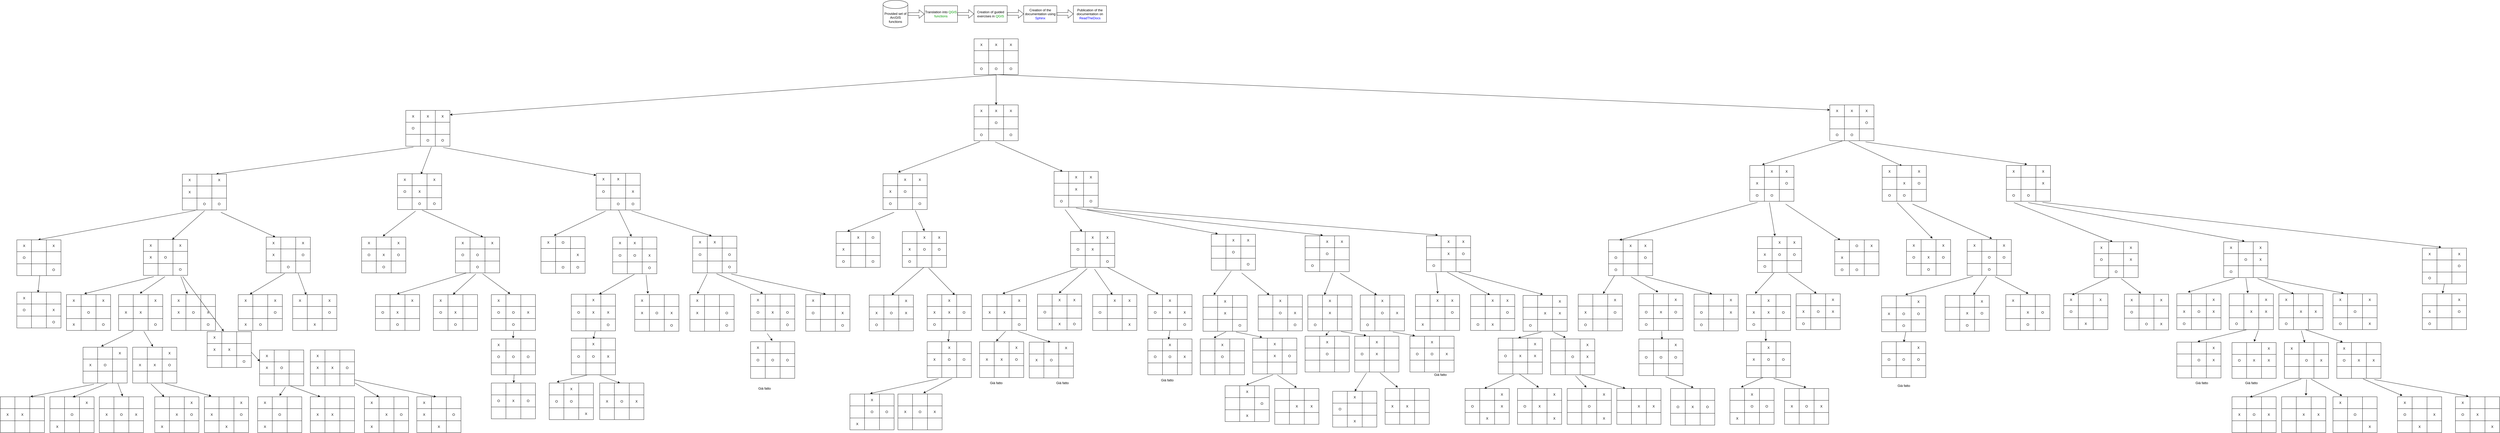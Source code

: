 <mxfile version="13.9.2" type="device"><diagram id="TVBFsw0rrr_Od0312trP" name="Page-1"><mxGraphModel dx="4529" dy="645" grid="1" gridSize="10" guides="1" tooltips="1" connect="1" arrows="1" fold="1" page="1" pageScale="1" pageWidth="827" pageHeight="1169" math="0" shadow="0"><root><mxCell id="0"/><mxCell id="1" parent="0"/><mxCell id="LoR3Qn3J3Nyer9xd8vQX-1" value="Translation into&lt;font face=&quot;Arial&quot;&gt;&amp;nbsp;&lt;font color=&quot;#009900&quot;&gt;QGIS functions&lt;/font&gt;&lt;/font&gt;" style="rounded=0;whiteSpace=wrap;html=1;" parent="1" vertex="1"><mxGeometry x="190" y="120" width="120" height="60" as="geometry"/></mxCell><mxCell id="LoR3Qn3J3Nyer9xd8vQX-2" value="Provided set of ArcGIS functions" style="shape=cylinder3;whiteSpace=wrap;html=1;boundedLbl=1;backgroundOutline=1;size=15;" parent="1" vertex="1"><mxGeometry x="40" y="100" width="90" height="100" as="geometry"/></mxCell><mxCell id="LoR3Qn3J3Nyer9xd8vQX-3" value="Creation of guided exercises in &lt;font color=&quot;#009900&quot;&gt;QGIS&lt;/font&gt;" style="rounded=0;whiteSpace=wrap;html=1;" parent="1" vertex="1"><mxGeometry x="370" y="120" width="120" height="60" as="geometry"/></mxCell><mxCell id="LoR3Qn3J3Nyer9xd8vQX-4" value="Creation of the documentation using &lt;font color=&quot;#0000ff&quot;&gt;Sphinx&lt;/font&gt;" style="rounded=0;whiteSpace=wrap;html=1;" parent="1" vertex="1"><mxGeometry x="550" y="120" width="120" height="60" as="geometry"/></mxCell><mxCell id="LoR3Qn3J3Nyer9xd8vQX-5" value="Publication of the documentation on &lt;font color=&quot;#0000ff&quot;&gt;ReadTheDocs&lt;/font&gt;" style="rounded=0;whiteSpace=wrap;html=1;" parent="1" vertex="1"><mxGeometry x="730" y="120" width="120" height="60" as="geometry"/></mxCell><mxCell id="LoR3Qn3J3Nyer9xd8vQX-6" value="" style="shape=flexArrow;endArrow=classic;html=1;exitX=1;exitY=0.5;exitDx=0;exitDy=0;exitPerimeter=0;" parent="1" source="LoR3Qn3J3Nyer9xd8vQX-2" target="LoR3Qn3J3Nyer9xd8vQX-1" edge="1"><mxGeometry width="50" height="50" relative="1" as="geometry"><mxPoint x="390" y="280" as="sourcePoint"/><mxPoint x="440" y="230" as="targetPoint"/></mxGeometry></mxCell><mxCell id="LoR3Qn3J3Nyer9xd8vQX-7" value="" style="shape=flexArrow;endArrow=classic;html=1;exitX=1;exitY=0.5;exitDx=0;exitDy=0;exitPerimeter=0;" parent="1" edge="1"><mxGeometry width="50" height="50" relative="1" as="geometry"><mxPoint x="310" y="149.5" as="sourcePoint"/><mxPoint x="370" y="149.5" as="targetPoint"/></mxGeometry></mxCell><mxCell id="LoR3Qn3J3Nyer9xd8vQX-8" value="" style="shape=flexArrow;endArrow=classic;html=1;exitX=1;exitY=0.5;exitDx=0;exitDy=0;exitPerimeter=0;" parent="1" edge="1"><mxGeometry width="50" height="50" relative="1" as="geometry"><mxPoint x="490" y="149.5" as="sourcePoint"/><mxPoint x="550" y="149.5" as="targetPoint"/></mxGeometry></mxCell><mxCell id="LoR3Qn3J3Nyer9xd8vQX-9" value="" style="shape=flexArrow;endArrow=classic;html=1;exitX=1;exitY=0.5;exitDx=0;exitDy=0;exitPerimeter=0;" parent="1" edge="1"><mxGeometry width="50" height="50" relative="1" as="geometry"><mxPoint x="670" y="149.5" as="sourcePoint"/><mxPoint x="730" y="149.5" as="targetPoint"/></mxGeometry></mxCell><mxCell id="-IPzGuM5fHu6GyDN_lka-1" value="" style="shape=table;html=1;whiteSpace=wrap;startSize=0;container=1;collapsible=0;childLayout=tableLayout;" vertex="1" parent="1"><mxGeometry x="370" y="240" width="160" height="130" as="geometry"/></mxCell><mxCell id="-IPzGuM5fHu6GyDN_lka-2" value="" style="shape=partialRectangle;html=1;whiteSpace=wrap;collapsible=0;dropTarget=0;pointerEvents=0;fillColor=none;top=0;left=0;bottom=0;right=0;points=[[0,0.5],[1,0.5]];portConstraint=eastwest;" vertex="1" parent="-IPzGuM5fHu6GyDN_lka-1"><mxGeometry width="160" height="43" as="geometry"/></mxCell><mxCell id="-IPzGuM5fHu6GyDN_lka-3" value="X" style="shape=partialRectangle;html=1;whiteSpace=wrap;connectable=0;overflow=hidden;fillColor=none;top=0;left=0;bottom=0;right=0;" vertex="1" parent="-IPzGuM5fHu6GyDN_lka-2"><mxGeometry width="53" height="43" as="geometry"/></mxCell><mxCell id="-IPzGuM5fHu6GyDN_lka-4" value="X" style="shape=partialRectangle;html=1;whiteSpace=wrap;connectable=0;overflow=hidden;fillColor=none;top=0;left=0;bottom=0;right=0;" vertex="1" parent="-IPzGuM5fHu6GyDN_lka-2"><mxGeometry x="53" width="54" height="43" as="geometry"/></mxCell><mxCell id="-IPzGuM5fHu6GyDN_lka-5" value="X" style="shape=partialRectangle;html=1;whiteSpace=wrap;connectable=0;overflow=hidden;fillColor=none;top=0;left=0;bottom=0;right=0;" vertex="1" parent="-IPzGuM5fHu6GyDN_lka-2"><mxGeometry x="107" width="53" height="43" as="geometry"/></mxCell><mxCell id="-IPzGuM5fHu6GyDN_lka-6" value="" style="shape=partialRectangle;html=1;whiteSpace=wrap;collapsible=0;dropTarget=0;pointerEvents=0;fillColor=none;top=0;left=0;bottom=0;right=0;points=[[0,0.5],[1,0.5]];portConstraint=eastwest;" vertex="1" parent="-IPzGuM5fHu6GyDN_lka-1"><mxGeometry y="43" width="160" height="44" as="geometry"/></mxCell><mxCell id="-IPzGuM5fHu6GyDN_lka-7" value="" style="shape=partialRectangle;html=1;whiteSpace=wrap;connectable=0;overflow=hidden;fillColor=none;top=0;left=0;bottom=0;right=0;" vertex="1" parent="-IPzGuM5fHu6GyDN_lka-6"><mxGeometry width="53" height="44" as="geometry"/></mxCell><mxCell id="-IPzGuM5fHu6GyDN_lka-8" value="" style="shape=partialRectangle;html=1;whiteSpace=wrap;connectable=0;overflow=hidden;fillColor=none;top=0;left=0;bottom=0;right=0;" vertex="1" parent="-IPzGuM5fHu6GyDN_lka-6"><mxGeometry x="53" width="54" height="44" as="geometry"/></mxCell><mxCell id="-IPzGuM5fHu6GyDN_lka-9" value="" style="shape=partialRectangle;html=1;whiteSpace=wrap;connectable=0;overflow=hidden;fillColor=none;top=0;left=0;bottom=0;right=0;" vertex="1" parent="-IPzGuM5fHu6GyDN_lka-6"><mxGeometry x="107" width="53" height="44" as="geometry"/></mxCell><mxCell id="-IPzGuM5fHu6GyDN_lka-10" value="" style="shape=partialRectangle;html=1;whiteSpace=wrap;collapsible=0;dropTarget=0;pointerEvents=0;fillColor=none;top=0;left=0;bottom=0;right=0;points=[[0,0.5],[1,0.5]];portConstraint=eastwest;" vertex="1" parent="-IPzGuM5fHu6GyDN_lka-1"><mxGeometry y="87" width="160" height="43" as="geometry"/></mxCell><mxCell id="-IPzGuM5fHu6GyDN_lka-11" value="O" style="shape=partialRectangle;html=1;whiteSpace=wrap;connectable=0;overflow=hidden;fillColor=none;top=0;left=0;bottom=0;right=0;" vertex="1" parent="-IPzGuM5fHu6GyDN_lka-10"><mxGeometry width="53" height="43" as="geometry"/></mxCell><mxCell id="-IPzGuM5fHu6GyDN_lka-12" value="O" style="shape=partialRectangle;html=1;whiteSpace=wrap;connectable=0;overflow=hidden;fillColor=none;top=0;left=0;bottom=0;right=0;" vertex="1" parent="-IPzGuM5fHu6GyDN_lka-10"><mxGeometry x="53" width="54" height="43" as="geometry"/></mxCell><mxCell id="-IPzGuM5fHu6GyDN_lka-13" value="O" style="shape=partialRectangle;html=1;whiteSpace=wrap;connectable=0;overflow=hidden;fillColor=none;top=0;left=0;bottom=0;right=0;" vertex="1" parent="-IPzGuM5fHu6GyDN_lka-10"><mxGeometry x="107" width="53" height="43" as="geometry"/></mxCell><mxCell id="-IPzGuM5fHu6GyDN_lka-14" value="" style="endArrow=classic;html=1;" edge="1" parent="1" target="-IPzGuM5fHu6GyDN_lka-18"><mxGeometry width="50" height="50" relative="1" as="geometry"><mxPoint x="450" y="371" as="sourcePoint"/><mxPoint x="130" y="470" as="targetPoint"/></mxGeometry></mxCell><mxCell id="-IPzGuM5fHu6GyDN_lka-15" value="" style="endArrow=classic;html=1;" edge="1" parent="1" target="-IPzGuM5fHu6GyDN_lka-31"><mxGeometry width="50" height="50" relative="1" as="geometry"><mxPoint x="450" y="370" as="sourcePoint"/><mxPoint x="450" y="470" as="targetPoint"/></mxGeometry></mxCell><mxCell id="-IPzGuM5fHu6GyDN_lka-16" value="" style="endArrow=classic;html=1;exitX=0.5;exitY=1;exitDx=0;exitDy=0;exitPerimeter=0;" edge="1" parent="1" source="-IPzGuM5fHu6GyDN_lka-10" target="-IPzGuM5fHu6GyDN_lka-44"><mxGeometry width="50" height="50" relative="1" as="geometry"><mxPoint x="500" y="510" as="sourcePoint"/><mxPoint x="770" y="470" as="targetPoint"/></mxGeometry></mxCell><mxCell id="-IPzGuM5fHu6GyDN_lka-17" value="" style="shape=table;html=1;whiteSpace=wrap;startSize=0;container=1;collapsible=0;childLayout=tableLayout;" vertex="1" parent="1"><mxGeometry x="-1690" y="500" width="160" height="130" as="geometry"/></mxCell><mxCell id="-IPzGuM5fHu6GyDN_lka-18" value="" style="shape=partialRectangle;html=1;whiteSpace=wrap;collapsible=0;dropTarget=0;pointerEvents=0;fillColor=none;top=0;left=0;bottom=0;right=0;points=[[0,0.5],[1,0.5]];portConstraint=eastwest;" vertex="1" parent="-IPzGuM5fHu6GyDN_lka-17"><mxGeometry width="160" height="43" as="geometry"/></mxCell><mxCell id="-IPzGuM5fHu6GyDN_lka-19" value="X" style="shape=partialRectangle;html=1;whiteSpace=wrap;connectable=0;overflow=hidden;fillColor=none;top=0;left=0;bottom=0;right=0;" vertex="1" parent="-IPzGuM5fHu6GyDN_lka-18"><mxGeometry width="53" height="43" as="geometry"/></mxCell><mxCell id="-IPzGuM5fHu6GyDN_lka-20" value="X" style="shape=partialRectangle;html=1;whiteSpace=wrap;connectable=0;overflow=hidden;fillColor=none;top=0;left=0;bottom=0;right=0;" vertex="1" parent="-IPzGuM5fHu6GyDN_lka-18"><mxGeometry x="53" width="54" height="43" as="geometry"/></mxCell><mxCell id="-IPzGuM5fHu6GyDN_lka-21" value="X" style="shape=partialRectangle;html=1;whiteSpace=wrap;connectable=0;overflow=hidden;fillColor=none;top=0;left=0;bottom=0;right=0;" vertex="1" parent="-IPzGuM5fHu6GyDN_lka-18"><mxGeometry x="107" width="53" height="43" as="geometry"/></mxCell><mxCell id="-IPzGuM5fHu6GyDN_lka-22" value="" style="shape=partialRectangle;html=1;whiteSpace=wrap;collapsible=0;dropTarget=0;pointerEvents=0;fillColor=none;top=0;left=0;bottom=0;right=0;points=[[0,0.5],[1,0.5]];portConstraint=eastwest;" vertex="1" parent="-IPzGuM5fHu6GyDN_lka-17"><mxGeometry y="43" width="160" height="44" as="geometry"/></mxCell><mxCell id="-IPzGuM5fHu6GyDN_lka-23" value="O" style="shape=partialRectangle;html=1;whiteSpace=wrap;connectable=0;overflow=hidden;fillColor=none;top=0;left=0;bottom=0;right=0;" vertex="1" parent="-IPzGuM5fHu6GyDN_lka-22"><mxGeometry width="53" height="44" as="geometry"/></mxCell><mxCell id="-IPzGuM5fHu6GyDN_lka-24" value="" style="shape=partialRectangle;html=1;whiteSpace=wrap;connectable=0;overflow=hidden;fillColor=none;top=0;left=0;bottom=0;right=0;" vertex="1" parent="-IPzGuM5fHu6GyDN_lka-22"><mxGeometry x="53" width="54" height="44" as="geometry"/></mxCell><mxCell id="-IPzGuM5fHu6GyDN_lka-25" value="" style="shape=partialRectangle;html=1;whiteSpace=wrap;connectable=0;overflow=hidden;fillColor=none;top=0;left=0;bottom=0;right=0;" vertex="1" parent="-IPzGuM5fHu6GyDN_lka-22"><mxGeometry x="107" width="53" height="44" as="geometry"/></mxCell><mxCell id="-IPzGuM5fHu6GyDN_lka-26" value="" style="shape=partialRectangle;html=1;whiteSpace=wrap;collapsible=0;dropTarget=0;pointerEvents=0;fillColor=none;top=0;left=0;bottom=0;right=0;points=[[0,0.5],[1,0.5]];portConstraint=eastwest;" vertex="1" parent="-IPzGuM5fHu6GyDN_lka-17"><mxGeometry y="87" width="160" height="43" as="geometry"/></mxCell><mxCell id="-IPzGuM5fHu6GyDN_lka-27" value="" style="shape=partialRectangle;html=1;whiteSpace=wrap;connectable=0;overflow=hidden;fillColor=none;top=0;left=0;bottom=0;right=0;" vertex="1" parent="-IPzGuM5fHu6GyDN_lka-26"><mxGeometry width="53" height="43" as="geometry"/></mxCell><mxCell id="-IPzGuM5fHu6GyDN_lka-28" value="O" style="shape=partialRectangle;html=1;whiteSpace=wrap;connectable=0;overflow=hidden;fillColor=none;top=0;left=0;bottom=0;right=0;" vertex="1" parent="-IPzGuM5fHu6GyDN_lka-26"><mxGeometry x="53" width="54" height="43" as="geometry"/></mxCell><mxCell id="-IPzGuM5fHu6GyDN_lka-29" value="O" style="shape=partialRectangle;html=1;whiteSpace=wrap;connectable=0;overflow=hidden;fillColor=none;top=0;left=0;bottom=0;right=0;" vertex="1" parent="-IPzGuM5fHu6GyDN_lka-26"><mxGeometry x="107" width="53" height="43" as="geometry"/></mxCell><mxCell id="-IPzGuM5fHu6GyDN_lka-30" value="" style="shape=table;html=1;whiteSpace=wrap;startSize=0;container=1;collapsible=0;childLayout=tableLayout;" vertex="1" parent="1"><mxGeometry x="370" y="480" width="160" height="130" as="geometry"/></mxCell><mxCell id="-IPzGuM5fHu6GyDN_lka-31" value="" style="shape=partialRectangle;html=1;whiteSpace=wrap;collapsible=0;dropTarget=0;pointerEvents=0;fillColor=none;top=0;left=0;bottom=0;right=0;points=[[0,0.5],[1,0.5]];portConstraint=eastwest;" vertex="1" parent="-IPzGuM5fHu6GyDN_lka-30"><mxGeometry width="160" height="43" as="geometry"/></mxCell><mxCell id="-IPzGuM5fHu6GyDN_lka-32" value="X" style="shape=partialRectangle;html=1;whiteSpace=wrap;connectable=0;overflow=hidden;fillColor=none;top=0;left=0;bottom=0;right=0;" vertex="1" parent="-IPzGuM5fHu6GyDN_lka-31"><mxGeometry width="53" height="43" as="geometry"/></mxCell><mxCell id="-IPzGuM5fHu6GyDN_lka-33" value="X" style="shape=partialRectangle;html=1;whiteSpace=wrap;connectable=0;overflow=hidden;fillColor=none;top=0;left=0;bottom=0;right=0;" vertex="1" parent="-IPzGuM5fHu6GyDN_lka-31"><mxGeometry x="53" width="54" height="43" as="geometry"/></mxCell><mxCell id="-IPzGuM5fHu6GyDN_lka-34" value="X" style="shape=partialRectangle;html=1;whiteSpace=wrap;connectable=0;overflow=hidden;fillColor=none;top=0;left=0;bottom=0;right=0;" vertex="1" parent="-IPzGuM5fHu6GyDN_lka-31"><mxGeometry x="107" width="53" height="43" as="geometry"/></mxCell><mxCell id="-IPzGuM5fHu6GyDN_lka-35" value="" style="shape=partialRectangle;html=1;whiteSpace=wrap;collapsible=0;dropTarget=0;pointerEvents=0;fillColor=none;top=0;left=0;bottom=0;right=0;points=[[0,0.5],[1,0.5]];portConstraint=eastwest;" vertex="1" parent="-IPzGuM5fHu6GyDN_lka-30"><mxGeometry y="43" width="160" height="44" as="geometry"/></mxCell><mxCell id="-IPzGuM5fHu6GyDN_lka-36" value="" style="shape=partialRectangle;html=1;whiteSpace=wrap;connectable=0;overflow=hidden;fillColor=none;top=0;left=0;bottom=0;right=0;" vertex="1" parent="-IPzGuM5fHu6GyDN_lka-35"><mxGeometry width="53" height="44" as="geometry"/></mxCell><mxCell id="-IPzGuM5fHu6GyDN_lka-37" value="O" style="shape=partialRectangle;html=1;whiteSpace=wrap;connectable=0;overflow=hidden;fillColor=none;top=0;left=0;bottom=0;right=0;" vertex="1" parent="-IPzGuM5fHu6GyDN_lka-35"><mxGeometry x="53" width="54" height="44" as="geometry"/></mxCell><mxCell id="-IPzGuM5fHu6GyDN_lka-38" value="" style="shape=partialRectangle;html=1;whiteSpace=wrap;connectable=0;overflow=hidden;fillColor=none;top=0;left=0;bottom=0;right=0;" vertex="1" parent="-IPzGuM5fHu6GyDN_lka-35"><mxGeometry x="107" width="53" height="44" as="geometry"/></mxCell><mxCell id="-IPzGuM5fHu6GyDN_lka-39" value="" style="shape=partialRectangle;html=1;whiteSpace=wrap;collapsible=0;dropTarget=0;pointerEvents=0;fillColor=none;top=0;left=0;bottom=0;right=0;points=[[0,0.5],[1,0.5]];portConstraint=eastwest;" vertex="1" parent="-IPzGuM5fHu6GyDN_lka-30"><mxGeometry y="87" width="160" height="43" as="geometry"/></mxCell><mxCell id="-IPzGuM5fHu6GyDN_lka-40" value="O" style="shape=partialRectangle;html=1;whiteSpace=wrap;connectable=0;overflow=hidden;fillColor=none;top=0;left=0;bottom=0;right=0;" vertex="1" parent="-IPzGuM5fHu6GyDN_lka-39"><mxGeometry width="53" height="43" as="geometry"/></mxCell><mxCell id="-IPzGuM5fHu6GyDN_lka-41" value="" style="shape=partialRectangle;html=1;whiteSpace=wrap;connectable=0;overflow=hidden;fillColor=none;top=0;left=0;bottom=0;right=0;" vertex="1" parent="-IPzGuM5fHu6GyDN_lka-39"><mxGeometry x="53" width="54" height="43" as="geometry"/></mxCell><mxCell id="-IPzGuM5fHu6GyDN_lka-42" value="O" style="shape=partialRectangle;html=1;whiteSpace=wrap;connectable=0;overflow=hidden;fillColor=none;top=0;left=0;bottom=0;right=0;" vertex="1" parent="-IPzGuM5fHu6GyDN_lka-39"><mxGeometry x="107" width="53" height="43" as="geometry"/></mxCell><mxCell id="-IPzGuM5fHu6GyDN_lka-43" value="" style="shape=table;html=1;whiteSpace=wrap;startSize=0;container=1;collapsible=0;childLayout=tableLayout;" vertex="1" parent="1"><mxGeometry x="3472" y="480" width="160" height="130" as="geometry"/></mxCell><mxCell id="-IPzGuM5fHu6GyDN_lka-44" value="" style="shape=partialRectangle;html=1;whiteSpace=wrap;collapsible=0;dropTarget=0;pointerEvents=0;fillColor=none;top=0;left=0;bottom=0;right=0;points=[[0,0.5],[1,0.5]];portConstraint=eastwest;" vertex="1" parent="-IPzGuM5fHu6GyDN_lka-43"><mxGeometry width="160" height="43" as="geometry"/></mxCell><mxCell id="-IPzGuM5fHu6GyDN_lka-45" value="X" style="shape=partialRectangle;html=1;whiteSpace=wrap;connectable=0;overflow=hidden;fillColor=none;top=0;left=0;bottom=0;right=0;" vertex="1" parent="-IPzGuM5fHu6GyDN_lka-44"><mxGeometry width="53" height="43" as="geometry"/></mxCell><mxCell id="-IPzGuM5fHu6GyDN_lka-46" value="X" style="shape=partialRectangle;html=1;whiteSpace=wrap;connectable=0;overflow=hidden;fillColor=none;top=0;left=0;bottom=0;right=0;" vertex="1" parent="-IPzGuM5fHu6GyDN_lka-44"><mxGeometry x="53" width="54" height="43" as="geometry"/></mxCell><mxCell id="-IPzGuM5fHu6GyDN_lka-47" value="X" style="shape=partialRectangle;html=1;whiteSpace=wrap;connectable=0;overflow=hidden;fillColor=none;top=0;left=0;bottom=0;right=0;" vertex="1" parent="-IPzGuM5fHu6GyDN_lka-44"><mxGeometry x="107" width="53" height="43" as="geometry"/></mxCell><mxCell id="-IPzGuM5fHu6GyDN_lka-48" value="" style="shape=partialRectangle;html=1;whiteSpace=wrap;collapsible=0;dropTarget=0;pointerEvents=0;fillColor=none;top=0;left=0;bottom=0;right=0;points=[[0,0.5],[1,0.5]];portConstraint=eastwest;" vertex="1" parent="-IPzGuM5fHu6GyDN_lka-43"><mxGeometry y="43" width="160" height="44" as="geometry"/></mxCell><mxCell id="-IPzGuM5fHu6GyDN_lka-49" value="" style="shape=partialRectangle;html=1;whiteSpace=wrap;connectable=0;overflow=hidden;fillColor=none;top=0;left=0;bottom=0;right=0;" vertex="1" parent="-IPzGuM5fHu6GyDN_lka-48"><mxGeometry width="53" height="44" as="geometry"/></mxCell><mxCell id="-IPzGuM5fHu6GyDN_lka-50" value="" style="shape=partialRectangle;html=1;whiteSpace=wrap;connectable=0;overflow=hidden;fillColor=none;top=0;left=0;bottom=0;right=0;" vertex="1" parent="-IPzGuM5fHu6GyDN_lka-48"><mxGeometry x="53" width="54" height="44" as="geometry"/></mxCell><mxCell id="-IPzGuM5fHu6GyDN_lka-51" value="O" style="shape=partialRectangle;html=1;whiteSpace=wrap;connectable=0;overflow=hidden;fillColor=none;top=0;left=0;bottom=0;right=0;" vertex="1" parent="-IPzGuM5fHu6GyDN_lka-48"><mxGeometry x="107" width="53" height="44" as="geometry"/></mxCell><mxCell id="-IPzGuM5fHu6GyDN_lka-52" value="" style="shape=partialRectangle;html=1;whiteSpace=wrap;collapsible=0;dropTarget=0;pointerEvents=0;fillColor=none;top=0;left=0;bottom=0;right=0;points=[[0,0.5],[1,0.5]];portConstraint=eastwest;" vertex="1" parent="-IPzGuM5fHu6GyDN_lka-43"><mxGeometry y="87" width="160" height="43" as="geometry"/></mxCell><mxCell id="-IPzGuM5fHu6GyDN_lka-53" value="O" style="shape=partialRectangle;html=1;whiteSpace=wrap;connectable=0;overflow=hidden;fillColor=none;top=0;left=0;bottom=0;right=0;" vertex="1" parent="-IPzGuM5fHu6GyDN_lka-52"><mxGeometry width="53" height="43" as="geometry"/></mxCell><mxCell id="-IPzGuM5fHu6GyDN_lka-54" value="O" style="shape=partialRectangle;html=1;whiteSpace=wrap;connectable=0;overflow=hidden;fillColor=none;top=0;left=0;bottom=0;right=0;" vertex="1" parent="-IPzGuM5fHu6GyDN_lka-52"><mxGeometry x="53" width="54" height="43" as="geometry"/></mxCell><mxCell id="-IPzGuM5fHu6GyDN_lka-55" value="" style="shape=partialRectangle;html=1;whiteSpace=wrap;connectable=0;overflow=hidden;fillColor=none;top=0;left=0;bottom=0;right=0;" vertex="1" parent="-IPzGuM5fHu6GyDN_lka-52"><mxGeometry x="107" width="53" height="43" as="geometry"/></mxCell><mxCell id="-IPzGuM5fHu6GyDN_lka-56" value="" style="endArrow=classic;html=1;entryX=0.766;entryY=-0.01;entryDx=0;entryDy=0;entryPerimeter=0;exitX=0.173;exitY=1.076;exitDx=0;exitDy=0;exitPerimeter=0;" edge="1" parent="1" source="-IPzGuM5fHu6GyDN_lka-26" target="-IPzGuM5fHu6GyDN_lka-92"><mxGeometry width="50" height="50" relative="1" as="geometry"><mxPoint x="-510" y="620" as="sourcePoint"/><mxPoint x="-920" y="720" as="targetPoint"/></mxGeometry></mxCell><mxCell id="-IPzGuM5fHu6GyDN_lka-57" value="" style="endArrow=classic;html=1;entryX=0.532;entryY=0.043;entryDx=0;entryDy=0;entryPerimeter=0;exitX=0.58;exitY=1.05;exitDx=0;exitDy=0;exitPerimeter=0;" edge="1" parent="1" source="-IPzGuM5fHu6GyDN_lka-26" target="-IPzGuM5fHu6GyDN_lka-66"><mxGeometry width="50" height="50" relative="1" as="geometry"><mxPoint x="-660" y="650" as="sourcePoint"/><mxPoint x="-510" y="720" as="targetPoint"/></mxGeometry></mxCell><mxCell id="-IPzGuM5fHu6GyDN_lka-58" value="" style="endArrow=classic;html=1;exitX=0.845;exitY=1.103;exitDx=0;exitDy=0;exitPerimeter=0;" edge="1" parent="1" source="-IPzGuM5fHu6GyDN_lka-26" target="-IPzGuM5fHu6GyDN_lka-79"><mxGeometry width="50" height="50" relative="1" as="geometry"><mxPoint x="-510" y="620" as="sourcePoint"/><mxPoint x="-430" y="720" as="targetPoint"/></mxGeometry></mxCell><mxCell id="-IPzGuM5fHu6GyDN_lka-65" value="" style="shape=table;html=1;whiteSpace=wrap;startSize=0;container=1;collapsible=0;childLayout=tableLayout;" vertex="1" parent="1"><mxGeometry x="-1720" y="730" width="160" height="130" as="geometry"/></mxCell><mxCell id="-IPzGuM5fHu6GyDN_lka-66" value="" style="shape=partialRectangle;html=1;whiteSpace=wrap;collapsible=0;dropTarget=0;pointerEvents=0;fillColor=none;top=0;left=0;bottom=0;right=0;points=[[0,0.5],[1,0.5]];portConstraint=eastwest;" vertex="1" parent="-IPzGuM5fHu6GyDN_lka-65"><mxGeometry width="160" height="43" as="geometry"/></mxCell><mxCell id="-IPzGuM5fHu6GyDN_lka-67" value="X" style="shape=partialRectangle;html=1;whiteSpace=wrap;connectable=0;overflow=hidden;fillColor=none;top=0;left=0;bottom=0;right=0;" vertex="1" parent="-IPzGuM5fHu6GyDN_lka-66"><mxGeometry width="53" height="43" as="geometry"/></mxCell><mxCell id="-IPzGuM5fHu6GyDN_lka-68" value="" style="shape=partialRectangle;html=1;whiteSpace=wrap;connectable=0;overflow=hidden;fillColor=none;top=0;left=0;bottom=0;right=0;" vertex="1" parent="-IPzGuM5fHu6GyDN_lka-66"><mxGeometry x="53" width="54" height="43" as="geometry"/></mxCell><mxCell id="-IPzGuM5fHu6GyDN_lka-69" value="X" style="shape=partialRectangle;html=1;whiteSpace=wrap;connectable=0;overflow=hidden;fillColor=none;top=0;left=0;bottom=0;right=0;" vertex="1" parent="-IPzGuM5fHu6GyDN_lka-66"><mxGeometry x="107" width="53" height="43" as="geometry"/></mxCell><mxCell id="-IPzGuM5fHu6GyDN_lka-70" value="" style="shape=partialRectangle;html=1;whiteSpace=wrap;collapsible=0;dropTarget=0;pointerEvents=0;fillColor=none;top=0;left=0;bottom=0;right=0;points=[[0,0.5],[1,0.5]];portConstraint=eastwest;" vertex="1" parent="-IPzGuM5fHu6GyDN_lka-65"><mxGeometry y="43" width="160" height="44" as="geometry"/></mxCell><mxCell id="-IPzGuM5fHu6GyDN_lka-71" value="O" style="shape=partialRectangle;html=1;whiteSpace=wrap;connectable=0;overflow=hidden;fillColor=none;top=0;left=0;bottom=0;right=0;" vertex="1" parent="-IPzGuM5fHu6GyDN_lka-70"><mxGeometry width="53" height="44" as="geometry"/></mxCell><mxCell id="-IPzGuM5fHu6GyDN_lka-72" value="X" style="shape=partialRectangle;html=1;whiteSpace=wrap;connectable=0;overflow=hidden;fillColor=none;top=0;left=0;bottom=0;right=0;" vertex="1" parent="-IPzGuM5fHu6GyDN_lka-70"><mxGeometry x="53" width="54" height="44" as="geometry"/></mxCell><mxCell id="-IPzGuM5fHu6GyDN_lka-73" value="" style="shape=partialRectangle;html=1;whiteSpace=wrap;connectable=0;overflow=hidden;fillColor=none;top=0;left=0;bottom=0;right=0;" vertex="1" parent="-IPzGuM5fHu6GyDN_lka-70"><mxGeometry x="107" width="53" height="44" as="geometry"/></mxCell><mxCell id="-IPzGuM5fHu6GyDN_lka-74" value="" style="shape=partialRectangle;html=1;whiteSpace=wrap;collapsible=0;dropTarget=0;pointerEvents=0;fillColor=none;top=0;left=0;bottom=0;right=0;points=[[0,0.5],[1,0.5]];portConstraint=eastwest;" vertex="1" parent="-IPzGuM5fHu6GyDN_lka-65"><mxGeometry y="87" width="160" height="43" as="geometry"/></mxCell><mxCell id="-IPzGuM5fHu6GyDN_lka-75" value="" style="shape=partialRectangle;html=1;whiteSpace=wrap;connectable=0;overflow=hidden;fillColor=none;top=0;left=0;bottom=0;right=0;" vertex="1" parent="-IPzGuM5fHu6GyDN_lka-74"><mxGeometry width="53" height="43" as="geometry"/></mxCell><mxCell id="-IPzGuM5fHu6GyDN_lka-76" value="O" style="shape=partialRectangle;html=1;whiteSpace=wrap;connectable=0;overflow=hidden;fillColor=none;top=0;left=0;bottom=0;right=0;" vertex="1" parent="-IPzGuM5fHu6GyDN_lka-74"><mxGeometry x="53" width="54" height="43" as="geometry"/></mxCell><mxCell id="-IPzGuM5fHu6GyDN_lka-77" value="O" style="shape=partialRectangle;html=1;whiteSpace=wrap;connectable=0;overflow=hidden;fillColor=none;top=0;left=0;bottom=0;right=0;" vertex="1" parent="-IPzGuM5fHu6GyDN_lka-74"><mxGeometry x="107" width="53" height="43" as="geometry"/></mxCell><mxCell id="-IPzGuM5fHu6GyDN_lka-78" value="" style="shape=table;html=1;whiteSpace=wrap;startSize=0;container=1;collapsible=0;childLayout=tableLayout;" vertex="1" parent="1"><mxGeometry x="-1000" y="728.5" width="160" height="133.0" as="geometry"/></mxCell><mxCell id="-IPzGuM5fHu6GyDN_lka-79" value="" style="shape=partialRectangle;html=1;whiteSpace=wrap;collapsible=0;dropTarget=0;pointerEvents=0;fillColor=none;top=0;left=0;bottom=0;right=0;points=[[0,0.5],[1,0.5]];portConstraint=eastwest;" vertex="1" parent="-IPzGuM5fHu6GyDN_lka-78"><mxGeometry width="160" height="43" as="geometry"/></mxCell><mxCell id="-IPzGuM5fHu6GyDN_lka-80" value="X" style="shape=partialRectangle;html=1;whiteSpace=wrap;connectable=0;overflow=hidden;fillColor=none;top=0;left=0;bottom=0;right=0;" vertex="1" parent="-IPzGuM5fHu6GyDN_lka-79"><mxGeometry width="53" height="43" as="geometry"/></mxCell><mxCell id="-IPzGuM5fHu6GyDN_lka-81" value="X" style="shape=partialRectangle;html=1;whiteSpace=wrap;connectable=0;overflow=hidden;fillColor=none;top=0;left=0;bottom=0;right=0;" vertex="1" parent="-IPzGuM5fHu6GyDN_lka-79"><mxGeometry x="53" width="54" height="43" as="geometry"/></mxCell><mxCell id="-IPzGuM5fHu6GyDN_lka-82" value="" style="shape=partialRectangle;html=1;whiteSpace=wrap;connectable=0;overflow=hidden;fillColor=none;top=0;left=0;bottom=0;right=0;" vertex="1" parent="-IPzGuM5fHu6GyDN_lka-79"><mxGeometry x="107" width="53" height="43" as="geometry"/></mxCell><mxCell id="-IPzGuM5fHu6GyDN_lka-83" value="" style="shape=partialRectangle;html=1;whiteSpace=wrap;collapsible=0;dropTarget=0;pointerEvents=0;fillColor=none;top=0;left=0;bottom=0;right=0;points=[[0,0.5],[1,0.5]];portConstraint=eastwest;" vertex="1" parent="-IPzGuM5fHu6GyDN_lka-78"><mxGeometry y="43" width="160" height="47" as="geometry"/></mxCell><mxCell id="-IPzGuM5fHu6GyDN_lka-84" value="O" style="shape=partialRectangle;html=1;whiteSpace=wrap;connectable=0;overflow=hidden;fillColor=none;top=0;left=0;bottom=0;right=0;" vertex="1" parent="-IPzGuM5fHu6GyDN_lka-83"><mxGeometry width="53" height="47" as="geometry"/></mxCell><mxCell id="-IPzGuM5fHu6GyDN_lka-85" value="" style="shape=partialRectangle;html=1;whiteSpace=wrap;connectable=0;overflow=hidden;fillColor=none;top=0;left=0;bottom=0;right=0;" vertex="1" parent="-IPzGuM5fHu6GyDN_lka-83"><mxGeometry x="53" width="54" height="47" as="geometry"/></mxCell><mxCell id="-IPzGuM5fHu6GyDN_lka-86" value="X" style="shape=partialRectangle;html=1;whiteSpace=wrap;connectable=0;overflow=hidden;fillColor=none;top=0;left=0;bottom=0;right=0;" vertex="1" parent="-IPzGuM5fHu6GyDN_lka-83"><mxGeometry x="107" width="53" height="47" as="geometry"/></mxCell><mxCell id="-IPzGuM5fHu6GyDN_lka-87" value="" style="shape=partialRectangle;html=1;whiteSpace=wrap;collapsible=0;dropTarget=0;pointerEvents=0;fillColor=none;top=0;left=0;bottom=0;right=0;points=[[0,0.5],[1,0.5]];portConstraint=eastwest;" vertex="1" parent="-IPzGuM5fHu6GyDN_lka-78"><mxGeometry y="90" width="160" height="43" as="geometry"/></mxCell><mxCell id="-IPzGuM5fHu6GyDN_lka-88" value="" style="shape=partialRectangle;html=1;whiteSpace=wrap;connectable=0;overflow=hidden;fillColor=none;top=0;left=0;bottom=0;right=0;" vertex="1" parent="-IPzGuM5fHu6GyDN_lka-87"><mxGeometry width="53" height="43" as="geometry"/></mxCell><mxCell id="-IPzGuM5fHu6GyDN_lka-89" value="O" style="shape=partialRectangle;html=1;whiteSpace=wrap;connectable=0;overflow=hidden;fillColor=none;top=0;left=0;bottom=0;right=0;" vertex="1" parent="-IPzGuM5fHu6GyDN_lka-87"><mxGeometry x="53" width="54" height="43" as="geometry"/></mxCell><mxCell id="-IPzGuM5fHu6GyDN_lka-90" value="O" style="shape=partialRectangle;html=1;whiteSpace=wrap;connectable=0;overflow=hidden;fillColor=none;top=0;left=0;bottom=0;right=0;" vertex="1" parent="-IPzGuM5fHu6GyDN_lka-87"><mxGeometry x="107" width="53" height="43" as="geometry"/></mxCell><mxCell id="-IPzGuM5fHu6GyDN_lka-91" value="" style="shape=table;html=1;whiteSpace=wrap;startSize=0;container=1;collapsible=0;childLayout=tableLayout;" vertex="1" parent="1"><mxGeometry x="-2500" y="731.5" width="160" height="130" as="geometry"/></mxCell><mxCell id="-IPzGuM5fHu6GyDN_lka-92" value="" style="shape=partialRectangle;html=1;whiteSpace=wrap;collapsible=0;dropTarget=0;pointerEvents=0;fillColor=none;top=0;left=0;bottom=0;right=0;points=[[0,0.5],[1,0.5]];portConstraint=eastwest;" vertex="1" parent="-IPzGuM5fHu6GyDN_lka-91"><mxGeometry width="160" height="43" as="geometry"/></mxCell><mxCell id="-IPzGuM5fHu6GyDN_lka-93" value="X" style="shape=partialRectangle;html=1;whiteSpace=wrap;connectable=0;overflow=hidden;fillColor=none;top=0;left=0;bottom=0;right=0;" vertex="1" parent="-IPzGuM5fHu6GyDN_lka-92"><mxGeometry width="53" height="43" as="geometry"/></mxCell><mxCell id="-IPzGuM5fHu6GyDN_lka-94" value="" style="shape=partialRectangle;html=1;whiteSpace=wrap;connectable=0;overflow=hidden;fillColor=none;top=0;left=0;bottom=0;right=0;" vertex="1" parent="-IPzGuM5fHu6GyDN_lka-92"><mxGeometry x="53" width="54" height="43" as="geometry"/></mxCell><mxCell id="-IPzGuM5fHu6GyDN_lka-95" value="X" style="shape=partialRectangle;html=1;whiteSpace=wrap;connectable=0;overflow=hidden;fillColor=none;top=0;left=0;bottom=0;right=0;" vertex="1" parent="-IPzGuM5fHu6GyDN_lka-92"><mxGeometry x="107" width="53" height="43" as="geometry"/></mxCell><mxCell id="-IPzGuM5fHu6GyDN_lka-96" value="" style="shape=partialRectangle;html=1;whiteSpace=wrap;collapsible=0;dropTarget=0;pointerEvents=0;fillColor=none;top=0;left=0;bottom=0;right=0;points=[[0,0.5],[1,0.5]];portConstraint=eastwest;" vertex="1" parent="-IPzGuM5fHu6GyDN_lka-91"><mxGeometry y="43" width="160" height="44" as="geometry"/></mxCell><mxCell id="-IPzGuM5fHu6GyDN_lka-97" value="X" style="shape=partialRectangle;html=1;whiteSpace=wrap;connectable=0;overflow=hidden;fillColor=none;top=0;left=0;bottom=0;right=0;" vertex="1" parent="-IPzGuM5fHu6GyDN_lka-96"><mxGeometry width="53" height="44" as="geometry"/></mxCell><mxCell id="-IPzGuM5fHu6GyDN_lka-98" value="" style="shape=partialRectangle;html=1;whiteSpace=wrap;connectable=0;overflow=hidden;fillColor=none;top=0;left=0;bottom=0;right=0;" vertex="1" parent="-IPzGuM5fHu6GyDN_lka-96"><mxGeometry x="53" width="54" height="44" as="geometry"/></mxCell><mxCell id="-IPzGuM5fHu6GyDN_lka-99" value="" style="shape=partialRectangle;html=1;whiteSpace=wrap;connectable=0;overflow=hidden;fillColor=none;top=0;left=0;bottom=0;right=0;" vertex="1" parent="-IPzGuM5fHu6GyDN_lka-96"><mxGeometry x="107" width="53" height="44" as="geometry"/></mxCell><mxCell id="-IPzGuM5fHu6GyDN_lka-100" value="" style="shape=partialRectangle;html=1;whiteSpace=wrap;collapsible=0;dropTarget=0;pointerEvents=0;fillColor=none;top=0;left=0;bottom=0;right=0;points=[[0,0.5],[1,0.5]];portConstraint=eastwest;" vertex="1" parent="-IPzGuM5fHu6GyDN_lka-91"><mxGeometry y="87" width="160" height="43" as="geometry"/></mxCell><mxCell id="-IPzGuM5fHu6GyDN_lka-101" value="" style="shape=partialRectangle;html=1;whiteSpace=wrap;connectable=0;overflow=hidden;fillColor=none;top=0;left=0;bottom=0;right=0;" vertex="1" parent="-IPzGuM5fHu6GyDN_lka-100"><mxGeometry width="53" height="43" as="geometry"/></mxCell><mxCell id="-IPzGuM5fHu6GyDN_lka-102" value="O" style="shape=partialRectangle;html=1;whiteSpace=wrap;connectable=0;overflow=hidden;fillColor=none;top=0;left=0;bottom=0;right=0;" vertex="1" parent="-IPzGuM5fHu6GyDN_lka-100"><mxGeometry x="53" width="54" height="43" as="geometry"/></mxCell><mxCell id="-IPzGuM5fHu6GyDN_lka-103" value="O" style="shape=partialRectangle;html=1;whiteSpace=wrap;connectable=0;overflow=hidden;fillColor=none;top=0;left=0;bottom=0;right=0;" vertex="1" parent="-IPzGuM5fHu6GyDN_lka-100"><mxGeometry x="107" width="53" height="43" as="geometry"/></mxCell><mxCell id="-IPzGuM5fHu6GyDN_lka-146" value="" style="endArrow=classic;html=1;exitX=0.479;exitY=1.103;exitDx=0;exitDy=0;exitPerimeter=0;" edge="1" parent="1" source="-IPzGuM5fHu6GyDN_lka-39" target="-IPzGuM5fHu6GyDN_lka-164"><mxGeometry width="50" height="50" relative="1" as="geometry"><mxPoint x="450" y="650" as="sourcePoint"/><mxPoint x="660" y="660" as="targetPoint"/><Array as="points"/></mxGeometry></mxCell><mxCell id="-IPzGuM5fHu6GyDN_lka-149" value="" style="endArrow=classic;html=1;exitX=0.136;exitY=1.076;exitDx=0;exitDy=0;exitPerimeter=0;entryX=0.341;entryY=-0.125;entryDx=0;entryDy=0;entryPerimeter=0;" edge="1" parent="1" source="-IPzGuM5fHu6GyDN_lka-39" target="-IPzGuM5fHu6GyDN_lka-151"><mxGeometry width="50" height="50" relative="1" as="geometry"><mxPoint x="670" y="760" as="sourcePoint"/><mxPoint x="720" y="710" as="targetPoint"/></mxGeometry></mxCell><mxCell id="-IPzGuM5fHu6GyDN_lka-150" value="" style="shape=table;html=1;whiteSpace=wrap;startSize=0;container=1;collapsible=0;childLayout=tableLayout;" vertex="1" parent="1"><mxGeometry x="40" y="730" width="160" height="130" as="geometry"/></mxCell><mxCell id="-IPzGuM5fHu6GyDN_lka-151" value="" style="shape=partialRectangle;html=1;whiteSpace=wrap;collapsible=0;dropTarget=0;pointerEvents=0;fillColor=none;top=0;left=0;bottom=0;right=0;points=[[0,0.5],[1,0.5]];portConstraint=eastwest;" vertex="1" parent="-IPzGuM5fHu6GyDN_lka-150"><mxGeometry width="160" height="43" as="geometry"/></mxCell><mxCell id="-IPzGuM5fHu6GyDN_lka-152" value="" style="shape=partialRectangle;html=1;whiteSpace=wrap;connectable=0;overflow=hidden;fillColor=none;top=0;left=0;bottom=0;right=0;" vertex="1" parent="-IPzGuM5fHu6GyDN_lka-151"><mxGeometry width="53" height="43" as="geometry"/></mxCell><mxCell id="-IPzGuM5fHu6GyDN_lka-153" value="X" style="shape=partialRectangle;html=1;whiteSpace=wrap;connectable=0;overflow=hidden;fillColor=none;top=0;left=0;bottom=0;right=0;" vertex="1" parent="-IPzGuM5fHu6GyDN_lka-151"><mxGeometry x="53" width="54" height="43" as="geometry"/></mxCell><mxCell id="-IPzGuM5fHu6GyDN_lka-154" value="X" style="shape=partialRectangle;html=1;whiteSpace=wrap;connectable=0;overflow=hidden;fillColor=none;top=0;left=0;bottom=0;right=0;" vertex="1" parent="-IPzGuM5fHu6GyDN_lka-151"><mxGeometry x="107" width="53" height="43" as="geometry"/></mxCell><mxCell id="-IPzGuM5fHu6GyDN_lka-155" value="" style="shape=partialRectangle;html=1;whiteSpace=wrap;collapsible=0;dropTarget=0;pointerEvents=0;fillColor=none;top=0;left=0;bottom=0;right=0;points=[[0,0.5],[1,0.5]];portConstraint=eastwest;" vertex="1" parent="-IPzGuM5fHu6GyDN_lka-150"><mxGeometry y="43" width="160" height="44" as="geometry"/></mxCell><mxCell id="-IPzGuM5fHu6GyDN_lka-156" value="X" style="shape=partialRectangle;html=1;whiteSpace=wrap;connectable=0;overflow=hidden;fillColor=none;top=0;left=0;bottom=0;right=0;" vertex="1" parent="-IPzGuM5fHu6GyDN_lka-155"><mxGeometry width="53" height="44" as="geometry"/></mxCell><mxCell id="-IPzGuM5fHu6GyDN_lka-157" value="O" style="shape=partialRectangle;html=1;whiteSpace=wrap;connectable=0;overflow=hidden;fillColor=none;top=0;left=0;bottom=0;right=0;" vertex="1" parent="-IPzGuM5fHu6GyDN_lka-155"><mxGeometry x="53" width="54" height="44" as="geometry"/></mxCell><mxCell id="-IPzGuM5fHu6GyDN_lka-158" value="" style="shape=partialRectangle;html=1;whiteSpace=wrap;connectable=0;overflow=hidden;fillColor=none;top=0;left=0;bottom=0;right=0;" vertex="1" parent="-IPzGuM5fHu6GyDN_lka-155"><mxGeometry x="107" width="53" height="44" as="geometry"/></mxCell><mxCell id="-IPzGuM5fHu6GyDN_lka-159" value="" style="shape=partialRectangle;html=1;whiteSpace=wrap;collapsible=0;dropTarget=0;pointerEvents=0;fillColor=none;top=0;left=0;bottom=0;right=0;points=[[0,0.5],[1,0.5]];portConstraint=eastwest;" vertex="1" parent="-IPzGuM5fHu6GyDN_lka-150"><mxGeometry y="87" width="160" height="43" as="geometry"/></mxCell><mxCell id="-IPzGuM5fHu6GyDN_lka-160" value="O" style="shape=partialRectangle;html=1;whiteSpace=wrap;connectable=0;overflow=hidden;fillColor=none;top=0;left=0;bottom=0;right=0;" vertex="1" parent="-IPzGuM5fHu6GyDN_lka-159"><mxGeometry width="53" height="43" as="geometry"/></mxCell><mxCell id="-IPzGuM5fHu6GyDN_lka-161" value="" style="shape=partialRectangle;html=1;whiteSpace=wrap;connectable=0;overflow=hidden;fillColor=none;top=0;left=0;bottom=0;right=0;" vertex="1" parent="-IPzGuM5fHu6GyDN_lka-159"><mxGeometry x="53" width="54" height="43" as="geometry"/></mxCell><mxCell id="-IPzGuM5fHu6GyDN_lka-162" value="O" style="shape=partialRectangle;html=1;whiteSpace=wrap;connectable=0;overflow=hidden;fillColor=none;top=0;left=0;bottom=0;right=0;" vertex="1" parent="-IPzGuM5fHu6GyDN_lka-159"><mxGeometry x="107" width="53" height="43" as="geometry"/></mxCell><mxCell id="-IPzGuM5fHu6GyDN_lka-163" value="" style="shape=table;html=1;whiteSpace=wrap;startSize=0;container=1;collapsible=0;childLayout=tableLayout;" vertex="1" parent="1"><mxGeometry x="660" y="721.5" width="160" height="130" as="geometry"/></mxCell><mxCell id="-IPzGuM5fHu6GyDN_lka-164" value="" style="shape=partialRectangle;html=1;whiteSpace=wrap;collapsible=0;dropTarget=0;pointerEvents=0;fillColor=none;top=0;left=0;bottom=0;right=0;points=[[0,0.5],[1,0.5]];portConstraint=eastwest;" vertex="1" parent="-IPzGuM5fHu6GyDN_lka-163"><mxGeometry width="160" height="43" as="geometry"/></mxCell><mxCell id="-IPzGuM5fHu6GyDN_lka-165" value="" style="shape=partialRectangle;html=1;whiteSpace=wrap;connectable=0;overflow=hidden;fillColor=none;top=0;left=0;bottom=0;right=0;" vertex="1" parent="-IPzGuM5fHu6GyDN_lka-164"><mxGeometry width="53" height="43" as="geometry"/></mxCell><mxCell id="-IPzGuM5fHu6GyDN_lka-166" value="X" style="shape=partialRectangle;html=1;whiteSpace=wrap;connectable=0;overflow=hidden;fillColor=none;top=0;left=0;bottom=0;right=0;" vertex="1" parent="-IPzGuM5fHu6GyDN_lka-164"><mxGeometry x="53" width="54" height="43" as="geometry"/></mxCell><mxCell id="-IPzGuM5fHu6GyDN_lka-167" value="X" style="shape=partialRectangle;html=1;whiteSpace=wrap;connectable=0;overflow=hidden;fillColor=none;top=0;left=0;bottom=0;right=0;" vertex="1" parent="-IPzGuM5fHu6GyDN_lka-164"><mxGeometry x="107" width="53" height="43" as="geometry"/></mxCell><mxCell id="-IPzGuM5fHu6GyDN_lka-168" value="" style="shape=partialRectangle;html=1;whiteSpace=wrap;collapsible=0;dropTarget=0;pointerEvents=0;fillColor=none;top=0;left=0;bottom=0;right=0;points=[[0,0.5],[1,0.5]];portConstraint=eastwest;" vertex="1" parent="-IPzGuM5fHu6GyDN_lka-163"><mxGeometry y="43" width="160" height="44" as="geometry"/></mxCell><mxCell id="-IPzGuM5fHu6GyDN_lka-169" value="" style="shape=partialRectangle;html=1;whiteSpace=wrap;connectable=0;overflow=hidden;fillColor=none;top=0;left=0;bottom=0;right=0;" vertex="1" parent="-IPzGuM5fHu6GyDN_lka-168"><mxGeometry width="53" height="44" as="geometry"/></mxCell><mxCell id="-IPzGuM5fHu6GyDN_lka-170" value="X" style="shape=partialRectangle;html=1;whiteSpace=wrap;connectable=0;overflow=hidden;fillColor=none;top=0;left=0;bottom=0;right=0;" vertex="1" parent="-IPzGuM5fHu6GyDN_lka-168"><mxGeometry x="53" width="54" height="44" as="geometry"/></mxCell><mxCell id="-IPzGuM5fHu6GyDN_lka-171" value="" style="shape=partialRectangle;html=1;whiteSpace=wrap;connectable=0;overflow=hidden;fillColor=none;top=0;left=0;bottom=0;right=0;" vertex="1" parent="-IPzGuM5fHu6GyDN_lka-168"><mxGeometry x="107" width="53" height="44" as="geometry"/></mxCell><mxCell id="-IPzGuM5fHu6GyDN_lka-172" value="" style="shape=partialRectangle;html=1;whiteSpace=wrap;collapsible=0;dropTarget=0;pointerEvents=0;fillColor=none;top=0;left=0;bottom=0;right=0;points=[[0,0.5],[1,0.5]];portConstraint=eastwest;" vertex="1" parent="-IPzGuM5fHu6GyDN_lka-163"><mxGeometry y="87" width="160" height="43" as="geometry"/></mxCell><mxCell id="-IPzGuM5fHu6GyDN_lka-173" value="O" style="shape=partialRectangle;html=1;whiteSpace=wrap;connectable=0;overflow=hidden;fillColor=none;top=0;left=0;bottom=0;right=0;" vertex="1" parent="-IPzGuM5fHu6GyDN_lka-172"><mxGeometry width="53" height="43" as="geometry"/></mxCell><mxCell id="-IPzGuM5fHu6GyDN_lka-174" value="" style="shape=partialRectangle;html=1;whiteSpace=wrap;connectable=0;overflow=hidden;fillColor=none;top=0;left=0;bottom=0;right=0;" vertex="1" parent="-IPzGuM5fHu6GyDN_lka-172"><mxGeometry x="53" width="54" height="43" as="geometry"/></mxCell><mxCell id="-IPzGuM5fHu6GyDN_lka-175" value="O" style="shape=partialRectangle;html=1;whiteSpace=wrap;connectable=0;overflow=hidden;fillColor=none;top=0;left=0;bottom=0;right=0;" vertex="1" parent="-IPzGuM5fHu6GyDN_lka-172"><mxGeometry x="107" width="53" height="43" as="geometry"/></mxCell><mxCell id="-IPzGuM5fHu6GyDN_lka-202" value="" style="endArrow=classic;html=1;exitX=0.281;exitY=1.023;exitDx=0;exitDy=0;exitPerimeter=0;entryX=0.278;entryY=-0.07;entryDx=0;entryDy=0;entryPerimeter=0;" edge="1" parent="1" source="-IPzGuM5fHu6GyDN_lka-52" target="-IPzGuM5fHu6GyDN_lka-206"><mxGeometry width="50" height="50" relative="1" as="geometry"><mxPoint x="2802" y="600" as="sourcePoint"/><mxPoint x="2852" y="550" as="targetPoint"/></mxGeometry></mxCell><mxCell id="-IPzGuM5fHu6GyDN_lka-203" value="" style="endArrow=classic;html=1;exitX=0.431;exitY=1.05;exitDx=0;exitDy=0;exitPerimeter=0;entryX=0.449;entryY=0.037;entryDx=0;entryDy=0;entryPerimeter=0;" edge="1" parent="1" source="-IPzGuM5fHu6GyDN_lka-52" target="-IPzGuM5fHu6GyDN_lka-219"><mxGeometry width="50" height="50" relative="1" as="geometry"><mxPoint x="2732" y="600" as="sourcePoint"/><mxPoint x="2782" y="550" as="targetPoint"/></mxGeometry></mxCell><mxCell id="-IPzGuM5fHu6GyDN_lka-204" value="" style="endArrow=classic;html=1;exitX=0.81;exitY=1.103;exitDx=0;exitDy=0;exitPerimeter=0;entryX=0.471;entryY=-0.096;entryDx=0;entryDy=0;entryPerimeter=0;" edge="1" parent="1" source="-IPzGuM5fHu6GyDN_lka-52" target="-IPzGuM5fHu6GyDN_lka-232"><mxGeometry width="50" height="50" relative="1" as="geometry"><mxPoint x="2682" y="590" as="sourcePoint"/><mxPoint x="2732" y="540" as="targetPoint"/></mxGeometry></mxCell><mxCell id="-IPzGuM5fHu6GyDN_lka-205" value="" style="shape=table;html=1;whiteSpace=wrap;startSize=0;container=1;collapsible=0;childLayout=tableLayout;" vertex="1" parent="1"><mxGeometry x="3182" y="700" width="160" height="130" as="geometry"/></mxCell><mxCell id="-IPzGuM5fHu6GyDN_lka-206" value="" style="shape=partialRectangle;html=1;whiteSpace=wrap;collapsible=0;dropTarget=0;pointerEvents=0;fillColor=none;top=0;left=0;bottom=0;right=0;points=[[0,0.5],[1,0.5]];portConstraint=eastwest;" vertex="1" parent="-IPzGuM5fHu6GyDN_lka-205"><mxGeometry width="160" height="43" as="geometry"/></mxCell><mxCell id="-IPzGuM5fHu6GyDN_lka-207" value="" style="shape=partialRectangle;html=1;whiteSpace=wrap;connectable=0;overflow=hidden;fillColor=none;top=0;left=0;bottom=0;right=0;" vertex="1" parent="-IPzGuM5fHu6GyDN_lka-206"><mxGeometry width="53" height="43" as="geometry"/></mxCell><mxCell id="-IPzGuM5fHu6GyDN_lka-208" value="X" style="shape=partialRectangle;html=1;whiteSpace=wrap;connectable=0;overflow=hidden;fillColor=none;top=0;left=0;bottom=0;right=0;" vertex="1" parent="-IPzGuM5fHu6GyDN_lka-206"><mxGeometry x="53" width="54" height="43" as="geometry"/></mxCell><mxCell id="-IPzGuM5fHu6GyDN_lka-209" value="X" style="shape=partialRectangle;html=1;whiteSpace=wrap;connectable=0;overflow=hidden;fillColor=none;top=0;left=0;bottom=0;right=0;" vertex="1" parent="-IPzGuM5fHu6GyDN_lka-206"><mxGeometry x="107" width="53" height="43" as="geometry"/></mxCell><mxCell id="-IPzGuM5fHu6GyDN_lka-210" value="" style="shape=partialRectangle;html=1;whiteSpace=wrap;collapsible=0;dropTarget=0;pointerEvents=0;fillColor=none;top=0;left=0;bottom=0;right=0;points=[[0,0.5],[1,0.5]];portConstraint=eastwest;" vertex="1" parent="-IPzGuM5fHu6GyDN_lka-205"><mxGeometry y="43" width="160" height="44" as="geometry"/></mxCell><mxCell id="-IPzGuM5fHu6GyDN_lka-211" value="X" style="shape=partialRectangle;html=1;whiteSpace=wrap;connectable=0;overflow=hidden;fillColor=none;top=0;left=0;bottom=0;right=0;" vertex="1" parent="-IPzGuM5fHu6GyDN_lka-210"><mxGeometry width="53" height="44" as="geometry"/></mxCell><mxCell id="-IPzGuM5fHu6GyDN_lka-212" value="" style="shape=partialRectangle;html=1;whiteSpace=wrap;connectable=0;overflow=hidden;fillColor=none;top=0;left=0;bottom=0;right=0;" vertex="1" parent="-IPzGuM5fHu6GyDN_lka-210"><mxGeometry x="53" width="54" height="44" as="geometry"/></mxCell><mxCell id="-IPzGuM5fHu6GyDN_lka-213" value="O" style="shape=partialRectangle;html=1;whiteSpace=wrap;connectable=0;overflow=hidden;fillColor=none;top=0;left=0;bottom=0;right=0;" vertex="1" parent="-IPzGuM5fHu6GyDN_lka-210"><mxGeometry x="107" width="53" height="44" as="geometry"/></mxCell><mxCell id="-IPzGuM5fHu6GyDN_lka-214" value="" style="shape=partialRectangle;html=1;whiteSpace=wrap;collapsible=0;dropTarget=0;pointerEvents=0;fillColor=none;top=0;left=0;bottom=0;right=0;points=[[0,0.5],[1,0.5]];portConstraint=eastwest;" vertex="1" parent="-IPzGuM5fHu6GyDN_lka-205"><mxGeometry y="87" width="160" height="43" as="geometry"/></mxCell><mxCell id="-IPzGuM5fHu6GyDN_lka-215" value="O" style="shape=partialRectangle;html=1;whiteSpace=wrap;connectable=0;overflow=hidden;fillColor=none;top=0;left=0;bottom=0;right=0;" vertex="1" parent="-IPzGuM5fHu6GyDN_lka-214"><mxGeometry width="53" height="43" as="geometry"/></mxCell><mxCell id="-IPzGuM5fHu6GyDN_lka-216" value="O" style="shape=partialRectangle;html=1;whiteSpace=wrap;connectable=0;overflow=hidden;fillColor=none;top=0;left=0;bottom=0;right=0;" vertex="1" parent="-IPzGuM5fHu6GyDN_lka-214"><mxGeometry x="53" width="54" height="43" as="geometry"/></mxCell><mxCell id="-IPzGuM5fHu6GyDN_lka-217" value="" style="shape=partialRectangle;html=1;whiteSpace=wrap;connectable=0;overflow=hidden;fillColor=none;top=0;left=0;bottom=0;right=0;" vertex="1" parent="-IPzGuM5fHu6GyDN_lka-214"><mxGeometry x="107" width="53" height="43" as="geometry"/></mxCell><mxCell id="-IPzGuM5fHu6GyDN_lka-218" value="" style="shape=table;html=1;whiteSpace=wrap;startSize=0;container=1;collapsible=0;childLayout=tableLayout;" vertex="1" parent="1"><mxGeometry x="3662" y="700" width="160" height="130" as="geometry"/></mxCell><mxCell id="-IPzGuM5fHu6GyDN_lka-219" value="" style="shape=partialRectangle;html=1;whiteSpace=wrap;collapsible=0;dropTarget=0;pointerEvents=0;fillColor=none;top=0;left=0;bottom=0;right=0;points=[[0,0.5],[1,0.5]];portConstraint=eastwest;" vertex="1" parent="-IPzGuM5fHu6GyDN_lka-218"><mxGeometry width="160" height="43" as="geometry"/></mxCell><mxCell id="-IPzGuM5fHu6GyDN_lka-220" value="X" style="shape=partialRectangle;html=1;whiteSpace=wrap;connectable=0;overflow=hidden;fillColor=none;top=0;left=0;bottom=0;right=0;" vertex="1" parent="-IPzGuM5fHu6GyDN_lka-219"><mxGeometry width="53" height="43" as="geometry"/></mxCell><mxCell id="-IPzGuM5fHu6GyDN_lka-221" value="" style="shape=partialRectangle;html=1;whiteSpace=wrap;connectable=0;overflow=hidden;fillColor=none;top=0;left=0;bottom=0;right=0;" vertex="1" parent="-IPzGuM5fHu6GyDN_lka-219"><mxGeometry x="53" width="54" height="43" as="geometry"/></mxCell><mxCell id="-IPzGuM5fHu6GyDN_lka-222" value="X" style="shape=partialRectangle;html=1;whiteSpace=wrap;connectable=0;overflow=hidden;fillColor=none;top=0;left=0;bottom=0;right=0;" vertex="1" parent="-IPzGuM5fHu6GyDN_lka-219"><mxGeometry x="107" width="53" height="43" as="geometry"/></mxCell><mxCell id="-IPzGuM5fHu6GyDN_lka-223" value="" style="shape=partialRectangle;html=1;whiteSpace=wrap;collapsible=0;dropTarget=0;pointerEvents=0;fillColor=none;top=0;left=0;bottom=0;right=0;points=[[0,0.5],[1,0.5]];portConstraint=eastwest;" vertex="1" parent="-IPzGuM5fHu6GyDN_lka-218"><mxGeometry y="43" width="160" height="44" as="geometry"/></mxCell><mxCell id="-IPzGuM5fHu6GyDN_lka-224" value="" style="shape=partialRectangle;html=1;whiteSpace=wrap;connectable=0;overflow=hidden;fillColor=none;top=0;left=0;bottom=0;right=0;" vertex="1" parent="-IPzGuM5fHu6GyDN_lka-223"><mxGeometry width="53" height="44" as="geometry"/></mxCell><mxCell id="-IPzGuM5fHu6GyDN_lka-225" value="X" style="shape=partialRectangle;html=1;whiteSpace=wrap;connectable=0;overflow=hidden;fillColor=none;top=0;left=0;bottom=0;right=0;" vertex="1" parent="-IPzGuM5fHu6GyDN_lka-223"><mxGeometry x="53" width="54" height="44" as="geometry"/></mxCell><mxCell id="-IPzGuM5fHu6GyDN_lka-226" value="O" style="shape=partialRectangle;html=1;whiteSpace=wrap;connectable=0;overflow=hidden;fillColor=none;top=0;left=0;bottom=0;right=0;" vertex="1" parent="-IPzGuM5fHu6GyDN_lka-223"><mxGeometry x="107" width="53" height="44" as="geometry"/></mxCell><mxCell id="-IPzGuM5fHu6GyDN_lka-227" value="" style="shape=partialRectangle;html=1;whiteSpace=wrap;collapsible=0;dropTarget=0;pointerEvents=0;fillColor=none;top=0;left=0;bottom=0;right=0;points=[[0,0.5],[1,0.5]];portConstraint=eastwest;" vertex="1" parent="-IPzGuM5fHu6GyDN_lka-218"><mxGeometry y="87" width="160" height="43" as="geometry"/></mxCell><mxCell id="-IPzGuM5fHu6GyDN_lka-228" value="O" style="shape=partialRectangle;html=1;whiteSpace=wrap;connectable=0;overflow=hidden;fillColor=none;top=0;left=0;bottom=0;right=0;" vertex="1" parent="-IPzGuM5fHu6GyDN_lka-227"><mxGeometry width="53" height="43" as="geometry"/></mxCell><mxCell id="-IPzGuM5fHu6GyDN_lka-229" value="O" style="shape=partialRectangle;html=1;whiteSpace=wrap;connectable=0;overflow=hidden;fillColor=none;top=0;left=0;bottom=0;right=0;" vertex="1" parent="-IPzGuM5fHu6GyDN_lka-227"><mxGeometry x="53" width="54" height="43" as="geometry"/></mxCell><mxCell id="-IPzGuM5fHu6GyDN_lka-230" value="" style="shape=partialRectangle;html=1;whiteSpace=wrap;connectable=0;overflow=hidden;fillColor=none;top=0;left=0;bottom=0;right=0;" vertex="1" parent="-IPzGuM5fHu6GyDN_lka-227"><mxGeometry x="107" width="53" height="43" as="geometry"/></mxCell><mxCell id="-IPzGuM5fHu6GyDN_lka-231" value="" style="shape=table;html=1;whiteSpace=wrap;startSize=0;container=1;collapsible=0;childLayout=tableLayout;" vertex="1" parent="1"><mxGeometry x="4112" y="700" width="160" height="130" as="geometry"/></mxCell><mxCell id="-IPzGuM5fHu6GyDN_lka-232" value="" style="shape=partialRectangle;html=1;whiteSpace=wrap;collapsible=0;dropTarget=0;pointerEvents=0;fillColor=none;top=0;left=0;bottom=0;right=0;points=[[0,0.5],[1,0.5]];portConstraint=eastwest;" vertex="1" parent="-IPzGuM5fHu6GyDN_lka-231"><mxGeometry width="160" height="43" as="geometry"/></mxCell><mxCell id="-IPzGuM5fHu6GyDN_lka-233" value="X" style="shape=partialRectangle;html=1;whiteSpace=wrap;connectable=0;overflow=hidden;fillColor=none;top=0;left=0;bottom=0;right=0;" vertex="1" parent="-IPzGuM5fHu6GyDN_lka-232"><mxGeometry width="53" height="43" as="geometry"/></mxCell><mxCell id="-IPzGuM5fHu6GyDN_lka-234" value="" style="shape=partialRectangle;html=1;whiteSpace=wrap;connectable=0;overflow=hidden;fillColor=none;top=0;left=0;bottom=0;right=0;" vertex="1" parent="-IPzGuM5fHu6GyDN_lka-232"><mxGeometry x="53" width="54" height="43" as="geometry"/></mxCell><mxCell id="-IPzGuM5fHu6GyDN_lka-235" value="X" style="shape=partialRectangle;html=1;whiteSpace=wrap;connectable=0;overflow=hidden;fillColor=none;top=0;left=0;bottom=0;right=0;" vertex="1" parent="-IPzGuM5fHu6GyDN_lka-232"><mxGeometry x="107" width="53" height="43" as="geometry"/></mxCell><mxCell id="-IPzGuM5fHu6GyDN_lka-236" value="" style="shape=partialRectangle;html=1;whiteSpace=wrap;collapsible=0;dropTarget=0;pointerEvents=0;fillColor=none;top=0;left=0;bottom=0;right=0;points=[[0,0.5],[1,0.5]];portConstraint=eastwest;" vertex="1" parent="-IPzGuM5fHu6GyDN_lka-231"><mxGeometry y="43" width="160" height="44" as="geometry"/></mxCell><mxCell id="-IPzGuM5fHu6GyDN_lka-237" value="" style="shape=partialRectangle;html=1;whiteSpace=wrap;connectable=0;overflow=hidden;fillColor=none;top=0;left=0;bottom=0;right=0;" vertex="1" parent="-IPzGuM5fHu6GyDN_lka-236"><mxGeometry width="53" height="44" as="geometry"/></mxCell><mxCell id="-IPzGuM5fHu6GyDN_lka-238" value="" style="shape=partialRectangle;html=1;whiteSpace=wrap;connectable=0;overflow=hidden;fillColor=none;top=0;left=0;bottom=0;right=0;" vertex="1" parent="-IPzGuM5fHu6GyDN_lka-236"><mxGeometry x="53" width="54" height="44" as="geometry"/></mxCell><mxCell id="-IPzGuM5fHu6GyDN_lka-239" value="X" style="shape=partialRectangle;html=1;whiteSpace=wrap;connectable=0;overflow=hidden;fillColor=none;top=0;left=0;bottom=0;right=0;" vertex="1" parent="-IPzGuM5fHu6GyDN_lka-236"><mxGeometry x="107" width="53" height="44" as="geometry"/></mxCell><mxCell id="-IPzGuM5fHu6GyDN_lka-240" value="" style="shape=partialRectangle;html=1;whiteSpace=wrap;collapsible=0;dropTarget=0;pointerEvents=0;fillColor=none;top=0;left=0;bottom=0;right=0;points=[[0,0.5],[1,0.5]];portConstraint=eastwest;" vertex="1" parent="-IPzGuM5fHu6GyDN_lka-231"><mxGeometry y="87" width="160" height="43" as="geometry"/></mxCell><mxCell id="-IPzGuM5fHu6GyDN_lka-241" value="O" style="shape=partialRectangle;html=1;whiteSpace=wrap;connectable=0;overflow=hidden;fillColor=none;top=0;left=0;bottom=0;right=0;" vertex="1" parent="-IPzGuM5fHu6GyDN_lka-240"><mxGeometry width="53" height="43" as="geometry"/></mxCell><mxCell id="-IPzGuM5fHu6GyDN_lka-242" value="O" style="shape=partialRectangle;html=1;whiteSpace=wrap;connectable=0;overflow=hidden;fillColor=none;top=0;left=0;bottom=0;right=0;" vertex="1" parent="-IPzGuM5fHu6GyDN_lka-240"><mxGeometry x="53" width="54" height="43" as="geometry"/></mxCell><mxCell id="-IPzGuM5fHu6GyDN_lka-243" value="" style="shape=partialRectangle;html=1;whiteSpace=wrap;connectable=0;overflow=hidden;fillColor=none;top=0;left=0;bottom=0;right=0;" vertex="1" parent="-IPzGuM5fHu6GyDN_lka-240"><mxGeometry x="107" width="53" height="43" as="geometry"/></mxCell><mxCell id="-IPzGuM5fHu6GyDN_lka-244" value="" style="endArrow=classic;html=1;exitX=0.875;exitY=1.198;exitDx=0;exitDy=0;exitPerimeter=0;" edge="1" parent="1" source="-IPzGuM5fHu6GyDN_lka-100" target="-IPzGuM5fHu6GyDN_lka-274"><mxGeometry width="50" height="50" relative="1" as="geometry"><mxPoint x="-2180" y="770" as="sourcePoint"/><mxPoint x="-2130" y="720" as="targetPoint"/></mxGeometry></mxCell><mxCell id="-IPzGuM5fHu6GyDN_lka-245" value="" style="endArrow=classic;html=1;exitX=0.296;exitY=1.042;exitDx=0;exitDy=0;exitPerimeter=0;entryX=0.484;entryY=-0.01;entryDx=0;entryDy=0;entryPerimeter=0;" edge="1" parent="1" source="-IPzGuM5fHu6GyDN_lka-100" target="-IPzGuM5fHu6GyDN_lka-248"><mxGeometry width="50" height="50" relative="1" as="geometry"><mxPoint x="-2140" y="820" as="sourcePoint"/><mxPoint x="-2090" y="770" as="targetPoint"/></mxGeometry></mxCell><mxCell id="-IPzGuM5fHu6GyDN_lka-246" value="" style="endArrow=classic;html=1;exitX=0.504;exitY=1.068;exitDx=0;exitDy=0;exitPerimeter=0;" edge="1" parent="1" source="-IPzGuM5fHu6GyDN_lka-100" target="-IPzGuM5fHu6GyDN_lka-261"><mxGeometry width="50" height="50" relative="1" as="geometry"><mxPoint x="-2200" y="850" as="sourcePoint"/><mxPoint x="-2150" y="800" as="targetPoint"/></mxGeometry></mxCell><mxCell id="-IPzGuM5fHu6GyDN_lka-247" value="" style="shape=table;html=1;whiteSpace=wrap;startSize=0;container=1;collapsible=0;childLayout=tableLayout;" vertex="1" parent="1"><mxGeometry x="-3100" y="970" width="160" height="130" as="geometry"/></mxCell><mxCell id="-IPzGuM5fHu6GyDN_lka-248" value="" style="shape=partialRectangle;html=1;whiteSpace=wrap;collapsible=0;dropTarget=0;pointerEvents=0;fillColor=none;top=0;left=0;bottom=0;right=0;points=[[0,0.5],[1,0.5]];portConstraint=eastwest;" vertex="1" parent="-IPzGuM5fHu6GyDN_lka-247"><mxGeometry width="160" height="43" as="geometry"/></mxCell><mxCell id="-IPzGuM5fHu6GyDN_lka-249" value="X" style="shape=partialRectangle;html=1;whiteSpace=wrap;connectable=0;overflow=hidden;fillColor=none;top=0;left=0;bottom=0;right=0;" vertex="1" parent="-IPzGuM5fHu6GyDN_lka-248"><mxGeometry width="53" height="43" as="geometry"/></mxCell><mxCell id="-IPzGuM5fHu6GyDN_lka-250" value="" style="shape=partialRectangle;html=1;whiteSpace=wrap;connectable=0;overflow=hidden;fillColor=none;top=0;left=0;bottom=0;right=0;" vertex="1" parent="-IPzGuM5fHu6GyDN_lka-248"><mxGeometry x="53" width="54" height="43" as="geometry"/></mxCell><mxCell id="-IPzGuM5fHu6GyDN_lka-251" value="X" style="shape=partialRectangle;html=1;whiteSpace=wrap;connectable=0;overflow=hidden;fillColor=none;top=0;left=0;bottom=0;right=0;" vertex="1" parent="-IPzGuM5fHu6GyDN_lka-248"><mxGeometry x="107" width="53" height="43" as="geometry"/></mxCell><mxCell id="-IPzGuM5fHu6GyDN_lka-252" value="" style="shape=partialRectangle;html=1;whiteSpace=wrap;collapsible=0;dropTarget=0;pointerEvents=0;fillColor=none;top=0;left=0;bottom=0;right=0;points=[[0,0.5],[1,0.5]];portConstraint=eastwest;" vertex="1" parent="-IPzGuM5fHu6GyDN_lka-247"><mxGeometry y="43" width="160" height="44" as="geometry"/></mxCell><mxCell id="-IPzGuM5fHu6GyDN_lka-253" value="O" style="shape=partialRectangle;html=1;whiteSpace=wrap;connectable=0;overflow=hidden;fillColor=none;top=0;left=0;bottom=0;right=0;" vertex="1" parent="-IPzGuM5fHu6GyDN_lka-252"><mxGeometry width="53" height="44" as="geometry"/></mxCell><mxCell id="-IPzGuM5fHu6GyDN_lka-254" value="" style="shape=partialRectangle;html=1;whiteSpace=wrap;connectable=0;overflow=hidden;fillColor=none;top=0;left=0;bottom=0;right=0;" vertex="1" parent="-IPzGuM5fHu6GyDN_lka-252"><mxGeometry x="53" width="54" height="44" as="geometry"/></mxCell><mxCell id="-IPzGuM5fHu6GyDN_lka-255" value="" style="shape=partialRectangle;html=1;whiteSpace=wrap;connectable=0;overflow=hidden;fillColor=none;top=0;left=0;bottom=0;right=0;" vertex="1" parent="-IPzGuM5fHu6GyDN_lka-252"><mxGeometry x="107" width="53" height="44" as="geometry"/></mxCell><mxCell id="-IPzGuM5fHu6GyDN_lka-256" value="" style="shape=partialRectangle;html=1;whiteSpace=wrap;collapsible=0;dropTarget=0;pointerEvents=0;fillColor=none;top=0;left=0;bottom=0;right=0;points=[[0,0.5],[1,0.5]];portConstraint=eastwest;" vertex="1" parent="-IPzGuM5fHu6GyDN_lka-247"><mxGeometry y="87" width="160" height="43" as="geometry"/></mxCell><mxCell id="-IPzGuM5fHu6GyDN_lka-257" value="" style="shape=partialRectangle;html=1;whiteSpace=wrap;connectable=0;overflow=hidden;fillColor=none;top=0;left=0;bottom=0;right=0;" vertex="1" parent="-IPzGuM5fHu6GyDN_lka-256"><mxGeometry width="53" height="43" as="geometry"/></mxCell><mxCell id="-IPzGuM5fHu6GyDN_lka-258" value="" style="shape=partialRectangle;html=1;whiteSpace=wrap;connectable=0;overflow=hidden;fillColor=none;top=0;left=0;bottom=0;right=0;" vertex="1" parent="-IPzGuM5fHu6GyDN_lka-256"><mxGeometry x="53" width="54" height="43" as="geometry"/></mxCell><mxCell id="-IPzGuM5fHu6GyDN_lka-259" value="O" style="shape=partialRectangle;html=1;whiteSpace=wrap;connectable=0;overflow=hidden;fillColor=none;top=0;left=0;bottom=0;right=0;" vertex="1" parent="-IPzGuM5fHu6GyDN_lka-256"><mxGeometry x="107" width="53" height="43" as="geometry"/></mxCell><mxCell id="-IPzGuM5fHu6GyDN_lka-260" value="" style="shape=table;html=1;whiteSpace=wrap;startSize=0;container=1;collapsible=0;childLayout=tableLayout;" vertex="1" parent="1"><mxGeometry x="-2641" y="969" width="160" height="130" as="geometry"/></mxCell><mxCell id="-IPzGuM5fHu6GyDN_lka-261" value="" style="shape=partialRectangle;html=1;whiteSpace=wrap;collapsible=0;dropTarget=0;pointerEvents=0;fillColor=none;top=0;left=0;bottom=0;right=0;points=[[0,0.5],[1,0.5]];portConstraint=eastwest;" vertex="1" parent="-IPzGuM5fHu6GyDN_lka-260"><mxGeometry width="160" height="43" as="geometry"/></mxCell><mxCell id="-IPzGuM5fHu6GyDN_lka-262" value="X" style="shape=partialRectangle;html=1;whiteSpace=wrap;connectable=0;overflow=hidden;fillColor=none;top=0;left=0;bottom=0;right=0;" vertex="1" parent="-IPzGuM5fHu6GyDN_lka-261"><mxGeometry width="53" height="43" as="geometry"/></mxCell><mxCell id="-IPzGuM5fHu6GyDN_lka-263" value="" style="shape=partialRectangle;html=1;whiteSpace=wrap;connectable=0;overflow=hidden;fillColor=none;top=0;left=0;bottom=0;right=0;" vertex="1" parent="-IPzGuM5fHu6GyDN_lka-261"><mxGeometry x="53" width="54" height="43" as="geometry"/></mxCell><mxCell id="-IPzGuM5fHu6GyDN_lka-264" value="X" style="shape=partialRectangle;html=1;whiteSpace=wrap;connectable=0;overflow=hidden;fillColor=none;top=0;left=0;bottom=0;right=0;" vertex="1" parent="-IPzGuM5fHu6GyDN_lka-261"><mxGeometry x="107" width="53" height="43" as="geometry"/></mxCell><mxCell id="-IPzGuM5fHu6GyDN_lka-265" value="" style="shape=partialRectangle;html=1;whiteSpace=wrap;collapsible=0;dropTarget=0;pointerEvents=0;fillColor=none;top=0;left=0;bottom=0;right=0;points=[[0,0.5],[1,0.5]];portConstraint=eastwest;" vertex="1" parent="-IPzGuM5fHu6GyDN_lka-260"><mxGeometry y="43" width="160" height="44" as="geometry"/></mxCell><mxCell id="-IPzGuM5fHu6GyDN_lka-266" value="X" style="shape=partialRectangle;html=1;whiteSpace=wrap;connectable=0;overflow=hidden;fillColor=none;top=0;left=0;bottom=0;right=0;" vertex="1" parent="-IPzGuM5fHu6GyDN_lka-265"><mxGeometry width="53" height="44" as="geometry"/></mxCell><mxCell id="-IPzGuM5fHu6GyDN_lka-267" value="O" style="shape=partialRectangle;html=1;whiteSpace=wrap;connectable=0;overflow=hidden;fillColor=none;top=0;left=0;bottom=0;right=0;" vertex="1" parent="-IPzGuM5fHu6GyDN_lka-265"><mxGeometry x="53" width="54" height="44" as="geometry"/></mxCell><mxCell id="-IPzGuM5fHu6GyDN_lka-268" value="" style="shape=partialRectangle;html=1;whiteSpace=wrap;connectable=0;overflow=hidden;fillColor=none;top=0;left=0;bottom=0;right=0;" vertex="1" parent="-IPzGuM5fHu6GyDN_lka-265"><mxGeometry x="107" width="53" height="44" as="geometry"/></mxCell><mxCell id="-IPzGuM5fHu6GyDN_lka-269" value="" style="shape=partialRectangle;html=1;whiteSpace=wrap;collapsible=0;dropTarget=0;pointerEvents=0;fillColor=none;top=0;left=0;bottom=0;right=0;points=[[0,0.5],[1,0.5]];portConstraint=eastwest;" vertex="1" parent="-IPzGuM5fHu6GyDN_lka-260"><mxGeometry y="87" width="160" height="43" as="geometry"/></mxCell><mxCell id="-IPzGuM5fHu6GyDN_lka-270" value="" style="shape=partialRectangle;html=1;whiteSpace=wrap;connectable=0;overflow=hidden;fillColor=none;top=0;left=0;bottom=0;right=0;" vertex="1" parent="-IPzGuM5fHu6GyDN_lka-269"><mxGeometry width="53" height="43" as="geometry"/></mxCell><mxCell id="-IPzGuM5fHu6GyDN_lka-271" value="" style="shape=partialRectangle;html=1;whiteSpace=wrap;connectable=0;overflow=hidden;fillColor=none;top=0;left=0;bottom=0;right=0;" vertex="1" parent="-IPzGuM5fHu6GyDN_lka-269"><mxGeometry x="53" width="54" height="43" as="geometry"/></mxCell><mxCell id="-IPzGuM5fHu6GyDN_lka-272" value="O" style="shape=partialRectangle;html=1;whiteSpace=wrap;connectable=0;overflow=hidden;fillColor=none;top=0;left=0;bottom=0;right=0;" vertex="1" parent="-IPzGuM5fHu6GyDN_lka-269"><mxGeometry x="107" width="53" height="43" as="geometry"/></mxCell><mxCell id="-IPzGuM5fHu6GyDN_lka-273" value="" style="shape=table;html=1;whiteSpace=wrap;startSize=0;container=1;collapsible=0;childLayout=tableLayout;" vertex="1" parent="1"><mxGeometry x="-2196" y="960" width="160" height="130" as="geometry"/></mxCell><mxCell id="-IPzGuM5fHu6GyDN_lka-274" value="" style="shape=partialRectangle;html=1;whiteSpace=wrap;collapsible=0;dropTarget=0;pointerEvents=0;fillColor=none;top=0;left=0;bottom=0;right=0;points=[[0,0.5],[1,0.5]];portConstraint=eastwest;" vertex="1" parent="-IPzGuM5fHu6GyDN_lka-273"><mxGeometry width="160" height="43" as="geometry"/></mxCell><mxCell id="-IPzGuM5fHu6GyDN_lka-275" value="X" style="shape=partialRectangle;html=1;whiteSpace=wrap;connectable=0;overflow=hidden;fillColor=none;top=0;left=0;bottom=0;right=0;" vertex="1" parent="-IPzGuM5fHu6GyDN_lka-274"><mxGeometry width="53" height="43" as="geometry"/></mxCell><mxCell id="-IPzGuM5fHu6GyDN_lka-276" value="" style="shape=partialRectangle;html=1;whiteSpace=wrap;connectable=0;overflow=hidden;fillColor=none;top=0;left=0;bottom=0;right=0;" vertex="1" parent="-IPzGuM5fHu6GyDN_lka-274"><mxGeometry x="53" width="54" height="43" as="geometry"/></mxCell><mxCell id="-IPzGuM5fHu6GyDN_lka-277" value="X" style="shape=partialRectangle;html=1;whiteSpace=wrap;connectable=0;overflow=hidden;fillColor=none;top=0;left=0;bottom=0;right=0;" vertex="1" parent="-IPzGuM5fHu6GyDN_lka-274"><mxGeometry x="107" width="53" height="43" as="geometry"/></mxCell><mxCell id="-IPzGuM5fHu6GyDN_lka-278" value="" style="shape=partialRectangle;html=1;whiteSpace=wrap;collapsible=0;dropTarget=0;pointerEvents=0;fillColor=none;top=0;left=0;bottom=0;right=0;points=[[0,0.5],[1,0.5]];portConstraint=eastwest;" vertex="1" parent="-IPzGuM5fHu6GyDN_lka-273"><mxGeometry y="43" width="160" height="44" as="geometry"/></mxCell><mxCell id="-IPzGuM5fHu6GyDN_lka-279" value="X" style="shape=partialRectangle;html=1;whiteSpace=wrap;connectable=0;overflow=hidden;fillColor=none;top=0;left=0;bottom=0;right=0;" vertex="1" parent="-IPzGuM5fHu6GyDN_lka-278"><mxGeometry width="53" height="44" as="geometry"/></mxCell><mxCell id="-IPzGuM5fHu6GyDN_lka-280" value="" style="shape=partialRectangle;html=1;whiteSpace=wrap;connectable=0;overflow=hidden;fillColor=none;top=0;left=0;bottom=0;right=0;" vertex="1" parent="-IPzGuM5fHu6GyDN_lka-278"><mxGeometry x="53" width="54" height="44" as="geometry"/></mxCell><mxCell id="-IPzGuM5fHu6GyDN_lka-281" value="O" style="shape=partialRectangle;html=1;whiteSpace=wrap;connectable=0;overflow=hidden;fillColor=none;top=0;left=0;bottom=0;right=0;" vertex="1" parent="-IPzGuM5fHu6GyDN_lka-278"><mxGeometry x="107" width="53" height="44" as="geometry"/></mxCell><mxCell id="-IPzGuM5fHu6GyDN_lka-282" value="" style="shape=partialRectangle;html=1;whiteSpace=wrap;collapsible=0;dropTarget=0;pointerEvents=0;fillColor=none;top=0;left=0;bottom=0;right=0;points=[[0,0.5],[1,0.5]];portConstraint=eastwest;" vertex="1" parent="-IPzGuM5fHu6GyDN_lka-273"><mxGeometry y="87" width="160" height="43" as="geometry"/></mxCell><mxCell id="-IPzGuM5fHu6GyDN_lka-283" value="" style="shape=partialRectangle;html=1;whiteSpace=wrap;connectable=0;overflow=hidden;fillColor=none;top=0;left=0;bottom=0;right=0;" vertex="1" parent="-IPzGuM5fHu6GyDN_lka-282"><mxGeometry width="53" height="43" as="geometry"/></mxCell><mxCell id="-IPzGuM5fHu6GyDN_lka-284" value="O" style="shape=partialRectangle;html=1;whiteSpace=wrap;connectable=0;overflow=hidden;fillColor=none;top=0;left=0;bottom=0;right=0;" vertex="1" parent="-IPzGuM5fHu6GyDN_lka-282"><mxGeometry x="53" width="54" height="43" as="geometry"/></mxCell><mxCell id="-IPzGuM5fHu6GyDN_lka-285" value="" style="shape=partialRectangle;html=1;whiteSpace=wrap;connectable=0;overflow=hidden;fillColor=none;top=0;left=0;bottom=0;right=0;" vertex="1" parent="-IPzGuM5fHu6GyDN_lka-282"><mxGeometry x="107" width="53" height="43" as="geometry"/></mxCell><mxCell id="-IPzGuM5fHu6GyDN_lka-286" value="" style="shape=table;html=1;whiteSpace=wrap;startSize=0;container=1;collapsible=0;childLayout=tableLayout;" vertex="1" parent="1"><mxGeometry x="-1850" y="960" width="160" height="130" as="geometry"/></mxCell><mxCell id="-IPzGuM5fHu6GyDN_lka-287" value="" style="shape=partialRectangle;html=1;whiteSpace=wrap;collapsible=0;dropTarget=0;pointerEvents=0;fillColor=none;top=0;left=0;bottom=0;right=0;points=[[0,0.5],[1,0.5]];portConstraint=eastwest;" vertex="1" parent="-IPzGuM5fHu6GyDN_lka-286"><mxGeometry width="160" height="43" as="geometry"/></mxCell><mxCell id="-IPzGuM5fHu6GyDN_lka-288" value="X" style="shape=partialRectangle;html=1;whiteSpace=wrap;connectable=0;overflow=hidden;fillColor=none;top=0;left=0;bottom=0;right=0;" vertex="1" parent="-IPzGuM5fHu6GyDN_lka-287"><mxGeometry width="53" height="43" as="geometry"/></mxCell><mxCell id="-IPzGuM5fHu6GyDN_lka-289" value="" style="shape=partialRectangle;html=1;whiteSpace=wrap;connectable=0;overflow=hidden;fillColor=none;top=0;left=0;bottom=0;right=0;" vertex="1" parent="-IPzGuM5fHu6GyDN_lka-287"><mxGeometry x="53" width="54" height="43" as="geometry"/></mxCell><mxCell id="-IPzGuM5fHu6GyDN_lka-290" value="X" style="shape=partialRectangle;html=1;whiteSpace=wrap;connectable=0;overflow=hidden;fillColor=none;top=0;left=0;bottom=0;right=0;" vertex="1" parent="-IPzGuM5fHu6GyDN_lka-287"><mxGeometry x="107" width="53" height="43" as="geometry"/></mxCell><mxCell id="-IPzGuM5fHu6GyDN_lka-291" value="" style="shape=partialRectangle;html=1;whiteSpace=wrap;collapsible=0;dropTarget=0;pointerEvents=0;fillColor=none;top=0;left=0;bottom=0;right=0;points=[[0,0.5],[1,0.5]];portConstraint=eastwest;" vertex="1" parent="-IPzGuM5fHu6GyDN_lka-286"><mxGeometry y="43" width="160" height="44" as="geometry"/></mxCell><mxCell id="-IPzGuM5fHu6GyDN_lka-292" value="O" style="shape=partialRectangle;html=1;whiteSpace=wrap;connectable=0;overflow=hidden;fillColor=none;top=0;left=0;bottom=0;right=0;" vertex="1" parent="-IPzGuM5fHu6GyDN_lka-291"><mxGeometry width="53" height="44" as="geometry"/></mxCell><mxCell id="-IPzGuM5fHu6GyDN_lka-293" value="X" style="shape=partialRectangle;html=1;whiteSpace=wrap;connectable=0;overflow=hidden;fillColor=none;top=0;left=0;bottom=0;right=0;" vertex="1" parent="-IPzGuM5fHu6GyDN_lka-291"><mxGeometry x="53" width="54" height="44" as="geometry"/></mxCell><mxCell id="-IPzGuM5fHu6GyDN_lka-294" value="O" style="shape=partialRectangle;html=1;whiteSpace=wrap;connectable=0;overflow=hidden;fillColor=none;top=0;left=0;bottom=0;right=0;" vertex="1" parent="-IPzGuM5fHu6GyDN_lka-291"><mxGeometry x="107" width="53" height="44" as="geometry"/></mxCell><mxCell id="-IPzGuM5fHu6GyDN_lka-295" value="" style="shape=partialRectangle;html=1;whiteSpace=wrap;collapsible=0;dropTarget=0;pointerEvents=0;fillColor=none;top=0;left=0;bottom=0;right=0;points=[[0,0.5],[1,0.5]];portConstraint=eastwest;" vertex="1" parent="-IPzGuM5fHu6GyDN_lka-286"><mxGeometry y="87" width="160" height="43" as="geometry"/></mxCell><mxCell id="-IPzGuM5fHu6GyDN_lka-296" value="" style="shape=partialRectangle;html=1;whiteSpace=wrap;connectable=0;overflow=hidden;fillColor=none;top=0;left=0;bottom=0;right=0;" vertex="1" parent="-IPzGuM5fHu6GyDN_lka-295"><mxGeometry width="53" height="43" as="geometry"/></mxCell><mxCell id="-IPzGuM5fHu6GyDN_lka-297" value="O" style="shape=partialRectangle;html=1;whiteSpace=wrap;connectable=0;overflow=hidden;fillColor=none;top=0;left=0;bottom=0;right=0;" vertex="1" parent="-IPzGuM5fHu6GyDN_lka-295"><mxGeometry x="53" width="54" height="43" as="geometry"/></mxCell><mxCell id="-IPzGuM5fHu6GyDN_lka-298" value="" style="shape=partialRectangle;html=1;whiteSpace=wrap;connectable=0;overflow=hidden;fillColor=none;top=0;left=0;bottom=0;right=0;" vertex="1" parent="-IPzGuM5fHu6GyDN_lka-295"><mxGeometry x="107" width="53" height="43" as="geometry"/></mxCell><mxCell id="-IPzGuM5fHu6GyDN_lka-299" value="" style="endArrow=classic;html=1;exitX=0.409;exitY=1.13;exitDx=0;exitDy=0;exitPerimeter=0;entryX=0.479;entryY=-0.07;entryDx=0;entryDy=0;entryPerimeter=0;" edge="1" parent="1" source="-IPzGuM5fHu6GyDN_lka-74" target="-IPzGuM5fHu6GyDN_lka-287"><mxGeometry width="50" height="50" relative="1" as="geometry"><mxPoint x="-1660" y="950" as="sourcePoint"/><mxPoint x="-1610" y="900" as="targetPoint"/></mxGeometry></mxCell><mxCell id="-IPzGuM5fHu6GyDN_lka-300" value="" style="shape=table;html=1;whiteSpace=wrap;startSize=0;container=1;collapsible=0;childLayout=tableLayout;" vertex="1" parent="1"><mxGeometry x="-1510" y="960" width="160" height="130" as="geometry"/></mxCell><mxCell id="-IPzGuM5fHu6GyDN_lka-301" value="" style="shape=partialRectangle;html=1;whiteSpace=wrap;collapsible=0;dropTarget=0;pointerEvents=0;fillColor=none;top=0;left=0;bottom=0;right=0;points=[[0,0.5],[1,0.5]];portConstraint=eastwest;" vertex="1" parent="-IPzGuM5fHu6GyDN_lka-300"><mxGeometry width="160" height="43" as="geometry"/></mxCell><mxCell id="-IPzGuM5fHu6GyDN_lka-302" value="X" style="shape=partialRectangle;html=1;whiteSpace=wrap;connectable=0;overflow=hidden;fillColor=none;top=0;left=0;bottom=0;right=0;" vertex="1" parent="-IPzGuM5fHu6GyDN_lka-301"><mxGeometry width="53" height="43" as="geometry"/></mxCell><mxCell id="-IPzGuM5fHu6GyDN_lka-303" value="" style="shape=partialRectangle;html=1;whiteSpace=wrap;connectable=0;overflow=hidden;fillColor=none;top=0;left=0;bottom=0;right=0;" vertex="1" parent="-IPzGuM5fHu6GyDN_lka-301"><mxGeometry x="53" width="54" height="43" as="geometry"/></mxCell><mxCell id="-IPzGuM5fHu6GyDN_lka-304" value="X" style="shape=partialRectangle;html=1;whiteSpace=wrap;connectable=0;overflow=hidden;fillColor=none;top=0;left=0;bottom=0;right=0;" vertex="1" parent="-IPzGuM5fHu6GyDN_lka-301"><mxGeometry x="107" width="53" height="43" as="geometry"/></mxCell><mxCell id="-IPzGuM5fHu6GyDN_lka-305" value="" style="shape=partialRectangle;html=1;whiteSpace=wrap;collapsible=0;dropTarget=0;pointerEvents=0;fillColor=none;top=0;left=0;bottom=0;right=0;points=[[0,0.5],[1,0.5]];portConstraint=eastwest;" vertex="1" parent="-IPzGuM5fHu6GyDN_lka-300"><mxGeometry y="43" width="160" height="44" as="geometry"/></mxCell><mxCell id="-IPzGuM5fHu6GyDN_lka-306" value="O" style="shape=partialRectangle;html=1;whiteSpace=wrap;connectable=0;overflow=hidden;fillColor=none;top=0;left=0;bottom=0;right=0;" vertex="1" parent="-IPzGuM5fHu6GyDN_lka-305"><mxGeometry width="53" height="44" as="geometry"/></mxCell><mxCell id="-IPzGuM5fHu6GyDN_lka-307" value="O" style="shape=partialRectangle;html=1;whiteSpace=wrap;connectable=0;overflow=hidden;fillColor=none;top=0;left=0;bottom=0;right=0;" vertex="1" parent="-IPzGuM5fHu6GyDN_lka-305"><mxGeometry x="53" width="54" height="44" as="geometry"/></mxCell><mxCell id="-IPzGuM5fHu6GyDN_lka-308" value="" style="shape=partialRectangle;html=1;whiteSpace=wrap;connectable=0;overflow=hidden;fillColor=none;top=0;left=0;bottom=0;right=0;" vertex="1" parent="-IPzGuM5fHu6GyDN_lka-305"><mxGeometry x="107" width="53" height="44" as="geometry"/></mxCell><mxCell id="-IPzGuM5fHu6GyDN_lka-309" value="" style="shape=partialRectangle;html=1;whiteSpace=wrap;collapsible=0;dropTarget=0;pointerEvents=0;fillColor=none;top=0;left=0;bottom=0;right=0;points=[[0,0.5],[1,0.5]];portConstraint=eastwest;" vertex="1" parent="-IPzGuM5fHu6GyDN_lka-300"><mxGeometry y="87" width="160" height="43" as="geometry"/></mxCell><mxCell id="-IPzGuM5fHu6GyDN_lka-310" value="" style="shape=partialRectangle;html=1;whiteSpace=wrap;connectable=0;overflow=hidden;fillColor=none;top=0;left=0;bottom=0;right=0;" vertex="1" parent="-IPzGuM5fHu6GyDN_lka-309"><mxGeometry width="53" height="43" as="geometry"/></mxCell><mxCell id="-IPzGuM5fHu6GyDN_lka-311" value="O" style="shape=partialRectangle;html=1;whiteSpace=wrap;connectable=0;overflow=hidden;fillColor=none;top=0;left=0;bottom=0;right=0;" vertex="1" parent="-IPzGuM5fHu6GyDN_lka-309"><mxGeometry x="53" width="54" height="43" as="geometry"/></mxCell><mxCell id="-IPzGuM5fHu6GyDN_lka-312" value="" style="shape=partialRectangle;html=1;whiteSpace=wrap;connectable=0;overflow=hidden;fillColor=none;top=0;left=0;bottom=0;right=0;" vertex="1" parent="-IPzGuM5fHu6GyDN_lka-309"><mxGeometry x="107" width="53" height="43" as="geometry"/></mxCell><mxCell id="-IPzGuM5fHu6GyDN_lka-313" value="" style="endArrow=classic;html=1;exitX=0.559;exitY=1.05;exitDx=0;exitDy=0;exitPerimeter=0;entryX=0.625;entryY=0;entryDx=0;entryDy=0;entryPerimeter=0;" edge="1" parent="1" source="-IPzGuM5fHu6GyDN_lka-74" target="-IPzGuM5fHu6GyDN_lka-301"><mxGeometry width="50" height="50" relative="1" as="geometry"><mxPoint x="-1480" y="960" as="sourcePoint"/><mxPoint x="-1430" y="910" as="targetPoint"/></mxGeometry></mxCell><mxCell id="-IPzGuM5fHu6GyDN_lka-314" value="" style="endArrow=classic;html=1;exitX=0.214;exitY=1.095;exitDx=0;exitDy=0;exitPerimeter=0;entryX=0.293;entryY=-0.088;entryDx=0;entryDy=0;entryPerimeter=0;" edge="1" parent="1" source="-IPzGuM5fHu6GyDN_lka-87" target="-IPzGuM5fHu6GyDN_lka-318"><mxGeometry width="50" height="50" relative="1" as="geometry"><mxPoint x="-1180" y="850" as="sourcePoint"/><mxPoint x="-1130" y="800" as="targetPoint"/></mxGeometry></mxCell><mxCell id="-IPzGuM5fHu6GyDN_lka-315" value="" style="endArrow=classic;html=1;exitX=0.507;exitY=0.988;exitDx=0;exitDy=0;exitPerimeter=0;entryX=0.425;entryY=-0.043;entryDx=0;entryDy=0;entryPerimeter=0;" edge="1" parent="1" source="-IPzGuM5fHu6GyDN_lka-87" target="-IPzGuM5fHu6GyDN_lka-331"><mxGeometry width="50" height="50" relative="1" as="geometry"><mxPoint x="-1180" y="820" as="sourcePoint"/><mxPoint x="-1130" y="770" as="targetPoint"/></mxGeometry></mxCell><mxCell id="-IPzGuM5fHu6GyDN_lka-316" value="" style="endArrow=classic;html=1;exitX=0.8;exitY=1.068;exitDx=0;exitDy=0;exitPerimeter=0;entryX=0.43;entryY=-0.027;entryDx=0;entryDy=0;entryPerimeter=0;" edge="1" parent="1" source="-IPzGuM5fHu6GyDN_lka-87" target="-IPzGuM5fHu6GyDN_lka-344"><mxGeometry width="50" height="50" relative="1" as="geometry"><mxPoint x="-1200" y="800" as="sourcePoint"/><mxPoint x="-1150" y="750" as="targetPoint"/></mxGeometry></mxCell><mxCell id="-IPzGuM5fHu6GyDN_lka-317" value="" style="shape=table;html=1;whiteSpace=wrap;startSize=0;container=1;collapsible=0;childLayout=tableLayout;" vertex="1" parent="1"><mxGeometry x="-1200" y="958.5" width="160" height="133.0" as="geometry"/></mxCell><mxCell id="-IPzGuM5fHu6GyDN_lka-318" value="" style="shape=partialRectangle;html=1;whiteSpace=wrap;collapsible=0;dropTarget=0;pointerEvents=0;fillColor=none;top=0;left=0;bottom=0;right=0;points=[[0,0.5],[1,0.5]];portConstraint=eastwest;" vertex="1" parent="-IPzGuM5fHu6GyDN_lka-317"><mxGeometry width="160" height="43" as="geometry"/></mxCell><mxCell id="-IPzGuM5fHu6GyDN_lka-319" value="X" style="shape=partialRectangle;html=1;whiteSpace=wrap;connectable=0;overflow=hidden;fillColor=none;top=0;left=0;bottom=0;right=0;" vertex="1" parent="-IPzGuM5fHu6GyDN_lka-318"><mxGeometry width="53" height="43" as="geometry"/></mxCell><mxCell id="-IPzGuM5fHu6GyDN_lka-320" value="O" style="shape=partialRectangle;html=1;whiteSpace=wrap;connectable=0;overflow=hidden;fillColor=none;top=0;left=0;bottom=0;right=0;" vertex="1" parent="-IPzGuM5fHu6GyDN_lka-318"><mxGeometry x="53" width="54" height="43" as="geometry"/></mxCell><mxCell id="-IPzGuM5fHu6GyDN_lka-321" value="" style="shape=partialRectangle;html=1;whiteSpace=wrap;connectable=0;overflow=hidden;fillColor=none;top=0;left=0;bottom=0;right=0;" vertex="1" parent="-IPzGuM5fHu6GyDN_lka-318"><mxGeometry x="107" width="53" height="43" as="geometry"/></mxCell><mxCell id="-IPzGuM5fHu6GyDN_lka-322" value="" style="shape=partialRectangle;html=1;whiteSpace=wrap;collapsible=0;dropTarget=0;pointerEvents=0;fillColor=none;top=0;left=0;bottom=0;right=0;points=[[0,0.5],[1,0.5]];portConstraint=eastwest;" vertex="1" parent="-IPzGuM5fHu6GyDN_lka-317"><mxGeometry y="43" width="160" height="47" as="geometry"/></mxCell><mxCell id="-IPzGuM5fHu6GyDN_lka-323" value="" style="shape=partialRectangle;html=1;whiteSpace=wrap;connectable=0;overflow=hidden;fillColor=none;top=0;left=0;bottom=0;right=0;" vertex="1" parent="-IPzGuM5fHu6GyDN_lka-322"><mxGeometry width="53" height="47" as="geometry"/></mxCell><mxCell id="-IPzGuM5fHu6GyDN_lka-324" value="" style="shape=partialRectangle;html=1;whiteSpace=wrap;connectable=0;overflow=hidden;fillColor=none;top=0;left=0;bottom=0;right=0;" vertex="1" parent="-IPzGuM5fHu6GyDN_lka-322"><mxGeometry x="53" width="54" height="47" as="geometry"/></mxCell><mxCell id="-IPzGuM5fHu6GyDN_lka-325" value="X" style="shape=partialRectangle;html=1;whiteSpace=wrap;connectable=0;overflow=hidden;fillColor=none;top=0;left=0;bottom=0;right=0;" vertex="1" parent="-IPzGuM5fHu6GyDN_lka-322"><mxGeometry x="107" width="53" height="47" as="geometry"/></mxCell><mxCell id="-IPzGuM5fHu6GyDN_lka-326" value="" style="shape=partialRectangle;html=1;whiteSpace=wrap;collapsible=0;dropTarget=0;pointerEvents=0;fillColor=none;top=0;left=0;bottom=0;right=0;points=[[0,0.5],[1,0.5]];portConstraint=eastwest;" vertex="1" parent="-IPzGuM5fHu6GyDN_lka-317"><mxGeometry y="90" width="160" height="43" as="geometry"/></mxCell><mxCell id="-IPzGuM5fHu6GyDN_lka-327" value="" style="shape=partialRectangle;html=1;whiteSpace=wrap;connectable=0;overflow=hidden;fillColor=none;top=0;left=0;bottom=0;right=0;" vertex="1" parent="-IPzGuM5fHu6GyDN_lka-326"><mxGeometry width="53" height="43" as="geometry"/></mxCell><mxCell id="-IPzGuM5fHu6GyDN_lka-328" value="O" style="shape=partialRectangle;html=1;whiteSpace=wrap;connectable=0;overflow=hidden;fillColor=none;top=0;left=0;bottom=0;right=0;" vertex="1" parent="-IPzGuM5fHu6GyDN_lka-326"><mxGeometry x="53" width="54" height="43" as="geometry"/></mxCell><mxCell id="-IPzGuM5fHu6GyDN_lka-329" value="O" style="shape=partialRectangle;html=1;whiteSpace=wrap;connectable=0;overflow=hidden;fillColor=none;top=0;left=0;bottom=0;right=0;" vertex="1" parent="-IPzGuM5fHu6GyDN_lka-326"><mxGeometry x="107" width="53" height="43" as="geometry"/></mxCell><mxCell id="-IPzGuM5fHu6GyDN_lka-330" value="" style="shape=table;html=1;whiteSpace=wrap;startSize=0;container=1;collapsible=0;childLayout=tableLayout;" vertex="1" parent="1"><mxGeometry x="-940" y="960" width="160" height="133.0" as="geometry"/></mxCell><mxCell id="-IPzGuM5fHu6GyDN_lka-331" value="" style="shape=partialRectangle;html=1;whiteSpace=wrap;collapsible=0;dropTarget=0;pointerEvents=0;fillColor=none;top=0;left=0;bottom=0;right=0;points=[[0,0.5],[1,0.5]];portConstraint=eastwest;" vertex="1" parent="-IPzGuM5fHu6GyDN_lka-330"><mxGeometry width="160" height="43" as="geometry"/></mxCell><mxCell id="-IPzGuM5fHu6GyDN_lka-332" value="X" style="shape=partialRectangle;html=1;whiteSpace=wrap;connectable=0;overflow=hidden;fillColor=none;top=0;left=0;bottom=0;right=0;" vertex="1" parent="-IPzGuM5fHu6GyDN_lka-331"><mxGeometry width="53" height="43" as="geometry"/></mxCell><mxCell id="-IPzGuM5fHu6GyDN_lka-333" value="X" style="shape=partialRectangle;html=1;whiteSpace=wrap;connectable=0;overflow=hidden;fillColor=none;top=0;left=0;bottom=0;right=0;" vertex="1" parent="-IPzGuM5fHu6GyDN_lka-331"><mxGeometry x="53" width="54" height="43" as="geometry"/></mxCell><mxCell id="-IPzGuM5fHu6GyDN_lka-334" value="" style="shape=partialRectangle;html=1;whiteSpace=wrap;connectable=0;overflow=hidden;fillColor=none;top=0;left=0;bottom=0;right=0;" vertex="1" parent="-IPzGuM5fHu6GyDN_lka-331"><mxGeometry x="107" width="53" height="43" as="geometry"/></mxCell><mxCell id="-IPzGuM5fHu6GyDN_lka-335" value="" style="shape=partialRectangle;html=1;whiteSpace=wrap;collapsible=0;dropTarget=0;pointerEvents=0;fillColor=none;top=0;left=0;bottom=0;right=0;points=[[0,0.5],[1,0.5]];portConstraint=eastwest;" vertex="1" parent="-IPzGuM5fHu6GyDN_lka-330"><mxGeometry y="43" width="160" height="47" as="geometry"/></mxCell><mxCell id="-IPzGuM5fHu6GyDN_lka-336" value="O" style="shape=partialRectangle;html=1;whiteSpace=wrap;connectable=0;overflow=hidden;fillColor=none;top=0;left=0;bottom=0;right=0;" vertex="1" parent="-IPzGuM5fHu6GyDN_lka-335"><mxGeometry width="53" height="47" as="geometry"/></mxCell><mxCell id="-IPzGuM5fHu6GyDN_lka-337" value="O" style="shape=partialRectangle;html=1;whiteSpace=wrap;connectable=0;overflow=hidden;fillColor=none;top=0;left=0;bottom=0;right=0;" vertex="1" parent="-IPzGuM5fHu6GyDN_lka-335"><mxGeometry x="53" width="54" height="47" as="geometry"/></mxCell><mxCell id="-IPzGuM5fHu6GyDN_lka-338" value="X" style="shape=partialRectangle;html=1;whiteSpace=wrap;connectable=0;overflow=hidden;fillColor=none;top=0;left=0;bottom=0;right=0;" vertex="1" parent="-IPzGuM5fHu6GyDN_lka-335"><mxGeometry x="107" width="53" height="47" as="geometry"/></mxCell><mxCell id="-IPzGuM5fHu6GyDN_lka-339" value="" style="shape=partialRectangle;html=1;whiteSpace=wrap;collapsible=0;dropTarget=0;pointerEvents=0;fillColor=none;top=0;left=0;bottom=0;right=0;points=[[0,0.5],[1,0.5]];portConstraint=eastwest;" vertex="1" parent="-IPzGuM5fHu6GyDN_lka-330"><mxGeometry y="90" width="160" height="43" as="geometry"/></mxCell><mxCell id="-IPzGuM5fHu6GyDN_lka-340" value="" style="shape=partialRectangle;html=1;whiteSpace=wrap;connectable=0;overflow=hidden;fillColor=none;top=0;left=0;bottom=0;right=0;" vertex="1" parent="-IPzGuM5fHu6GyDN_lka-339"><mxGeometry width="53" height="43" as="geometry"/></mxCell><mxCell id="-IPzGuM5fHu6GyDN_lka-341" value="" style="shape=partialRectangle;html=1;whiteSpace=wrap;connectable=0;overflow=hidden;fillColor=none;top=0;left=0;bottom=0;right=0;" vertex="1" parent="-IPzGuM5fHu6GyDN_lka-339"><mxGeometry x="53" width="54" height="43" as="geometry"/></mxCell><mxCell id="-IPzGuM5fHu6GyDN_lka-342" value="O" style="shape=partialRectangle;html=1;whiteSpace=wrap;connectable=0;overflow=hidden;fillColor=none;top=0;left=0;bottom=0;right=0;" vertex="1" parent="-IPzGuM5fHu6GyDN_lka-339"><mxGeometry x="107" width="53" height="43" as="geometry"/></mxCell><mxCell id="-IPzGuM5fHu6GyDN_lka-343" value="" style="shape=table;html=1;whiteSpace=wrap;startSize=0;container=1;collapsible=0;childLayout=tableLayout;" vertex="1" parent="1"><mxGeometry x="-650" y="957" width="160" height="133.0" as="geometry"/></mxCell><mxCell id="-IPzGuM5fHu6GyDN_lka-344" value="" style="shape=partialRectangle;html=1;whiteSpace=wrap;collapsible=0;dropTarget=0;pointerEvents=0;fillColor=none;top=0;left=0;bottom=0;right=0;points=[[0,0.5],[1,0.5]];portConstraint=eastwest;" vertex="1" parent="-IPzGuM5fHu6GyDN_lka-343"><mxGeometry width="160" height="43" as="geometry"/></mxCell><mxCell id="-IPzGuM5fHu6GyDN_lka-345" value="X" style="shape=partialRectangle;html=1;whiteSpace=wrap;connectable=0;overflow=hidden;fillColor=none;top=0;left=0;bottom=0;right=0;" vertex="1" parent="-IPzGuM5fHu6GyDN_lka-344"><mxGeometry width="53" height="43" as="geometry"/></mxCell><mxCell id="-IPzGuM5fHu6GyDN_lka-346" value="X" style="shape=partialRectangle;html=1;whiteSpace=wrap;connectable=0;overflow=hidden;fillColor=none;top=0;left=0;bottom=0;right=0;" vertex="1" parent="-IPzGuM5fHu6GyDN_lka-344"><mxGeometry x="53" width="54" height="43" as="geometry"/></mxCell><mxCell id="-IPzGuM5fHu6GyDN_lka-347" value="" style="shape=partialRectangle;html=1;whiteSpace=wrap;connectable=0;overflow=hidden;fillColor=none;top=0;left=0;bottom=0;right=0;" vertex="1" parent="-IPzGuM5fHu6GyDN_lka-344"><mxGeometry x="107" width="53" height="43" as="geometry"/></mxCell><mxCell id="-IPzGuM5fHu6GyDN_lka-348" value="" style="shape=partialRectangle;html=1;whiteSpace=wrap;collapsible=0;dropTarget=0;pointerEvents=0;fillColor=none;top=0;left=0;bottom=0;right=0;points=[[0,0.5],[1,0.5]];portConstraint=eastwest;" vertex="1" parent="-IPzGuM5fHu6GyDN_lka-343"><mxGeometry y="43" width="160" height="47" as="geometry"/></mxCell><mxCell id="-IPzGuM5fHu6GyDN_lka-349" value="O" style="shape=partialRectangle;html=1;whiteSpace=wrap;connectable=0;overflow=hidden;fillColor=none;top=0;left=0;bottom=0;right=0;" vertex="1" parent="-IPzGuM5fHu6GyDN_lka-348"><mxGeometry width="53" height="47" as="geometry"/></mxCell><mxCell id="-IPzGuM5fHu6GyDN_lka-350" value="" style="shape=partialRectangle;html=1;whiteSpace=wrap;connectable=0;overflow=hidden;fillColor=none;top=0;left=0;bottom=0;right=0;" vertex="1" parent="-IPzGuM5fHu6GyDN_lka-348"><mxGeometry x="53" width="54" height="47" as="geometry"/></mxCell><mxCell id="-IPzGuM5fHu6GyDN_lka-351" value="O" style="shape=partialRectangle;html=1;whiteSpace=wrap;connectable=0;overflow=hidden;fillColor=none;top=0;left=0;bottom=0;right=0;" vertex="1" parent="-IPzGuM5fHu6GyDN_lka-348"><mxGeometry x="107" width="53" height="47" as="geometry"/></mxCell><mxCell id="-IPzGuM5fHu6GyDN_lka-352" value="" style="shape=partialRectangle;html=1;whiteSpace=wrap;collapsible=0;dropTarget=0;pointerEvents=0;fillColor=none;top=0;left=0;bottom=0;right=0;points=[[0,0.5],[1,0.5]];portConstraint=eastwest;" vertex="1" parent="-IPzGuM5fHu6GyDN_lka-343"><mxGeometry y="90" width="160" height="43" as="geometry"/></mxCell><mxCell id="-IPzGuM5fHu6GyDN_lka-353" value="" style="shape=partialRectangle;html=1;whiteSpace=wrap;connectable=0;overflow=hidden;fillColor=none;top=0;left=0;bottom=0;right=0;" vertex="1" parent="-IPzGuM5fHu6GyDN_lka-352"><mxGeometry width="53" height="43" as="geometry"/></mxCell><mxCell id="-IPzGuM5fHu6GyDN_lka-354" value="" style="shape=partialRectangle;html=1;whiteSpace=wrap;connectable=0;overflow=hidden;fillColor=none;top=0;left=0;bottom=0;right=0;" vertex="1" parent="-IPzGuM5fHu6GyDN_lka-352"><mxGeometry x="53" width="54" height="43" as="geometry"/></mxCell><mxCell id="-IPzGuM5fHu6GyDN_lka-355" value="O" style="shape=partialRectangle;html=1;whiteSpace=wrap;connectable=0;overflow=hidden;fillColor=none;top=0;left=0;bottom=0;right=0;" vertex="1" parent="-IPzGuM5fHu6GyDN_lka-352"><mxGeometry x="107" width="53" height="43" as="geometry"/></mxCell><mxCell id="-IPzGuM5fHu6GyDN_lka-356" value="" style="endArrow=classic;html=1;exitX=0.25;exitY=1.233;exitDx=0;exitDy=0;exitPerimeter=0;entryX=0.253;entryY=-0.021;entryDx=0;entryDy=0;entryPerimeter=0;" edge="1" parent="1" source="-IPzGuM5fHu6GyDN_lka-159" target="-IPzGuM5fHu6GyDN_lka-359"><mxGeometry width="50" height="50" relative="1" as="geometry"><mxPoint x="40" y="820" as="sourcePoint"/><mxPoint x="90" y="770" as="targetPoint"/></mxGeometry></mxCell><mxCell id="-IPzGuM5fHu6GyDN_lka-357" value="" style="endArrow=classic;html=1;exitX=0.731;exitY=1.073;exitDx=0;exitDy=0;exitPerimeter=0;entryX=0.5;entryY=-0.042;entryDx=0;entryDy=0;entryPerimeter=0;" edge="1" parent="1" source="-IPzGuM5fHu6GyDN_lka-159" target="-IPzGuM5fHu6GyDN_lka-372"><mxGeometry width="50" height="50" relative="1" as="geometry"><mxPoint x="-40" y="810" as="sourcePoint"/><mxPoint x="10" y="760" as="targetPoint"/></mxGeometry></mxCell><mxCell id="-IPzGuM5fHu6GyDN_lka-358" value="" style="shape=table;html=1;whiteSpace=wrap;startSize=0;container=1;collapsible=0;childLayout=tableLayout;" vertex="1" parent="1"><mxGeometry x="-130" y="940" width="160" height="130" as="geometry"/></mxCell><mxCell id="-IPzGuM5fHu6GyDN_lka-359" value="" style="shape=partialRectangle;html=1;whiteSpace=wrap;collapsible=0;dropTarget=0;pointerEvents=0;fillColor=none;top=0;left=0;bottom=0;right=0;points=[[0,0.5],[1,0.5]];portConstraint=eastwest;" vertex="1" parent="-IPzGuM5fHu6GyDN_lka-358"><mxGeometry width="160" height="43" as="geometry"/></mxCell><mxCell id="-IPzGuM5fHu6GyDN_lka-360" value="" style="shape=partialRectangle;html=1;whiteSpace=wrap;connectable=0;overflow=hidden;fillColor=none;top=0;left=0;bottom=0;right=0;" vertex="1" parent="-IPzGuM5fHu6GyDN_lka-359"><mxGeometry width="53" height="43" as="geometry"/></mxCell><mxCell id="-IPzGuM5fHu6GyDN_lka-361" value="X" style="shape=partialRectangle;html=1;whiteSpace=wrap;connectable=0;overflow=hidden;fillColor=none;top=0;left=0;bottom=0;right=0;" vertex="1" parent="-IPzGuM5fHu6GyDN_lka-359"><mxGeometry x="53" width="54" height="43" as="geometry"/></mxCell><mxCell id="-IPzGuM5fHu6GyDN_lka-362" value="O" style="shape=partialRectangle;html=1;whiteSpace=wrap;connectable=0;overflow=hidden;fillColor=none;top=0;left=0;bottom=0;right=0;" vertex="1" parent="-IPzGuM5fHu6GyDN_lka-359"><mxGeometry x="107" width="53" height="43" as="geometry"/></mxCell><mxCell id="-IPzGuM5fHu6GyDN_lka-363" value="" style="shape=partialRectangle;html=1;whiteSpace=wrap;collapsible=0;dropTarget=0;pointerEvents=0;fillColor=none;top=0;left=0;bottom=0;right=0;points=[[0,0.5],[1,0.5]];portConstraint=eastwest;" vertex="1" parent="-IPzGuM5fHu6GyDN_lka-358"><mxGeometry y="43" width="160" height="44" as="geometry"/></mxCell><mxCell id="-IPzGuM5fHu6GyDN_lka-364" value="X" style="shape=partialRectangle;html=1;whiteSpace=wrap;connectable=0;overflow=hidden;fillColor=none;top=0;left=0;bottom=0;right=0;" vertex="1" parent="-IPzGuM5fHu6GyDN_lka-363"><mxGeometry width="53" height="44" as="geometry"/></mxCell><mxCell id="-IPzGuM5fHu6GyDN_lka-365" value="" style="shape=partialRectangle;html=1;whiteSpace=wrap;connectable=0;overflow=hidden;fillColor=none;top=0;left=0;bottom=0;right=0;" vertex="1" parent="-IPzGuM5fHu6GyDN_lka-363"><mxGeometry x="53" width="54" height="44" as="geometry"/></mxCell><mxCell id="-IPzGuM5fHu6GyDN_lka-366" value="" style="shape=partialRectangle;html=1;whiteSpace=wrap;connectable=0;overflow=hidden;fillColor=none;top=0;left=0;bottom=0;right=0;" vertex="1" parent="-IPzGuM5fHu6GyDN_lka-363"><mxGeometry x="107" width="53" height="44" as="geometry"/></mxCell><mxCell id="-IPzGuM5fHu6GyDN_lka-367" value="" style="shape=partialRectangle;html=1;whiteSpace=wrap;collapsible=0;dropTarget=0;pointerEvents=0;fillColor=none;top=0;left=0;bottom=0;right=0;points=[[0,0.5],[1,0.5]];portConstraint=eastwest;" vertex="1" parent="-IPzGuM5fHu6GyDN_lka-358"><mxGeometry y="87" width="160" height="43" as="geometry"/></mxCell><mxCell id="-IPzGuM5fHu6GyDN_lka-368" value="O" style="shape=partialRectangle;html=1;whiteSpace=wrap;connectable=0;overflow=hidden;fillColor=none;top=0;left=0;bottom=0;right=0;" vertex="1" parent="-IPzGuM5fHu6GyDN_lka-367"><mxGeometry width="53" height="43" as="geometry"/></mxCell><mxCell id="-IPzGuM5fHu6GyDN_lka-369" value="" style="shape=partialRectangle;html=1;whiteSpace=wrap;connectable=0;overflow=hidden;fillColor=none;top=0;left=0;bottom=0;right=0;" vertex="1" parent="-IPzGuM5fHu6GyDN_lka-367"><mxGeometry x="53" width="54" height="43" as="geometry"/></mxCell><mxCell id="-IPzGuM5fHu6GyDN_lka-370" value="O" style="shape=partialRectangle;html=1;whiteSpace=wrap;connectable=0;overflow=hidden;fillColor=none;top=0;left=0;bottom=0;right=0;" vertex="1" parent="-IPzGuM5fHu6GyDN_lka-367"><mxGeometry x="107" width="53" height="43" as="geometry"/></mxCell><mxCell id="-IPzGuM5fHu6GyDN_lka-371" value="" style="shape=table;html=1;whiteSpace=wrap;startSize=0;container=1;collapsible=0;childLayout=tableLayout;" vertex="1" parent="1"><mxGeometry x="110" y="940" width="160" height="130" as="geometry"/></mxCell><mxCell id="-IPzGuM5fHu6GyDN_lka-372" value="" style="shape=partialRectangle;html=1;whiteSpace=wrap;collapsible=0;dropTarget=0;pointerEvents=0;fillColor=none;top=0;left=0;bottom=0;right=0;points=[[0,0.5],[1,0.5]];portConstraint=eastwest;" vertex="1" parent="-IPzGuM5fHu6GyDN_lka-371"><mxGeometry width="160" height="43" as="geometry"/></mxCell><mxCell id="-IPzGuM5fHu6GyDN_lka-373" value="" style="shape=partialRectangle;html=1;whiteSpace=wrap;connectable=0;overflow=hidden;fillColor=none;top=0;left=0;bottom=0;right=0;" vertex="1" parent="-IPzGuM5fHu6GyDN_lka-372"><mxGeometry width="53" height="43" as="geometry"/></mxCell><mxCell id="-IPzGuM5fHu6GyDN_lka-374" value="X" style="shape=partialRectangle;html=1;whiteSpace=wrap;connectable=0;overflow=hidden;fillColor=none;top=0;left=0;bottom=0;right=0;" vertex="1" parent="-IPzGuM5fHu6GyDN_lka-372"><mxGeometry x="53" width="54" height="43" as="geometry"/></mxCell><mxCell id="-IPzGuM5fHu6GyDN_lka-375" value="X" style="shape=partialRectangle;html=1;whiteSpace=wrap;connectable=0;overflow=hidden;fillColor=none;top=0;left=0;bottom=0;right=0;" vertex="1" parent="-IPzGuM5fHu6GyDN_lka-372"><mxGeometry x="107" width="53" height="43" as="geometry"/></mxCell><mxCell id="-IPzGuM5fHu6GyDN_lka-376" value="" style="shape=partialRectangle;html=1;whiteSpace=wrap;collapsible=0;dropTarget=0;pointerEvents=0;fillColor=none;top=0;left=0;bottom=0;right=0;points=[[0,0.5],[1,0.5]];portConstraint=eastwest;" vertex="1" parent="-IPzGuM5fHu6GyDN_lka-371"><mxGeometry y="43" width="160" height="44" as="geometry"/></mxCell><mxCell id="-IPzGuM5fHu6GyDN_lka-377" value="X" style="shape=partialRectangle;html=1;whiteSpace=wrap;connectable=0;overflow=hidden;fillColor=none;top=0;left=0;bottom=0;right=0;" vertex="1" parent="-IPzGuM5fHu6GyDN_lka-376"><mxGeometry width="53" height="44" as="geometry"/></mxCell><mxCell id="-IPzGuM5fHu6GyDN_lka-378" value="O" style="shape=partialRectangle;html=1;whiteSpace=wrap;connectable=0;overflow=hidden;fillColor=none;top=0;left=0;bottom=0;right=0;" vertex="1" parent="-IPzGuM5fHu6GyDN_lka-376"><mxGeometry x="53" width="54" height="44" as="geometry"/></mxCell><mxCell id="-IPzGuM5fHu6GyDN_lka-379" value="O" style="shape=partialRectangle;html=1;whiteSpace=wrap;connectable=0;overflow=hidden;fillColor=none;top=0;left=0;bottom=0;right=0;" vertex="1" parent="-IPzGuM5fHu6GyDN_lka-376"><mxGeometry x="107" width="53" height="44" as="geometry"/></mxCell><mxCell id="-IPzGuM5fHu6GyDN_lka-380" value="" style="shape=partialRectangle;html=1;whiteSpace=wrap;collapsible=0;dropTarget=0;pointerEvents=0;fillColor=none;top=0;left=0;bottom=0;right=0;points=[[0,0.5],[1,0.5]];portConstraint=eastwest;" vertex="1" parent="-IPzGuM5fHu6GyDN_lka-371"><mxGeometry y="87" width="160" height="43" as="geometry"/></mxCell><mxCell id="-IPzGuM5fHu6GyDN_lka-381" value="O" style="shape=partialRectangle;html=1;whiteSpace=wrap;connectable=0;overflow=hidden;fillColor=none;top=0;left=0;bottom=0;right=0;" vertex="1" parent="-IPzGuM5fHu6GyDN_lka-380"><mxGeometry width="53" height="43" as="geometry"/></mxCell><mxCell id="-IPzGuM5fHu6GyDN_lka-382" value="" style="shape=partialRectangle;html=1;whiteSpace=wrap;connectable=0;overflow=hidden;fillColor=none;top=0;left=0;bottom=0;right=0;" vertex="1" parent="-IPzGuM5fHu6GyDN_lka-380"><mxGeometry x="53" width="54" height="43" as="geometry"/></mxCell><mxCell id="-IPzGuM5fHu6GyDN_lka-383" value="" style="shape=partialRectangle;html=1;whiteSpace=wrap;connectable=0;overflow=hidden;fillColor=none;top=0;left=0;bottom=0;right=0;" vertex="1" parent="-IPzGuM5fHu6GyDN_lka-380"><mxGeometry x="107" width="53" height="43" as="geometry"/></mxCell><mxCell id="-IPzGuM5fHu6GyDN_lka-384" value="" style="endArrow=classic;html=1;exitX=0.496;exitY=1.06;exitDx=0;exitDy=0;exitPerimeter=0;entryX=0.148;entryY=-0.047;entryDx=0;entryDy=0;entryPerimeter=0;" edge="1" parent="1" source="-IPzGuM5fHu6GyDN_lka-172" target="-IPzGuM5fHu6GyDN_lka-402"><mxGeometry width="50" height="50" relative="1" as="geometry"><mxPoint x="530" y="820" as="sourcePoint"/><mxPoint x="580" y="770" as="targetPoint"/></mxGeometry></mxCell><mxCell id="-IPzGuM5fHu6GyDN_lka-385" value="" style="endArrow=classic;html=1;exitX=0.75;exitY=1.198;exitDx=0;exitDy=0;exitPerimeter=0;entryX=0.404;entryY=-0.047;entryDx=0;entryDy=0;entryPerimeter=0;" edge="1" parent="1" source="-IPzGuM5fHu6GyDN_lka-172" target="-IPzGuM5fHu6GyDN_lka-415"><mxGeometry width="50" height="50" relative="1" as="geometry"><mxPoint x="530" y="800" as="sourcePoint"/><mxPoint x="580" y="750" as="targetPoint"/></mxGeometry></mxCell><mxCell id="-IPzGuM5fHu6GyDN_lka-386" value="" style="endArrow=classic;html=1;exitX=0.25;exitY=1.198;exitDx=0;exitDy=0;exitPerimeter=0;entryX=0.257;entryY=-0.003;entryDx=0;entryDy=0;entryPerimeter=0;" edge="1" parent="1" source="-IPzGuM5fHu6GyDN_lka-172" target="-IPzGuM5fHu6GyDN_lka-389"><mxGeometry width="50" height="50" relative="1" as="geometry"><mxPoint x="580" y="840" as="sourcePoint"/><mxPoint x="630" y="790" as="targetPoint"/></mxGeometry></mxCell><mxCell id="-IPzGuM5fHu6GyDN_lka-387" value="" style="endArrow=classic;html=1;exitX=0.89;exitY=1.081;exitDx=0;exitDy=0;exitPerimeter=0;entryX=0.259;entryY=-0.068;entryDx=0;entryDy=0;entryPerimeter=0;" edge="1" parent="1" source="-IPzGuM5fHu6GyDN_lka-172" target="-IPzGuM5fHu6GyDN_lka-428"><mxGeometry width="50" height="50" relative="1" as="geometry"><mxPoint x="510" y="810" as="sourcePoint"/><mxPoint x="560" y="760" as="targetPoint"/></mxGeometry></mxCell><mxCell id="-IPzGuM5fHu6GyDN_lka-388" value="" style="shape=table;html=1;whiteSpace=wrap;startSize=0;container=1;collapsible=0;childLayout=tableLayout;" vertex="1" parent="1"><mxGeometry x="720" y="940" width="160" height="130" as="geometry"/></mxCell><mxCell id="-IPzGuM5fHu6GyDN_lka-389" value="" style="shape=partialRectangle;html=1;whiteSpace=wrap;collapsible=0;dropTarget=0;pointerEvents=0;fillColor=none;top=0;left=0;bottom=0;right=0;points=[[0,0.5],[1,0.5]];portConstraint=eastwest;" vertex="1" parent="-IPzGuM5fHu6GyDN_lka-388"><mxGeometry width="160" height="43" as="geometry"/></mxCell><mxCell id="-IPzGuM5fHu6GyDN_lka-390" value="" style="shape=partialRectangle;html=1;whiteSpace=wrap;connectable=0;overflow=hidden;fillColor=none;top=0;left=0;bottom=0;right=0;" vertex="1" parent="-IPzGuM5fHu6GyDN_lka-389"><mxGeometry width="53" height="43" as="geometry"/></mxCell><mxCell id="-IPzGuM5fHu6GyDN_lka-391" value="X" style="shape=partialRectangle;html=1;whiteSpace=wrap;connectable=0;overflow=hidden;fillColor=none;top=0;left=0;bottom=0;right=0;" vertex="1" parent="-IPzGuM5fHu6GyDN_lka-389"><mxGeometry x="53" width="54" height="43" as="geometry"/></mxCell><mxCell id="-IPzGuM5fHu6GyDN_lka-392" value="X" style="shape=partialRectangle;html=1;whiteSpace=wrap;connectable=0;overflow=hidden;fillColor=none;top=0;left=0;bottom=0;right=0;" vertex="1" parent="-IPzGuM5fHu6GyDN_lka-389"><mxGeometry x="107" width="53" height="43" as="geometry"/></mxCell><mxCell id="-IPzGuM5fHu6GyDN_lka-393" value="" style="shape=partialRectangle;html=1;whiteSpace=wrap;collapsible=0;dropTarget=0;pointerEvents=0;fillColor=none;top=0;left=0;bottom=0;right=0;points=[[0,0.5],[1,0.5]];portConstraint=eastwest;" vertex="1" parent="-IPzGuM5fHu6GyDN_lka-388"><mxGeometry y="43" width="160" height="44" as="geometry"/></mxCell><mxCell id="-IPzGuM5fHu6GyDN_lka-394" value="O" style="shape=partialRectangle;html=1;whiteSpace=wrap;connectable=0;overflow=hidden;fillColor=none;top=0;left=0;bottom=0;right=0;" vertex="1" parent="-IPzGuM5fHu6GyDN_lka-393"><mxGeometry width="53" height="44" as="geometry"/></mxCell><mxCell id="-IPzGuM5fHu6GyDN_lka-395" value="X" style="shape=partialRectangle;html=1;whiteSpace=wrap;connectable=0;overflow=hidden;fillColor=none;top=0;left=0;bottom=0;right=0;" vertex="1" parent="-IPzGuM5fHu6GyDN_lka-393"><mxGeometry x="53" width="54" height="44" as="geometry"/></mxCell><mxCell id="-IPzGuM5fHu6GyDN_lka-396" value="" style="shape=partialRectangle;html=1;whiteSpace=wrap;connectable=0;overflow=hidden;fillColor=none;top=0;left=0;bottom=0;right=0;" vertex="1" parent="-IPzGuM5fHu6GyDN_lka-393"><mxGeometry x="107" width="53" height="44" as="geometry"/></mxCell><mxCell id="-IPzGuM5fHu6GyDN_lka-397" value="" style="shape=partialRectangle;html=1;whiteSpace=wrap;collapsible=0;dropTarget=0;pointerEvents=0;fillColor=none;top=0;left=0;bottom=0;right=0;points=[[0,0.5],[1,0.5]];portConstraint=eastwest;" vertex="1" parent="-IPzGuM5fHu6GyDN_lka-388"><mxGeometry y="87" width="160" height="43" as="geometry"/></mxCell><mxCell id="-IPzGuM5fHu6GyDN_lka-398" value="" style="shape=partialRectangle;html=1;whiteSpace=wrap;connectable=0;overflow=hidden;fillColor=none;top=0;left=0;bottom=0;right=0;" vertex="1" parent="-IPzGuM5fHu6GyDN_lka-397"><mxGeometry width="53" height="43" as="geometry"/></mxCell><mxCell id="-IPzGuM5fHu6GyDN_lka-399" value="" style="shape=partialRectangle;html=1;whiteSpace=wrap;connectable=0;overflow=hidden;fillColor=none;top=0;left=0;bottom=0;right=0;" vertex="1" parent="-IPzGuM5fHu6GyDN_lka-397"><mxGeometry x="53" width="54" height="43" as="geometry"/></mxCell><mxCell id="-IPzGuM5fHu6GyDN_lka-400" value="O" style="shape=partialRectangle;html=1;whiteSpace=wrap;connectable=0;overflow=hidden;fillColor=none;top=0;left=0;bottom=0;right=0;" vertex="1" parent="-IPzGuM5fHu6GyDN_lka-397"><mxGeometry x="107" width="53" height="43" as="geometry"/></mxCell><mxCell id="-IPzGuM5fHu6GyDN_lka-401" value="" style="shape=table;html=1;whiteSpace=wrap;startSize=0;container=1;collapsible=0;childLayout=tableLayout;" vertex="1" parent="1"><mxGeometry x="1230" y="950" width="160" height="130" as="geometry"/></mxCell><mxCell id="-IPzGuM5fHu6GyDN_lka-402" value="" style="shape=partialRectangle;html=1;whiteSpace=wrap;collapsible=0;dropTarget=0;pointerEvents=0;fillColor=none;top=0;left=0;bottom=0;right=0;points=[[0,0.5],[1,0.5]];portConstraint=eastwest;" vertex="1" parent="-IPzGuM5fHu6GyDN_lka-401"><mxGeometry width="160" height="43" as="geometry"/></mxCell><mxCell id="-IPzGuM5fHu6GyDN_lka-403" value="" style="shape=partialRectangle;html=1;whiteSpace=wrap;connectable=0;overflow=hidden;fillColor=none;top=0;left=0;bottom=0;right=0;" vertex="1" parent="-IPzGuM5fHu6GyDN_lka-402"><mxGeometry width="53" height="43" as="geometry"/></mxCell><mxCell id="-IPzGuM5fHu6GyDN_lka-404" value="X" style="shape=partialRectangle;html=1;whiteSpace=wrap;connectable=0;overflow=hidden;fillColor=none;top=0;left=0;bottom=0;right=0;" vertex="1" parent="-IPzGuM5fHu6GyDN_lka-402"><mxGeometry x="53" width="54" height="43" as="geometry"/></mxCell><mxCell id="-IPzGuM5fHu6GyDN_lka-405" value="X" style="shape=partialRectangle;html=1;whiteSpace=wrap;connectable=0;overflow=hidden;fillColor=none;top=0;left=0;bottom=0;right=0;" vertex="1" parent="-IPzGuM5fHu6GyDN_lka-402"><mxGeometry x="107" width="53" height="43" as="geometry"/></mxCell><mxCell id="-IPzGuM5fHu6GyDN_lka-406" value="" style="shape=partialRectangle;html=1;whiteSpace=wrap;collapsible=0;dropTarget=0;pointerEvents=0;fillColor=none;top=0;left=0;bottom=0;right=0;points=[[0,0.5],[1,0.5]];portConstraint=eastwest;" vertex="1" parent="-IPzGuM5fHu6GyDN_lka-401"><mxGeometry y="43" width="160" height="44" as="geometry"/></mxCell><mxCell id="-IPzGuM5fHu6GyDN_lka-407" value="" style="shape=partialRectangle;html=1;whiteSpace=wrap;connectable=0;overflow=hidden;fillColor=none;top=0;left=0;bottom=0;right=0;" vertex="1" parent="-IPzGuM5fHu6GyDN_lka-406"><mxGeometry width="53" height="44" as="geometry"/></mxCell><mxCell id="-IPzGuM5fHu6GyDN_lka-408" value="O" style="shape=partialRectangle;html=1;whiteSpace=wrap;connectable=0;overflow=hidden;fillColor=none;top=0;left=0;bottom=0;right=0;" vertex="1" parent="-IPzGuM5fHu6GyDN_lka-406"><mxGeometry x="53" width="54" height="44" as="geometry"/></mxCell><mxCell id="-IPzGuM5fHu6GyDN_lka-409" value="" style="shape=partialRectangle;html=1;whiteSpace=wrap;connectable=0;overflow=hidden;fillColor=none;top=0;left=0;bottom=0;right=0;" vertex="1" parent="-IPzGuM5fHu6GyDN_lka-406"><mxGeometry x="107" width="53" height="44" as="geometry"/></mxCell><mxCell id="-IPzGuM5fHu6GyDN_lka-410" value="" style="shape=partialRectangle;html=1;whiteSpace=wrap;collapsible=0;dropTarget=0;pointerEvents=0;fillColor=none;top=0;left=0;bottom=0;right=0;points=[[0,0.5],[1,0.5]];portConstraint=eastwest;" vertex="1" parent="-IPzGuM5fHu6GyDN_lka-401"><mxGeometry y="87" width="160" height="43" as="geometry"/></mxCell><mxCell id="-IPzGuM5fHu6GyDN_lka-411" value="" style="shape=partialRectangle;html=1;whiteSpace=wrap;connectable=0;overflow=hidden;fillColor=none;top=0;left=0;bottom=0;right=0;" vertex="1" parent="-IPzGuM5fHu6GyDN_lka-410"><mxGeometry width="53" height="43" as="geometry"/></mxCell><mxCell id="-IPzGuM5fHu6GyDN_lka-412" value="" style="shape=partialRectangle;html=1;whiteSpace=wrap;connectable=0;overflow=hidden;fillColor=none;top=0;left=0;bottom=0;right=0;" vertex="1" parent="-IPzGuM5fHu6GyDN_lka-410"><mxGeometry x="53" width="54" height="43" as="geometry"/></mxCell><mxCell id="-IPzGuM5fHu6GyDN_lka-413" value="O" style="shape=partialRectangle;html=1;whiteSpace=wrap;connectable=0;overflow=hidden;fillColor=none;top=0;left=0;bottom=0;right=0;" vertex="1" parent="-IPzGuM5fHu6GyDN_lka-410"><mxGeometry x="107" width="53" height="43" as="geometry"/></mxCell><mxCell id="-IPzGuM5fHu6GyDN_lka-414" value="" style="shape=table;html=1;whiteSpace=wrap;startSize=0;container=1;collapsible=0;childLayout=tableLayout;" vertex="1" parent="1"><mxGeometry x="1570" y="955.5" width="160" height="130" as="geometry"/></mxCell><mxCell id="-IPzGuM5fHu6GyDN_lka-415" value="" style="shape=partialRectangle;html=1;whiteSpace=wrap;collapsible=0;dropTarget=0;pointerEvents=0;fillColor=none;top=0;left=0;bottom=0;right=0;points=[[0,0.5],[1,0.5]];portConstraint=eastwest;" vertex="1" parent="-IPzGuM5fHu6GyDN_lka-414"><mxGeometry width="160" height="43" as="geometry"/></mxCell><mxCell id="-IPzGuM5fHu6GyDN_lka-416" value="" style="shape=partialRectangle;html=1;whiteSpace=wrap;connectable=0;overflow=hidden;fillColor=none;top=0;left=0;bottom=0;right=0;" vertex="1" parent="-IPzGuM5fHu6GyDN_lka-415"><mxGeometry width="53" height="43" as="geometry"/></mxCell><mxCell id="-IPzGuM5fHu6GyDN_lka-417" value="X" style="shape=partialRectangle;html=1;whiteSpace=wrap;connectable=0;overflow=hidden;fillColor=none;top=0;left=0;bottom=0;right=0;" vertex="1" parent="-IPzGuM5fHu6GyDN_lka-415"><mxGeometry x="53" width="54" height="43" as="geometry"/></mxCell><mxCell id="-IPzGuM5fHu6GyDN_lka-418" value="X" style="shape=partialRectangle;html=1;whiteSpace=wrap;connectable=0;overflow=hidden;fillColor=none;top=0;left=0;bottom=0;right=0;" vertex="1" parent="-IPzGuM5fHu6GyDN_lka-415"><mxGeometry x="107" width="53" height="43" as="geometry"/></mxCell><mxCell id="-IPzGuM5fHu6GyDN_lka-419" value="" style="shape=partialRectangle;html=1;whiteSpace=wrap;collapsible=0;dropTarget=0;pointerEvents=0;fillColor=none;top=0;left=0;bottom=0;right=0;points=[[0,0.5],[1,0.5]];portConstraint=eastwest;" vertex="1" parent="-IPzGuM5fHu6GyDN_lka-414"><mxGeometry y="43" width="160" height="44" as="geometry"/></mxCell><mxCell id="-IPzGuM5fHu6GyDN_lka-420" value="" style="shape=partialRectangle;html=1;whiteSpace=wrap;connectable=0;overflow=hidden;fillColor=none;top=0;left=0;bottom=0;right=0;" vertex="1" parent="-IPzGuM5fHu6GyDN_lka-419"><mxGeometry width="53" height="44" as="geometry"/></mxCell><mxCell id="-IPzGuM5fHu6GyDN_lka-421" value="O" style="shape=partialRectangle;html=1;whiteSpace=wrap;connectable=0;overflow=hidden;fillColor=none;top=0;left=0;bottom=0;right=0;" vertex="1" parent="-IPzGuM5fHu6GyDN_lka-419"><mxGeometry x="53" width="54" height="44" as="geometry"/></mxCell><mxCell id="-IPzGuM5fHu6GyDN_lka-422" value="" style="shape=partialRectangle;html=1;whiteSpace=wrap;connectable=0;overflow=hidden;fillColor=none;top=0;left=0;bottom=0;right=0;" vertex="1" parent="-IPzGuM5fHu6GyDN_lka-419"><mxGeometry x="107" width="53" height="44" as="geometry"/></mxCell><mxCell id="-IPzGuM5fHu6GyDN_lka-423" value="" style="shape=partialRectangle;html=1;whiteSpace=wrap;collapsible=0;dropTarget=0;pointerEvents=0;fillColor=none;top=0;left=0;bottom=0;right=0;points=[[0,0.5],[1,0.5]];portConstraint=eastwest;" vertex="1" parent="-IPzGuM5fHu6GyDN_lka-414"><mxGeometry y="87" width="160" height="43" as="geometry"/></mxCell><mxCell id="-IPzGuM5fHu6GyDN_lka-424" value="O" style="shape=partialRectangle;html=1;whiteSpace=wrap;connectable=0;overflow=hidden;fillColor=none;top=0;left=0;bottom=0;right=0;" vertex="1" parent="-IPzGuM5fHu6GyDN_lka-423"><mxGeometry width="53" height="43" as="geometry"/></mxCell><mxCell id="-IPzGuM5fHu6GyDN_lka-425" value="" style="shape=partialRectangle;html=1;whiteSpace=wrap;connectable=0;overflow=hidden;fillColor=none;top=0;left=0;bottom=0;right=0;" vertex="1" parent="-IPzGuM5fHu6GyDN_lka-423"><mxGeometry x="53" width="54" height="43" as="geometry"/></mxCell><mxCell id="-IPzGuM5fHu6GyDN_lka-426" value="" style="shape=partialRectangle;html=1;whiteSpace=wrap;connectable=0;overflow=hidden;fillColor=none;top=0;left=0;bottom=0;right=0;" vertex="1" parent="-IPzGuM5fHu6GyDN_lka-423"><mxGeometry x="107" width="53" height="43" as="geometry"/></mxCell><mxCell id="-IPzGuM5fHu6GyDN_lka-427" value="" style="shape=table;html=1;whiteSpace=wrap;startSize=0;container=1;collapsible=0;childLayout=tableLayout;" vertex="1" parent="1"><mxGeometry x="2010" y="955.5" width="160" height="130" as="geometry"/></mxCell><mxCell id="-IPzGuM5fHu6GyDN_lka-428" value="" style="shape=partialRectangle;html=1;whiteSpace=wrap;collapsible=0;dropTarget=0;pointerEvents=0;fillColor=none;top=0;left=0;bottom=0;right=0;points=[[0,0.5],[1,0.5]];portConstraint=eastwest;" vertex="1" parent="-IPzGuM5fHu6GyDN_lka-427"><mxGeometry width="160" height="43" as="geometry"/></mxCell><mxCell id="-IPzGuM5fHu6GyDN_lka-429" value="" style="shape=partialRectangle;html=1;whiteSpace=wrap;connectable=0;overflow=hidden;fillColor=none;top=0;left=0;bottom=0;right=0;" vertex="1" parent="-IPzGuM5fHu6GyDN_lka-428"><mxGeometry width="53" height="43" as="geometry"/></mxCell><mxCell id="-IPzGuM5fHu6GyDN_lka-430" value="X" style="shape=partialRectangle;html=1;whiteSpace=wrap;connectable=0;overflow=hidden;fillColor=none;top=0;left=0;bottom=0;right=0;" vertex="1" parent="-IPzGuM5fHu6GyDN_lka-428"><mxGeometry x="53" width="54" height="43" as="geometry"/></mxCell><mxCell id="-IPzGuM5fHu6GyDN_lka-431" value="X" style="shape=partialRectangle;html=1;whiteSpace=wrap;connectable=0;overflow=hidden;fillColor=none;top=0;left=0;bottom=0;right=0;" vertex="1" parent="-IPzGuM5fHu6GyDN_lka-428"><mxGeometry x="107" width="53" height="43" as="geometry"/></mxCell><mxCell id="-IPzGuM5fHu6GyDN_lka-432" value="" style="shape=partialRectangle;html=1;whiteSpace=wrap;collapsible=0;dropTarget=0;pointerEvents=0;fillColor=none;top=0;left=0;bottom=0;right=0;points=[[0,0.5],[1,0.5]];portConstraint=eastwest;" vertex="1" parent="-IPzGuM5fHu6GyDN_lka-427"><mxGeometry y="43" width="160" height="44" as="geometry"/></mxCell><mxCell id="-IPzGuM5fHu6GyDN_lka-433" value="" style="shape=partialRectangle;html=1;whiteSpace=wrap;connectable=0;overflow=hidden;fillColor=none;top=0;left=0;bottom=0;right=0;" vertex="1" parent="-IPzGuM5fHu6GyDN_lka-432"><mxGeometry width="53" height="44" as="geometry"/></mxCell><mxCell id="-IPzGuM5fHu6GyDN_lka-434" value="X" style="shape=partialRectangle;html=1;whiteSpace=wrap;connectable=0;overflow=hidden;fillColor=none;top=0;left=0;bottom=0;right=0;" vertex="1" parent="-IPzGuM5fHu6GyDN_lka-432"><mxGeometry x="53" width="54" height="44" as="geometry"/></mxCell><mxCell id="-IPzGuM5fHu6GyDN_lka-435" value="O" style="shape=partialRectangle;html=1;whiteSpace=wrap;connectable=0;overflow=hidden;fillColor=none;top=0;left=0;bottom=0;right=0;" vertex="1" parent="-IPzGuM5fHu6GyDN_lka-432"><mxGeometry x="107" width="53" height="44" as="geometry"/></mxCell><mxCell id="-IPzGuM5fHu6GyDN_lka-436" value="" style="shape=partialRectangle;html=1;whiteSpace=wrap;collapsible=0;dropTarget=0;pointerEvents=0;fillColor=none;top=0;left=0;bottom=0;right=0;points=[[0,0.5],[1,0.5]];portConstraint=eastwest;" vertex="1" parent="-IPzGuM5fHu6GyDN_lka-427"><mxGeometry y="87" width="160" height="43" as="geometry"/></mxCell><mxCell id="-IPzGuM5fHu6GyDN_lka-437" value="O" style="shape=partialRectangle;html=1;whiteSpace=wrap;connectable=0;overflow=hidden;fillColor=none;top=0;left=0;bottom=0;right=0;" vertex="1" parent="-IPzGuM5fHu6GyDN_lka-436"><mxGeometry width="53" height="43" as="geometry"/></mxCell><mxCell id="-IPzGuM5fHu6GyDN_lka-438" value="" style="shape=partialRectangle;html=1;whiteSpace=wrap;connectable=0;overflow=hidden;fillColor=none;top=0;left=0;bottom=0;right=0;" vertex="1" parent="-IPzGuM5fHu6GyDN_lka-436"><mxGeometry x="53" width="54" height="43" as="geometry"/></mxCell><mxCell id="-IPzGuM5fHu6GyDN_lka-439" value="" style="shape=partialRectangle;html=1;whiteSpace=wrap;connectable=0;overflow=hidden;fillColor=none;top=0;left=0;bottom=0;right=0;" vertex="1" parent="-IPzGuM5fHu6GyDN_lka-436"><mxGeometry x="107" width="53" height="43" as="geometry"/></mxCell><mxCell id="-IPzGuM5fHu6GyDN_lka-440" value="" style="shape=table;html=1;whiteSpace=wrap;startSize=0;container=1;collapsible=0;childLayout=tableLayout;" vertex="1" parent="1"><mxGeometry x="2670" y="970" width="160" height="130" as="geometry"/></mxCell><mxCell id="-IPzGuM5fHu6GyDN_lka-441" value="" style="shape=partialRectangle;html=1;whiteSpace=wrap;collapsible=0;dropTarget=0;pointerEvents=0;fillColor=none;top=0;left=0;bottom=0;right=0;points=[[0,0.5],[1,0.5]];portConstraint=eastwest;" vertex="1" parent="-IPzGuM5fHu6GyDN_lka-440"><mxGeometry width="160" height="43" as="geometry"/></mxCell><mxCell id="-IPzGuM5fHu6GyDN_lka-442" value="" style="shape=partialRectangle;html=1;whiteSpace=wrap;connectable=0;overflow=hidden;fillColor=none;top=0;left=0;bottom=0;right=0;" vertex="1" parent="-IPzGuM5fHu6GyDN_lka-441"><mxGeometry width="53" height="43" as="geometry"/></mxCell><mxCell id="-IPzGuM5fHu6GyDN_lka-443" value="X" style="shape=partialRectangle;html=1;whiteSpace=wrap;connectable=0;overflow=hidden;fillColor=none;top=0;left=0;bottom=0;right=0;" vertex="1" parent="-IPzGuM5fHu6GyDN_lka-441"><mxGeometry x="53" width="54" height="43" as="geometry"/></mxCell><mxCell id="-IPzGuM5fHu6GyDN_lka-444" value="X" style="shape=partialRectangle;html=1;whiteSpace=wrap;connectable=0;overflow=hidden;fillColor=none;top=0;left=0;bottom=0;right=0;" vertex="1" parent="-IPzGuM5fHu6GyDN_lka-441"><mxGeometry x="107" width="53" height="43" as="geometry"/></mxCell><mxCell id="-IPzGuM5fHu6GyDN_lka-445" value="" style="shape=partialRectangle;html=1;whiteSpace=wrap;collapsible=0;dropTarget=0;pointerEvents=0;fillColor=none;top=0;left=0;bottom=0;right=0;points=[[0,0.5],[1,0.5]];portConstraint=eastwest;" vertex="1" parent="-IPzGuM5fHu6GyDN_lka-440"><mxGeometry y="43" width="160" height="44" as="geometry"/></mxCell><mxCell id="-IPzGuM5fHu6GyDN_lka-446" value="O" style="shape=partialRectangle;html=1;whiteSpace=wrap;connectable=0;overflow=hidden;fillColor=none;top=0;left=0;bottom=0;right=0;" vertex="1" parent="-IPzGuM5fHu6GyDN_lka-445"><mxGeometry width="53" height="44" as="geometry"/></mxCell><mxCell id="-IPzGuM5fHu6GyDN_lka-447" value="" style="shape=partialRectangle;html=1;whiteSpace=wrap;connectable=0;overflow=hidden;fillColor=none;top=0;left=0;bottom=0;right=0;" vertex="1" parent="-IPzGuM5fHu6GyDN_lka-445"><mxGeometry x="53" width="54" height="44" as="geometry"/></mxCell><mxCell id="-IPzGuM5fHu6GyDN_lka-448" value="O" style="shape=partialRectangle;html=1;whiteSpace=wrap;connectable=0;overflow=hidden;fillColor=none;top=0;left=0;bottom=0;right=0;" vertex="1" parent="-IPzGuM5fHu6GyDN_lka-445"><mxGeometry x="107" width="53" height="44" as="geometry"/></mxCell><mxCell id="-IPzGuM5fHu6GyDN_lka-449" value="" style="shape=partialRectangle;html=1;whiteSpace=wrap;collapsible=0;dropTarget=0;pointerEvents=0;fillColor=none;top=0;left=0;bottom=0;right=0;points=[[0,0.5],[1,0.5]];portConstraint=eastwest;" vertex="1" parent="-IPzGuM5fHu6GyDN_lka-440"><mxGeometry y="87" width="160" height="43" as="geometry"/></mxCell><mxCell id="-IPzGuM5fHu6GyDN_lka-450" value="O" style="shape=partialRectangle;html=1;whiteSpace=wrap;connectable=0;overflow=hidden;fillColor=none;top=0;left=0;bottom=0;right=0;" vertex="1" parent="-IPzGuM5fHu6GyDN_lka-449"><mxGeometry width="53" height="43" as="geometry"/></mxCell><mxCell id="-IPzGuM5fHu6GyDN_lka-451" value="" style="shape=partialRectangle;html=1;whiteSpace=wrap;connectable=0;overflow=hidden;fillColor=none;top=0;left=0;bottom=0;right=0;" vertex="1" parent="-IPzGuM5fHu6GyDN_lka-449"><mxGeometry x="53" width="54" height="43" as="geometry"/></mxCell><mxCell id="-IPzGuM5fHu6GyDN_lka-452" value="" style="shape=partialRectangle;html=1;whiteSpace=wrap;connectable=0;overflow=hidden;fillColor=none;top=0;left=0;bottom=0;right=0;" vertex="1" parent="-IPzGuM5fHu6GyDN_lka-449"><mxGeometry x="107" width="53" height="43" as="geometry"/></mxCell><mxCell id="-IPzGuM5fHu6GyDN_lka-453" value="" style="endArrow=classic;html=1;exitX=0.177;exitY=1.086;exitDx=0;exitDy=0;exitPerimeter=0;entryX=0.247;entryY=0.019;entryDx=0;entryDy=0;entryPerimeter=0;" edge="1" parent="1" source="-IPzGuM5fHu6GyDN_lka-214" target="-IPzGuM5fHu6GyDN_lka-441"><mxGeometry width="50" height="50" relative="1" as="geometry"><mxPoint x="3012" y="830" as="sourcePoint"/><mxPoint x="3062" y="780" as="targetPoint"/></mxGeometry></mxCell><mxCell id="-IPzGuM5fHu6GyDN_lka-454" value="" style="endArrow=classic;html=1;exitX=0.442;exitY=1.086;exitDx=0;exitDy=0;exitPerimeter=0;entryX=0.395;entryY=-0.047;entryDx=0;entryDy=0;entryPerimeter=0;" edge="1" parent="1" source="-IPzGuM5fHu6GyDN_lka-214" target="-IPzGuM5fHu6GyDN_lka-457"><mxGeometry width="50" height="50" relative="1" as="geometry"><mxPoint x="2942" y="780" as="sourcePoint"/><mxPoint x="2992" y="730" as="targetPoint"/></mxGeometry></mxCell><mxCell id="-IPzGuM5fHu6GyDN_lka-455" value="" style="endArrow=classic;html=1;exitX=0.813;exitY=1.233;exitDx=0;exitDy=0;exitPerimeter=0;entryX=0.125;entryY=0.023;entryDx=0;entryDy=0;entryPerimeter=0;" edge="1" parent="1" source="-IPzGuM5fHu6GyDN_lka-214" target="-IPzGuM5fHu6GyDN_lka-470"><mxGeometry width="50" height="50" relative="1" as="geometry"><mxPoint x="2752" y="800" as="sourcePoint"/><mxPoint x="2802" y="750" as="targetPoint"/></mxGeometry></mxCell><mxCell id="-IPzGuM5fHu6GyDN_lka-456" value="" style="shape=table;html=1;whiteSpace=wrap;startSize=0;container=1;collapsible=0;childLayout=tableLayout;" vertex="1" parent="1"><mxGeometry x="3210" y="958.5" width="160" height="130" as="geometry"/></mxCell><mxCell id="-IPzGuM5fHu6GyDN_lka-457" value="" style="shape=partialRectangle;html=1;whiteSpace=wrap;collapsible=0;dropTarget=0;pointerEvents=0;fillColor=none;top=0;left=0;bottom=0;right=0;points=[[0,0.5],[1,0.5]];portConstraint=eastwest;" vertex="1" parent="-IPzGuM5fHu6GyDN_lka-456"><mxGeometry width="160" height="43" as="geometry"/></mxCell><mxCell id="-IPzGuM5fHu6GyDN_lka-458" value="" style="shape=partialRectangle;html=1;whiteSpace=wrap;connectable=0;overflow=hidden;fillColor=none;top=0;left=0;bottom=0;right=0;" vertex="1" parent="-IPzGuM5fHu6GyDN_lka-457"><mxGeometry width="53" height="43" as="geometry"/></mxCell><mxCell id="-IPzGuM5fHu6GyDN_lka-459" value="X" style="shape=partialRectangle;html=1;whiteSpace=wrap;connectable=0;overflow=hidden;fillColor=none;top=0;left=0;bottom=0;right=0;" vertex="1" parent="-IPzGuM5fHu6GyDN_lka-457"><mxGeometry x="53" width="54" height="43" as="geometry"/></mxCell><mxCell id="-IPzGuM5fHu6GyDN_lka-460" value="X" style="shape=partialRectangle;html=1;whiteSpace=wrap;connectable=0;overflow=hidden;fillColor=none;top=0;left=0;bottom=0;right=0;" vertex="1" parent="-IPzGuM5fHu6GyDN_lka-457"><mxGeometry x="107" width="53" height="43" as="geometry"/></mxCell><mxCell id="-IPzGuM5fHu6GyDN_lka-461" value="" style="shape=partialRectangle;html=1;whiteSpace=wrap;collapsible=0;dropTarget=0;pointerEvents=0;fillColor=none;top=0;left=0;bottom=0;right=0;points=[[0,0.5],[1,0.5]];portConstraint=eastwest;" vertex="1" parent="-IPzGuM5fHu6GyDN_lka-456"><mxGeometry y="43" width="160" height="44" as="geometry"/></mxCell><mxCell id="-IPzGuM5fHu6GyDN_lka-462" value="X" style="shape=partialRectangle;html=1;whiteSpace=wrap;connectable=0;overflow=hidden;fillColor=none;top=0;left=0;bottom=0;right=0;" vertex="1" parent="-IPzGuM5fHu6GyDN_lka-461"><mxGeometry width="53" height="44" as="geometry"/></mxCell><mxCell id="-IPzGuM5fHu6GyDN_lka-463" value="O" style="shape=partialRectangle;html=1;whiteSpace=wrap;connectable=0;overflow=hidden;fillColor=none;top=0;left=0;bottom=0;right=0;" vertex="1" parent="-IPzGuM5fHu6GyDN_lka-461"><mxGeometry x="53" width="54" height="44" as="geometry"/></mxCell><mxCell id="-IPzGuM5fHu6GyDN_lka-464" value="O" style="shape=partialRectangle;html=1;whiteSpace=wrap;connectable=0;overflow=hidden;fillColor=none;top=0;left=0;bottom=0;right=0;" vertex="1" parent="-IPzGuM5fHu6GyDN_lka-461"><mxGeometry x="107" width="53" height="44" as="geometry"/></mxCell><mxCell id="-IPzGuM5fHu6GyDN_lka-465" value="" style="shape=partialRectangle;html=1;whiteSpace=wrap;collapsible=0;dropTarget=0;pointerEvents=0;fillColor=none;top=0;left=0;bottom=0;right=0;points=[[0,0.5],[1,0.5]];portConstraint=eastwest;" vertex="1" parent="-IPzGuM5fHu6GyDN_lka-456"><mxGeometry y="87" width="160" height="43" as="geometry"/></mxCell><mxCell id="-IPzGuM5fHu6GyDN_lka-466" value="O" style="shape=partialRectangle;html=1;whiteSpace=wrap;connectable=0;overflow=hidden;fillColor=none;top=0;left=0;bottom=0;right=0;" vertex="1" parent="-IPzGuM5fHu6GyDN_lka-465"><mxGeometry width="53" height="43" as="geometry"/></mxCell><mxCell id="-IPzGuM5fHu6GyDN_lka-467" value="" style="shape=partialRectangle;html=1;whiteSpace=wrap;connectable=0;overflow=hidden;fillColor=none;top=0;left=0;bottom=0;right=0;" vertex="1" parent="-IPzGuM5fHu6GyDN_lka-465"><mxGeometry x="53" width="54" height="43" as="geometry"/></mxCell><mxCell id="-IPzGuM5fHu6GyDN_lka-468" value="" style="shape=partialRectangle;html=1;whiteSpace=wrap;connectable=0;overflow=hidden;fillColor=none;top=0;left=0;bottom=0;right=0;" vertex="1" parent="-IPzGuM5fHu6GyDN_lka-465"><mxGeometry x="107" width="53" height="43" as="geometry"/></mxCell><mxCell id="-IPzGuM5fHu6GyDN_lka-469" value="" style="shape=table;html=1;whiteSpace=wrap;startSize=0;container=1;collapsible=0;childLayout=tableLayout;" vertex="1" parent="1"><mxGeometry x="3490" y="970" width="160" height="130" as="geometry"/></mxCell><mxCell id="-IPzGuM5fHu6GyDN_lka-470" value="" style="shape=partialRectangle;html=1;whiteSpace=wrap;collapsible=0;dropTarget=0;pointerEvents=0;fillColor=none;top=0;left=0;bottom=0;right=0;points=[[0,0.5],[1,0.5]];portConstraint=eastwest;" vertex="1" parent="-IPzGuM5fHu6GyDN_lka-469"><mxGeometry width="160" height="43" as="geometry"/></mxCell><mxCell id="-IPzGuM5fHu6GyDN_lka-471" value="" style="shape=partialRectangle;html=1;whiteSpace=wrap;connectable=0;overflow=hidden;fillColor=none;top=0;left=0;bottom=0;right=0;" vertex="1" parent="-IPzGuM5fHu6GyDN_lka-470"><mxGeometry width="53" height="43" as="geometry"/></mxCell><mxCell id="-IPzGuM5fHu6GyDN_lka-472" value="O" style="shape=partialRectangle;html=1;whiteSpace=wrap;connectable=0;overflow=hidden;fillColor=none;top=0;left=0;bottom=0;right=0;" vertex="1" parent="-IPzGuM5fHu6GyDN_lka-470"><mxGeometry x="53" width="54" height="43" as="geometry"/></mxCell><mxCell id="-IPzGuM5fHu6GyDN_lka-473" value="X" style="shape=partialRectangle;html=1;whiteSpace=wrap;connectable=0;overflow=hidden;fillColor=none;top=0;left=0;bottom=0;right=0;" vertex="1" parent="-IPzGuM5fHu6GyDN_lka-470"><mxGeometry x="107" width="53" height="43" as="geometry"/></mxCell><mxCell id="-IPzGuM5fHu6GyDN_lka-474" value="" style="shape=partialRectangle;html=1;whiteSpace=wrap;collapsible=0;dropTarget=0;pointerEvents=0;fillColor=none;top=0;left=0;bottom=0;right=0;points=[[0,0.5],[1,0.5]];portConstraint=eastwest;" vertex="1" parent="-IPzGuM5fHu6GyDN_lka-469"><mxGeometry y="43" width="160" height="44" as="geometry"/></mxCell><mxCell id="-IPzGuM5fHu6GyDN_lka-475" value="X" style="shape=partialRectangle;html=1;whiteSpace=wrap;connectable=0;overflow=hidden;fillColor=none;top=0;left=0;bottom=0;right=0;" vertex="1" parent="-IPzGuM5fHu6GyDN_lka-474"><mxGeometry width="53" height="44" as="geometry"/></mxCell><mxCell id="-IPzGuM5fHu6GyDN_lka-476" value="" style="shape=partialRectangle;html=1;whiteSpace=wrap;connectable=0;overflow=hidden;fillColor=none;top=0;left=0;bottom=0;right=0;" vertex="1" parent="-IPzGuM5fHu6GyDN_lka-474"><mxGeometry x="53" width="54" height="44" as="geometry"/></mxCell><mxCell id="-IPzGuM5fHu6GyDN_lka-477" value="" style="shape=partialRectangle;html=1;whiteSpace=wrap;connectable=0;overflow=hidden;fillColor=none;top=0;left=0;bottom=0;right=0;" vertex="1" parent="-IPzGuM5fHu6GyDN_lka-474"><mxGeometry x="107" width="53" height="44" as="geometry"/></mxCell><mxCell id="-IPzGuM5fHu6GyDN_lka-478" value="" style="shape=partialRectangle;html=1;whiteSpace=wrap;collapsible=0;dropTarget=0;pointerEvents=0;fillColor=none;top=0;left=0;bottom=0;right=0;points=[[0,0.5],[1,0.5]];portConstraint=eastwest;" vertex="1" parent="-IPzGuM5fHu6GyDN_lka-469"><mxGeometry y="87" width="160" height="43" as="geometry"/></mxCell><mxCell id="-IPzGuM5fHu6GyDN_lka-479" value="O" style="shape=partialRectangle;html=1;whiteSpace=wrap;connectable=0;overflow=hidden;fillColor=none;top=0;left=0;bottom=0;right=0;" vertex="1" parent="-IPzGuM5fHu6GyDN_lka-478"><mxGeometry width="53" height="43" as="geometry"/></mxCell><mxCell id="-IPzGuM5fHu6GyDN_lka-480" value="O" style="shape=partialRectangle;html=1;whiteSpace=wrap;connectable=0;overflow=hidden;fillColor=none;top=0;left=0;bottom=0;right=0;" vertex="1" parent="-IPzGuM5fHu6GyDN_lka-478"><mxGeometry x="53" width="54" height="43" as="geometry"/></mxCell><mxCell id="-IPzGuM5fHu6GyDN_lka-481" value="" style="shape=partialRectangle;html=1;whiteSpace=wrap;connectable=0;overflow=hidden;fillColor=none;top=0;left=0;bottom=0;right=0;" vertex="1" parent="-IPzGuM5fHu6GyDN_lka-478"><mxGeometry x="107" width="53" height="43" as="geometry"/></mxCell><mxCell id="-IPzGuM5fHu6GyDN_lka-482" value="" style="shape=table;html=1;whiteSpace=wrap;startSize=0;container=1;collapsible=0;childLayout=tableLayout;" vertex="1" parent="1"><mxGeometry x="3750" y="969" width="160" height="130" as="geometry"/></mxCell><mxCell id="-IPzGuM5fHu6GyDN_lka-483" value="" style="shape=partialRectangle;html=1;whiteSpace=wrap;collapsible=0;dropTarget=0;pointerEvents=0;fillColor=none;top=0;left=0;bottom=0;right=0;points=[[0,0.5],[1,0.5]];portConstraint=eastwest;" vertex="1" parent="-IPzGuM5fHu6GyDN_lka-482"><mxGeometry width="160" height="43" as="geometry"/></mxCell><mxCell id="-IPzGuM5fHu6GyDN_lka-484" value="X" style="shape=partialRectangle;html=1;whiteSpace=wrap;connectable=0;overflow=hidden;fillColor=none;top=0;left=0;bottom=0;right=0;" vertex="1" parent="-IPzGuM5fHu6GyDN_lka-483"><mxGeometry width="53" height="43" as="geometry"/></mxCell><mxCell id="-IPzGuM5fHu6GyDN_lka-485" value="" style="shape=partialRectangle;html=1;whiteSpace=wrap;connectable=0;overflow=hidden;fillColor=none;top=0;left=0;bottom=0;right=0;" vertex="1" parent="-IPzGuM5fHu6GyDN_lka-483"><mxGeometry x="53" width="54" height="43" as="geometry"/></mxCell><mxCell id="-IPzGuM5fHu6GyDN_lka-486" value="X" style="shape=partialRectangle;html=1;whiteSpace=wrap;connectable=0;overflow=hidden;fillColor=none;top=0;left=0;bottom=0;right=0;" vertex="1" parent="-IPzGuM5fHu6GyDN_lka-483"><mxGeometry x="107" width="53" height="43" as="geometry"/></mxCell><mxCell id="-IPzGuM5fHu6GyDN_lka-487" value="" style="shape=partialRectangle;html=1;whiteSpace=wrap;collapsible=0;dropTarget=0;pointerEvents=0;fillColor=none;top=0;left=0;bottom=0;right=0;points=[[0,0.5],[1,0.5]];portConstraint=eastwest;" vertex="1" parent="-IPzGuM5fHu6GyDN_lka-482"><mxGeometry y="43" width="160" height="44" as="geometry"/></mxCell><mxCell id="-IPzGuM5fHu6GyDN_lka-488" value="O" style="shape=partialRectangle;html=1;whiteSpace=wrap;connectable=0;overflow=hidden;fillColor=none;top=0;left=0;bottom=0;right=0;" vertex="1" parent="-IPzGuM5fHu6GyDN_lka-487"><mxGeometry width="53" height="44" as="geometry"/></mxCell><mxCell id="-IPzGuM5fHu6GyDN_lka-489" value="X" style="shape=partialRectangle;html=1;whiteSpace=wrap;connectable=0;overflow=hidden;fillColor=none;top=0;left=0;bottom=0;right=0;" vertex="1" parent="-IPzGuM5fHu6GyDN_lka-487"><mxGeometry x="53" width="54" height="44" as="geometry"/></mxCell><mxCell id="-IPzGuM5fHu6GyDN_lka-490" value="O" style="shape=partialRectangle;html=1;whiteSpace=wrap;connectable=0;overflow=hidden;fillColor=none;top=0;left=0;bottom=0;right=0;" vertex="1" parent="-IPzGuM5fHu6GyDN_lka-487"><mxGeometry x="107" width="53" height="44" as="geometry"/></mxCell><mxCell id="-IPzGuM5fHu6GyDN_lka-491" value="" style="shape=partialRectangle;html=1;whiteSpace=wrap;collapsible=0;dropTarget=0;pointerEvents=0;fillColor=none;top=0;left=0;bottom=0;right=0;points=[[0,0.5],[1,0.5]];portConstraint=eastwest;" vertex="1" parent="-IPzGuM5fHu6GyDN_lka-482"><mxGeometry y="87" width="160" height="43" as="geometry"/></mxCell><mxCell id="-IPzGuM5fHu6GyDN_lka-492" value="" style="shape=partialRectangle;html=1;whiteSpace=wrap;connectable=0;overflow=hidden;fillColor=none;top=0;left=0;bottom=0;right=0;" vertex="1" parent="-IPzGuM5fHu6GyDN_lka-491"><mxGeometry width="53" height="43" as="geometry"/></mxCell><mxCell id="-IPzGuM5fHu6GyDN_lka-493" value="O" style="shape=partialRectangle;html=1;whiteSpace=wrap;connectable=0;overflow=hidden;fillColor=none;top=0;left=0;bottom=0;right=0;" vertex="1" parent="-IPzGuM5fHu6GyDN_lka-491"><mxGeometry x="53" width="54" height="43" as="geometry"/></mxCell><mxCell id="-IPzGuM5fHu6GyDN_lka-494" value="" style="shape=partialRectangle;html=1;whiteSpace=wrap;connectable=0;overflow=hidden;fillColor=none;top=0;left=0;bottom=0;right=0;" vertex="1" parent="-IPzGuM5fHu6GyDN_lka-491"><mxGeometry x="107" width="53" height="43" as="geometry"/></mxCell><mxCell id="-IPzGuM5fHu6GyDN_lka-495" value="" style="shape=table;html=1;whiteSpace=wrap;startSize=0;container=1;collapsible=0;childLayout=tableLayout;" vertex="1" parent="1"><mxGeometry x="3970" y="969" width="160" height="130" as="geometry"/></mxCell><mxCell id="-IPzGuM5fHu6GyDN_lka-496" value="" style="shape=partialRectangle;html=1;whiteSpace=wrap;collapsible=0;dropTarget=0;pointerEvents=0;fillColor=none;top=0;left=0;bottom=0;right=0;points=[[0,0.5],[1,0.5]];portConstraint=eastwest;" vertex="1" parent="-IPzGuM5fHu6GyDN_lka-495"><mxGeometry width="160" height="43" as="geometry"/></mxCell><mxCell id="-IPzGuM5fHu6GyDN_lka-497" value="X" style="shape=partialRectangle;html=1;whiteSpace=wrap;connectable=0;overflow=hidden;fillColor=none;top=0;left=0;bottom=0;right=0;" vertex="1" parent="-IPzGuM5fHu6GyDN_lka-496"><mxGeometry width="53" height="43" as="geometry"/></mxCell><mxCell id="-IPzGuM5fHu6GyDN_lka-498" value="" style="shape=partialRectangle;html=1;whiteSpace=wrap;connectable=0;overflow=hidden;fillColor=none;top=0;left=0;bottom=0;right=0;" vertex="1" parent="-IPzGuM5fHu6GyDN_lka-496"><mxGeometry x="53" width="54" height="43" as="geometry"/></mxCell><mxCell id="-IPzGuM5fHu6GyDN_lka-499" value="X" style="shape=partialRectangle;html=1;whiteSpace=wrap;connectable=0;overflow=hidden;fillColor=none;top=0;left=0;bottom=0;right=0;" vertex="1" parent="-IPzGuM5fHu6GyDN_lka-496"><mxGeometry x="107" width="53" height="43" as="geometry"/></mxCell><mxCell id="-IPzGuM5fHu6GyDN_lka-500" value="" style="shape=partialRectangle;html=1;whiteSpace=wrap;collapsible=0;dropTarget=0;pointerEvents=0;fillColor=none;top=0;left=0;bottom=0;right=0;points=[[0,0.5],[1,0.5]];portConstraint=eastwest;" vertex="1" parent="-IPzGuM5fHu6GyDN_lka-495"><mxGeometry y="43" width="160" height="44" as="geometry"/></mxCell><mxCell id="-IPzGuM5fHu6GyDN_lka-501" value="" style="shape=partialRectangle;html=1;whiteSpace=wrap;connectable=0;overflow=hidden;fillColor=none;top=0;left=0;bottom=0;right=0;" vertex="1" parent="-IPzGuM5fHu6GyDN_lka-500"><mxGeometry width="53" height="44" as="geometry"/></mxCell><mxCell id="-IPzGuM5fHu6GyDN_lka-502" value="O" style="shape=partialRectangle;html=1;whiteSpace=wrap;connectable=0;overflow=hidden;fillColor=none;top=0;left=0;bottom=0;right=0;" vertex="1" parent="-IPzGuM5fHu6GyDN_lka-500"><mxGeometry x="53" width="54" height="44" as="geometry"/></mxCell><mxCell id="-IPzGuM5fHu6GyDN_lka-503" value="O" style="shape=partialRectangle;html=1;whiteSpace=wrap;connectable=0;overflow=hidden;fillColor=none;top=0;left=0;bottom=0;right=0;" vertex="1" parent="-IPzGuM5fHu6GyDN_lka-500"><mxGeometry x="107" width="53" height="44" as="geometry"/></mxCell><mxCell id="-IPzGuM5fHu6GyDN_lka-504" value="" style="shape=partialRectangle;html=1;whiteSpace=wrap;collapsible=0;dropTarget=0;pointerEvents=0;fillColor=none;top=0;left=0;bottom=0;right=0;points=[[0,0.5],[1,0.5]];portConstraint=eastwest;" vertex="1" parent="-IPzGuM5fHu6GyDN_lka-495"><mxGeometry y="87" width="160" height="43" as="geometry"/></mxCell><mxCell id="-IPzGuM5fHu6GyDN_lka-505" value="" style="shape=partialRectangle;html=1;whiteSpace=wrap;connectable=0;overflow=hidden;fillColor=none;top=0;left=0;bottom=0;right=0;" vertex="1" parent="-IPzGuM5fHu6GyDN_lka-504"><mxGeometry width="53" height="43" as="geometry"/></mxCell><mxCell id="-IPzGuM5fHu6GyDN_lka-506" value="O" style="shape=partialRectangle;html=1;whiteSpace=wrap;connectable=0;overflow=hidden;fillColor=none;top=0;left=0;bottom=0;right=0;" vertex="1" parent="-IPzGuM5fHu6GyDN_lka-504"><mxGeometry x="53" width="54" height="43" as="geometry"/></mxCell><mxCell id="-IPzGuM5fHu6GyDN_lka-507" value="" style="shape=partialRectangle;html=1;whiteSpace=wrap;connectable=0;overflow=hidden;fillColor=none;top=0;left=0;bottom=0;right=0;" vertex="1" parent="-IPzGuM5fHu6GyDN_lka-504"><mxGeometry x="107" width="53" height="43" as="geometry"/></mxCell><mxCell id="-IPzGuM5fHu6GyDN_lka-508" value="" style="endArrow=classic;html=1;entryX=0.59;entryY=-0.09;entryDx=0;entryDy=0;entryPerimeter=0;exitX=0.336;exitY=1.108;exitDx=0;exitDy=0;exitPerimeter=0;" edge="1" parent="1" source="-IPzGuM5fHu6GyDN_lka-227" target="-IPzGuM5fHu6GyDN_lka-483"><mxGeometry width="50" height="50" relative="1" as="geometry"><mxPoint x="3672" y="830" as="sourcePoint"/><mxPoint x="3722" y="780" as="targetPoint"/></mxGeometry></mxCell><mxCell id="-IPzGuM5fHu6GyDN_lka-509" value="" style="endArrow=classic;html=1;exitX=0.688;exitY=1.233;exitDx=0;exitDy=0;exitPerimeter=0;entryX=0.563;entryY=-0.07;entryDx=0;entryDy=0;entryPerimeter=0;" edge="1" parent="1" source="-IPzGuM5fHu6GyDN_lka-227" target="-IPzGuM5fHu6GyDN_lka-496"><mxGeometry width="50" height="50" relative="1" as="geometry"><mxPoint x="3672" y="830" as="sourcePoint"/><mxPoint x="3722" y="780" as="targetPoint"/></mxGeometry></mxCell><mxCell id="-IPzGuM5fHu6GyDN_lka-510" value="" style="shape=table;html=1;whiteSpace=wrap;startSize=0;container=1;collapsible=0;childLayout=tableLayout;" vertex="1" parent="1"><mxGeometry x="4430" y="977" width="160" height="130" as="geometry"/></mxCell><mxCell id="-IPzGuM5fHu6GyDN_lka-511" value="" style="shape=partialRectangle;html=1;whiteSpace=wrap;collapsible=0;dropTarget=0;pointerEvents=0;fillColor=none;top=0;left=0;bottom=0;right=0;points=[[0,0.5],[1,0.5]];portConstraint=eastwest;" vertex="1" parent="-IPzGuM5fHu6GyDN_lka-510"><mxGeometry width="160" height="43" as="geometry"/></mxCell><mxCell id="-IPzGuM5fHu6GyDN_lka-512" value="X" style="shape=partialRectangle;html=1;whiteSpace=wrap;connectable=0;overflow=hidden;fillColor=none;top=0;left=0;bottom=0;right=0;" vertex="1" parent="-IPzGuM5fHu6GyDN_lka-511"><mxGeometry width="53" height="43" as="geometry"/></mxCell><mxCell id="-IPzGuM5fHu6GyDN_lka-513" value="" style="shape=partialRectangle;html=1;whiteSpace=wrap;connectable=0;overflow=hidden;fillColor=none;top=0;left=0;bottom=0;right=0;" vertex="1" parent="-IPzGuM5fHu6GyDN_lka-511"><mxGeometry x="53" width="54" height="43" as="geometry"/></mxCell><mxCell id="-IPzGuM5fHu6GyDN_lka-514" value="X" style="shape=partialRectangle;html=1;whiteSpace=wrap;connectable=0;overflow=hidden;fillColor=none;top=0;left=0;bottom=0;right=0;" vertex="1" parent="-IPzGuM5fHu6GyDN_lka-511"><mxGeometry x="107" width="53" height="43" as="geometry"/></mxCell><mxCell id="-IPzGuM5fHu6GyDN_lka-515" value="" style="shape=partialRectangle;html=1;whiteSpace=wrap;collapsible=0;dropTarget=0;pointerEvents=0;fillColor=none;top=0;left=0;bottom=0;right=0;points=[[0,0.5],[1,0.5]];portConstraint=eastwest;" vertex="1" parent="-IPzGuM5fHu6GyDN_lka-510"><mxGeometry y="43" width="160" height="44" as="geometry"/></mxCell><mxCell id="-IPzGuM5fHu6GyDN_lka-516" value="O" style="shape=partialRectangle;html=1;whiteSpace=wrap;connectable=0;overflow=hidden;fillColor=none;top=0;left=0;bottom=0;right=0;" vertex="1" parent="-IPzGuM5fHu6GyDN_lka-515"><mxGeometry width="53" height="44" as="geometry"/></mxCell><mxCell id="-IPzGuM5fHu6GyDN_lka-517" value="" style="shape=partialRectangle;html=1;whiteSpace=wrap;connectable=0;overflow=hidden;fillColor=none;top=0;left=0;bottom=0;right=0;" vertex="1" parent="-IPzGuM5fHu6GyDN_lka-515"><mxGeometry x="53" width="54" height="44" as="geometry"/></mxCell><mxCell id="-IPzGuM5fHu6GyDN_lka-518" value="X" style="shape=partialRectangle;html=1;whiteSpace=wrap;connectable=0;overflow=hidden;fillColor=none;top=0;left=0;bottom=0;right=0;" vertex="1" parent="-IPzGuM5fHu6GyDN_lka-515"><mxGeometry x="107" width="53" height="44" as="geometry"/></mxCell><mxCell id="-IPzGuM5fHu6GyDN_lka-519" value="" style="shape=partialRectangle;html=1;whiteSpace=wrap;collapsible=0;dropTarget=0;pointerEvents=0;fillColor=none;top=0;left=0;bottom=0;right=0;points=[[0,0.5],[1,0.5]];portConstraint=eastwest;" vertex="1" parent="-IPzGuM5fHu6GyDN_lka-510"><mxGeometry y="87" width="160" height="43" as="geometry"/></mxCell><mxCell id="-IPzGuM5fHu6GyDN_lka-520" value="" style="shape=partialRectangle;html=1;whiteSpace=wrap;connectable=0;overflow=hidden;fillColor=none;top=0;left=0;bottom=0;right=0;" vertex="1" parent="-IPzGuM5fHu6GyDN_lka-519"><mxGeometry width="53" height="43" as="geometry"/></mxCell><mxCell id="-IPzGuM5fHu6GyDN_lka-521" value="O" style="shape=partialRectangle;html=1;whiteSpace=wrap;connectable=0;overflow=hidden;fillColor=none;top=0;left=0;bottom=0;right=0;" vertex="1" parent="-IPzGuM5fHu6GyDN_lka-519"><mxGeometry x="53" width="54" height="43" as="geometry"/></mxCell><mxCell id="-IPzGuM5fHu6GyDN_lka-522" value="" style="shape=partialRectangle;html=1;whiteSpace=wrap;connectable=0;overflow=hidden;fillColor=none;top=0;left=0;bottom=0;right=0;" vertex="1" parent="-IPzGuM5fHu6GyDN_lka-519"><mxGeometry x="107" width="53" height="43" as="geometry"/></mxCell><mxCell id="-IPzGuM5fHu6GyDN_lka-523" value="" style="shape=table;html=1;whiteSpace=wrap;startSize=0;container=1;collapsible=0;childLayout=tableLayout;" vertex="1" parent="1"><mxGeometry x="4900" y="977" width="160" height="130" as="geometry"/></mxCell><mxCell id="-IPzGuM5fHu6GyDN_lka-524" value="" style="shape=partialRectangle;html=1;whiteSpace=wrap;collapsible=0;dropTarget=0;pointerEvents=0;fillColor=none;top=0;left=0;bottom=0;right=0;points=[[0,0.5],[1,0.5]];portConstraint=eastwest;" vertex="1" parent="-IPzGuM5fHu6GyDN_lka-523"><mxGeometry width="160" height="43" as="geometry"/></mxCell><mxCell id="-IPzGuM5fHu6GyDN_lka-525" value="X" style="shape=partialRectangle;html=1;whiteSpace=wrap;connectable=0;overflow=hidden;fillColor=none;top=0;left=0;bottom=0;right=0;" vertex="1" parent="-IPzGuM5fHu6GyDN_lka-524"><mxGeometry width="53" height="43" as="geometry"/></mxCell><mxCell id="-IPzGuM5fHu6GyDN_lka-526" value="" style="shape=partialRectangle;html=1;whiteSpace=wrap;connectable=0;overflow=hidden;fillColor=none;top=0;left=0;bottom=0;right=0;" vertex="1" parent="-IPzGuM5fHu6GyDN_lka-524"><mxGeometry x="53" width="54" height="43" as="geometry"/></mxCell><mxCell id="-IPzGuM5fHu6GyDN_lka-527" value="X" style="shape=partialRectangle;html=1;whiteSpace=wrap;connectable=0;overflow=hidden;fillColor=none;top=0;left=0;bottom=0;right=0;" vertex="1" parent="-IPzGuM5fHu6GyDN_lka-524"><mxGeometry x="107" width="53" height="43" as="geometry"/></mxCell><mxCell id="-IPzGuM5fHu6GyDN_lka-528" value="" style="shape=partialRectangle;html=1;whiteSpace=wrap;collapsible=0;dropTarget=0;pointerEvents=0;fillColor=none;top=0;left=0;bottom=0;right=0;points=[[0,0.5],[1,0.5]];portConstraint=eastwest;" vertex="1" parent="-IPzGuM5fHu6GyDN_lka-523"><mxGeometry y="43" width="160" height="44" as="geometry"/></mxCell><mxCell id="-IPzGuM5fHu6GyDN_lka-529" value="" style="shape=partialRectangle;html=1;whiteSpace=wrap;connectable=0;overflow=hidden;fillColor=none;top=0;left=0;bottom=0;right=0;" vertex="1" parent="-IPzGuM5fHu6GyDN_lka-528"><mxGeometry width="53" height="44" as="geometry"/></mxCell><mxCell id="-IPzGuM5fHu6GyDN_lka-530" value="O" style="shape=partialRectangle;html=1;whiteSpace=wrap;connectable=0;overflow=hidden;fillColor=none;top=0;left=0;bottom=0;right=0;" vertex="1" parent="-IPzGuM5fHu6GyDN_lka-528"><mxGeometry x="53" width="54" height="44" as="geometry"/></mxCell><mxCell id="-IPzGuM5fHu6GyDN_lka-531" value="X" style="shape=partialRectangle;html=1;whiteSpace=wrap;connectable=0;overflow=hidden;fillColor=none;top=0;left=0;bottom=0;right=0;" vertex="1" parent="-IPzGuM5fHu6GyDN_lka-528"><mxGeometry x="107" width="53" height="44" as="geometry"/></mxCell><mxCell id="-IPzGuM5fHu6GyDN_lka-532" value="" style="shape=partialRectangle;html=1;whiteSpace=wrap;collapsible=0;dropTarget=0;pointerEvents=0;fillColor=none;top=0;left=0;bottom=0;right=0;points=[[0,0.5],[1,0.5]];portConstraint=eastwest;" vertex="1" parent="-IPzGuM5fHu6GyDN_lka-523"><mxGeometry y="87" width="160" height="43" as="geometry"/></mxCell><mxCell id="-IPzGuM5fHu6GyDN_lka-533" value="O" style="shape=partialRectangle;html=1;whiteSpace=wrap;connectable=0;overflow=hidden;fillColor=none;top=0;left=0;bottom=0;right=0;" vertex="1" parent="-IPzGuM5fHu6GyDN_lka-532"><mxGeometry width="53" height="43" as="geometry"/></mxCell><mxCell id="-IPzGuM5fHu6GyDN_lka-534" value="" style="shape=partialRectangle;html=1;whiteSpace=wrap;connectable=0;overflow=hidden;fillColor=none;top=0;left=0;bottom=0;right=0;" vertex="1" parent="-IPzGuM5fHu6GyDN_lka-532"><mxGeometry x="53" width="54" height="43" as="geometry"/></mxCell><mxCell id="-IPzGuM5fHu6GyDN_lka-535" value="" style="shape=partialRectangle;html=1;whiteSpace=wrap;connectable=0;overflow=hidden;fillColor=none;top=0;left=0;bottom=0;right=0;" vertex="1" parent="-IPzGuM5fHu6GyDN_lka-532"><mxGeometry x="107" width="53" height="43" as="geometry"/></mxCell><mxCell id="-IPzGuM5fHu6GyDN_lka-536" value="" style="shape=table;html=1;whiteSpace=wrap;startSize=0;container=1;collapsible=0;childLayout=tableLayout;" vertex="1" parent="1"><mxGeometry x="5620" y="1000" width="160" height="130" as="geometry"/></mxCell><mxCell id="-IPzGuM5fHu6GyDN_lka-537" value="" style="shape=partialRectangle;html=1;whiteSpace=wrap;collapsible=0;dropTarget=0;pointerEvents=0;fillColor=none;top=0;left=0;bottom=0;right=0;points=[[0,0.5],[1,0.5]];portConstraint=eastwest;" vertex="1" parent="-IPzGuM5fHu6GyDN_lka-536"><mxGeometry width="160" height="43" as="geometry"/></mxCell><mxCell id="-IPzGuM5fHu6GyDN_lka-538" value="X" style="shape=partialRectangle;html=1;whiteSpace=wrap;connectable=0;overflow=hidden;fillColor=none;top=0;left=0;bottom=0;right=0;" vertex="1" parent="-IPzGuM5fHu6GyDN_lka-537"><mxGeometry width="53" height="43" as="geometry"/></mxCell><mxCell id="-IPzGuM5fHu6GyDN_lka-539" value="" style="shape=partialRectangle;html=1;whiteSpace=wrap;connectable=0;overflow=hidden;fillColor=none;top=0;left=0;bottom=0;right=0;" vertex="1" parent="-IPzGuM5fHu6GyDN_lka-537"><mxGeometry x="53" width="54" height="43" as="geometry"/></mxCell><mxCell id="-IPzGuM5fHu6GyDN_lka-540" value="X" style="shape=partialRectangle;html=1;whiteSpace=wrap;connectable=0;overflow=hidden;fillColor=none;top=0;left=0;bottom=0;right=0;" vertex="1" parent="-IPzGuM5fHu6GyDN_lka-537"><mxGeometry x="107" width="53" height="43" as="geometry"/></mxCell><mxCell id="-IPzGuM5fHu6GyDN_lka-541" value="" style="shape=partialRectangle;html=1;whiteSpace=wrap;collapsible=0;dropTarget=0;pointerEvents=0;fillColor=none;top=0;left=0;bottom=0;right=0;points=[[0,0.5],[1,0.5]];portConstraint=eastwest;" vertex="1" parent="-IPzGuM5fHu6GyDN_lka-536"><mxGeometry y="43" width="160" height="44" as="geometry"/></mxCell><mxCell id="-IPzGuM5fHu6GyDN_lka-542" value="" style="shape=partialRectangle;html=1;whiteSpace=wrap;connectable=0;overflow=hidden;fillColor=none;top=0;left=0;bottom=0;right=0;" vertex="1" parent="-IPzGuM5fHu6GyDN_lka-541"><mxGeometry width="53" height="44" as="geometry"/></mxCell><mxCell id="-IPzGuM5fHu6GyDN_lka-543" value="" style="shape=partialRectangle;html=1;whiteSpace=wrap;connectable=0;overflow=hidden;fillColor=none;top=0;left=0;bottom=0;right=0;" vertex="1" parent="-IPzGuM5fHu6GyDN_lka-541"><mxGeometry x="53" width="54" height="44" as="geometry"/></mxCell><mxCell id="-IPzGuM5fHu6GyDN_lka-544" value="O" style="shape=partialRectangle;html=1;whiteSpace=wrap;connectable=0;overflow=hidden;fillColor=none;top=0;left=0;bottom=0;right=0;" vertex="1" parent="-IPzGuM5fHu6GyDN_lka-541"><mxGeometry x="107" width="53" height="44" as="geometry"/></mxCell><mxCell id="-IPzGuM5fHu6GyDN_lka-545" value="" style="shape=partialRectangle;html=1;whiteSpace=wrap;collapsible=0;dropTarget=0;pointerEvents=0;fillColor=none;top=0;left=0;bottom=0;right=0;points=[[0,0.5],[1,0.5]];portConstraint=eastwest;" vertex="1" parent="-IPzGuM5fHu6GyDN_lka-536"><mxGeometry y="87" width="160" height="43" as="geometry"/></mxCell><mxCell id="-IPzGuM5fHu6GyDN_lka-546" value="O" style="shape=partialRectangle;html=1;whiteSpace=wrap;connectable=0;overflow=hidden;fillColor=none;top=0;left=0;bottom=0;right=0;" vertex="1" parent="-IPzGuM5fHu6GyDN_lka-545"><mxGeometry width="53" height="43" as="geometry"/></mxCell><mxCell id="-IPzGuM5fHu6GyDN_lka-547" value="" style="shape=partialRectangle;html=1;whiteSpace=wrap;connectable=0;overflow=hidden;fillColor=none;top=0;left=0;bottom=0;right=0;" vertex="1" parent="-IPzGuM5fHu6GyDN_lka-545"><mxGeometry x="53" width="54" height="43" as="geometry"/></mxCell><mxCell id="-IPzGuM5fHu6GyDN_lka-548" value="" style="shape=partialRectangle;html=1;whiteSpace=wrap;connectable=0;overflow=hidden;fillColor=none;top=0;left=0;bottom=0;right=0;" vertex="1" parent="-IPzGuM5fHu6GyDN_lka-545"><mxGeometry x="107" width="53" height="43" as="geometry"/></mxCell><mxCell id="-IPzGuM5fHu6GyDN_lka-549" value="" style="endArrow=classic;html=1;exitX=0.494;exitY=1.108;exitDx=0;exitDy=0;exitPerimeter=0;entryX=0.474;entryY=-0.047;entryDx=0;entryDy=0;entryPerimeter=0;" edge="1" parent="1" source="-IPzGuM5fHu6GyDN_lka-240" target="-IPzGuM5fHu6GyDN_lka-524"><mxGeometry width="50" height="50" relative="1" as="geometry"><mxPoint x="3992" y="900" as="sourcePoint"/><mxPoint x="4042" y="850" as="targetPoint"/></mxGeometry></mxCell><mxCell id="-IPzGuM5fHu6GyDN_lka-550" value="" style="endArrow=classic;html=1;exitX=0.818;exitY=1.086;exitDx=0;exitDy=0;exitPerimeter=0;entryX=0.429;entryY=-0.077;entryDx=0;entryDy=0;entryPerimeter=0;" edge="1" parent="1" source="-IPzGuM5fHu6GyDN_lka-240" target="-IPzGuM5fHu6GyDN_lka-537"><mxGeometry width="50" height="50" relative="1" as="geometry"><mxPoint x="3972" y="890" as="sourcePoint"/><mxPoint x="4022" y="840" as="targetPoint"/></mxGeometry></mxCell><mxCell id="-IPzGuM5fHu6GyDN_lka-551" value="" style="endArrow=classic;html=1;exitX=0.171;exitY=1.108;exitDx=0;exitDy=0;exitPerimeter=0;entryX=0.42;entryY=-0.003;entryDx=0;entryDy=0;entryPerimeter=0;" edge="1" parent="1" source="-IPzGuM5fHu6GyDN_lka-240" target="-IPzGuM5fHu6GyDN_lka-511"><mxGeometry width="50" height="50" relative="1" as="geometry"><mxPoint x="3912" y="840" as="sourcePoint"/><mxPoint x="3962" y="790" as="targetPoint"/></mxGeometry></mxCell><mxCell id="-IPzGuM5fHu6GyDN_lka-552" value="" style="shape=table;html=1;whiteSpace=wrap;startSize=0;container=1;collapsible=0;childLayout=tableLayout;" vertex="1" parent="1"><mxGeometry x="-3100" y="1160" width="160" height="130" as="geometry"/></mxCell><mxCell id="-IPzGuM5fHu6GyDN_lka-553" value="" style="shape=partialRectangle;html=1;whiteSpace=wrap;collapsible=0;dropTarget=0;pointerEvents=0;fillColor=none;top=0;left=0;bottom=0;right=0;points=[[0,0.5],[1,0.5]];portConstraint=eastwest;" vertex="1" parent="-IPzGuM5fHu6GyDN_lka-552"><mxGeometry width="160" height="43" as="geometry"/></mxCell><mxCell id="-IPzGuM5fHu6GyDN_lka-554" value="X" style="shape=partialRectangle;html=1;whiteSpace=wrap;connectable=0;overflow=hidden;fillColor=none;top=0;left=0;bottom=0;right=0;" vertex="1" parent="-IPzGuM5fHu6GyDN_lka-553"><mxGeometry width="53" height="43" as="geometry"/></mxCell><mxCell id="-IPzGuM5fHu6GyDN_lka-555" value="" style="shape=partialRectangle;html=1;whiteSpace=wrap;connectable=0;overflow=hidden;fillColor=none;top=0;left=0;bottom=0;right=0;" vertex="1" parent="-IPzGuM5fHu6GyDN_lka-553"><mxGeometry x="53" width="54" height="43" as="geometry"/></mxCell><mxCell id="-IPzGuM5fHu6GyDN_lka-556" value="" style="shape=partialRectangle;html=1;whiteSpace=wrap;connectable=0;overflow=hidden;fillColor=none;top=0;left=0;bottom=0;right=0;" vertex="1" parent="-IPzGuM5fHu6GyDN_lka-553"><mxGeometry x="107" width="53" height="43" as="geometry"/></mxCell><mxCell id="-IPzGuM5fHu6GyDN_lka-557" value="" style="shape=partialRectangle;html=1;whiteSpace=wrap;collapsible=0;dropTarget=0;pointerEvents=0;fillColor=none;top=0;left=0;bottom=0;right=0;points=[[0,0.5],[1,0.5]];portConstraint=eastwest;" vertex="1" parent="-IPzGuM5fHu6GyDN_lka-552"><mxGeometry y="43" width="160" height="44" as="geometry"/></mxCell><mxCell id="-IPzGuM5fHu6GyDN_lka-558" value="O" style="shape=partialRectangle;html=1;whiteSpace=wrap;connectable=0;overflow=hidden;fillColor=none;top=0;left=0;bottom=0;right=0;" vertex="1" parent="-IPzGuM5fHu6GyDN_lka-557"><mxGeometry width="53" height="44" as="geometry"/></mxCell><mxCell id="-IPzGuM5fHu6GyDN_lka-559" value="" style="shape=partialRectangle;html=1;whiteSpace=wrap;connectable=0;overflow=hidden;fillColor=none;top=0;left=0;bottom=0;right=0;" vertex="1" parent="-IPzGuM5fHu6GyDN_lka-557"><mxGeometry x="53" width="54" height="44" as="geometry"/></mxCell><mxCell id="-IPzGuM5fHu6GyDN_lka-560" value="X" style="shape=partialRectangle;html=1;whiteSpace=wrap;connectable=0;overflow=hidden;fillColor=none;top=0;left=0;bottom=0;right=0;" vertex="1" parent="-IPzGuM5fHu6GyDN_lka-557"><mxGeometry x="107" width="53" height="44" as="geometry"/></mxCell><mxCell id="-IPzGuM5fHu6GyDN_lka-561" value="" style="shape=partialRectangle;html=1;whiteSpace=wrap;collapsible=0;dropTarget=0;pointerEvents=0;fillColor=none;top=0;left=0;bottom=0;right=0;points=[[0,0.5],[1,0.5]];portConstraint=eastwest;" vertex="1" parent="-IPzGuM5fHu6GyDN_lka-552"><mxGeometry y="87" width="160" height="43" as="geometry"/></mxCell><mxCell id="-IPzGuM5fHu6GyDN_lka-562" value="" style="shape=partialRectangle;html=1;whiteSpace=wrap;connectable=0;overflow=hidden;fillColor=none;top=0;left=0;bottom=0;right=0;" vertex="1" parent="-IPzGuM5fHu6GyDN_lka-561"><mxGeometry width="53" height="43" as="geometry"/></mxCell><mxCell id="-IPzGuM5fHu6GyDN_lka-563" value="" style="shape=partialRectangle;html=1;whiteSpace=wrap;connectable=0;overflow=hidden;fillColor=none;top=0;left=0;bottom=0;right=0;" vertex="1" parent="-IPzGuM5fHu6GyDN_lka-561"><mxGeometry x="53" width="54" height="43" as="geometry"/></mxCell><mxCell id="-IPzGuM5fHu6GyDN_lka-564" value="O" style="shape=partialRectangle;html=1;whiteSpace=wrap;connectable=0;overflow=hidden;fillColor=none;top=0;left=0;bottom=0;right=0;" vertex="1" parent="-IPzGuM5fHu6GyDN_lka-561"><mxGeometry x="107" width="53" height="43" as="geometry"/></mxCell><mxCell id="-IPzGuM5fHu6GyDN_lka-565" value="" style="endArrow=classic;html=1;exitX=0.52;exitY=0.985;exitDx=0;exitDy=0;exitPerimeter=0;entryX=0.479;entryY=0.034;entryDx=0;entryDy=0;entryPerimeter=0;" edge="1" parent="1" source="-IPzGuM5fHu6GyDN_lka-256" target="-IPzGuM5fHu6GyDN_lka-553"><mxGeometry width="50" height="50" relative="1" as="geometry"><mxPoint x="-2970" y="1150" as="sourcePoint"/><mxPoint x="-2920" y="1100" as="targetPoint"/></mxGeometry></mxCell><mxCell id="-IPzGuM5fHu6GyDN_lka-566" value="" style="shape=table;html=1;whiteSpace=wrap;startSize=0;container=1;collapsible=0;childLayout=tableLayout;" vertex="1" parent="1"><mxGeometry x="-2920" y="1169" width="160" height="130" as="geometry"/></mxCell><mxCell id="-IPzGuM5fHu6GyDN_lka-567" value="" style="shape=partialRectangle;html=1;whiteSpace=wrap;collapsible=0;dropTarget=0;pointerEvents=0;fillColor=none;top=0;left=0;bottom=0;right=0;points=[[0,0.5],[1,0.5]];portConstraint=eastwest;" vertex="1" parent="-IPzGuM5fHu6GyDN_lka-566"><mxGeometry width="160" height="43" as="geometry"/></mxCell><mxCell id="-IPzGuM5fHu6GyDN_lka-568" value="X" style="shape=partialRectangle;html=1;whiteSpace=wrap;connectable=0;overflow=hidden;fillColor=none;top=0;left=0;bottom=0;right=0;" vertex="1" parent="-IPzGuM5fHu6GyDN_lka-567"><mxGeometry width="53" height="43" as="geometry"/></mxCell><mxCell id="-IPzGuM5fHu6GyDN_lka-569" value="" style="shape=partialRectangle;html=1;whiteSpace=wrap;connectable=0;overflow=hidden;fillColor=none;top=0;left=0;bottom=0;right=0;" vertex="1" parent="-IPzGuM5fHu6GyDN_lka-567"><mxGeometry x="53" width="54" height="43" as="geometry"/></mxCell><mxCell id="-IPzGuM5fHu6GyDN_lka-570" value="X" style="shape=partialRectangle;html=1;whiteSpace=wrap;connectable=0;overflow=hidden;fillColor=none;top=0;left=0;bottom=0;right=0;" vertex="1" parent="-IPzGuM5fHu6GyDN_lka-567"><mxGeometry x="107" width="53" height="43" as="geometry"/></mxCell><mxCell id="-IPzGuM5fHu6GyDN_lka-571" value="" style="shape=partialRectangle;html=1;whiteSpace=wrap;collapsible=0;dropTarget=0;pointerEvents=0;fillColor=none;top=0;left=0;bottom=0;right=0;points=[[0,0.5],[1,0.5]];portConstraint=eastwest;" vertex="1" parent="-IPzGuM5fHu6GyDN_lka-566"><mxGeometry y="43" width="160" height="44" as="geometry"/></mxCell><mxCell id="-IPzGuM5fHu6GyDN_lka-572" value="" style="shape=partialRectangle;html=1;whiteSpace=wrap;connectable=0;overflow=hidden;fillColor=none;top=0;left=0;bottom=0;right=0;" vertex="1" parent="-IPzGuM5fHu6GyDN_lka-571"><mxGeometry width="53" height="44" as="geometry"/></mxCell><mxCell id="-IPzGuM5fHu6GyDN_lka-573" value="O" style="shape=partialRectangle;html=1;whiteSpace=wrap;connectable=0;overflow=hidden;fillColor=none;top=0;left=0;bottom=0;right=0;" vertex="1" parent="-IPzGuM5fHu6GyDN_lka-571"><mxGeometry x="53" width="54" height="44" as="geometry"/></mxCell><mxCell id="-IPzGuM5fHu6GyDN_lka-574" value="" style="shape=partialRectangle;html=1;whiteSpace=wrap;connectable=0;overflow=hidden;fillColor=none;top=0;left=0;bottom=0;right=0;" vertex="1" parent="-IPzGuM5fHu6GyDN_lka-571"><mxGeometry x="107" width="53" height="44" as="geometry"/></mxCell><mxCell id="-IPzGuM5fHu6GyDN_lka-575" value="" style="shape=partialRectangle;html=1;whiteSpace=wrap;collapsible=0;dropTarget=0;pointerEvents=0;fillColor=none;top=0;left=0;bottom=0;right=0;points=[[0,0.5],[1,0.5]];portConstraint=eastwest;" vertex="1" parent="-IPzGuM5fHu6GyDN_lka-566"><mxGeometry y="87" width="160" height="43" as="geometry"/></mxCell><mxCell id="-IPzGuM5fHu6GyDN_lka-576" value="X" style="shape=partialRectangle;html=1;whiteSpace=wrap;connectable=0;overflow=hidden;fillColor=none;top=0;left=0;bottom=0;right=0;" vertex="1" parent="-IPzGuM5fHu6GyDN_lka-575"><mxGeometry width="53" height="43" as="geometry"/></mxCell><mxCell id="-IPzGuM5fHu6GyDN_lka-577" value="" style="shape=partialRectangle;html=1;whiteSpace=wrap;connectable=0;overflow=hidden;fillColor=none;top=0;left=0;bottom=0;right=0;" vertex="1" parent="-IPzGuM5fHu6GyDN_lka-575"><mxGeometry x="53" width="54" height="43" as="geometry"/></mxCell><mxCell id="-IPzGuM5fHu6GyDN_lka-578" value="O" style="shape=partialRectangle;html=1;whiteSpace=wrap;connectable=0;overflow=hidden;fillColor=none;top=0;left=0;bottom=0;right=0;" vertex="1" parent="-IPzGuM5fHu6GyDN_lka-575"><mxGeometry x="107" width="53" height="43" as="geometry"/></mxCell><mxCell id="-IPzGuM5fHu6GyDN_lka-579" value="" style="shape=table;html=1;whiteSpace=wrap;startSize=0;container=1;collapsible=0;childLayout=tableLayout;" vertex="1" parent="1"><mxGeometry x="-2731" y="1169" width="160" height="130" as="geometry"/></mxCell><mxCell id="-IPzGuM5fHu6GyDN_lka-580" value="" style="shape=partialRectangle;html=1;whiteSpace=wrap;collapsible=0;dropTarget=0;pointerEvents=0;fillColor=none;top=0;left=0;bottom=0;right=0;points=[[0,0.5],[1,0.5]];portConstraint=eastwest;" vertex="1" parent="-IPzGuM5fHu6GyDN_lka-579"><mxGeometry width="160" height="43" as="geometry"/></mxCell><mxCell id="-IPzGuM5fHu6GyDN_lka-581" value="" style="shape=partialRectangle;html=1;whiteSpace=wrap;connectable=0;overflow=hidden;fillColor=none;top=0;left=0;bottom=0;right=0;" vertex="1" parent="-IPzGuM5fHu6GyDN_lka-580"><mxGeometry width="53" height="43" as="geometry"/></mxCell><mxCell id="-IPzGuM5fHu6GyDN_lka-582" value="" style="shape=partialRectangle;html=1;whiteSpace=wrap;connectable=0;overflow=hidden;fillColor=none;top=0;left=0;bottom=0;right=0;" vertex="1" parent="-IPzGuM5fHu6GyDN_lka-580"><mxGeometry x="53" width="54" height="43" as="geometry"/></mxCell><mxCell id="-IPzGuM5fHu6GyDN_lka-583" value="X" style="shape=partialRectangle;html=1;whiteSpace=wrap;connectable=0;overflow=hidden;fillColor=none;top=0;left=0;bottom=0;right=0;" vertex="1" parent="-IPzGuM5fHu6GyDN_lka-580"><mxGeometry x="107" width="53" height="43" as="geometry"/></mxCell><mxCell id="-IPzGuM5fHu6GyDN_lka-584" value="" style="shape=partialRectangle;html=1;whiteSpace=wrap;collapsible=0;dropTarget=0;pointerEvents=0;fillColor=none;top=0;left=0;bottom=0;right=0;points=[[0,0.5],[1,0.5]];portConstraint=eastwest;" vertex="1" parent="-IPzGuM5fHu6GyDN_lka-579"><mxGeometry y="43" width="160" height="44" as="geometry"/></mxCell><mxCell id="-IPzGuM5fHu6GyDN_lka-585" value="X" style="shape=partialRectangle;html=1;whiteSpace=wrap;connectable=0;overflow=hidden;fillColor=none;top=0;left=0;bottom=0;right=0;" vertex="1" parent="-IPzGuM5fHu6GyDN_lka-584"><mxGeometry width="53" height="44" as="geometry"/></mxCell><mxCell id="-IPzGuM5fHu6GyDN_lka-586" value="X" style="shape=partialRectangle;html=1;whiteSpace=wrap;connectable=0;overflow=hidden;fillColor=none;top=0;left=0;bottom=0;right=0;" vertex="1" parent="-IPzGuM5fHu6GyDN_lka-584"><mxGeometry x="53" width="54" height="44" as="geometry"/></mxCell><mxCell id="-IPzGuM5fHu6GyDN_lka-587" value="" style="shape=partialRectangle;html=1;whiteSpace=wrap;connectable=0;overflow=hidden;fillColor=none;top=0;left=0;bottom=0;right=0;" vertex="1" parent="-IPzGuM5fHu6GyDN_lka-584"><mxGeometry x="107" width="53" height="44" as="geometry"/></mxCell><mxCell id="-IPzGuM5fHu6GyDN_lka-588" value="" style="shape=partialRectangle;html=1;whiteSpace=wrap;collapsible=0;dropTarget=0;pointerEvents=0;fillColor=none;top=0;left=0;bottom=0;right=0;points=[[0,0.5],[1,0.5]];portConstraint=eastwest;" vertex="1" parent="-IPzGuM5fHu6GyDN_lka-579"><mxGeometry y="87" width="160" height="43" as="geometry"/></mxCell><mxCell id="-IPzGuM5fHu6GyDN_lka-589" value="" style="shape=partialRectangle;html=1;whiteSpace=wrap;connectable=0;overflow=hidden;fillColor=none;top=0;left=0;bottom=0;right=0;" vertex="1" parent="-IPzGuM5fHu6GyDN_lka-588"><mxGeometry width="53" height="43" as="geometry"/></mxCell><mxCell id="-IPzGuM5fHu6GyDN_lka-590" value="" style="shape=partialRectangle;html=1;whiteSpace=wrap;connectable=0;overflow=hidden;fillColor=none;top=0;left=0;bottom=0;right=0;" vertex="1" parent="-IPzGuM5fHu6GyDN_lka-588"><mxGeometry x="53" width="54" height="43" as="geometry"/></mxCell><mxCell id="-IPzGuM5fHu6GyDN_lka-591" value="O" style="shape=partialRectangle;html=1;whiteSpace=wrap;connectable=0;overflow=hidden;fillColor=none;top=0;left=0;bottom=0;right=0;" vertex="1" parent="-IPzGuM5fHu6GyDN_lka-588"><mxGeometry x="107" width="53" height="43" as="geometry"/></mxCell><mxCell id="-IPzGuM5fHu6GyDN_lka-592" value="" style="shape=table;html=1;whiteSpace=wrap;startSize=0;container=1;collapsible=0;childLayout=tableLayout;" vertex="1" parent="1"><mxGeometry x="-2540" y="1169" width="160" height="130" as="geometry"/></mxCell><mxCell id="-IPzGuM5fHu6GyDN_lka-593" value="" style="shape=partialRectangle;html=1;whiteSpace=wrap;collapsible=0;dropTarget=0;pointerEvents=0;fillColor=none;top=0;left=0;bottom=0;right=0;points=[[0,0.5],[1,0.5]];portConstraint=eastwest;" vertex="1" parent="-IPzGuM5fHu6GyDN_lka-592"><mxGeometry width="160" height="43" as="geometry"/></mxCell><mxCell id="-IPzGuM5fHu6GyDN_lka-594" value="X" style="shape=partialRectangle;html=1;whiteSpace=wrap;connectable=0;overflow=hidden;fillColor=none;top=0;left=0;bottom=0;right=0;" vertex="1" parent="-IPzGuM5fHu6GyDN_lka-593"><mxGeometry width="53" height="43" as="geometry"/></mxCell><mxCell id="-IPzGuM5fHu6GyDN_lka-595" value="" style="shape=partialRectangle;html=1;whiteSpace=wrap;connectable=0;overflow=hidden;fillColor=none;top=0;left=0;bottom=0;right=0;" vertex="1" parent="-IPzGuM5fHu6GyDN_lka-593"><mxGeometry x="53" width="54" height="43" as="geometry"/></mxCell><mxCell id="-IPzGuM5fHu6GyDN_lka-596" value="" style="shape=partialRectangle;html=1;whiteSpace=wrap;connectable=0;overflow=hidden;fillColor=none;top=0;left=0;bottom=0;right=0;" vertex="1" parent="-IPzGuM5fHu6GyDN_lka-593"><mxGeometry x="107" width="53" height="43" as="geometry"/></mxCell><mxCell id="-IPzGuM5fHu6GyDN_lka-597" value="" style="shape=partialRectangle;html=1;whiteSpace=wrap;collapsible=0;dropTarget=0;pointerEvents=0;fillColor=none;top=0;left=0;bottom=0;right=0;points=[[0,0.5],[1,0.5]];portConstraint=eastwest;" vertex="1" parent="-IPzGuM5fHu6GyDN_lka-592"><mxGeometry y="43" width="160" height="44" as="geometry"/></mxCell><mxCell id="-IPzGuM5fHu6GyDN_lka-598" value="X" style="shape=partialRectangle;html=1;whiteSpace=wrap;connectable=0;overflow=hidden;fillColor=none;top=0;left=0;bottom=0;right=0;" vertex="1" parent="-IPzGuM5fHu6GyDN_lka-597"><mxGeometry width="53" height="44" as="geometry"/></mxCell><mxCell id="-IPzGuM5fHu6GyDN_lka-599" value="O" style="shape=partialRectangle;html=1;whiteSpace=wrap;connectable=0;overflow=hidden;fillColor=none;top=0;left=0;bottom=0;right=0;" vertex="1" parent="-IPzGuM5fHu6GyDN_lka-597"><mxGeometry x="53" width="54" height="44" as="geometry"/></mxCell><mxCell id="-IPzGuM5fHu6GyDN_lka-600" value="X" style="shape=partialRectangle;html=1;whiteSpace=wrap;connectable=0;overflow=hidden;fillColor=none;top=0;left=0;bottom=0;right=0;" vertex="1" parent="-IPzGuM5fHu6GyDN_lka-597"><mxGeometry x="107" width="53" height="44" as="geometry"/></mxCell><mxCell id="-IPzGuM5fHu6GyDN_lka-601" value="" style="shape=partialRectangle;html=1;whiteSpace=wrap;collapsible=0;dropTarget=0;pointerEvents=0;fillColor=none;top=0;left=0;bottom=0;right=0;points=[[0,0.5],[1,0.5]];portConstraint=eastwest;" vertex="1" parent="-IPzGuM5fHu6GyDN_lka-592"><mxGeometry y="87" width="160" height="43" as="geometry"/></mxCell><mxCell id="-IPzGuM5fHu6GyDN_lka-602" value="" style="shape=partialRectangle;html=1;whiteSpace=wrap;connectable=0;overflow=hidden;fillColor=none;top=0;left=0;bottom=0;right=0;" vertex="1" parent="-IPzGuM5fHu6GyDN_lka-601"><mxGeometry width="53" height="43" as="geometry"/></mxCell><mxCell id="-IPzGuM5fHu6GyDN_lka-603" value="" style="shape=partialRectangle;html=1;whiteSpace=wrap;connectable=0;overflow=hidden;fillColor=none;top=0;left=0;bottom=0;right=0;" vertex="1" parent="-IPzGuM5fHu6GyDN_lka-601"><mxGeometry x="53" width="54" height="43" as="geometry"/></mxCell><mxCell id="-IPzGuM5fHu6GyDN_lka-604" value="O" style="shape=partialRectangle;html=1;whiteSpace=wrap;connectable=0;overflow=hidden;fillColor=none;top=0;left=0;bottom=0;right=0;" vertex="1" parent="-IPzGuM5fHu6GyDN_lka-601"><mxGeometry x="107" width="53" height="43" as="geometry"/></mxCell><mxCell id="-IPzGuM5fHu6GyDN_lka-605" value="" style="endArrow=classic;html=1;exitX=0.235;exitY=1.104;exitDx=0;exitDy=0;exitPerimeter=0;entryX=0.403;entryY=-0.079;entryDx=0;entryDy=0;entryPerimeter=0;" edge="1" parent="1" source="-IPzGuM5fHu6GyDN_lka-269" target="-IPzGuM5fHu6GyDN_lka-567"><mxGeometry width="50" height="50" relative="1" as="geometry"><mxPoint x="-2760" y="1070" as="sourcePoint"/><mxPoint x="-2710" y="1020" as="targetPoint"/></mxGeometry></mxCell><mxCell id="-IPzGuM5fHu6GyDN_lka-606" value="" style="endArrow=classic;html=1;exitX=0.488;exitY=1.104;exitDx=0;exitDy=0;exitPerimeter=0;entryX=0.481;entryY=-0.101;entryDx=0;entryDy=0;entryPerimeter=0;" edge="1" parent="1" source="-IPzGuM5fHu6GyDN_lka-269" target="-IPzGuM5fHu6GyDN_lka-580"><mxGeometry width="50" height="50" relative="1" as="geometry"><mxPoint x="-2790" y="1080" as="sourcePoint"/><mxPoint x="-2740" y="1030" as="targetPoint"/></mxGeometry></mxCell><mxCell id="-IPzGuM5fHu6GyDN_lka-607" value="" style="endArrow=classic;html=1;exitX=0.847;exitY=1.082;exitDx=0;exitDy=0;exitPerimeter=0;entryX=0.364;entryY=-0.057;entryDx=0;entryDy=0;entryPerimeter=0;" edge="1" parent="1" source="-IPzGuM5fHu6GyDN_lka-269" target="-IPzGuM5fHu6GyDN_lka-593"><mxGeometry width="50" height="50" relative="1" as="geometry"><mxPoint x="-2880" y="1090" as="sourcePoint"/><mxPoint x="-2830" y="1040" as="targetPoint"/></mxGeometry></mxCell><mxCell id="-IPzGuM5fHu6GyDN_lka-608" value="" style="shape=table;html=1;whiteSpace=wrap;startSize=0;container=1;collapsible=0;childLayout=tableLayout;" vertex="1" parent="1"><mxGeometry x="-2297.5" y="1169" width="160" height="130" as="geometry"/></mxCell><mxCell id="-IPzGuM5fHu6GyDN_lka-609" value="" style="shape=partialRectangle;html=1;whiteSpace=wrap;collapsible=0;dropTarget=0;pointerEvents=0;fillColor=none;top=0;left=0;bottom=0;right=0;points=[[0,0.5],[1,0.5]];portConstraint=eastwest;" vertex="1" parent="-IPzGuM5fHu6GyDN_lka-608"><mxGeometry width="160" height="43" as="geometry"/></mxCell><mxCell id="-IPzGuM5fHu6GyDN_lka-610" value="X" style="shape=partialRectangle;html=1;whiteSpace=wrap;connectable=0;overflow=hidden;fillColor=none;top=0;left=0;bottom=0;right=0;" vertex="1" parent="-IPzGuM5fHu6GyDN_lka-609"><mxGeometry width="53" height="43" as="geometry"/></mxCell><mxCell id="-IPzGuM5fHu6GyDN_lka-611" value="" style="shape=partialRectangle;html=1;whiteSpace=wrap;connectable=0;overflow=hidden;fillColor=none;top=0;left=0;bottom=0;right=0;" vertex="1" parent="-IPzGuM5fHu6GyDN_lka-609"><mxGeometry x="53" width="54" height="43" as="geometry"/></mxCell><mxCell id="-IPzGuM5fHu6GyDN_lka-612" value="X" style="shape=partialRectangle;html=1;whiteSpace=wrap;connectable=0;overflow=hidden;fillColor=none;top=0;left=0;bottom=0;right=0;" vertex="1" parent="-IPzGuM5fHu6GyDN_lka-609"><mxGeometry x="107" width="53" height="43" as="geometry"/></mxCell><mxCell id="-IPzGuM5fHu6GyDN_lka-613" value="" style="shape=partialRectangle;html=1;whiteSpace=wrap;collapsible=0;dropTarget=0;pointerEvents=0;fillColor=none;top=0;left=0;bottom=0;right=0;points=[[0,0.5],[1,0.5]];portConstraint=eastwest;" vertex="1" parent="-IPzGuM5fHu6GyDN_lka-608"><mxGeometry y="43" width="160" height="44" as="geometry"/></mxCell><mxCell id="-IPzGuM5fHu6GyDN_lka-614" value="" style="shape=partialRectangle;html=1;whiteSpace=wrap;connectable=0;overflow=hidden;fillColor=none;top=0;left=0;bottom=0;right=0;" vertex="1" parent="-IPzGuM5fHu6GyDN_lka-613"><mxGeometry width="53" height="44" as="geometry"/></mxCell><mxCell id="-IPzGuM5fHu6GyDN_lka-615" value="" style="shape=partialRectangle;html=1;whiteSpace=wrap;connectable=0;overflow=hidden;fillColor=none;top=0;left=0;bottom=0;right=0;" vertex="1" parent="-IPzGuM5fHu6GyDN_lka-613"><mxGeometry x="53" width="54" height="44" as="geometry"/></mxCell><mxCell id="-IPzGuM5fHu6GyDN_lka-616" value="O" style="shape=partialRectangle;html=1;whiteSpace=wrap;connectable=0;overflow=hidden;fillColor=none;top=0;left=0;bottom=0;right=0;" vertex="1" parent="-IPzGuM5fHu6GyDN_lka-613"><mxGeometry x="107" width="53" height="44" as="geometry"/></mxCell><mxCell id="-IPzGuM5fHu6GyDN_lka-617" value="" style="shape=partialRectangle;html=1;whiteSpace=wrap;collapsible=0;dropTarget=0;pointerEvents=0;fillColor=none;top=0;left=0;bottom=0;right=0;points=[[0,0.5],[1,0.5]];portConstraint=eastwest;" vertex="1" parent="-IPzGuM5fHu6GyDN_lka-608"><mxGeometry y="87" width="160" height="43" as="geometry"/></mxCell><mxCell id="-IPzGuM5fHu6GyDN_lka-618" value="X" style="shape=partialRectangle;html=1;whiteSpace=wrap;connectable=0;overflow=hidden;fillColor=none;top=0;left=0;bottom=0;right=0;" vertex="1" parent="-IPzGuM5fHu6GyDN_lka-617"><mxGeometry width="53" height="43" as="geometry"/></mxCell><mxCell id="-IPzGuM5fHu6GyDN_lka-619" value="O" style="shape=partialRectangle;html=1;whiteSpace=wrap;connectable=0;overflow=hidden;fillColor=none;top=0;left=0;bottom=0;right=0;" vertex="1" parent="-IPzGuM5fHu6GyDN_lka-617"><mxGeometry x="53" width="54" height="43" as="geometry"/></mxCell><mxCell id="-IPzGuM5fHu6GyDN_lka-620" value="" style="shape=partialRectangle;html=1;whiteSpace=wrap;connectable=0;overflow=hidden;fillColor=none;top=0;left=0;bottom=0;right=0;" vertex="1" parent="-IPzGuM5fHu6GyDN_lka-617"><mxGeometry x="107" width="53" height="43" as="geometry"/></mxCell><mxCell id="-IPzGuM5fHu6GyDN_lka-621" value="" style="shape=table;html=1;whiteSpace=wrap;startSize=0;container=1;collapsible=0;childLayout=tableLayout;" vertex="1" parent="1"><mxGeometry x="-2100" y="1169" width="160" height="130" as="geometry"/></mxCell><mxCell id="-IPzGuM5fHu6GyDN_lka-622" value="" style="shape=partialRectangle;html=1;whiteSpace=wrap;collapsible=0;dropTarget=0;pointerEvents=0;fillColor=none;top=0;left=0;bottom=0;right=0;points=[[0,0.5],[1,0.5]];portConstraint=eastwest;" vertex="1" parent="-IPzGuM5fHu6GyDN_lka-621"><mxGeometry width="160" height="43" as="geometry"/></mxCell><mxCell id="-IPzGuM5fHu6GyDN_lka-623" value="X" style="shape=partialRectangle;html=1;whiteSpace=wrap;connectable=0;overflow=hidden;fillColor=none;top=0;left=0;bottom=0;right=0;" vertex="1" parent="-IPzGuM5fHu6GyDN_lka-622"><mxGeometry width="53" height="43" as="geometry"/></mxCell><mxCell id="-IPzGuM5fHu6GyDN_lka-624" value="" style="shape=partialRectangle;html=1;whiteSpace=wrap;connectable=0;overflow=hidden;fillColor=none;top=0;left=0;bottom=0;right=0;" vertex="1" parent="-IPzGuM5fHu6GyDN_lka-622"><mxGeometry x="53" width="54" height="43" as="geometry"/></mxCell><mxCell id="-IPzGuM5fHu6GyDN_lka-625" value="X" style="shape=partialRectangle;html=1;whiteSpace=wrap;connectable=0;overflow=hidden;fillColor=none;top=0;left=0;bottom=0;right=0;" vertex="1" parent="-IPzGuM5fHu6GyDN_lka-622"><mxGeometry x="107" width="53" height="43" as="geometry"/></mxCell><mxCell id="-IPzGuM5fHu6GyDN_lka-626" value="" style="shape=partialRectangle;html=1;whiteSpace=wrap;collapsible=0;dropTarget=0;pointerEvents=0;fillColor=none;top=0;left=0;bottom=0;right=0;points=[[0,0.5],[1,0.5]];portConstraint=eastwest;" vertex="1" parent="-IPzGuM5fHu6GyDN_lka-621"><mxGeometry y="43" width="160" height="44" as="geometry"/></mxCell><mxCell id="-IPzGuM5fHu6GyDN_lka-627" value="" style="shape=partialRectangle;html=1;whiteSpace=wrap;connectable=0;overflow=hidden;fillColor=none;top=0;left=0;bottom=0;right=0;" vertex="1" parent="-IPzGuM5fHu6GyDN_lka-626"><mxGeometry width="53" height="44" as="geometry"/></mxCell><mxCell id="-IPzGuM5fHu6GyDN_lka-628" value="" style="shape=partialRectangle;html=1;whiteSpace=wrap;connectable=0;overflow=hidden;fillColor=none;top=0;left=0;bottom=0;right=0;" vertex="1" parent="-IPzGuM5fHu6GyDN_lka-626"><mxGeometry x="53" width="54" height="44" as="geometry"/></mxCell><mxCell id="-IPzGuM5fHu6GyDN_lka-629" value="O" style="shape=partialRectangle;html=1;whiteSpace=wrap;connectable=0;overflow=hidden;fillColor=none;top=0;left=0;bottom=0;right=0;" vertex="1" parent="-IPzGuM5fHu6GyDN_lka-626"><mxGeometry x="107" width="53" height="44" as="geometry"/></mxCell><mxCell id="-IPzGuM5fHu6GyDN_lka-630" value="" style="shape=partialRectangle;html=1;whiteSpace=wrap;collapsible=0;dropTarget=0;pointerEvents=0;fillColor=none;top=0;left=0;bottom=0;right=0;points=[[0,0.5],[1,0.5]];portConstraint=eastwest;" vertex="1" parent="-IPzGuM5fHu6GyDN_lka-621"><mxGeometry y="87" width="160" height="43" as="geometry"/></mxCell><mxCell id="-IPzGuM5fHu6GyDN_lka-631" value="" style="shape=partialRectangle;html=1;whiteSpace=wrap;connectable=0;overflow=hidden;fillColor=none;top=0;left=0;bottom=0;right=0;" vertex="1" parent="-IPzGuM5fHu6GyDN_lka-630"><mxGeometry width="53" height="43" as="geometry"/></mxCell><mxCell id="-IPzGuM5fHu6GyDN_lka-632" value="X" style="shape=partialRectangle;html=1;whiteSpace=wrap;connectable=0;overflow=hidden;fillColor=none;top=0;left=0;bottom=0;right=0;" vertex="1" parent="-IPzGuM5fHu6GyDN_lka-630"><mxGeometry x="53" width="54" height="43" as="geometry"/></mxCell><mxCell id="-IPzGuM5fHu6GyDN_lka-633" value="" style="shape=partialRectangle;html=1;whiteSpace=wrap;connectable=0;overflow=hidden;fillColor=none;top=0;left=0;bottom=0;right=0;" vertex="1" parent="-IPzGuM5fHu6GyDN_lka-630"><mxGeometry x="107" width="53" height="43" as="geometry"/></mxCell><mxCell id="-IPzGuM5fHu6GyDN_lka-634" value="" style="endArrow=classic;html=1;exitX=0.725;exitY=1.029;exitDx=0;exitDy=0;exitPerimeter=0;entryX=0.305;entryY=0.008;entryDx=0;entryDy=0;entryPerimeter=0;" edge="1" parent="1" source="-IPzGuM5fHu6GyDN_lka-282" target="-IPzGuM5fHu6GyDN_lka-622"><mxGeometry width="50" height="50" relative="1" as="geometry"><mxPoint x="-2320" y="1130" as="sourcePoint"/><mxPoint x="-2270" y="1080" as="targetPoint"/></mxGeometry></mxCell><mxCell id="-IPzGuM5fHu6GyDN_lka-635" value="" style="endArrow=classic;html=1;exitX=0.419;exitY=1.051;exitDx=0;exitDy=0;exitPerimeter=0;entryX=0.263;entryY=-0.036;entryDx=0;entryDy=0;entryPerimeter=0;" edge="1" parent="1" source="-IPzGuM5fHu6GyDN_lka-282" target="-IPzGuM5fHu6GyDN_lka-609"><mxGeometry width="50" height="50" relative="1" as="geometry"><mxPoint x="-2250" y="1170" as="sourcePoint"/><mxPoint x="-2200" y="1120" as="targetPoint"/></mxGeometry></mxCell><mxCell id="-IPzGuM5fHu6GyDN_lka-636" value="" style="shape=table;html=1;whiteSpace=wrap;startSize=0;container=1;collapsible=0;childLayout=tableLayout;" vertex="1" parent="1"><mxGeometry x="-1800" y="1169" width="160" height="130" as="geometry"/></mxCell><mxCell id="-IPzGuM5fHu6GyDN_lka-637" value="" style="shape=partialRectangle;html=1;whiteSpace=wrap;collapsible=0;dropTarget=0;pointerEvents=0;fillColor=none;top=0;left=0;bottom=0;right=0;points=[[0,0.5],[1,0.5]];portConstraint=eastwest;" vertex="1" parent="-IPzGuM5fHu6GyDN_lka-636"><mxGeometry width="160" height="43" as="geometry"/></mxCell><mxCell id="-IPzGuM5fHu6GyDN_lka-638" value="" style="shape=partialRectangle;html=1;whiteSpace=wrap;connectable=0;overflow=hidden;fillColor=none;top=0;left=0;bottom=0;right=0;" vertex="1" parent="-IPzGuM5fHu6GyDN_lka-637"><mxGeometry width="53" height="43" as="geometry"/></mxCell><mxCell id="-IPzGuM5fHu6GyDN_lka-639" value="" style="shape=partialRectangle;html=1;whiteSpace=wrap;connectable=0;overflow=hidden;fillColor=none;top=0;left=0;bottom=0;right=0;" vertex="1" parent="-IPzGuM5fHu6GyDN_lka-637"><mxGeometry x="53" width="54" height="43" as="geometry"/></mxCell><mxCell id="-IPzGuM5fHu6GyDN_lka-640" value="X" style="shape=partialRectangle;html=1;whiteSpace=wrap;connectable=0;overflow=hidden;fillColor=none;top=0;left=0;bottom=0;right=0;" vertex="1" parent="-IPzGuM5fHu6GyDN_lka-637"><mxGeometry x="107" width="53" height="43" as="geometry"/></mxCell><mxCell id="-IPzGuM5fHu6GyDN_lka-641" value="" style="shape=partialRectangle;html=1;whiteSpace=wrap;collapsible=0;dropTarget=0;pointerEvents=0;fillColor=none;top=0;left=0;bottom=0;right=0;points=[[0,0.5],[1,0.5]];portConstraint=eastwest;" vertex="1" parent="-IPzGuM5fHu6GyDN_lka-636"><mxGeometry y="43" width="160" height="44" as="geometry"/></mxCell><mxCell id="-IPzGuM5fHu6GyDN_lka-642" value="O" style="shape=partialRectangle;html=1;whiteSpace=wrap;connectable=0;overflow=hidden;fillColor=none;top=0;left=0;bottom=0;right=0;" vertex="1" parent="-IPzGuM5fHu6GyDN_lka-641"><mxGeometry width="53" height="44" as="geometry"/></mxCell><mxCell id="-IPzGuM5fHu6GyDN_lka-643" value="X" style="shape=partialRectangle;html=1;whiteSpace=wrap;connectable=0;overflow=hidden;fillColor=none;top=0;left=0;bottom=0;right=0;" vertex="1" parent="-IPzGuM5fHu6GyDN_lka-641"><mxGeometry x="53" width="54" height="44" as="geometry"/></mxCell><mxCell id="-IPzGuM5fHu6GyDN_lka-644" value="" style="shape=partialRectangle;html=1;whiteSpace=wrap;connectable=0;overflow=hidden;fillColor=none;top=0;left=0;bottom=0;right=0;" vertex="1" parent="-IPzGuM5fHu6GyDN_lka-641"><mxGeometry x="107" width="53" height="44" as="geometry"/></mxCell><mxCell id="-IPzGuM5fHu6GyDN_lka-645" value="" style="shape=partialRectangle;html=1;whiteSpace=wrap;collapsible=0;dropTarget=0;pointerEvents=0;fillColor=none;top=0;left=0;bottom=0;right=0;points=[[0,0.5],[1,0.5]];portConstraint=eastwest;" vertex="1" parent="-IPzGuM5fHu6GyDN_lka-636"><mxGeometry y="87" width="160" height="43" as="geometry"/></mxCell><mxCell id="-IPzGuM5fHu6GyDN_lka-646" value="" style="shape=partialRectangle;html=1;whiteSpace=wrap;connectable=0;overflow=hidden;fillColor=none;top=0;left=0;bottom=0;right=0;" vertex="1" parent="-IPzGuM5fHu6GyDN_lka-645"><mxGeometry width="53" height="43" as="geometry"/></mxCell><mxCell id="-IPzGuM5fHu6GyDN_lka-647" value="O" style="shape=partialRectangle;html=1;whiteSpace=wrap;connectable=0;overflow=hidden;fillColor=none;top=0;left=0;bottom=0;right=0;" vertex="1" parent="-IPzGuM5fHu6GyDN_lka-645"><mxGeometry x="53" width="54" height="43" as="geometry"/></mxCell><mxCell id="-IPzGuM5fHu6GyDN_lka-648" value="" style="shape=partialRectangle;html=1;whiteSpace=wrap;connectable=0;overflow=hidden;fillColor=none;top=0;left=0;bottom=0;right=0;" vertex="1" parent="-IPzGuM5fHu6GyDN_lka-645"><mxGeometry x="107" width="53" height="43" as="geometry"/></mxCell><mxCell id="-IPzGuM5fHu6GyDN_lka-649" value="" style="shape=table;html=1;whiteSpace=wrap;startSize=0;container=1;collapsible=0;childLayout=tableLayout;" vertex="1" parent="1"><mxGeometry x="-1590" y="1169" width="160" height="130" as="geometry"/></mxCell><mxCell id="-IPzGuM5fHu6GyDN_lka-650" value="" style="shape=partialRectangle;html=1;whiteSpace=wrap;collapsible=0;dropTarget=0;pointerEvents=0;fillColor=none;top=0;left=0;bottom=0;right=0;points=[[0,0.5],[1,0.5]];portConstraint=eastwest;" vertex="1" parent="-IPzGuM5fHu6GyDN_lka-649"><mxGeometry width="160" height="43" as="geometry"/></mxCell><mxCell id="-IPzGuM5fHu6GyDN_lka-651" value="X" style="shape=partialRectangle;html=1;whiteSpace=wrap;connectable=0;overflow=hidden;fillColor=none;top=0;left=0;bottom=0;right=0;" vertex="1" parent="-IPzGuM5fHu6GyDN_lka-650"><mxGeometry width="53" height="43" as="geometry"/></mxCell><mxCell id="-IPzGuM5fHu6GyDN_lka-652" value="" style="shape=partialRectangle;html=1;whiteSpace=wrap;connectable=0;overflow=hidden;fillColor=none;top=0;left=0;bottom=0;right=0;" vertex="1" parent="-IPzGuM5fHu6GyDN_lka-650"><mxGeometry x="53" width="54" height="43" as="geometry"/></mxCell><mxCell id="-IPzGuM5fHu6GyDN_lka-653" value="" style="shape=partialRectangle;html=1;whiteSpace=wrap;connectable=0;overflow=hidden;fillColor=none;top=0;left=0;bottom=0;right=0;" vertex="1" parent="-IPzGuM5fHu6GyDN_lka-650"><mxGeometry x="107" width="53" height="43" as="geometry"/></mxCell><mxCell id="-IPzGuM5fHu6GyDN_lka-654" value="" style="shape=partialRectangle;html=1;whiteSpace=wrap;collapsible=0;dropTarget=0;pointerEvents=0;fillColor=none;top=0;left=0;bottom=0;right=0;points=[[0,0.5],[1,0.5]];portConstraint=eastwest;" vertex="1" parent="-IPzGuM5fHu6GyDN_lka-649"><mxGeometry y="43" width="160" height="44" as="geometry"/></mxCell><mxCell id="-IPzGuM5fHu6GyDN_lka-655" value="O" style="shape=partialRectangle;html=1;whiteSpace=wrap;connectable=0;overflow=hidden;fillColor=none;top=0;left=0;bottom=0;right=0;" vertex="1" parent="-IPzGuM5fHu6GyDN_lka-654"><mxGeometry width="53" height="44" as="geometry"/></mxCell><mxCell id="-IPzGuM5fHu6GyDN_lka-656" value="X" style="shape=partialRectangle;html=1;whiteSpace=wrap;connectable=0;overflow=hidden;fillColor=none;top=0;left=0;bottom=0;right=0;" vertex="1" parent="-IPzGuM5fHu6GyDN_lka-654"><mxGeometry x="53" width="54" height="44" as="geometry"/></mxCell><mxCell id="-IPzGuM5fHu6GyDN_lka-657" value="" style="shape=partialRectangle;html=1;whiteSpace=wrap;connectable=0;overflow=hidden;fillColor=none;top=0;left=0;bottom=0;right=0;" vertex="1" parent="-IPzGuM5fHu6GyDN_lka-654"><mxGeometry x="107" width="53" height="44" as="geometry"/></mxCell><mxCell id="-IPzGuM5fHu6GyDN_lka-658" value="" style="shape=partialRectangle;html=1;whiteSpace=wrap;collapsible=0;dropTarget=0;pointerEvents=0;fillColor=none;top=0;left=0;bottom=0;right=0;points=[[0,0.5],[1,0.5]];portConstraint=eastwest;" vertex="1" parent="-IPzGuM5fHu6GyDN_lka-649"><mxGeometry y="87" width="160" height="43" as="geometry"/></mxCell><mxCell id="-IPzGuM5fHu6GyDN_lka-659" value="" style="shape=partialRectangle;html=1;whiteSpace=wrap;connectable=0;overflow=hidden;fillColor=none;top=0;left=0;bottom=0;right=0;" vertex="1" parent="-IPzGuM5fHu6GyDN_lka-658"><mxGeometry width="53" height="43" as="geometry"/></mxCell><mxCell id="-IPzGuM5fHu6GyDN_lka-660" value="O" style="shape=partialRectangle;html=1;whiteSpace=wrap;connectable=0;overflow=hidden;fillColor=none;top=0;left=0;bottom=0;right=0;" vertex="1" parent="-IPzGuM5fHu6GyDN_lka-658"><mxGeometry x="53" width="54" height="43" as="geometry"/></mxCell><mxCell id="-IPzGuM5fHu6GyDN_lka-661" value="" style="shape=partialRectangle;html=1;whiteSpace=wrap;connectable=0;overflow=hidden;fillColor=none;top=0;left=0;bottom=0;right=0;" vertex="1" parent="-IPzGuM5fHu6GyDN_lka-658"><mxGeometry x="107" width="53" height="43" as="geometry"/></mxCell><mxCell id="-IPzGuM5fHu6GyDN_lka-662" value="" style="shape=table;html=1;whiteSpace=wrap;startSize=0;container=1;collapsible=0;childLayout=tableLayout;" vertex="1" parent="1"><mxGeometry x="-1380" y="1169" width="160" height="130" as="geometry"/></mxCell><mxCell id="-IPzGuM5fHu6GyDN_lka-663" value="" style="shape=partialRectangle;html=1;whiteSpace=wrap;collapsible=0;dropTarget=0;pointerEvents=0;fillColor=none;top=0;left=0;bottom=0;right=0;points=[[0,0.5],[1,0.5]];portConstraint=eastwest;" vertex="1" parent="-IPzGuM5fHu6GyDN_lka-662"><mxGeometry width="160" height="43" as="geometry"/></mxCell><mxCell id="-IPzGuM5fHu6GyDN_lka-664" value="X" style="shape=partialRectangle;html=1;whiteSpace=wrap;connectable=0;overflow=hidden;fillColor=none;top=0;left=0;bottom=0;right=0;" vertex="1" parent="-IPzGuM5fHu6GyDN_lka-663"><mxGeometry width="53" height="43" as="geometry"/></mxCell><mxCell id="-IPzGuM5fHu6GyDN_lka-665" value="" style="shape=partialRectangle;html=1;whiteSpace=wrap;connectable=0;overflow=hidden;fillColor=none;top=0;left=0;bottom=0;right=0;" vertex="1" parent="-IPzGuM5fHu6GyDN_lka-663"><mxGeometry x="53" width="54" height="43" as="geometry"/></mxCell><mxCell id="-IPzGuM5fHu6GyDN_lka-666" value="" style="shape=partialRectangle;html=1;whiteSpace=wrap;connectable=0;overflow=hidden;fillColor=none;top=0;left=0;bottom=0;right=0;" vertex="1" parent="-IPzGuM5fHu6GyDN_lka-663"><mxGeometry x="107" width="53" height="43" as="geometry"/></mxCell><mxCell id="-IPzGuM5fHu6GyDN_lka-667" value="" style="shape=partialRectangle;html=1;whiteSpace=wrap;collapsible=0;dropTarget=0;pointerEvents=0;fillColor=none;top=0;left=0;bottom=0;right=0;points=[[0,0.5],[1,0.5]];portConstraint=eastwest;" vertex="1" parent="-IPzGuM5fHu6GyDN_lka-662"><mxGeometry y="43" width="160" height="44" as="geometry"/></mxCell><mxCell id="-IPzGuM5fHu6GyDN_lka-668" value="O" style="shape=partialRectangle;html=1;whiteSpace=wrap;connectable=0;overflow=hidden;fillColor=none;top=0;left=0;bottom=0;right=0;" vertex="1" parent="-IPzGuM5fHu6GyDN_lka-667"><mxGeometry width="53" height="44" as="geometry"/></mxCell><mxCell id="-IPzGuM5fHu6GyDN_lka-669" value="O" style="shape=partialRectangle;html=1;whiteSpace=wrap;connectable=0;overflow=hidden;fillColor=none;top=0;left=0;bottom=0;right=0;" vertex="1" parent="-IPzGuM5fHu6GyDN_lka-667"><mxGeometry x="53" width="54" height="44" as="geometry"/></mxCell><mxCell id="-IPzGuM5fHu6GyDN_lka-670" value="X" style="shape=partialRectangle;html=1;whiteSpace=wrap;connectable=0;overflow=hidden;fillColor=none;top=0;left=0;bottom=0;right=0;" vertex="1" parent="-IPzGuM5fHu6GyDN_lka-667"><mxGeometry x="107" width="53" height="44" as="geometry"/></mxCell><mxCell id="-IPzGuM5fHu6GyDN_lka-671" value="" style="shape=partialRectangle;html=1;whiteSpace=wrap;collapsible=0;dropTarget=0;pointerEvents=0;fillColor=none;top=0;left=0;bottom=0;right=0;points=[[0,0.5],[1,0.5]];portConstraint=eastwest;" vertex="1" parent="-IPzGuM5fHu6GyDN_lka-662"><mxGeometry y="87" width="160" height="43" as="geometry"/></mxCell><mxCell id="-IPzGuM5fHu6GyDN_lka-672" value="" style="shape=partialRectangle;html=1;whiteSpace=wrap;connectable=0;overflow=hidden;fillColor=none;top=0;left=0;bottom=0;right=0;" vertex="1" parent="-IPzGuM5fHu6GyDN_lka-671"><mxGeometry width="53" height="43" as="geometry"/></mxCell><mxCell id="-IPzGuM5fHu6GyDN_lka-673" value="O" style="shape=partialRectangle;html=1;whiteSpace=wrap;connectable=0;overflow=hidden;fillColor=none;top=0;left=0;bottom=0;right=0;" vertex="1" parent="-IPzGuM5fHu6GyDN_lka-671"><mxGeometry x="53" width="54" height="43" as="geometry"/></mxCell><mxCell id="-IPzGuM5fHu6GyDN_lka-674" value="" style="shape=partialRectangle;html=1;whiteSpace=wrap;connectable=0;overflow=hidden;fillColor=none;top=0;left=0;bottom=0;right=0;" vertex="1" parent="-IPzGuM5fHu6GyDN_lka-671"><mxGeometry x="107" width="53" height="43" as="geometry"/></mxCell><mxCell id="-IPzGuM5fHu6GyDN_lka-675" value="" style="endArrow=classic;html=1;exitX=0.25;exitY=1;exitDx=0;exitDy=0;exitPerimeter=0;entryX=0.487;entryY=-0.057;entryDx=0;entryDy=0;entryPerimeter=0;" edge="1" parent="1" source="-IPzGuM5fHu6GyDN_lka-309" target="-IPzGuM5fHu6GyDN_lka-637"><mxGeometry width="50" height="50" relative="1" as="geometry"><mxPoint x="-1620" y="1150" as="sourcePoint"/><mxPoint x="-1570" y="1100" as="targetPoint"/></mxGeometry></mxCell><mxCell id="-IPzGuM5fHu6GyDN_lka-676" value="" style="endArrow=classic;html=1;exitX=0.461;exitY=1.094;exitDx=0;exitDy=0;exitPerimeter=0;entryX=0.445;entryY=-0.014;entryDx=0;entryDy=0;entryPerimeter=0;" edge="1" parent="1" source="-IPzGuM5fHu6GyDN_lka-309" target="-IPzGuM5fHu6GyDN_lka-650"><mxGeometry width="50" height="50" relative="1" as="geometry"><mxPoint x="-1560" y="1170" as="sourcePoint"/><mxPoint x="-1510" y="1120" as="targetPoint"/></mxGeometry></mxCell><mxCell id="-IPzGuM5fHu6GyDN_lka-677" value="" style="endArrow=classic;html=1;exitX=0.614;exitY=1.073;exitDx=0;exitDy=0;exitPerimeter=0;entryX=0.427;entryY=-0.057;entryDx=0;entryDy=0;entryPerimeter=0;" edge="1" parent="1" source="-IPzGuM5fHu6GyDN_lka-309" target="-IPzGuM5fHu6GyDN_lka-663"><mxGeometry width="50" height="50" relative="1" as="geometry"><mxPoint x="-1480" y="1170" as="sourcePoint"/><mxPoint x="-1430" y="1120" as="targetPoint"/></mxGeometry></mxCell><mxCell id="-IPzGuM5fHu6GyDN_lka-678" value="" style="shape=table;html=1;whiteSpace=wrap;startSize=0;container=1;collapsible=0;childLayout=tableLayout;" vertex="1" parent="1"><mxGeometry x="-1090" y="1167.5" width="160" height="133.0" as="geometry"/></mxCell><mxCell id="-IPzGuM5fHu6GyDN_lka-679" value="" style="shape=partialRectangle;html=1;whiteSpace=wrap;collapsible=0;dropTarget=0;pointerEvents=0;fillColor=none;top=0;left=0;bottom=0;right=0;points=[[0,0.5],[1,0.5]];portConstraint=eastwest;" vertex="1" parent="-IPzGuM5fHu6GyDN_lka-678"><mxGeometry width="160" height="43" as="geometry"/></mxCell><mxCell id="-IPzGuM5fHu6GyDN_lka-680" value="" style="shape=partialRectangle;html=1;whiteSpace=wrap;connectable=0;overflow=hidden;fillColor=none;top=0;left=0;bottom=0;right=0;" vertex="1" parent="-IPzGuM5fHu6GyDN_lka-679"><mxGeometry width="53" height="43" as="geometry"/></mxCell><mxCell id="-IPzGuM5fHu6GyDN_lka-681" value="X" style="shape=partialRectangle;html=1;whiteSpace=wrap;connectable=0;overflow=hidden;fillColor=none;top=0;left=0;bottom=0;right=0;" vertex="1" parent="-IPzGuM5fHu6GyDN_lka-679"><mxGeometry x="53" width="54" height="43" as="geometry"/></mxCell><mxCell id="-IPzGuM5fHu6GyDN_lka-682" value="" style="shape=partialRectangle;html=1;whiteSpace=wrap;connectable=0;overflow=hidden;fillColor=none;top=0;left=0;bottom=0;right=0;" vertex="1" parent="-IPzGuM5fHu6GyDN_lka-679"><mxGeometry x="107" width="53" height="43" as="geometry"/></mxCell><mxCell id="-IPzGuM5fHu6GyDN_lka-683" value="" style="shape=partialRectangle;html=1;whiteSpace=wrap;collapsible=0;dropTarget=0;pointerEvents=0;fillColor=none;top=0;left=0;bottom=0;right=0;points=[[0,0.5],[1,0.5]];portConstraint=eastwest;" vertex="1" parent="-IPzGuM5fHu6GyDN_lka-678"><mxGeometry y="43" width="160" height="47" as="geometry"/></mxCell><mxCell id="-IPzGuM5fHu6GyDN_lka-684" value="O" style="shape=partialRectangle;html=1;whiteSpace=wrap;connectable=0;overflow=hidden;fillColor=none;top=0;left=0;bottom=0;right=0;" vertex="1" parent="-IPzGuM5fHu6GyDN_lka-683"><mxGeometry width="53" height="47" as="geometry"/></mxCell><mxCell id="-IPzGuM5fHu6GyDN_lka-685" value="X" style="shape=partialRectangle;html=1;whiteSpace=wrap;connectable=0;overflow=hidden;fillColor=none;top=0;left=0;bottom=0;right=0;" vertex="1" parent="-IPzGuM5fHu6GyDN_lka-683"><mxGeometry x="53" width="54" height="47" as="geometry"/></mxCell><mxCell id="-IPzGuM5fHu6GyDN_lka-686" value="X" style="shape=partialRectangle;html=1;whiteSpace=wrap;connectable=0;overflow=hidden;fillColor=none;top=0;left=0;bottom=0;right=0;" vertex="1" parent="-IPzGuM5fHu6GyDN_lka-683"><mxGeometry x="107" width="53" height="47" as="geometry"/></mxCell><mxCell id="-IPzGuM5fHu6GyDN_lka-687" value="" style="shape=partialRectangle;html=1;whiteSpace=wrap;collapsible=0;dropTarget=0;pointerEvents=0;fillColor=none;top=0;left=0;bottom=0;right=0;points=[[0,0.5],[1,0.5]];portConstraint=eastwest;" vertex="1" parent="-IPzGuM5fHu6GyDN_lka-678"><mxGeometry y="90" width="160" height="43" as="geometry"/></mxCell><mxCell id="-IPzGuM5fHu6GyDN_lka-688" value="" style="shape=partialRectangle;html=1;whiteSpace=wrap;connectable=0;overflow=hidden;fillColor=none;top=0;left=0;bottom=0;right=0;" vertex="1" parent="-IPzGuM5fHu6GyDN_lka-687"><mxGeometry width="53" height="43" as="geometry"/></mxCell><mxCell id="-IPzGuM5fHu6GyDN_lka-689" value="" style="shape=partialRectangle;html=1;whiteSpace=wrap;connectable=0;overflow=hidden;fillColor=none;top=0;left=0;bottom=0;right=0;" vertex="1" parent="-IPzGuM5fHu6GyDN_lka-687"><mxGeometry x="53" width="54" height="43" as="geometry"/></mxCell><mxCell id="-IPzGuM5fHu6GyDN_lka-690" value="O" style="shape=partialRectangle;html=1;whiteSpace=wrap;connectable=0;overflow=hidden;fillColor=none;top=0;left=0;bottom=0;right=0;" vertex="1" parent="-IPzGuM5fHu6GyDN_lka-687"><mxGeometry x="107" width="53" height="43" as="geometry"/></mxCell><mxCell id="-IPzGuM5fHu6GyDN_lka-691" value="" style="shape=table;html=1;whiteSpace=wrap;startSize=0;container=1;collapsible=0;childLayout=tableLayout;" vertex="1" parent="1"><mxGeometry x="-860" y="1169" width="160" height="133.0" as="geometry"/></mxCell><mxCell id="-IPzGuM5fHu6GyDN_lka-692" value="" style="shape=partialRectangle;html=1;whiteSpace=wrap;collapsible=0;dropTarget=0;pointerEvents=0;fillColor=none;top=0;left=0;bottom=0;right=0;points=[[0,0.5],[1,0.5]];portConstraint=eastwest;" vertex="1" parent="-IPzGuM5fHu6GyDN_lka-691"><mxGeometry width="160" height="43" as="geometry"/></mxCell><mxCell id="-IPzGuM5fHu6GyDN_lka-693" value="X" style="shape=partialRectangle;html=1;whiteSpace=wrap;connectable=0;overflow=hidden;fillColor=none;top=0;left=0;bottom=0;right=0;" vertex="1" parent="-IPzGuM5fHu6GyDN_lka-692"><mxGeometry width="53" height="43" as="geometry"/></mxCell><mxCell id="-IPzGuM5fHu6GyDN_lka-694" value="" style="shape=partialRectangle;html=1;whiteSpace=wrap;connectable=0;overflow=hidden;fillColor=none;top=0;left=0;bottom=0;right=0;" vertex="1" parent="-IPzGuM5fHu6GyDN_lka-692"><mxGeometry x="53" width="54" height="43" as="geometry"/></mxCell><mxCell id="-IPzGuM5fHu6GyDN_lka-695" value="" style="shape=partialRectangle;html=1;whiteSpace=wrap;connectable=0;overflow=hidden;fillColor=none;top=0;left=0;bottom=0;right=0;" vertex="1" parent="-IPzGuM5fHu6GyDN_lka-692"><mxGeometry x="107" width="53" height="43" as="geometry"/></mxCell><mxCell id="-IPzGuM5fHu6GyDN_lka-696" value="" style="shape=partialRectangle;html=1;whiteSpace=wrap;collapsible=0;dropTarget=0;pointerEvents=0;fillColor=none;top=0;left=0;bottom=0;right=0;points=[[0,0.5],[1,0.5]];portConstraint=eastwest;" vertex="1" parent="-IPzGuM5fHu6GyDN_lka-691"><mxGeometry y="43" width="160" height="47" as="geometry"/></mxCell><mxCell id="-IPzGuM5fHu6GyDN_lka-697" value="X" style="shape=partialRectangle;html=1;whiteSpace=wrap;connectable=0;overflow=hidden;fillColor=none;top=0;left=0;bottom=0;right=0;" vertex="1" parent="-IPzGuM5fHu6GyDN_lka-696"><mxGeometry width="53" height="47" as="geometry"/></mxCell><mxCell id="-IPzGuM5fHu6GyDN_lka-698" value="O" style="shape=partialRectangle;html=1;whiteSpace=wrap;connectable=0;overflow=hidden;fillColor=none;top=0;left=0;bottom=0;right=0;" vertex="1" parent="-IPzGuM5fHu6GyDN_lka-696"><mxGeometry x="53" width="54" height="47" as="geometry"/></mxCell><mxCell id="-IPzGuM5fHu6GyDN_lka-699" value="X" style="shape=partialRectangle;html=1;whiteSpace=wrap;connectable=0;overflow=hidden;fillColor=none;top=0;left=0;bottom=0;right=0;" vertex="1" parent="-IPzGuM5fHu6GyDN_lka-696"><mxGeometry x="107" width="53" height="47" as="geometry"/></mxCell><mxCell id="-IPzGuM5fHu6GyDN_lka-700" value="" style="shape=partialRectangle;html=1;whiteSpace=wrap;collapsible=0;dropTarget=0;pointerEvents=0;fillColor=none;top=0;left=0;bottom=0;right=0;points=[[0,0.5],[1,0.5]];portConstraint=eastwest;" vertex="1" parent="-IPzGuM5fHu6GyDN_lka-691"><mxGeometry y="90" width="160" height="43" as="geometry"/></mxCell><mxCell id="-IPzGuM5fHu6GyDN_lka-701" value="" style="shape=partialRectangle;html=1;whiteSpace=wrap;connectable=0;overflow=hidden;fillColor=none;top=0;left=0;bottom=0;right=0;" vertex="1" parent="-IPzGuM5fHu6GyDN_lka-700"><mxGeometry width="53" height="43" as="geometry"/></mxCell><mxCell id="-IPzGuM5fHu6GyDN_lka-702" value="" style="shape=partialRectangle;html=1;whiteSpace=wrap;connectable=0;overflow=hidden;fillColor=none;top=0;left=0;bottom=0;right=0;" vertex="1" parent="-IPzGuM5fHu6GyDN_lka-700"><mxGeometry x="53" width="54" height="43" as="geometry"/></mxCell><mxCell id="-IPzGuM5fHu6GyDN_lka-703" value="O" style="shape=partialRectangle;html=1;whiteSpace=wrap;connectable=0;overflow=hidden;fillColor=none;top=0;left=0;bottom=0;right=0;" vertex="1" parent="-IPzGuM5fHu6GyDN_lka-700"><mxGeometry x="107" width="53" height="43" as="geometry"/></mxCell><mxCell id="-IPzGuM5fHu6GyDN_lka-704" value="" style="endArrow=classic;html=1;exitX=0.757;exitY=1.09;exitDx=0;exitDy=0;exitPerimeter=0;entryX=0.298;entryY=-0.079;entryDx=0;entryDy=0;entryPerimeter=0;" edge="1" parent="1" source="-IPzGuM5fHu6GyDN_lka-339" target="-IPzGuM5fHu6GyDN_lka-692"><mxGeometry width="50" height="50" relative="1" as="geometry"><mxPoint x="-1010" y="1160" as="sourcePoint"/><mxPoint x="-960" y="1110" as="targetPoint"/></mxGeometry></mxCell><mxCell id="-IPzGuM5fHu6GyDN_lka-705" value="" style="endArrow=classic;html=1;exitX=0.492;exitY=1.047;exitDx=0;exitDy=0;exitPerimeter=0;entryX=0.63;entryY=-0.001;entryDx=0;entryDy=0;entryPerimeter=0;" edge="1" parent="1" source="-IPzGuM5fHu6GyDN_lka-339" target="-IPzGuM5fHu6GyDN_lka-679"><mxGeometry width="50" height="50" relative="1" as="geometry"><mxPoint x="-1020" y="1150" as="sourcePoint"/><mxPoint x="-970" y="1100" as="targetPoint"/></mxGeometry></mxCell><mxCell id="-IPzGuM5fHu6GyDN_lka-706" value="" style="shape=table;html=1;whiteSpace=wrap;startSize=0;container=1;collapsible=0;childLayout=tableLayout;" vertex="1" parent="1"><mxGeometry x="-660" y="1169" width="160" height="133.0" as="geometry"/></mxCell><mxCell id="-IPzGuM5fHu6GyDN_lka-707" value="" style="shape=partialRectangle;html=1;whiteSpace=wrap;collapsible=0;dropTarget=0;pointerEvents=0;fillColor=none;top=0;left=0;bottom=0;right=0;points=[[0,0.5],[1,0.5]];portConstraint=eastwest;" vertex="1" parent="-IPzGuM5fHu6GyDN_lka-706"><mxGeometry width="160" height="43" as="geometry"/></mxCell><mxCell id="-IPzGuM5fHu6GyDN_lka-708" value="X" style="shape=partialRectangle;html=1;whiteSpace=wrap;connectable=0;overflow=hidden;fillColor=none;top=0;left=0;bottom=0;right=0;" vertex="1" parent="-IPzGuM5fHu6GyDN_lka-707"><mxGeometry width="53" height="43" as="geometry"/></mxCell><mxCell id="-IPzGuM5fHu6GyDN_lka-709" value="" style="shape=partialRectangle;html=1;whiteSpace=wrap;connectable=0;overflow=hidden;fillColor=none;top=0;left=0;bottom=0;right=0;" vertex="1" parent="-IPzGuM5fHu6GyDN_lka-707"><mxGeometry x="53" width="54" height="43" as="geometry"/></mxCell><mxCell id="-IPzGuM5fHu6GyDN_lka-710" value="" style="shape=partialRectangle;html=1;whiteSpace=wrap;connectable=0;overflow=hidden;fillColor=none;top=0;left=0;bottom=0;right=0;" vertex="1" parent="-IPzGuM5fHu6GyDN_lka-707"><mxGeometry x="107" width="53" height="43" as="geometry"/></mxCell><mxCell id="-IPzGuM5fHu6GyDN_lka-711" value="" style="shape=partialRectangle;html=1;whiteSpace=wrap;collapsible=0;dropTarget=0;pointerEvents=0;fillColor=none;top=0;left=0;bottom=0;right=0;points=[[0,0.5],[1,0.5]];portConstraint=eastwest;" vertex="1" parent="-IPzGuM5fHu6GyDN_lka-706"><mxGeometry y="43" width="160" height="47" as="geometry"/></mxCell><mxCell id="-IPzGuM5fHu6GyDN_lka-712" value="X" style="shape=partialRectangle;html=1;whiteSpace=wrap;connectable=0;overflow=hidden;fillColor=none;top=0;left=0;bottom=0;right=0;" vertex="1" parent="-IPzGuM5fHu6GyDN_lka-711"><mxGeometry width="53" height="47" as="geometry"/></mxCell><mxCell id="-IPzGuM5fHu6GyDN_lka-713" value="" style="shape=partialRectangle;html=1;whiteSpace=wrap;connectable=0;overflow=hidden;fillColor=none;top=0;left=0;bottom=0;right=0;" vertex="1" parent="-IPzGuM5fHu6GyDN_lka-711"><mxGeometry x="53" width="54" height="47" as="geometry"/></mxCell><mxCell id="-IPzGuM5fHu6GyDN_lka-714" value="O" style="shape=partialRectangle;html=1;whiteSpace=wrap;connectable=0;overflow=hidden;fillColor=none;top=0;left=0;bottom=0;right=0;" vertex="1" parent="-IPzGuM5fHu6GyDN_lka-711"><mxGeometry x="107" width="53" height="47" as="geometry"/></mxCell><mxCell id="-IPzGuM5fHu6GyDN_lka-715" value="" style="shape=partialRectangle;html=1;whiteSpace=wrap;collapsible=0;dropTarget=0;pointerEvents=0;fillColor=none;top=0;left=0;bottom=0;right=0;points=[[0,0.5],[1,0.5]];portConstraint=eastwest;" vertex="1" parent="-IPzGuM5fHu6GyDN_lka-706"><mxGeometry y="90" width="160" height="43" as="geometry"/></mxCell><mxCell id="-IPzGuM5fHu6GyDN_lka-716" value="" style="shape=partialRectangle;html=1;whiteSpace=wrap;connectable=0;overflow=hidden;fillColor=none;top=0;left=0;bottom=0;right=0;" vertex="1" parent="-IPzGuM5fHu6GyDN_lka-715"><mxGeometry width="53" height="43" as="geometry"/></mxCell><mxCell id="-IPzGuM5fHu6GyDN_lka-717" value="" style="shape=partialRectangle;html=1;whiteSpace=wrap;connectable=0;overflow=hidden;fillColor=none;top=0;left=0;bottom=0;right=0;" vertex="1" parent="-IPzGuM5fHu6GyDN_lka-715"><mxGeometry x="53" width="54" height="43" as="geometry"/></mxCell><mxCell id="-IPzGuM5fHu6GyDN_lka-718" value="O" style="shape=partialRectangle;html=1;whiteSpace=wrap;connectable=0;overflow=hidden;fillColor=none;top=0;left=0;bottom=0;right=0;" vertex="1" parent="-IPzGuM5fHu6GyDN_lka-715"><mxGeometry x="107" width="53" height="43" as="geometry"/></mxCell><mxCell id="-IPzGuM5fHu6GyDN_lka-719" value="" style="shape=table;html=1;whiteSpace=wrap;startSize=0;container=1;collapsible=0;childLayout=tableLayout;" vertex="1" parent="1"><mxGeometry x="-440" y="1167.5" width="160" height="133.0" as="geometry"/></mxCell><mxCell id="-IPzGuM5fHu6GyDN_lka-720" value="" style="shape=partialRectangle;html=1;whiteSpace=wrap;collapsible=0;dropTarget=0;pointerEvents=0;fillColor=none;top=0;left=0;bottom=0;right=0;points=[[0,0.5],[1,0.5]];portConstraint=eastwest;" vertex="1" parent="-IPzGuM5fHu6GyDN_lka-719"><mxGeometry width="160" height="43" as="geometry"/></mxCell><mxCell id="-IPzGuM5fHu6GyDN_lka-721" value="X" style="shape=partialRectangle;html=1;whiteSpace=wrap;connectable=0;overflow=hidden;fillColor=none;top=0;left=0;bottom=0;right=0;" vertex="1" parent="-IPzGuM5fHu6GyDN_lka-720"><mxGeometry width="53" height="43" as="geometry"/></mxCell><mxCell id="-IPzGuM5fHu6GyDN_lka-722" value="" style="shape=partialRectangle;html=1;whiteSpace=wrap;connectable=0;overflow=hidden;fillColor=none;top=0;left=0;bottom=0;right=0;" vertex="1" parent="-IPzGuM5fHu6GyDN_lka-720"><mxGeometry x="53" width="54" height="43" as="geometry"/></mxCell><mxCell id="-IPzGuM5fHu6GyDN_lka-723" value="" style="shape=partialRectangle;html=1;whiteSpace=wrap;connectable=0;overflow=hidden;fillColor=none;top=0;left=0;bottom=0;right=0;" vertex="1" parent="-IPzGuM5fHu6GyDN_lka-720"><mxGeometry x="107" width="53" height="43" as="geometry"/></mxCell><mxCell id="-IPzGuM5fHu6GyDN_lka-724" value="" style="shape=partialRectangle;html=1;whiteSpace=wrap;collapsible=0;dropTarget=0;pointerEvents=0;fillColor=none;top=0;left=0;bottom=0;right=0;points=[[0,0.5],[1,0.5]];portConstraint=eastwest;" vertex="1" parent="-IPzGuM5fHu6GyDN_lka-719"><mxGeometry y="43" width="160" height="47" as="geometry"/></mxCell><mxCell id="-IPzGuM5fHu6GyDN_lka-725" value="O" style="shape=partialRectangle;html=1;whiteSpace=wrap;connectable=0;overflow=hidden;fillColor=none;top=0;left=0;bottom=0;right=0;" vertex="1" parent="-IPzGuM5fHu6GyDN_lka-724"><mxGeometry width="53" height="47" as="geometry"/></mxCell><mxCell id="-IPzGuM5fHu6GyDN_lka-726" value="X" style="shape=partialRectangle;html=1;whiteSpace=wrap;connectable=0;overflow=hidden;fillColor=none;top=0;left=0;bottom=0;right=0;" vertex="1" parent="-IPzGuM5fHu6GyDN_lka-724"><mxGeometry x="53" width="54" height="47" as="geometry"/></mxCell><mxCell id="-IPzGuM5fHu6GyDN_lka-727" value="O" style="shape=partialRectangle;html=1;whiteSpace=wrap;connectable=0;overflow=hidden;fillColor=none;top=0;left=0;bottom=0;right=0;" vertex="1" parent="-IPzGuM5fHu6GyDN_lka-724"><mxGeometry x="107" width="53" height="47" as="geometry"/></mxCell><mxCell id="-IPzGuM5fHu6GyDN_lka-728" value="" style="shape=partialRectangle;html=1;whiteSpace=wrap;collapsible=0;dropTarget=0;pointerEvents=0;fillColor=none;top=0;left=0;bottom=0;right=0;points=[[0,0.5],[1,0.5]];portConstraint=eastwest;" vertex="1" parent="-IPzGuM5fHu6GyDN_lka-719"><mxGeometry y="90" width="160" height="43" as="geometry"/></mxCell><mxCell id="-IPzGuM5fHu6GyDN_lka-729" value="" style="shape=partialRectangle;html=1;whiteSpace=wrap;connectable=0;overflow=hidden;fillColor=none;top=0;left=0;bottom=0;right=0;" vertex="1" parent="-IPzGuM5fHu6GyDN_lka-728"><mxGeometry width="53" height="43" as="geometry"/></mxCell><mxCell id="-IPzGuM5fHu6GyDN_lka-730" value="" style="shape=partialRectangle;html=1;whiteSpace=wrap;connectable=0;overflow=hidden;fillColor=none;top=0;left=0;bottom=0;right=0;" vertex="1" parent="-IPzGuM5fHu6GyDN_lka-728"><mxGeometry x="53" width="54" height="43" as="geometry"/></mxCell><mxCell id="-IPzGuM5fHu6GyDN_lka-731" value="O" style="shape=partialRectangle;html=1;whiteSpace=wrap;connectable=0;overflow=hidden;fillColor=none;top=0;left=0;bottom=0;right=0;" vertex="1" parent="-IPzGuM5fHu6GyDN_lka-728"><mxGeometry x="107" width="53" height="43" as="geometry"/></mxCell><mxCell id="-IPzGuM5fHu6GyDN_lka-732" value="" style="shape=table;html=1;whiteSpace=wrap;startSize=0;container=1;collapsible=0;childLayout=tableLayout;" vertex="1" parent="1"><mxGeometry x="-240" y="1169" width="160" height="133.0" as="geometry"/></mxCell><mxCell id="-IPzGuM5fHu6GyDN_lka-733" value="" style="shape=partialRectangle;html=1;whiteSpace=wrap;collapsible=0;dropTarget=0;pointerEvents=0;fillColor=none;top=0;left=0;bottom=0;right=0;points=[[0,0.5],[1,0.5]];portConstraint=eastwest;" vertex="1" parent="-IPzGuM5fHu6GyDN_lka-732"><mxGeometry width="160" height="43" as="geometry"/></mxCell><mxCell id="-IPzGuM5fHu6GyDN_lka-734" value="X" style="shape=partialRectangle;html=1;whiteSpace=wrap;connectable=0;overflow=hidden;fillColor=none;top=0;left=0;bottom=0;right=0;" vertex="1" parent="-IPzGuM5fHu6GyDN_lka-733"><mxGeometry width="53" height="43" as="geometry"/></mxCell><mxCell id="-IPzGuM5fHu6GyDN_lka-735" value="" style="shape=partialRectangle;html=1;whiteSpace=wrap;connectable=0;overflow=hidden;fillColor=none;top=0;left=0;bottom=0;right=0;" vertex="1" parent="-IPzGuM5fHu6GyDN_lka-733"><mxGeometry x="53" width="54" height="43" as="geometry"/></mxCell><mxCell id="-IPzGuM5fHu6GyDN_lka-736" value="" style="shape=partialRectangle;html=1;whiteSpace=wrap;connectable=0;overflow=hidden;fillColor=none;top=0;left=0;bottom=0;right=0;" vertex="1" parent="-IPzGuM5fHu6GyDN_lka-733"><mxGeometry x="107" width="53" height="43" as="geometry"/></mxCell><mxCell id="-IPzGuM5fHu6GyDN_lka-737" value="" style="shape=partialRectangle;html=1;whiteSpace=wrap;collapsible=0;dropTarget=0;pointerEvents=0;fillColor=none;top=0;left=0;bottom=0;right=0;points=[[0,0.5],[1,0.5]];portConstraint=eastwest;" vertex="1" parent="-IPzGuM5fHu6GyDN_lka-732"><mxGeometry y="43" width="160" height="47" as="geometry"/></mxCell><mxCell id="-IPzGuM5fHu6GyDN_lka-738" value="O" style="shape=partialRectangle;html=1;whiteSpace=wrap;connectable=0;overflow=hidden;fillColor=none;top=0;left=0;bottom=0;right=0;" vertex="1" parent="-IPzGuM5fHu6GyDN_lka-737"><mxGeometry width="53" height="47" as="geometry"/></mxCell><mxCell id="-IPzGuM5fHu6GyDN_lka-739" value="" style="shape=partialRectangle;html=1;whiteSpace=wrap;connectable=0;overflow=hidden;fillColor=none;top=0;left=0;bottom=0;right=0;" vertex="1" parent="-IPzGuM5fHu6GyDN_lka-737"><mxGeometry x="53" width="54" height="47" as="geometry"/></mxCell><mxCell id="-IPzGuM5fHu6GyDN_lka-740" value="X" style="shape=partialRectangle;html=1;whiteSpace=wrap;connectable=0;overflow=hidden;fillColor=none;top=0;left=0;bottom=0;right=0;" vertex="1" parent="-IPzGuM5fHu6GyDN_lka-737"><mxGeometry x="107" width="53" height="47" as="geometry"/></mxCell><mxCell id="-IPzGuM5fHu6GyDN_lka-741" value="" style="shape=partialRectangle;html=1;whiteSpace=wrap;collapsible=0;dropTarget=0;pointerEvents=0;fillColor=none;top=0;left=0;bottom=0;right=0;points=[[0,0.5],[1,0.5]];portConstraint=eastwest;" vertex="1" parent="-IPzGuM5fHu6GyDN_lka-732"><mxGeometry y="90" width="160" height="43" as="geometry"/></mxCell><mxCell id="-IPzGuM5fHu6GyDN_lka-742" value="" style="shape=partialRectangle;html=1;whiteSpace=wrap;connectable=0;overflow=hidden;fillColor=none;top=0;left=0;bottom=0;right=0;" vertex="1" parent="-IPzGuM5fHu6GyDN_lka-741"><mxGeometry width="53" height="43" as="geometry"/></mxCell><mxCell id="-IPzGuM5fHu6GyDN_lka-743" value="" style="shape=partialRectangle;html=1;whiteSpace=wrap;connectable=0;overflow=hidden;fillColor=none;top=0;left=0;bottom=0;right=0;" vertex="1" parent="-IPzGuM5fHu6GyDN_lka-741"><mxGeometry x="53" width="54" height="43" as="geometry"/></mxCell><mxCell id="-IPzGuM5fHu6GyDN_lka-744" value="O" style="shape=partialRectangle;html=1;whiteSpace=wrap;connectable=0;overflow=hidden;fillColor=none;top=0;left=0;bottom=0;right=0;" vertex="1" parent="-IPzGuM5fHu6GyDN_lka-741"><mxGeometry x="107" width="53" height="43" as="geometry"/></mxCell><mxCell id="-IPzGuM5fHu6GyDN_lka-745" value="" style="endArrow=classic;html=1;exitX=0.539;exitY=1.073;exitDx=0;exitDy=0;exitPerimeter=0;entryX=0.279;entryY=-0.066;entryDx=0;entryDy=0;entryPerimeter=0;" edge="1" parent="1" source="-IPzGuM5fHu6GyDN_lka-352" target="-IPzGuM5fHu6GyDN_lka-720"><mxGeometry width="50" height="50" relative="1" as="geometry"><mxPoint x="-740" y="1060" as="sourcePoint"/><mxPoint x="-690" y="1010" as="targetPoint"/></mxGeometry></mxCell><mxCell id="-IPzGuM5fHu6GyDN_lka-746" value="" style="endArrow=classic;html=1;exitX=0.874;exitY=1.094;exitDx=0;exitDy=0;exitPerimeter=0;entryX=0.453;entryY=-0.036;entryDx=0;entryDy=0;entryPerimeter=0;" edge="1" parent="1" source="-IPzGuM5fHu6GyDN_lka-352" target="-IPzGuM5fHu6GyDN_lka-733"><mxGeometry width="50" height="50" relative="1" as="geometry"><mxPoint x="-760" y="1010" as="sourcePoint"/><mxPoint x="-710" y="960" as="targetPoint"/></mxGeometry></mxCell><mxCell id="-IPzGuM5fHu6GyDN_lka-747" value="" style="endArrow=classic;html=1;exitX=0.327;exitY=1.094;exitDx=0;exitDy=0;exitPerimeter=0;entryX=0.166;entryY=-0.057;entryDx=0;entryDy=0;entryPerimeter=0;" edge="1" parent="1" source="-IPzGuM5fHu6GyDN_lka-352" target="-IPzGuM5fHu6GyDN_lka-707"><mxGeometry width="50" height="50" relative="1" as="geometry"><mxPoint x="-700" y="1160" as="sourcePoint"/><mxPoint x="-650" y="1110" as="targetPoint"/></mxGeometry></mxCell><mxCell id="-IPzGuM5fHu6GyDN_lka-748" value="" style="shape=table;html=1;whiteSpace=wrap;startSize=0;container=1;collapsible=0;childLayout=tableLayout;" vertex="1" parent="1"><mxGeometry x="-10" y="1170.5" width="160" height="130" as="geometry"/></mxCell><mxCell id="-IPzGuM5fHu6GyDN_lka-749" value="" style="shape=partialRectangle;html=1;whiteSpace=wrap;collapsible=0;dropTarget=0;pointerEvents=0;fillColor=none;top=0;left=0;bottom=0;right=0;points=[[0,0.5],[1,0.5]];portConstraint=eastwest;" vertex="1" parent="-IPzGuM5fHu6GyDN_lka-748"><mxGeometry width="160" height="43" as="geometry"/></mxCell><mxCell id="-IPzGuM5fHu6GyDN_lka-750" value="" style="shape=partialRectangle;html=1;whiteSpace=wrap;connectable=0;overflow=hidden;fillColor=none;top=0;left=0;bottom=0;right=0;" vertex="1" parent="-IPzGuM5fHu6GyDN_lka-749"><mxGeometry width="53" height="43" as="geometry"/></mxCell><mxCell id="-IPzGuM5fHu6GyDN_lka-751" value="" style="shape=partialRectangle;html=1;whiteSpace=wrap;connectable=0;overflow=hidden;fillColor=none;top=0;left=0;bottom=0;right=0;" vertex="1" parent="-IPzGuM5fHu6GyDN_lka-749"><mxGeometry x="53" width="54" height="43" as="geometry"/></mxCell><mxCell id="-IPzGuM5fHu6GyDN_lka-752" value="X" style="shape=partialRectangle;html=1;whiteSpace=wrap;connectable=0;overflow=hidden;fillColor=none;top=0;left=0;bottom=0;right=0;" vertex="1" parent="-IPzGuM5fHu6GyDN_lka-749"><mxGeometry x="107" width="53" height="43" as="geometry"/></mxCell><mxCell id="-IPzGuM5fHu6GyDN_lka-753" value="" style="shape=partialRectangle;html=1;whiteSpace=wrap;collapsible=0;dropTarget=0;pointerEvents=0;fillColor=none;top=0;left=0;bottom=0;right=0;points=[[0,0.5],[1,0.5]];portConstraint=eastwest;" vertex="1" parent="-IPzGuM5fHu6GyDN_lka-748"><mxGeometry y="43" width="160" height="44" as="geometry"/></mxCell><mxCell id="-IPzGuM5fHu6GyDN_lka-754" value="X" style="shape=partialRectangle;html=1;whiteSpace=wrap;connectable=0;overflow=hidden;fillColor=none;top=0;left=0;bottom=0;right=0;" vertex="1" parent="-IPzGuM5fHu6GyDN_lka-753"><mxGeometry width="53" height="44" as="geometry"/></mxCell><mxCell id="-IPzGuM5fHu6GyDN_lka-755" value="O" style="shape=partialRectangle;html=1;whiteSpace=wrap;connectable=0;overflow=hidden;fillColor=none;top=0;left=0;bottom=0;right=0;" vertex="1" parent="-IPzGuM5fHu6GyDN_lka-753"><mxGeometry x="53" width="54" height="44" as="geometry"/></mxCell><mxCell id="-IPzGuM5fHu6GyDN_lka-756" value="X" style="shape=partialRectangle;html=1;whiteSpace=wrap;connectable=0;overflow=hidden;fillColor=none;top=0;left=0;bottom=0;right=0;" vertex="1" parent="-IPzGuM5fHu6GyDN_lka-753"><mxGeometry x="107" width="53" height="44" as="geometry"/></mxCell><mxCell id="-IPzGuM5fHu6GyDN_lka-757" value="" style="shape=partialRectangle;html=1;whiteSpace=wrap;collapsible=0;dropTarget=0;pointerEvents=0;fillColor=none;top=0;left=0;bottom=0;right=0;points=[[0,0.5],[1,0.5]];portConstraint=eastwest;" vertex="1" parent="-IPzGuM5fHu6GyDN_lka-748"><mxGeometry y="87" width="160" height="43" as="geometry"/></mxCell><mxCell id="-IPzGuM5fHu6GyDN_lka-758" value="O" style="shape=partialRectangle;html=1;whiteSpace=wrap;connectable=0;overflow=hidden;fillColor=none;top=0;left=0;bottom=0;right=0;" vertex="1" parent="-IPzGuM5fHu6GyDN_lka-757"><mxGeometry width="53" height="43" as="geometry"/></mxCell><mxCell id="-IPzGuM5fHu6GyDN_lka-759" value="" style="shape=partialRectangle;html=1;whiteSpace=wrap;connectable=0;overflow=hidden;fillColor=none;top=0;left=0;bottom=0;right=0;" vertex="1" parent="-IPzGuM5fHu6GyDN_lka-757"><mxGeometry x="53" width="54" height="43" as="geometry"/></mxCell><mxCell id="-IPzGuM5fHu6GyDN_lka-760" value="" style="shape=partialRectangle;html=1;whiteSpace=wrap;connectable=0;overflow=hidden;fillColor=none;top=0;left=0;bottom=0;right=0;" vertex="1" parent="-IPzGuM5fHu6GyDN_lka-757"><mxGeometry x="107" width="53" height="43" as="geometry"/></mxCell><mxCell id="-IPzGuM5fHu6GyDN_lka-761" value="" style="shape=table;html=1;whiteSpace=wrap;startSize=0;container=1;collapsible=0;childLayout=tableLayout;" vertex="1" parent="1"><mxGeometry x="200" y="1169" width="160" height="130" as="geometry"/></mxCell><mxCell id="-IPzGuM5fHu6GyDN_lka-762" value="" style="shape=partialRectangle;html=1;whiteSpace=wrap;collapsible=0;dropTarget=0;pointerEvents=0;fillColor=none;top=0;left=0;bottom=0;right=0;points=[[0,0.5],[1,0.5]];portConstraint=eastwest;" vertex="1" parent="-IPzGuM5fHu6GyDN_lka-761"><mxGeometry width="160" height="43" as="geometry"/></mxCell><mxCell id="-IPzGuM5fHu6GyDN_lka-763" value="" style="shape=partialRectangle;html=1;whiteSpace=wrap;connectable=0;overflow=hidden;fillColor=none;top=0;left=0;bottom=0;right=0;" vertex="1" parent="-IPzGuM5fHu6GyDN_lka-762"><mxGeometry width="53" height="43" as="geometry"/></mxCell><mxCell id="-IPzGuM5fHu6GyDN_lka-764" value="X" style="shape=partialRectangle;html=1;whiteSpace=wrap;connectable=0;overflow=hidden;fillColor=none;top=0;left=0;bottom=0;right=0;" vertex="1" parent="-IPzGuM5fHu6GyDN_lka-762"><mxGeometry x="53" width="54" height="43" as="geometry"/></mxCell><mxCell id="-IPzGuM5fHu6GyDN_lka-765" value="" style="shape=partialRectangle;html=1;whiteSpace=wrap;connectable=0;overflow=hidden;fillColor=none;top=0;left=0;bottom=0;right=0;" vertex="1" parent="-IPzGuM5fHu6GyDN_lka-762"><mxGeometry x="107" width="53" height="43" as="geometry"/></mxCell><mxCell id="-IPzGuM5fHu6GyDN_lka-766" value="" style="shape=partialRectangle;html=1;whiteSpace=wrap;collapsible=0;dropTarget=0;pointerEvents=0;fillColor=none;top=0;left=0;bottom=0;right=0;points=[[0,0.5],[1,0.5]];portConstraint=eastwest;" vertex="1" parent="-IPzGuM5fHu6GyDN_lka-761"><mxGeometry y="43" width="160" height="44" as="geometry"/></mxCell><mxCell id="-IPzGuM5fHu6GyDN_lka-767" value="X" style="shape=partialRectangle;html=1;whiteSpace=wrap;connectable=0;overflow=hidden;fillColor=none;top=0;left=0;bottom=0;right=0;" vertex="1" parent="-IPzGuM5fHu6GyDN_lka-766"><mxGeometry width="53" height="44" as="geometry"/></mxCell><mxCell id="-IPzGuM5fHu6GyDN_lka-768" value="X" style="shape=partialRectangle;html=1;whiteSpace=wrap;connectable=0;overflow=hidden;fillColor=none;top=0;left=0;bottom=0;right=0;" vertex="1" parent="-IPzGuM5fHu6GyDN_lka-766"><mxGeometry x="53" width="54" height="44" as="geometry"/></mxCell><mxCell id="-IPzGuM5fHu6GyDN_lka-769" value="O" style="shape=partialRectangle;html=1;whiteSpace=wrap;connectable=0;overflow=hidden;fillColor=none;top=0;left=0;bottom=0;right=0;" vertex="1" parent="-IPzGuM5fHu6GyDN_lka-766"><mxGeometry x="107" width="53" height="44" as="geometry"/></mxCell><mxCell id="-IPzGuM5fHu6GyDN_lka-770" value="" style="shape=partialRectangle;html=1;whiteSpace=wrap;collapsible=0;dropTarget=0;pointerEvents=0;fillColor=none;top=0;left=0;bottom=0;right=0;points=[[0,0.5],[1,0.5]];portConstraint=eastwest;" vertex="1" parent="-IPzGuM5fHu6GyDN_lka-761"><mxGeometry y="87" width="160" height="43" as="geometry"/></mxCell><mxCell id="-IPzGuM5fHu6GyDN_lka-771" value="O" style="shape=partialRectangle;html=1;whiteSpace=wrap;connectable=0;overflow=hidden;fillColor=none;top=0;left=0;bottom=0;right=0;" vertex="1" parent="-IPzGuM5fHu6GyDN_lka-770"><mxGeometry width="53" height="43" as="geometry"/></mxCell><mxCell id="-IPzGuM5fHu6GyDN_lka-772" value="" style="shape=partialRectangle;html=1;whiteSpace=wrap;connectable=0;overflow=hidden;fillColor=none;top=0;left=0;bottom=0;right=0;" vertex="1" parent="-IPzGuM5fHu6GyDN_lka-770"><mxGeometry x="53" width="54" height="43" as="geometry"/></mxCell><mxCell id="-IPzGuM5fHu6GyDN_lka-773" value="" style="shape=partialRectangle;html=1;whiteSpace=wrap;connectable=0;overflow=hidden;fillColor=none;top=0;left=0;bottom=0;right=0;" vertex="1" parent="-IPzGuM5fHu6GyDN_lka-770"><mxGeometry x="107" width="53" height="43" as="geometry"/></mxCell><mxCell id="-IPzGuM5fHu6GyDN_lka-774" value="" style="endArrow=classic;html=1;exitX=0.594;exitY=1.056;exitDx=0;exitDy=0;exitPerimeter=0;entryX=0.625;entryY=0.023;entryDx=0;entryDy=0;entryPerimeter=0;" edge="1" parent="1" source="-IPzGuM5fHu6GyDN_lka-380" target="-IPzGuM5fHu6GyDN_lka-762"><mxGeometry width="50" height="50" relative="1" as="geometry"><mxPoint x="50" y="1140" as="sourcePoint"/><mxPoint x="100" y="1090" as="targetPoint"/></mxGeometry></mxCell><mxCell id="-IPzGuM5fHu6GyDN_lka-775" value="" style="endArrow=classic;html=1;exitX=0.483;exitY=1.012;exitDx=0;exitDy=0;exitPerimeter=0;entryX=0.509;entryY=-0.005;entryDx=0;entryDy=0;entryPerimeter=0;" edge="1" parent="1" source="-IPzGuM5fHu6GyDN_lka-380" target="-IPzGuM5fHu6GyDN_lka-749"><mxGeometry width="50" height="50" relative="1" as="geometry"><mxPoint x="30" y="1150" as="sourcePoint"/><mxPoint x="80" y="1100" as="targetPoint"/></mxGeometry></mxCell><mxCell id="-IPzGuM5fHu6GyDN_lka-776" value="" style="shape=table;html=1;whiteSpace=wrap;startSize=0;container=1;collapsible=0;childLayout=tableLayout;" vertex="1" parent="1"><mxGeometry x="400" y="1169" width="160" height="130" as="geometry"/></mxCell><mxCell id="-IPzGuM5fHu6GyDN_lka-777" value="" style="shape=partialRectangle;html=1;whiteSpace=wrap;collapsible=0;dropTarget=0;pointerEvents=0;fillColor=none;top=0;left=0;bottom=0;right=0;points=[[0,0.5],[1,0.5]];portConstraint=eastwest;" vertex="1" parent="-IPzGuM5fHu6GyDN_lka-776"><mxGeometry width="160" height="43" as="geometry"/></mxCell><mxCell id="-IPzGuM5fHu6GyDN_lka-778" value="" style="shape=partialRectangle;html=1;whiteSpace=wrap;connectable=0;overflow=hidden;fillColor=none;top=0;left=0;bottom=0;right=0;" vertex="1" parent="-IPzGuM5fHu6GyDN_lka-777"><mxGeometry width="53" height="43" as="geometry"/></mxCell><mxCell id="-IPzGuM5fHu6GyDN_lka-779" value="" style="shape=partialRectangle;html=1;whiteSpace=wrap;connectable=0;overflow=hidden;fillColor=none;top=0;left=0;bottom=0;right=0;" vertex="1" parent="-IPzGuM5fHu6GyDN_lka-777"><mxGeometry x="53" width="54" height="43" as="geometry"/></mxCell><mxCell id="-IPzGuM5fHu6GyDN_lka-780" value="X" style="shape=partialRectangle;html=1;whiteSpace=wrap;connectable=0;overflow=hidden;fillColor=none;top=0;left=0;bottom=0;right=0;" vertex="1" parent="-IPzGuM5fHu6GyDN_lka-777"><mxGeometry x="107" width="53" height="43" as="geometry"/></mxCell><mxCell id="-IPzGuM5fHu6GyDN_lka-781" value="" style="shape=partialRectangle;html=1;whiteSpace=wrap;collapsible=0;dropTarget=0;pointerEvents=0;fillColor=none;top=0;left=0;bottom=0;right=0;points=[[0,0.5],[1,0.5]];portConstraint=eastwest;" vertex="1" parent="-IPzGuM5fHu6GyDN_lka-776"><mxGeometry y="43" width="160" height="44" as="geometry"/></mxCell><mxCell id="-IPzGuM5fHu6GyDN_lka-782" value="X" style="shape=partialRectangle;html=1;whiteSpace=wrap;connectable=0;overflow=hidden;fillColor=none;top=0;left=0;bottom=0;right=0;" vertex="1" parent="-IPzGuM5fHu6GyDN_lka-781"><mxGeometry width="53" height="44" as="geometry"/></mxCell><mxCell id="-IPzGuM5fHu6GyDN_lka-783" value="X" style="shape=partialRectangle;html=1;whiteSpace=wrap;connectable=0;overflow=hidden;fillColor=none;top=0;left=0;bottom=0;right=0;" vertex="1" parent="-IPzGuM5fHu6GyDN_lka-781"><mxGeometry x="53" width="54" height="44" as="geometry"/></mxCell><mxCell id="-IPzGuM5fHu6GyDN_lka-784" value="" style="shape=partialRectangle;html=1;whiteSpace=wrap;connectable=0;overflow=hidden;fillColor=none;top=0;left=0;bottom=0;right=0;" vertex="1" parent="-IPzGuM5fHu6GyDN_lka-781"><mxGeometry x="107" width="53" height="44" as="geometry"/></mxCell><mxCell id="-IPzGuM5fHu6GyDN_lka-785" value="" style="shape=partialRectangle;html=1;whiteSpace=wrap;collapsible=0;dropTarget=0;pointerEvents=0;fillColor=none;top=0;left=0;bottom=0;right=0;points=[[0,0.5],[1,0.5]];portConstraint=eastwest;" vertex="1" parent="-IPzGuM5fHu6GyDN_lka-776"><mxGeometry y="87" width="160" height="43" as="geometry"/></mxCell><mxCell id="-IPzGuM5fHu6GyDN_lka-786" value="" style="shape=partialRectangle;html=1;whiteSpace=wrap;connectable=0;overflow=hidden;fillColor=none;top=0;left=0;bottom=0;right=0;" vertex="1" parent="-IPzGuM5fHu6GyDN_lka-785"><mxGeometry width="53" height="43" as="geometry"/></mxCell><mxCell id="-IPzGuM5fHu6GyDN_lka-787" value="" style="shape=partialRectangle;html=1;whiteSpace=wrap;connectable=0;overflow=hidden;fillColor=none;top=0;left=0;bottom=0;right=0;" vertex="1" parent="-IPzGuM5fHu6GyDN_lka-785"><mxGeometry x="53" width="54" height="43" as="geometry"/></mxCell><mxCell id="-IPzGuM5fHu6GyDN_lka-788" value="O" style="shape=partialRectangle;html=1;whiteSpace=wrap;connectable=0;overflow=hidden;fillColor=none;top=0;left=0;bottom=0;right=0;" vertex="1" parent="-IPzGuM5fHu6GyDN_lka-785"><mxGeometry x="107" width="53" height="43" as="geometry"/></mxCell><mxCell id="-IPzGuM5fHu6GyDN_lka-789" value="" style="shape=table;html=1;whiteSpace=wrap;startSize=0;container=1;collapsible=0;childLayout=tableLayout;" vertex="1" parent="1"><mxGeometry x="600" y="1167.5" width="160" height="130" as="geometry"/></mxCell><mxCell id="-IPzGuM5fHu6GyDN_lka-790" value="" style="shape=partialRectangle;html=1;whiteSpace=wrap;collapsible=0;dropTarget=0;pointerEvents=0;fillColor=none;top=0;left=0;bottom=0;right=0;points=[[0,0.5],[1,0.5]];portConstraint=eastwest;" vertex="1" parent="-IPzGuM5fHu6GyDN_lka-789"><mxGeometry width="160" height="43" as="geometry"/></mxCell><mxCell id="-IPzGuM5fHu6GyDN_lka-791" value="" style="shape=partialRectangle;html=1;whiteSpace=wrap;connectable=0;overflow=hidden;fillColor=none;top=0;left=0;bottom=0;right=0;" vertex="1" parent="-IPzGuM5fHu6GyDN_lka-790"><mxGeometry width="53" height="43" as="geometry"/></mxCell><mxCell id="-IPzGuM5fHu6GyDN_lka-792" value="X" style="shape=partialRectangle;html=1;whiteSpace=wrap;connectable=0;overflow=hidden;fillColor=none;top=0;left=0;bottom=0;right=0;" vertex="1" parent="-IPzGuM5fHu6GyDN_lka-790"><mxGeometry x="53" width="54" height="43" as="geometry"/></mxCell><mxCell id="-IPzGuM5fHu6GyDN_lka-793" value="X" style="shape=partialRectangle;html=1;whiteSpace=wrap;connectable=0;overflow=hidden;fillColor=none;top=0;left=0;bottom=0;right=0;" vertex="1" parent="-IPzGuM5fHu6GyDN_lka-790"><mxGeometry x="107" width="53" height="43" as="geometry"/></mxCell><mxCell id="-IPzGuM5fHu6GyDN_lka-794" value="" style="shape=partialRectangle;html=1;whiteSpace=wrap;collapsible=0;dropTarget=0;pointerEvents=0;fillColor=none;top=0;left=0;bottom=0;right=0;points=[[0,0.5],[1,0.5]];portConstraint=eastwest;" vertex="1" parent="-IPzGuM5fHu6GyDN_lka-789"><mxGeometry y="43" width="160" height="44" as="geometry"/></mxCell><mxCell id="-IPzGuM5fHu6GyDN_lka-795" value="O" style="shape=partialRectangle;html=1;whiteSpace=wrap;connectable=0;overflow=hidden;fillColor=none;top=0;left=0;bottom=0;right=0;" vertex="1" parent="-IPzGuM5fHu6GyDN_lka-794"><mxGeometry width="53" height="44" as="geometry"/></mxCell><mxCell id="-IPzGuM5fHu6GyDN_lka-796" value="" style="shape=partialRectangle;html=1;whiteSpace=wrap;connectable=0;overflow=hidden;fillColor=none;top=0;left=0;bottom=0;right=0;" vertex="1" parent="-IPzGuM5fHu6GyDN_lka-794"><mxGeometry x="53" width="54" height="44" as="geometry"/></mxCell><mxCell id="-IPzGuM5fHu6GyDN_lka-797" value="" style="shape=partialRectangle;html=1;whiteSpace=wrap;connectable=0;overflow=hidden;fillColor=none;top=0;left=0;bottom=0;right=0;" vertex="1" parent="-IPzGuM5fHu6GyDN_lka-794"><mxGeometry x="107" width="53" height="44" as="geometry"/></mxCell><mxCell id="-IPzGuM5fHu6GyDN_lka-798" value="" style="shape=partialRectangle;html=1;whiteSpace=wrap;collapsible=0;dropTarget=0;pointerEvents=0;fillColor=none;top=0;left=0;bottom=0;right=0;points=[[0,0.5],[1,0.5]];portConstraint=eastwest;" vertex="1" parent="-IPzGuM5fHu6GyDN_lka-789"><mxGeometry y="87" width="160" height="43" as="geometry"/></mxCell><mxCell id="-IPzGuM5fHu6GyDN_lka-799" value="" style="shape=partialRectangle;html=1;whiteSpace=wrap;connectable=0;overflow=hidden;fillColor=none;top=0;left=0;bottom=0;right=0;" vertex="1" parent="-IPzGuM5fHu6GyDN_lka-798"><mxGeometry width="53" height="43" as="geometry"/></mxCell><mxCell id="-IPzGuM5fHu6GyDN_lka-800" value="X" style="shape=partialRectangle;html=1;whiteSpace=wrap;connectable=0;overflow=hidden;fillColor=none;top=0;left=0;bottom=0;right=0;" vertex="1" parent="-IPzGuM5fHu6GyDN_lka-798"><mxGeometry x="53" width="54" height="43" as="geometry"/></mxCell><mxCell id="-IPzGuM5fHu6GyDN_lka-801" value="O" style="shape=partialRectangle;html=1;whiteSpace=wrap;connectable=0;overflow=hidden;fillColor=none;top=0;left=0;bottom=0;right=0;" vertex="1" parent="-IPzGuM5fHu6GyDN_lka-798"><mxGeometry x="107" width="53" height="43" as="geometry"/></mxCell><mxCell id="-IPzGuM5fHu6GyDN_lka-802" value="" style="shape=table;html=1;whiteSpace=wrap;startSize=0;container=1;collapsible=0;childLayout=tableLayout;" vertex="1" parent="1"><mxGeometry x="800" y="1169" width="160" height="130" as="geometry"/></mxCell><mxCell id="-IPzGuM5fHu6GyDN_lka-803" value="" style="shape=partialRectangle;html=1;whiteSpace=wrap;collapsible=0;dropTarget=0;pointerEvents=0;fillColor=none;top=0;left=0;bottom=0;right=0;points=[[0,0.5],[1,0.5]];portConstraint=eastwest;" vertex="1" parent="-IPzGuM5fHu6GyDN_lka-802"><mxGeometry width="160" height="43" as="geometry"/></mxCell><mxCell id="-IPzGuM5fHu6GyDN_lka-804" value="" style="shape=partialRectangle;html=1;whiteSpace=wrap;connectable=0;overflow=hidden;fillColor=none;top=0;left=0;bottom=0;right=0;" vertex="1" parent="-IPzGuM5fHu6GyDN_lka-803"><mxGeometry width="53" height="43" as="geometry"/></mxCell><mxCell id="-IPzGuM5fHu6GyDN_lka-805" value="X" style="shape=partialRectangle;html=1;whiteSpace=wrap;connectable=0;overflow=hidden;fillColor=none;top=0;left=0;bottom=0;right=0;" vertex="1" parent="-IPzGuM5fHu6GyDN_lka-803"><mxGeometry x="53" width="54" height="43" as="geometry"/></mxCell><mxCell id="-IPzGuM5fHu6GyDN_lka-806" value="X" style="shape=partialRectangle;html=1;whiteSpace=wrap;connectable=0;overflow=hidden;fillColor=none;top=0;left=0;bottom=0;right=0;" vertex="1" parent="-IPzGuM5fHu6GyDN_lka-803"><mxGeometry x="107" width="53" height="43" as="geometry"/></mxCell><mxCell id="-IPzGuM5fHu6GyDN_lka-807" value="" style="shape=partialRectangle;html=1;whiteSpace=wrap;collapsible=0;dropTarget=0;pointerEvents=0;fillColor=none;top=0;left=0;bottom=0;right=0;points=[[0,0.5],[1,0.5]];portConstraint=eastwest;" vertex="1" parent="-IPzGuM5fHu6GyDN_lka-802"><mxGeometry y="43" width="160" height="44" as="geometry"/></mxCell><mxCell id="-IPzGuM5fHu6GyDN_lka-808" value="O" style="shape=partialRectangle;html=1;whiteSpace=wrap;connectable=0;overflow=hidden;fillColor=none;top=0;left=0;bottom=0;right=0;" vertex="1" parent="-IPzGuM5fHu6GyDN_lka-807"><mxGeometry width="53" height="44" as="geometry"/></mxCell><mxCell id="-IPzGuM5fHu6GyDN_lka-809" value="" style="shape=partialRectangle;html=1;whiteSpace=wrap;connectable=0;overflow=hidden;fillColor=none;top=0;left=0;bottom=0;right=0;" vertex="1" parent="-IPzGuM5fHu6GyDN_lka-807"><mxGeometry x="53" width="54" height="44" as="geometry"/></mxCell><mxCell id="-IPzGuM5fHu6GyDN_lka-810" value="" style="shape=partialRectangle;html=1;whiteSpace=wrap;connectable=0;overflow=hidden;fillColor=none;top=0;left=0;bottom=0;right=0;" vertex="1" parent="-IPzGuM5fHu6GyDN_lka-807"><mxGeometry x="107" width="53" height="44" as="geometry"/></mxCell><mxCell id="-IPzGuM5fHu6GyDN_lka-811" value="" style="shape=partialRectangle;html=1;whiteSpace=wrap;collapsible=0;dropTarget=0;pointerEvents=0;fillColor=none;top=0;left=0;bottom=0;right=0;points=[[0,0.5],[1,0.5]];portConstraint=eastwest;" vertex="1" parent="-IPzGuM5fHu6GyDN_lka-802"><mxGeometry y="87" width="160" height="43" as="geometry"/></mxCell><mxCell id="-IPzGuM5fHu6GyDN_lka-812" value="" style="shape=partialRectangle;html=1;whiteSpace=wrap;connectable=0;overflow=hidden;fillColor=none;top=0;left=0;bottom=0;right=0;" vertex="1" parent="-IPzGuM5fHu6GyDN_lka-811"><mxGeometry width="53" height="43" as="geometry"/></mxCell><mxCell id="-IPzGuM5fHu6GyDN_lka-813" value="" style="shape=partialRectangle;html=1;whiteSpace=wrap;connectable=0;overflow=hidden;fillColor=none;top=0;left=0;bottom=0;right=0;" vertex="1" parent="-IPzGuM5fHu6GyDN_lka-811"><mxGeometry x="53" width="54" height="43" as="geometry"/></mxCell><mxCell id="-IPzGuM5fHu6GyDN_lka-814" value="X" style="shape=partialRectangle;html=1;whiteSpace=wrap;connectable=0;overflow=hidden;fillColor=none;top=0;left=0;bottom=0;right=0;" vertex="1" parent="-IPzGuM5fHu6GyDN_lka-811"><mxGeometry x="107" width="53" height="43" as="geometry"/></mxCell><mxCell id="-IPzGuM5fHu6GyDN_lka-815" value="" style="shape=table;html=1;whiteSpace=wrap;startSize=0;container=1;collapsible=0;childLayout=tableLayout;" vertex="1" parent="1"><mxGeometry x="1000" y="1169" width="160" height="130" as="geometry"/></mxCell><mxCell id="-IPzGuM5fHu6GyDN_lka-816" value="" style="shape=partialRectangle;html=1;whiteSpace=wrap;collapsible=0;dropTarget=0;pointerEvents=0;fillColor=none;top=0;left=0;bottom=0;right=0;points=[[0,0.5],[1,0.5]];portConstraint=eastwest;" vertex="1" parent="-IPzGuM5fHu6GyDN_lka-815"><mxGeometry width="160" height="43" as="geometry"/></mxCell><mxCell id="-IPzGuM5fHu6GyDN_lka-817" value="" style="shape=partialRectangle;html=1;whiteSpace=wrap;connectable=0;overflow=hidden;fillColor=none;top=0;left=0;bottom=0;right=0;" vertex="1" parent="-IPzGuM5fHu6GyDN_lka-816"><mxGeometry width="53" height="43" as="geometry"/></mxCell><mxCell id="-IPzGuM5fHu6GyDN_lka-818" value="X" style="shape=partialRectangle;html=1;whiteSpace=wrap;connectable=0;overflow=hidden;fillColor=none;top=0;left=0;bottom=0;right=0;" vertex="1" parent="-IPzGuM5fHu6GyDN_lka-816"><mxGeometry x="53" width="54" height="43" as="geometry"/></mxCell><mxCell id="-IPzGuM5fHu6GyDN_lka-819" value="" style="shape=partialRectangle;html=1;whiteSpace=wrap;connectable=0;overflow=hidden;fillColor=none;top=0;left=0;bottom=0;right=0;" vertex="1" parent="-IPzGuM5fHu6GyDN_lka-816"><mxGeometry x="107" width="53" height="43" as="geometry"/></mxCell><mxCell id="-IPzGuM5fHu6GyDN_lka-820" value="" style="shape=partialRectangle;html=1;whiteSpace=wrap;collapsible=0;dropTarget=0;pointerEvents=0;fillColor=none;top=0;left=0;bottom=0;right=0;points=[[0,0.5],[1,0.5]];portConstraint=eastwest;" vertex="1" parent="-IPzGuM5fHu6GyDN_lka-815"><mxGeometry y="43" width="160" height="44" as="geometry"/></mxCell><mxCell id="-IPzGuM5fHu6GyDN_lka-821" value="O" style="shape=partialRectangle;html=1;whiteSpace=wrap;connectable=0;overflow=hidden;fillColor=none;top=0;left=0;bottom=0;right=0;" vertex="1" parent="-IPzGuM5fHu6GyDN_lka-820"><mxGeometry width="53" height="44" as="geometry"/></mxCell><mxCell id="-IPzGuM5fHu6GyDN_lka-822" value="X" style="shape=partialRectangle;html=1;whiteSpace=wrap;connectable=0;overflow=hidden;fillColor=none;top=0;left=0;bottom=0;right=0;" vertex="1" parent="-IPzGuM5fHu6GyDN_lka-820"><mxGeometry x="53" width="54" height="44" as="geometry"/></mxCell><mxCell id="-IPzGuM5fHu6GyDN_lka-823" value="X" style="shape=partialRectangle;html=1;whiteSpace=wrap;connectable=0;overflow=hidden;fillColor=none;top=0;left=0;bottom=0;right=0;" vertex="1" parent="-IPzGuM5fHu6GyDN_lka-820"><mxGeometry x="107" width="53" height="44" as="geometry"/></mxCell><mxCell id="-IPzGuM5fHu6GyDN_lka-824" value="" style="shape=partialRectangle;html=1;whiteSpace=wrap;collapsible=0;dropTarget=0;pointerEvents=0;fillColor=none;top=0;left=0;bottom=0;right=0;points=[[0,0.5],[1,0.5]];portConstraint=eastwest;" vertex="1" parent="-IPzGuM5fHu6GyDN_lka-815"><mxGeometry y="87" width="160" height="43" as="geometry"/></mxCell><mxCell id="-IPzGuM5fHu6GyDN_lka-825" value="" style="shape=partialRectangle;html=1;whiteSpace=wrap;connectable=0;overflow=hidden;fillColor=none;top=0;left=0;bottom=0;right=0;" vertex="1" parent="-IPzGuM5fHu6GyDN_lka-824"><mxGeometry width="53" height="43" as="geometry"/></mxCell><mxCell id="-IPzGuM5fHu6GyDN_lka-826" value="" style="shape=partialRectangle;html=1;whiteSpace=wrap;connectable=0;overflow=hidden;fillColor=none;top=0;left=0;bottom=0;right=0;" vertex="1" parent="-IPzGuM5fHu6GyDN_lka-824"><mxGeometry x="53" width="54" height="43" as="geometry"/></mxCell><mxCell id="-IPzGuM5fHu6GyDN_lka-827" value="O" style="shape=partialRectangle;html=1;whiteSpace=wrap;connectable=0;overflow=hidden;fillColor=none;top=0;left=0;bottom=0;right=0;" vertex="1" parent="-IPzGuM5fHu6GyDN_lka-824"><mxGeometry x="107" width="53" height="43" as="geometry"/></mxCell><mxCell id="-IPzGuM5fHu6GyDN_lka-828" value="" style="endArrow=classic;html=1;exitX=0.841;exitY=1.012;exitDx=0;exitDy=0;exitPerimeter=0;entryX=0.238;entryY=-0.057;entryDx=0;entryDy=0;entryPerimeter=0;" edge="1" parent="1" source="-IPzGuM5fHu6GyDN_lka-397" target="-IPzGuM5fHu6GyDN_lka-816"><mxGeometry width="50" height="50" relative="1" as="geometry"><mxPoint x="570" y="1100" as="sourcePoint"/><mxPoint x="620" y="1050" as="targetPoint"/></mxGeometry></mxCell><mxCell id="-IPzGuM5fHu6GyDN_lka-829" value="" style="endArrow=classic;html=1;exitX=0.541;exitY=1.144;exitDx=0;exitDy=0;exitPerimeter=0;entryX=0.447;entryY=0.008;entryDx=0;entryDy=0;entryPerimeter=0;" edge="1" parent="1" source="-IPzGuM5fHu6GyDN_lka-397" target="-IPzGuM5fHu6GyDN_lka-803"><mxGeometry width="50" height="50" relative="1" as="geometry"><mxPoint x="550" y="1090" as="sourcePoint"/><mxPoint x="870" y="1160" as="targetPoint"/></mxGeometry></mxCell><mxCell id="-IPzGuM5fHu6GyDN_lka-830" value="" style="endArrow=classic;html=1;exitX=0.376;exitY=1.1;exitDx=0;exitDy=0;exitPerimeter=0;entryX=0.485;entryY=-0.088;entryDx=0;entryDy=0;entryPerimeter=0;" edge="1" parent="1" source="-IPzGuM5fHu6GyDN_lka-397" target="-IPzGuM5fHu6GyDN_lka-790"><mxGeometry width="50" height="50" relative="1" as="geometry"><mxPoint x="550" y="1050" as="sourcePoint"/><mxPoint x="600" y="1000" as="targetPoint"/></mxGeometry></mxCell><mxCell id="-IPzGuM5fHu6GyDN_lka-831" value="" style="endArrow=classic;html=1;exitX=0.164;exitY=1.078;exitDx=0;exitDy=0;exitPerimeter=0;entryX=0.458;entryY=-0.079;entryDx=0;entryDy=0;entryPerimeter=0;" edge="1" parent="1" source="-IPzGuM5fHu6GyDN_lka-397" target="-IPzGuM5fHu6GyDN_lka-777"><mxGeometry width="50" height="50" relative="1" as="geometry"><mxPoint x="480" y="1020" as="sourcePoint"/><mxPoint x="530" y="970" as="targetPoint"/></mxGeometry></mxCell><mxCell id="-IPzGuM5fHu6GyDN_lka-832" value="" style="shape=table;html=1;whiteSpace=wrap;startSize=0;container=1;collapsible=0;childLayout=tableLayout;" vertex="1" parent="1"><mxGeometry x="1200" y="1172" width="160" height="130" as="geometry"/></mxCell><mxCell id="-IPzGuM5fHu6GyDN_lka-833" value="" style="shape=partialRectangle;html=1;whiteSpace=wrap;collapsible=0;dropTarget=0;pointerEvents=0;fillColor=none;top=0;left=0;bottom=0;right=0;points=[[0,0.5],[1,0.5]];portConstraint=eastwest;" vertex="1" parent="-IPzGuM5fHu6GyDN_lka-832"><mxGeometry width="160" height="43" as="geometry"/></mxCell><mxCell id="-IPzGuM5fHu6GyDN_lka-834" value="" style="shape=partialRectangle;html=1;whiteSpace=wrap;connectable=0;overflow=hidden;fillColor=none;top=0;left=0;bottom=0;right=0;" vertex="1" parent="-IPzGuM5fHu6GyDN_lka-833"><mxGeometry width="53" height="43" as="geometry"/></mxCell><mxCell id="-IPzGuM5fHu6GyDN_lka-835" value="X" style="shape=partialRectangle;html=1;whiteSpace=wrap;connectable=0;overflow=hidden;fillColor=none;top=0;left=0;bottom=0;right=0;" vertex="1" parent="-IPzGuM5fHu6GyDN_lka-833"><mxGeometry x="53" width="54" height="43" as="geometry"/></mxCell><mxCell id="-IPzGuM5fHu6GyDN_lka-836" value="" style="shape=partialRectangle;html=1;whiteSpace=wrap;connectable=0;overflow=hidden;fillColor=none;top=0;left=0;bottom=0;right=0;" vertex="1" parent="-IPzGuM5fHu6GyDN_lka-833"><mxGeometry x="107" width="53" height="43" as="geometry"/></mxCell><mxCell id="-IPzGuM5fHu6GyDN_lka-837" value="" style="shape=partialRectangle;html=1;whiteSpace=wrap;collapsible=0;dropTarget=0;pointerEvents=0;fillColor=none;top=0;left=0;bottom=0;right=0;points=[[0,0.5],[1,0.5]];portConstraint=eastwest;" vertex="1" parent="-IPzGuM5fHu6GyDN_lka-832"><mxGeometry y="43" width="160" height="44" as="geometry"/></mxCell><mxCell id="-IPzGuM5fHu6GyDN_lka-838" value="" style="shape=partialRectangle;html=1;whiteSpace=wrap;connectable=0;overflow=hidden;fillColor=none;top=0;left=0;bottom=0;right=0;" vertex="1" parent="-IPzGuM5fHu6GyDN_lka-837"><mxGeometry width="53" height="44" as="geometry"/></mxCell><mxCell id="-IPzGuM5fHu6GyDN_lka-839" value="X" style="shape=partialRectangle;html=1;whiteSpace=wrap;connectable=0;overflow=hidden;fillColor=none;top=0;left=0;bottom=0;right=0;" vertex="1" parent="-IPzGuM5fHu6GyDN_lka-837"><mxGeometry x="53" width="54" height="44" as="geometry"/></mxCell><mxCell id="-IPzGuM5fHu6GyDN_lka-840" value="" style="shape=partialRectangle;html=1;whiteSpace=wrap;connectable=0;overflow=hidden;fillColor=none;top=0;left=0;bottom=0;right=0;" vertex="1" parent="-IPzGuM5fHu6GyDN_lka-837"><mxGeometry x="107" width="53" height="44" as="geometry"/></mxCell><mxCell id="-IPzGuM5fHu6GyDN_lka-841" value="" style="shape=partialRectangle;html=1;whiteSpace=wrap;collapsible=0;dropTarget=0;pointerEvents=0;fillColor=none;top=0;left=0;bottom=0;right=0;points=[[0,0.5],[1,0.5]];portConstraint=eastwest;" vertex="1" parent="-IPzGuM5fHu6GyDN_lka-832"><mxGeometry y="87" width="160" height="43" as="geometry"/></mxCell><mxCell id="-IPzGuM5fHu6GyDN_lka-842" value="" style="shape=partialRectangle;html=1;whiteSpace=wrap;connectable=0;overflow=hidden;fillColor=none;top=0;left=0;bottom=0;right=0;" vertex="1" parent="-IPzGuM5fHu6GyDN_lka-841"><mxGeometry width="53" height="43" as="geometry"/></mxCell><mxCell id="-IPzGuM5fHu6GyDN_lka-843" value="" style="shape=partialRectangle;html=1;whiteSpace=wrap;connectable=0;overflow=hidden;fillColor=none;top=0;left=0;bottom=0;right=0;" vertex="1" parent="-IPzGuM5fHu6GyDN_lka-841"><mxGeometry x="53" width="54" height="43" as="geometry"/></mxCell><mxCell id="-IPzGuM5fHu6GyDN_lka-844" value="O" style="shape=partialRectangle;html=1;whiteSpace=wrap;connectable=0;overflow=hidden;fillColor=none;top=0;left=0;bottom=0;right=0;" vertex="1" parent="-IPzGuM5fHu6GyDN_lka-841"><mxGeometry x="107" width="53" height="43" as="geometry"/></mxCell><mxCell id="-IPzGuM5fHu6GyDN_lka-845" value="" style="shape=table;html=1;whiteSpace=wrap;startSize=0;container=1;collapsible=0;childLayout=tableLayout;" vertex="1" parent="1"><mxGeometry x="1400" y="1170.5" width="160" height="130" as="geometry"/></mxCell><mxCell id="-IPzGuM5fHu6GyDN_lka-846" value="" style="shape=partialRectangle;html=1;whiteSpace=wrap;collapsible=0;dropTarget=0;pointerEvents=0;fillColor=none;top=0;left=0;bottom=0;right=0;points=[[0,0.5],[1,0.5]];portConstraint=eastwest;" vertex="1" parent="-IPzGuM5fHu6GyDN_lka-845"><mxGeometry width="160" height="43" as="geometry"/></mxCell><mxCell id="-IPzGuM5fHu6GyDN_lka-847" value="" style="shape=partialRectangle;html=1;whiteSpace=wrap;connectable=0;overflow=hidden;fillColor=none;top=0;left=0;bottom=0;right=0;" vertex="1" parent="-IPzGuM5fHu6GyDN_lka-846"><mxGeometry width="53" height="43" as="geometry"/></mxCell><mxCell id="-IPzGuM5fHu6GyDN_lka-848" value="X" style="shape=partialRectangle;html=1;whiteSpace=wrap;connectable=0;overflow=hidden;fillColor=none;top=0;left=0;bottom=0;right=0;" vertex="1" parent="-IPzGuM5fHu6GyDN_lka-846"><mxGeometry x="53" width="54" height="43" as="geometry"/></mxCell><mxCell id="-IPzGuM5fHu6GyDN_lka-849" value="" style="shape=partialRectangle;html=1;whiteSpace=wrap;connectable=0;overflow=hidden;fillColor=none;top=0;left=0;bottom=0;right=0;" vertex="1" parent="-IPzGuM5fHu6GyDN_lka-846"><mxGeometry x="107" width="53" height="43" as="geometry"/></mxCell><mxCell id="-IPzGuM5fHu6GyDN_lka-850" value="" style="shape=partialRectangle;html=1;whiteSpace=wrap;collapsible=0;dropTarget=0;pointerEvents=0;fillColor=none;top=0;left=0;bottom=0;right=0;points=[[0,0.5],[1,0.5]];portConstraint=eastwest;" vertex="1" parent="-IPzGuM5fHu6GyDN_lka-845"><mxGeometry y="43" width="160" height="44" as="geometry"/></mxCell><mxCell id="-IPzGuM5fHu6GyDN_lka-851" value="" style="shape=partialRectangle;html=1;whiteSpace=wrap;connectable=0;overflow=hidden;fillColor=none;top=0;left=0;bottom=0;right=0;" vertex="1" parent="-IPzGuM5fHu6GyDN_lka-850"><mxGeometry width="53" height="44" as="geometry"/></mxCell><mxCell id="-IPzGuM5fHu6GyDN_lka-852" value="O" style="shape=partialRectangle;html=1;whiteSpace=wrap;connectable=0;overflow=hidden;fillColor=none;top=0;left=0;bottom=0;right=0;" vertex="1" parent="-IPzGuM5fHu6GyDN_lka-850"><mxGeometry x="53" width="54" height="44" as="geometry"/></mxCell><mxCell id="-IPzGuM5fHu6GyDN_lka-853" value="X" style="shape=partialRectangle;html=1;whiteSpace=wrap;connectable=0;overflow=hidden;fillColor=none;top=0;left=0;bottom=0;right=0;" vertex="1" parent="-IPzGuM5fHu6GyDN_lka-850"><mxGeometry x="107" width="53" height="44" as="geometry"/></mxCell><mxCell id="-IPzGuM5fHu6GyDN_lka-854" value="" style="shape=partialRectangle;html=1;whiteSpace=wrap;collapsible=0;dropTarget=0;pointerEvents=0;fillColor=none;top=0;left=0;bottom=0;right=0;points=[[0,0.5],[1,0.5]];portConstraint=eastwest;" vertex="1" parent="-IPzGuM5fHu6GyDN_lka-845"><mxGeometry y="87" width="160" height="43" as="geometry"/></mxCell><mxCell id="-IPzGuM5fHu6GyDN_lka-855" value="" style="shape=partialRectangle;html=1;whiteSpace=wrap;connectable=0;overflow=hidden;fillColor=none;top=0;left=0;bottom=0;right=0;" vertex="1" parent="-IPzGuM5fHu6GyDN_lka-854"><mxGeometry width="53" height="43" as="geometry"/></mxCell><mxCell id="-IPzGuM5fHu6GyDN_lka-856" value="" style="shape=partialRectangle;html=1;whiteSpace=wrap;connectable=0;overflow=hidden;fillColor=none;top=0;left=0;bottom=0;right=0;" vertex="1" parent="-IPzGuM5fHu6GyDN_lka-854"><mxGeometry x="53" width="54" height="43" as="geometry"/></mxCell><mxCell id="-IPzGuM5fHu6GyDN_lka-857" value="O" style="shape=partialRectangle;html=1;whiteSpace=wrap;connectable=0;overflow=hidden;fillColor=none;top=0;left=0;bottom=0;right=0;" vertex="1" parent="-IPzGuM5fHu6GyDN_lka-854"><mxGeometry x="107" width="53" height="43" as="geometry"/></mxCell><mxCell id="-IPzGuM5fHu6GyDN_lka-858" value="" style="endArrow=classic;html=1;exitX=0.453;exitY=1.064;exitDx=0;exitDy=0;exitPerimeter=0;entryX=0.241;entryY=-0.04;entryDx=0;entryDy=0;entryPerimeter=0;" edge="1" parent="1" source="-IPzGuM5fHu6GyDN_lka-410" target="-IPzGuM5fHu6GyDN_lka-833"><mxGeometry width="50" height="50" relative="1" as="geometry"><mxPoint x="1100" y="1110" as="sourcePoint"/><mxPoint x="1150" y="1060" as="targetPoint"/></mxGeometry></mxCell><mxCell id="-IPzGuM5fHu6GyDN_lka-859" value="" style="endArrow=classic;html=1;exitX=0.688;exitY=1.233;exitDx=0;exitDy=0;exitPerimeter=0;entryX=0.25;entryY=-0.012;entryDx=0;entryDy=0;entryPerimeter=0;" edge="1" parent="1" source="-IPzGuM5fHu6GyDN_lka-410" target="-IPzGuM5fHu6GyDN_lka-846"><mxGeometry width="50" height="50" relative="1" as="geometry"><mxPoint x="1150" y="1160" as="sourcePoint"/><mxPoint x="1200" y="1110" as="targetPoint"/></mxGeometry></mxCell><mxCell id="-IPzGuM5fHu6GyDN_lka-860" value="" style="shape=table;html=1;whiteSpace=wrap;startSize=0;container=1;collapsible=0;childLayout=tableLayout;" vertex="1" parent="1"><mxGeometry x="1580" y="1170.5" width="160" height="130" as="geometry"/></mxCell><mxCell id="-IPzGuM5fHu6GyDN_lka-861" value="" style="shape=partialRectangle;html=1;whiteSpace=wrap;collapsible=0;dropTarget=0;pointerEvents=0;fillColor=none;top=0;left=0;bottom=0;right=0;points=[[0,0.5],[1,0.5]];portConstraint=eastwest;" vertex="1" parent="-IPzGuM5fHu6GyDN_lka-860"><mxGeometry width="160" height="43" as="geometry"/></mxCell><mxCell id="-IPzGuM5fHu6GyDN_lka-862" value="" style="shape=partialRectangle;html=1;whiteSpace=wrap;connectable=0;overflow=hidden;fillColor=none;top=0;left=0;bottom=0;right=0;" vertex="1" parent="-IPzGuM5fHu6GyDN_lka-861"><mxGeometry width="53" height="43" as="geometry"/></mxCell><mxCell id="-IPzGuM5fHu6GyDN_lka-863" value="X" style="shape=partialRectangle;html=1;whiteSpace=wrap;connectable=0;overflow=hidden;fillColor=none;top=0;left=0;bottom=0;right=0;" vertex="1" parent="-IPzGuM5fHu6GyDN_lka-861"><mxGeometry x="53" width="54" height="43" as="geometry"/></mxCell><mxCell id="-IPzGuM5fHu6GyDN_lka-864" value="" style="shape=partialRectangle;html=1;whiteSpace=wrap;connectable=0;overflow=hidden;fillColor=none;top=0;left=0;bottom=0;right=0;" vertex="1" parent="-IPzGuM5fHu6GyDN_lka-861"><mxGeometry x="107" width="53" height="43" as="geometry"/></mxCell><mxCell id="-IPzGuM5fHu6GyDN_lka-865" value="" style="shape=partialRectangle;html=1;whiteSpace=wrap;collapsible=0;dropTarget=0;pointerEvents=0;fillColor=none;top=0;left=0;bottom=0;right=0;points=[[0,0.5],[1,0.5]];portConstraint=eastwest;" vertex="1" parent="-IPzGuM5fHu6GyDN_lka-860"><mxGeometry y="43" width="160" height="44" as="geometry"/></mxCell><mxCell id="-IPzGuM5fHu6GyDN_lka-866" value="" style="shape=partialRectangle;html=1;whiteSpace=wrap;connectable=0;overflow=hidden;fillColor=none;top=0;left=0;bottom=0;right=0;" vertex="1" parent="-IPzGuM5fHu6GyDN_lka-865"><mxGeometry width="53" height="44" as="geometry"/></mxCell><mxCell id="-IPzGuM5fHu6GyDN_lka-867" value="X" style="shape=partialRectangle;html=1;whiteSpace=wrap;connectable=0;overflow=hidden;fillColor=none;top=0;left=0;bottom=0;right=0;" vertex="1" parent="-IPzGuM5fHu6GyDN_lka-865"><mxGeometry x="53" width="54" height="44" as="geometry"/></mxCell><mxCell id="-IPzGuM5fHu6GyDN_lka-868" value="" style="shape=partialRectangle;html=1;whiteSpace=wrap;connectable=0;overflow=hidden;fillColor=none;top=0;left=0;bottom=0;right=0;" vertex="1" parent="-IPzGuM5fHu6GyDN_lka-865"><mxGeometry x="107" width="53" height="44" as="geometry"/></mxCell><mxCell id="-IPzGuM5fHu6GyDN_lka-869" value="" style="shape=partialRectangle;html=1;whiteSpace=wrap;collapsible=0;dropTarget=0;pointerEvents=0;fillColor=none;top=0;left=0;bottom=0;right=0;points=[[0,0.5],[1,0.5]];portConstraint=eastwest;" vertex="1" parent="-IPzGuM5fHu6GyDN_lka-860"><mxGeometry y="87" width="160" height="43" as="geometry"/></mxCell><mxCell id="-IPzGuM5fHu6GyDN_lka-870" value="O" style="shape=partialRectangle;html=1;whiteSpace=wrap;connectable=0;overflow=hidden;fillColor=none;top=0;left=0;bottom=0;right=0;" vertex="1" parent="-IPzGuM5fHu6GyDN_lka-869"><mxGeometry width="53" height="43" as="geometry"/></mxCell><mxCell id="-IPzGuM5fHu6GyDN_lka-871" value="" style="shape=partialRectangle;html=1;whiteSpace=wrap;connectable=0;overflow=hidden;fillColor=none;top=0;left=0;bottom=0;right=0;" vertex="1" parent="-IPzGuM5fHu6GyDN_lka-869"><mxGeometry x="53" width="54" height="43" as="geometry"/></mxCell><mxCell id="-IPzGuM5fHu6GyDN_lka-872" value="" style="shape=partialRectangle;html=1;whiteSpace=wrap;connectable=0;overflow=hidden;fillColor=none;top=0;left=0;bottom=0;right=0;" vertex="1" parent="-IPzGuM5fHu6GyDN_lka-869"><mxGeometry x="107" width="53" height="43" as="geometry"/></mxCell><mxCell id="-IPzGuM5fHu6GyDN_lka-873" value="" style="shape=table;html=1;whiteSpace=wrap;startSize=0;container=1;collapsible=0;childLayout=tableLayout;" vertex="1" parent="1"><mxGeometry x="1770" y="1170.5" width="160" height="130" as="geometry"/></mxCell><mxCell id="-IPzGuM5fHu6GyDN_lka-874" value="" style="shape=partialRectangle;html=1;whiteSpace=wrap;collapsible=0;dropTarget=0;pointerEvents=0;fillColor=none;top=0;left=0;bottom=0;right=0;points=[[0,0.5],[1,0.5]];portConstraint=eastwest;" vertex="1" parent="-IPzGuM5fHu6GyDN_lka-873"><mxGeometry width="160" height="43" as="geometry"/></mxCell><mxCell id="-IPzGuM5fHu6GyDN_lka-875" value="" style="shape=partialRectangle;html=1;whiteSpace=wrap;connectable=0;overflow=hidden;fillColor=none;top=0;left=0;bottom=0;right=0;" vertex="1" parent="-IPzGuM5fHu6GyDN_lka-874"><mxGeometry width="53" height="43" as="geometry"/></mxCell><mxCell id="-IPzGuM5fHu6GyDN_lka-876" value="X" style="shape=partialRectangle;html=1;whiteSpace=wrap;connectable=0;overflow=hidden;fillColor=none;top=0;left=0;bottom=0;right=0;" vertex="1" parent="-IPzGuM5fHu6GyDN_lka-874"><mxGeometry x="53" width="54" height="43" as="geometry"/></mxCell><mxCell id="-IPzGuM5fHu6GyDN_lka-877" value="" style="shape=partialRectangle;html=1;whiteSpace=wrap;connectable=0;overflow=hidden;fillColor=none;top=0;left=0;bottom=0;right=0;" vertex="1" parent="-IPzGuM5fHu6GyDN_lka-874"><mxGeometry x="107" width="53" height="43" as="geometry"/></mxCell><mxCell id="-IPzGuM5fHu6GyDN_lka-878" value="" style="shape=partialRectangle;html=1;whiteSpace=wrap;collapsible=0;dropTarget=0;pointerEvents=0;fillColor=none;top=0;left=0;bottom=0;right=0;points=[[0,0.5],[1,0.5]];portConstraint=eastwest;" vertex="1" parent="-IPzGuM5fHu6GyDN_lka-873"><mxGeometry y="43" width="160" height="44" as="geometry"/></mxCell><mxCell id="-IPzGuM5fHu6GyDN_lka-879" value="" style="shape=partialRectangle;html=1;whiteSpace=wrap;connectable=0;overflow=hidden;fillColor=none;top=0;left=0;bottom=0;right=0;" vertex="1" parent="-IPzGuM5fHu6GyDN_lka-878"><mxGeometry width="53" height="44" as="geometry"/></mxCell><mxCell id="-IPzGuM5fHu6GyDN_lka-880" value="O" style="shape=partialRectangle;html=1;whiteSpace=wrap;connectable=0;overflow=hidden;fillColor=none;top=0;left=0;bottom=0;right=0;" vertex="1" parent="-IPzGuM5fHu6GyDN_lka-878"><mxGeometry x="53" width="54" height="44" as="geometry"/></mxCell><mxCell id="-IPzGuM5fHu6GyDN_lka-881" value="X" style="shape=partialRectangle;html=1;whiteSpace=wrap;connectable=0;overflow=hidden;fillColor=none;top=0;left=0;bottom=0;right=0;" vertex="1" parent="-IPzGuM5fHu6GyDN_lka-878"><mxGeometry x="107" width="53" height="44" as="geometry"/></mxCell><mxCell id="-IPzGuM5fHu6GyDN_lka-882" value="" style="shape=partialRectangle;html=1;whiteSpace=wrap;collapsible=0;dropTarget=0;pointerEvents=0;fillColor=none;top=0;left=0;bottom=0;right=0;points=[[0,0.5],[1,0.5]];portConstraint=eastwest;" vertex="1" parent="-IPzGuM5fHu6GyDN_lka-873"><mxGeometry y="87" width="160" height="43" as="geometry"/></mxCell><mxCell id="-IPzGuM5fHu6GyDN_lka-883" value="O" style="shape=partialRectangle;html=1;whiteSpace=wrap;connectable=0;overflow=hidden;fillColor=none;top=0;left=0;bottom=0;right=0;" vertex="1" parent="-IPzGuM5fHu6GyDN_lka-882"><mxGeometry width="53" height="43" as="geometry"/></mxCell><mxCell id="-IPzGuM5fHu6GyDN_lka-884" value="" style="shape=partialRectangle;html=1;whiteSpace=wrap;connectable=0;overflow=hidden;fillColor=none;top=0;left=0;bottom=0;right=0;" vertex="1" parent="-IPzGuM5fHu6GyDN_lka-882"><mxGeometry x="53" width="54" height="43" as="geometry"/></mxCell><mxCell id="-IPzGuM5fHu6GyDN_lka-885" value="" style="shape=partialRectangle;html=1;whiteSpace=wrap;connectable=0;overflow=hidden;fillColor=none;top=0;left=0;bottom=0;right=0;" vertex="1" parent="-IPzGuM5fHu6GyDN_lka-882"><mxGeometry x="107" width="53" height="43" as="geometry"/></mxCell><mxCell id="-IPzGuM5fHu6GyDN_lka-886" value="" style="shape=table;html=1;whiteSpace=wrap;startSize=0;container=1;collapsible=0;childLayout=tableLayout;" vertex="1" parent="1"><mxGeometry x="1970" y="1169" width="160" height="130" as="geometry"/></mxCell><mxCell id="-IPzGuM5fHu6GyDN_lka-887" value="" style="shape=partialRectangle;html=1;whiteSpace=wrap;collapsible=0;dropTarget=0;pointerEvents=0;fillColor=none;top=0;left=0;bottom=0;right=0;points=[[0,0.5],[1,0.5]];portConstraint=eastwest;" vertex="1" parent="-IPzGuM5fHu6GyDN_lka-886"><mxGeometry width="160" height="43" as="geometry"/></mxCell><mxCell id="-IPzGuM5fHu6GyDN_lka-888" value="" style="shape=partialRectangle;html=1;whiteSpace=wrap;connectable=0;overflow=hidden;fillColor=none;top=0;left=0;bottom=0;right=0;" vertex="1" parent="-IPzGuM5fHu6GyDN_lka-887"><mxGeometry width="53" height="43" as="geometry"/></mxCell><mxCell id="-IPzGuM5fHu6GyDN_lka-889" value="X" style="shape=partialRectangle;html=1;whiteSpace=wrap;connectable=0;overflow=hidden;fillColor=none;top=0;left=0;bottom=0;right=0;" vertex="1" parent="-IPzGuM5fHu6GyDN_lka-887"><mxGeometry x="53" width="54" height="43" as="geometry"/></mxCell><mxCell id="-IPzGuM5fHu6GyDN_lka-890" value="X" style="shape=partialRectangle;html=1;whiteSpace=wrap;connectable=0;overflow=hidden;fillColor=none;top=0;left=0;bottom=0;right=0;" vertex="1" parent="-IPzGuM5fHu6GyDN_lka-887"><mxGeometry x="107" width="53" height="43" as="geometry"/></mxCell><mxCell id="-IPzGuM5fHu6GyDN_lka-891" value="" style="shape=partialRectangle;html=1;whiteSpace=wrap;collapsible=0;dropTarget=0;pointerEvents=0;fillColor=none;top=0;left=0;bottom=0;right=0;points=[[0,0.5],[1,0.5]];portConstraint=eastwest;" vertex="1" parent="-IPzGuM5fHu6GyDN_lka-886"><mxGeometry y="43" width="160" height="44" as="geometry"/></mxCell><mxCell id="-IPzGuM5fHu6GyDN_lka-892" value="" style="shape=partialRectangle;html=1;whiteSpace=wrap;connectable=0;overflow=hidden;fillColor=none;top=0;left=0;bottom=0;right=0;" vertex="1" parent="-IPzGuM5fHu6GyDN_lka-891"><mxGeometry width="53" height="44" as="geometry"/></mxCell><mxCell id="-IPzGuM5fHu6GyDN_lka-893" value="" style="shape=partialRectangle;html=1;whiteSpace=wrap;connectable=0;overflow=hidden;fillColor=none;top=0;left=0;bottom=0;right=0;" vertex="1" parent="-IPzGuM5fHu6GyDN_lka-891"><mxGeometry x="53" width="54" height="44" as="geometry"/></mxCell><mxCell id="-IPzGuM5fHu6GyDN_lka-894" value="O" style="shape=partialRectangle;html=1;whiteSpace=wrap;connectable=0;overflow=hidden;fillColor=none;top=0;left=0;bottom=0;right=0;" vertex="1" parent="-IPzGuM5fHu6GyDN_lka-891"><mxGeometry x="107" width="53" height="44" as="geometry"/></mxCell><mxCell id="-IPzGuM5fHu6GyDN_lka-895" value="" style="shape=partialRectangle;html=1;whiteSpace=wrap;collapsible=0;dropTarget=0;pointerEvents=0;fillColor=none;top=0;left=0;bottom=0;right=0;points=[[0,0.5],[1,0.5]];portConstraint=eastwest;" vertex="1" parent="-IPzGuM5fHu6GyDN_lka-886"><mxGeometry y="87" width="160" height="43" as="geometry"/></mxCell><mxCell id="-IPzGuM5fHu6GyDN_lka-896" value="X" style="shape=partialRectangle;html=1;whiteSpace=wrap;connectable=0;overflow=hidden;fillColor=none;top=0;left=0;bottom=0;right=0;" vertex="1" parent="-IPzGuM5fHu6GyDN_lka-895"><mxGeometry width="53" height="43" as="geometry"/></mxCell><mxCell id="-IPzGuM5fHu6GyDN_lka-897" value="" style="shape=partialRectangle;html=1;whiteSpace=wrap;connectable=0;overflow=hidden;fillColor=none;top=0;left=0;bottom=0;right=0;" vertex="1" parent="-IPzGuM5fHu6GyDN_lka-895"><mxGeometry x="53" width="54" height="43" as="geometry"/></mxCell><mxCell id="-IPzGuM5fHu6GyDN_lka-898" value="" style="shape=partialRectangle;html=1;whiteSpace=wrap;connectable=0;overflow=hidden;fillColor=none;top=0;left=0;bottom=0;right=0;" vertex="1" parent="-IPzGuM5fHu6GyDN_lka-895"><mxGeometry x="107" width="53" height="43" as="geometry"/></mxCell><mxCell id="-IPzGuM5fHu6GyDN_lka-899" value="" style="shape=table;html=1;whiteSpace=wrap;startSize=0;container=1;collapsible=0;childLayout=tableLayout;" vertex="1" parent="1"><mxGeometry x="2170" y="1169" width="160" height="130" as="geometry"/></mxCell><mxCell id="-IPzGuM5fHu6GyDN_lka-900" value="" style="shape=partialRectangle;html=1;whiteSpace=wrap;collapsible=0;dropTarget=0;pointerEvents=0;fillColor=none;top=0;left=0;bottom=0;right=0;points=[[0,0.5],[1,0.5]];portConstraint=eastwest;" vertex="1" parent="-IPzGuM5fHu6GyDN_lka-899"><mxGeometry width="160" height="43" as="geometry"/></mxCell><mxCell id="-IPzGuM5fHu6GyDN_lka-901" value="" style="shape=partialRectangle;html=1;whiteSpace=wrap;connectable=0;overflow=hidden;fillColor=none;top=0;left=0;bottom=0;right=0;" vertex="1" parent="-IPzGuM5fHu6GyDN_lka-900"><mxGeometry width="53" height="43" as="geometry"/></mxCell><mxCell id="-IPzGuM5fHu6GyDN_lka-902" value="X" style="shape=partialRectangle;html=1;whiteSpace=wrap;connectable=0;overflow=hidden;fillColor=none;top=0;left=0;bottom=0;right=0;" vertex="1" parent="-IPzGuM5fHu6GyDN_lka-900"><mxGeometry x="53" width="54" height="43" as="geometry"/></mxCell><mxCell id="-IPzGuM5fHu6GyDN_lka-903" value="X" style="shape=partialRectangle;html=1;whiteSpace=wrap;connectable=0;overflow=hidden;fillColor=none;top=0;left=0;bottom=0;right=0;" vertex="1" parent="-IPzGuM5fHu6GyDN_lka-900"><mxGeometry x="107" width="53" height="43" as="geometry"/></mxCell><mxCell id="-IPzGuM5fHu6GyDN_lka-904" value="" style="shape=partialRectangle;html=1;whiteSpace=wrap;collapsible=0;dropTarget=0;pointerEvents=0;fillColor=none;top=0;left=0;bottom=0;right=0;points=[[0,0.5],[1,0.5]];portConstraint=eastwest;" vertex="1" parent="-IPzGuM5fHu6GyDN_lka-899"><mxGeometry y="43" width="160" height="44" as="geometry"/></mxCell><mxCell id="-IPzGuM5fHu6GyDN_lka-905" value="" style="shape=partialRectangle;html=1;whiteSpace=wrap;connectable=0;overflow=hidden;fillColor=none;top=0;left=0;bottom=0;right=0;" vertex="1" parent="-IPzGuM5fHu6GyDN_lka-904"><mxGeometry width="53" height="44" as="geometry"/></mxCell><mxCell id="-IPzGuM5fHu6GyDN_lka-906" value="" style="shape=partialRectangle;html=1;whiteSpace=wrap;connectable=0;overflow=hidden;fillColor=none;top=0;left=0;bottom=0;right=0;" vertex="1" parent="-IPzGuM5fHu6GyDN_lka-904"><mxGeometry x="53" width="54" height="44" as="geometry"/></mxCell><mxCell id="-IPzGuM5fHu6GyDN_lka-907" value="O" style="shape=partialRectangle;html=1;whiteSpace=wrap;connectable=0;overflow=hidden;fillColor=none;top=0;left=0;bottom=0;right=0;" vertex="1" parent="-IPzGuM5fHu6GyDN_lka-904"><mxGeometry x="107" width="53" height="44" as="geometry"/></mxCell><mxCell id="-IPzGuM5fHu6GyDN_lka-908" value="" style="shape=partialRectangle;html=1;whiteSpace=wrap;collapsible=0;dropTarget=0;pointerEvents=0;fillColor=none;top=0;left=0;bottom=0;right=0;points=[[0,0.5],[1,0.5]];portConstraint=eastwest;" vertex="1" parent="-IPzGuM5fHu6GyDN_lka-899"><mxGeometry y="87" width="160" height="43" as="geometry"/></mxCell><mxCell id="-IPzGuM5fHu6GyDN_lka-909" value="O" style="shape=partialRectangle;html=1;whiteSpace=wrap;connectable=0;overflow=hidden;fillColor=none;top=0;left=0;bottom=0;right=0;" vertex="1" parent="-IPzGuM5fHu6GyDN_lka-908"><mxGeometry width="53" height="43" as="geometry"/></mxCell><mxCell id="-IPzGuM5fHu6GyDN_lka-910" value="X" style="shape=partialRectangle;html=1;whiteSpace=wrap;connectable=0;overflow=hidden;fillColor=none;top=0;left=0;bottom=0;right=0;" vertex="1" parent="-IPzGuM5fHu6GyDN_lka-908"><mxGeometry x="53" width="54" height="43" as="geometry"/></mxCell><mxCell id="-IPzGuM5fHu6GyDN_lka-911" value="" style="shape=partialRectangle;html=1;whiteSpace=wrap;connectable=0;overflow=hidden;fillColor=none;top=0;left=0;bottom=0;right=0;" vertex="1" parent="-IPzGuM5fHu6GyDN_lka-908"><mxGeometry x="107" width="53" height="43" as="geometry"/></mxCell><mxCell id="-IPzGuM5fHu6GyDN_lka-912" value="" style="shape=table;html=1;whiteSpace=wrap;startSize=0;container=1;collapsible=0;childLayout=tableLayout;" vertex="1" parent="1"><mxGeometry x="2360" y="1172" width="160" height="130" as="geometry"/></mxCell><mxCell id="-IPzGuM5fHu6GyDN_lka-913" value="" style="shape=partialRectangle;html=1;whiteSpace=wrap;collapsible=0;dropTarget=0;pointerEvents=0;fillColor=none;top=0;left=0;bottom=0;right=0;points=[[0,0.5],[1,0.5]];portConstraint=eastwest;" vertex="1" parent="-IPzGuM5fHu6GyDN_lka-912"><mxGeometry width="160" height="43" as="geometry"/></mxCell><mxCell id="-IPzGuM5fHu6GyDN_lka-914" value="" style="shape=partialRectangle;html=1;whiteSpace=wrap;connectable=0;overflow=hidden;fillColor=none;top=0;left=0;bottom=0;right=0;" vertex="1" parent="-IPzGuM5fHu6GyDN_lka-913"><mxGeometry width="53" height="43" as="geometry"/></mxCell><mxCell id="-IPzGuM5fHu6GyDN_lka-915" value="" style="shape=partialRectangle;html=1;whiteSpace=wrap;connectable=0;overflow=hidden;fillColor=none;top=0;left=0;bottom=0;right=0;" vertex="1" parent="-IPzGuM5fHu6GyDN_lka-913"><mxGeometry x="53" width="54" height="43" as="geometry"/></mxCell><mxCell id="-IPzGuM5fHu6GyDN_lka-916" value="X" style="shape=partialRectangle;html=1;whiteSpace=wrap;connectable=0;overflow=hidden;fillColor=none;top=0;left=0;bottom=0;right=0;" vertex="1" parent="-IPzGuM5fHu6GyDN_lka-913"><mxGeometry x="107" width="53" height="43" as="geometry"/></mxCell><mxCell id="-IPzGuM5fHu6GyDN_lka-917" value="" style="shape=partialRectangle;html=1;whiteSpace=wrap;collapsible=0;dropTarget=0;pointerEvents=0;fillColor=none;top=0;left=0;bottom=0;right=0;points=[[0,0.5],[1,0.5]];portConstraint=eastwest;" vertex="1" parent="-IPzGuM5fHu6GyDN_lka-912"><mxGeometry y="43" width="160" height="44" as="geometry"/></mxCell><mxCell id="-IPzGuM5fHu6GyDN_lka-918" value="" style="shape=partialRectangle;html=1;whiteSpace=wrap;connectable=0;overflow=hidden;fillColor=none;top=0;left=0;bottom=0;right=0;" vertex="1" parent="-IPzGuM5fHu6GyDN_lka-917"><mxGeometry width="53" height="44" as="geometry"/></mxCell><mxCell id="-IPzGuM5fHu6GyDN_lka-919" value="X" style="shape=partialRectangle;html=1;whiteSpace=wrap;connectable=0;overflow=hidden;fillColor=none;top=0;left=0;bottom=0;right=0;" vertex="1" parent="-IPzGuM5fHu6GyDN_lka-917"><mxGeometry x="53" width="54" height="44" as="geometry"/></mxCell><mxCell id="-IPzGuM5fHu6GyDN_lka-920" value="X" style="shape=partialRectangle;html=1;whiteSpace=wrap;connectable=0;overflow=hidden;fillColor=none;top=0;left=0;bottom=0;right=0;" vertex="1" parent="-IPzGuM5fHu6GyDN_lka-917"><mxGeometry x="107" width="53" height="44" as="geometry"/></mxCell><mxCell id="-IPzGuM5fHu6GyDN_lka-921" value="" style="shape=partialRectangle;html=1;whiteSpace=wrap;collapsible=0;dropTarget=0;pointerEvents=0;fillColor=none;top=0;left=0;bottom=0;right=0;points=[[0,0.5],[1,0.5]];portConstraint=eastwest;" vertex="1" parent="-IPzGuM5fHu6GyDN_lka-912"><mxGeometry y="87" width="160" height="43" as="geometry"/></mxCell><mxCell id="-IPzGuM5fHu6GyDN_lka-922" value="O" style="shape=partialRectangle;html=1;whiteSpace=wrap;connectable=0;overflow=hidden;fillColor=none;top=0;left=0;bottom=0;right=0;" vertex="1" parent="-IPzGuM5fHu6GyDN_lka-921"><mxGeometry width="53" height="43" as="geometry"/></mxCell><mxCell id="-IPzGuM5fHu6GyDN_lka-923" value="" style="shape=partialRectangle;html=1;whiteSpace=wrap;connectable=0;overflow=hidden;fillColor=none;top=0;left=0;bottom=0;right=0;" vertex="1" parent="-IPzGuM5fHu6GyDN_lka-921"><mxGeometry x="53" width="54" height="43" as="geometry"/></mxCell><mxCell id="-IPzGuM5fHu6GyDN_lka-924" value="" style="shape=partialRectangle;html=1;whiteSpace=wrap;connectable=0;overflow=hidden;fillColor=none;top=0;left=0;bottom=0;right=0;" vertex="1" parent="-IPzGuM5fHu6GyDN_lka-921"><mxGeometry x="107" width="53" height="43" as="geometry"/></mxCell><mxCell id="-IPzGuM5fHu6GyDN_lka-925" value="" style="endArrow=classic;html=1;exitX=0.214;exitY=1.111;exitDx=0;exitDy=0;exitPerimeter=0;entryX=0.505;entryY=-0.079;entryDx=0;entryDy=0;entryPerimeter=0;" edge="1" parent="1" source="-IPzGuM5fHu6GyDN_lka-436" target="-IPzGuM5fHu6GyDN_lka-887"><mxGeometry width="50" height="50" relative="1" as="geometry"><mxPoint x="1850" y="1110" as="sourcePoint"/><mxPoint x="1900" y="1060" as="targetPoint"/></mxGeometry></mxCell><mxCell id="-IPzGuM5fHu6GyDN_lka-926" value="" style="endArrow=classic;html=1;exitX=0.634;exitY=1.09;exitDx=0;exitDy=0;exitPerimeter=0;entryX=0.375;entryY=-0.012;entryDx=0;entryDy=0;entryPerimeter=0;" edge="1" parent="1" source="-IPzGuM5fHu6GyDN_lka-423" target="-IPzGuM5fHu6GyDN_lka-861"><mxGeometry width="50" height="50" relative="1" as="geometry"><mxPoint x="1490" y="1150" as="sourcePoint"/><mxPoint x="1540" y="1100" as="targetPoint"/></mxGeometry></mxCell><mxCell id="-IPzGuM5fHu6GyDN_lka-927" value="" style="endArrow=classic;html=1;exitX=0.793;exitY=1.133;exitDx=0;exitDy=0;exitPerimeter=0;entryX=0.375;entryY=-0.012;entryDx=0;entryDy=0;entryPerimeter=0;" edge="1" parent="1" source="-IPzGuM5fHu6GyDN_lka-423" target="-IPzGuM5fHu6GyDN_lka-874"><mxGeometry width="50" height="50" relative="1" as="geometry"><mxPoint x="1750" y="1150" as="sourcePoint"/><mxPoint x="1800" y="1100" as="targetPoint"/></mxGeometry></mxCell><mxCell id="-IPzGuM5fHu6GyDN_lka-928" value="" style="endArrow=classic;html=1;exitX=0.472;exitY=1.046;exitDx=0;exitDy=0;exitPerimeter=0;entryX=0.438;entryY=0.023;entryDx=0;entryDy=0;entryPerimeter=0;" edge="1" parent="1" source="-IPzGuM5fHu6GyDN_lka-436" target="-IPzGuM5fHu6GyDN_lka-900"><mxGeometry width="50" height="50" relative="1" as="geometry"><mxPoint x="2110" y="1160" as="sourcePoint"/><mxPoint x="2160" y="1110" as="targetPoint"/></mxGeometry></mxCell><mxCell id="-IPzGuM5fHu6GyDN_lka-929" value="" style="endArrow=classic;html=1;exitX=0.731;exitY=1.046;exitDx=0;exitDy=0;exitPerimeter=0;entryX=0.45;entryY=-0.083;entryDx=0;entryDy=0;entryPerimeter=0;" edge="1" parent="1" source="-IPzGuM5fHu6GyDN_lka-436" target="-IPzGuM5fHu6GyDN_lka-913"><mxGeometry width="50" height="50" relative="1" as="geometry"><mxPoint x="2290" y="1160" as="sourcePoint"/><mxPoint x="2340" y="1110" as="targetPoint"/></mxGeometry></mxCell><mxCell id="-IPzGuM5fHu6GyDN_lka-930" value="" style="shape=table;html=1;whiteSpace=wrap;startSize=0;container=1;collapsible=0;childLayout=tableLayout;" vertex="1" parent="1"><mxGeometry x="2560" y="1167.5" width="160" height="133.0" as="geometry"/></mxCell><mxCell id="-IPzGuM5fHu6GyDN_lka-931" value="" style="shape=partialRectangle;html=1;whiteSpace=wrap;collapsible=0;dropTarget=0;pointerEvents=0;fillColor=none;top=0;left=0;bottom=0;right=0;points=[[0,0.5],[1,0.5]];portConstraint=eastwest;" vertex="1" parent="-IPzGuM5fHu6GyDN_lka-930"><mxGeometry width="160" height="43" as="geometry"/></mxCell><mxCell id="-IPzGuM5fHu6GyDN_lka-932" value="" style="shape=partialRectangle;html=1;whiteSpace=wrap;connectable=0;overflow=hidden;fillColor=none;top=0;left=0;bottom=0;right=0;" vertex="1" parent="-IPzGuM5fHu6GyDN_lka-931"><mxGeometry width="53" height="43" as="geometry"/></mxCell><mxCell id="-IPzGuM5fHu6GyDN_lka-933" value="" style="shape=partialRectangle;html=1;whiteSpace=wrap;connectable=0;overflow=hidden;fillColor=none;top=0;left=0;bottom=0;right=0;" vertex="1" parent="-IPzGuM5fHu6GyDN_lka-931"><mxGeometry x="53" width="54" height="43" as="geometry"/></mxCell><mxCell id="-IPzGuM5fHu6GyDN_lka-934" value="X" style="shape=partialRectangle;html=1;whiteSpace=wrap;connectable=0;overflow=hidden;fillColor=none;top=0;left=0;bottom=0;right=0;" vertex="1" parent="-IPzGuM5fHu6GyDN_lka-931"><mxGeometry x="107" width="53" height="43" as="geometry"/></mxCell><mxCell id="-IPzGuM5fHu6GyDN_lka-935" value="" style="shape=partialRectangle;html=1;whiteSpace=wrap;collapsible=0;dropTarget=0;pointerEvents=0;fillColor=none;top=0;left=0;bottom=0;right=0;points=[[0,0.5],[1,0.5]];portConstraint=eastwest;" vertex="1" parent="-IPzGuM5fHu6GyDN_lka-930"><mxGeometry y="43" width="160" height="47" as="geometry"/></mxCell><mxCell id="-IPzGuM5fHu6GyDN_lka-936" value="X" style="shape=partialRectangle;html=1;whiteSpace=wrap;connectable=0;overflow=hidden;fillColor=none;top=0;left=0;bottom=0;right=0;" vertex="1" parent="-IPzGuM5fHu6GyDN_lka-935"><mxGeometry width="53" height="47" as="geometry"/></mxCell><mxCell id="-IPzGuM5fHu6GyDN_lka-937" value="" style="shape=partialRectangle;html=1;whiteSpace=wrap;connectable=0;overflow=hidden;fillColor=none;top=0;left=0;bottom=0;right=0;" vertex="1" parent="-IPzGuM5fHu6GyDN_lka-935"><mxGeometry x="53" width="54" height="47" as="geometry"/></mxCell><mxCell id="-IPzGuM5fHu6GyDN_lka-938" value="O" style="shape=partialRectangle;html=1;whiteSpace=wrap;connectable=0;overflow=hidden;fillColor=none;top=0;left=0;bottom=0;right=0;" vertex="1" parent="-IPzGuM5fHu6GyDN_lka-935"><mxGeometry x="107" width="53" height="47" as="geometry"/></mxCell><mxCell id="-IPzGuM5fHu6GyDN_lka-939" value="" style="shape=partialRectangle;html=1;whiteSpace=wrap;collapsible=0;dropTarget=0;pointerEvents=0;fillColor=none;top=0;left=0;bottom=0;right=0;points=[[0,0.5],[1,0.5]];portConstraint=eastwest;" vertex="1" parent="-IPzGuM5fHu6GyDN_lka-930"><mxGeometry y="90" width="160" height="43" as="geometry"/></mxCell><mxCell id="-IPzGuM5fHu6GyDN_lka-940" value="O" style="shape=partialRectangle;html=1;whiteSpace=wrap;connectable=0;overflow=hidden;fillColor=none;top=0;left=0;bottom=0;right=0;" vertex="1" parent="-IPzGuM5fHu6GyDN_lka-939"><mxGeometry width="53" height="43" as="geometry"/></mxCell><mxCell id="-IPzGuM5fHu6GyDN_lka-941" value="" style="shape=partialRectangle;html=1;whiteSpace=wrap;connectable=0;overflow=hidden;fillColor=none;top=0;left=0;bottom=0;right=0;" vertex="1" parent="-IPzGuM5fHu6GyDN_lka-939"><mxGeometry x="53" width="54" height="43" as="geometry"/></mxCell><mxCell id="-IPzGuM5fHu6GyDN_lka-942" value="" style="shape=partialRectangle;html=1;whiteSpace=wrap;connectable=0;overflow=hidden;fillColor=none;top=0;left=0;bottom=0;right=0;" vertex="1" parent="-IPzGuM5fHu6GyDN_lka-939"><mxGeometry x="107" width="53" height="43" as="geometry"/></mxCell><mxCell id="-IPzGuM5fHu6GyDN_lka-943" value="" style="shape=table;html=1;whiteSpace=wrap;startSize=0;container=1;collapsible=0;childLayout=tableLayout;" vertex="1" parent="1"><mxGeometry x="2780" y="1166" width="160" height="133.0" as="geometry"/></mxCell><mxCell id="-IPzGuM5fHu6GyDN_lka-944" value="" style="shape=partialRectangle;html=1;whiteSpace=wrap;collapsible=0;dropTarget=0;pointerEvents=0;fillColor=none;top=0;left=0;bottom=0;right=0;points=[[0,0.5],[1,0.5]];portConstraint=eastwest;" vertex="1" parent="-IPzGuM5fHu6GyDN_lka-943"><mxGeometry width="160" height="43" as="geometry"/></mxCell><mxCell id="-IPzGuM5fHu6GyDN_lka-945" value="" style="shape=partialRectangle;html=1;whiteSpace=wrap;connectable=0;overflow=hidden;fillColor=none;top=0;left=0;bottom=0;right=0;" vertex="1" parent="-IPzGuM5fHu6GyDN_lka-944"><mxGeometry width="53" height="43" as="geometry"/></mxCell><mxCell id="-IPzGuM5fHu6GyDN_lka-946" value="" style="shape=partialRectangle;html=1;whiteSpace=wrap;connectable=0;overflow=hidden;fillColor=none;top=0;left=0;bottom=0;right=0;" vertex="1" parent="-IPzGuM5fHu6GyDN_lka-944"><mxGeometry x="53" width="54" height="43" as="geometry"/></mxCell><mxCell id="-IPzGuM5fHu6GyDN_lka-947" value="X" style="shape=partialRectangle;html=1;whiteSpace=wrap;connectable=0;overflow=hidden;fillColor=none;top=0;left=0;bottom=0;right=0;" vertex="1" parent="-IPzGuM5fHu6GyDN_lka-944"><mxGeometry x="107" width="53" height="43" as="geometry"/></mxCell><mxCell id="-IPzGuM5fHu6GyDN_lka-948" value="" style="shape=partialRectangle;html=1;whiteSpace=wrap;collapsible=0;dropTarget=0;pointerEvents=0;fillColor=none;top=0;left=0;bottom=0;right=0;points=[[0,0.5],[1,0.5]];portConstraint=eastwest;" vertex="1" parent="-IPzGuM5fHu6GyDN_lka-943"><mxGeometry y="43" width="160" height="47" as="geometry"/></mxCell><mxCell id="-IPzGuM5fHu6GyDN_lka-949" value="O" style="shape=partialRectangle;html=1;whiteSpace=wrap;connectable=0;overflow=hidden;fillColor=none;top=0;left=0;bottom=0;right=0;" vertex="1" parent="-IPzGuM5fHu6GyDN_lka-948"><mxGeometry width="53" height="47" as="geometry"/></mxCell><mxCell id="-IPzGuM5fHu6GyDN_lka-950" value="X" style="shape=partialRectangle;html=1;whiteSpace=wrap;connectable=0;overflow=hidden;fillColor=none;top=0;left=0;bottom=0;right=0;" vertex="1" parent="-IPzGuM5fHu6GyDN_lka-948"><mxGeometry x="53" width="54" height="47" as="geometry"/></mxCell><mxCell id="-IPzGuM5fHu6GyDN_lka-951" value="O" style="shape=partialRectangle;html=1;whiteSpace=wrap;connectable=0;overflow=hidden;fillColor=none;top=0;left=0;bottom=0;right=0;" vertex="1" parent="-IPzGuM5fHu6GyDN_lka-948"><mxGeometry x="107" width="53" height="47" as="geometry"/></mxCell><mxCell id="-IPzGuM5fHu6GyDN_lka-952" value="" style="shape=partialRectangle;html=1;whiteSpace=wrap;collapsible=0;dropTarget=0;pointerEvents=0;fillColor=none;top=0;left=0;bottom=0;right=0;points=[[0,0.5],[1,0.5]];portConstraint=eastwest;" vertex="1" parent="-IPzGuM5fHu6GyDN_lka-943"><mxGeometry y="90" width="160" height="43" as="geometry"/></mxCell><mxCell id="-IPzGuM5fHu6GyDN_lka-953" value="O" style="shape=partialRectangle;html=1;whiteSpace=wrap;connectable=0;overflow=hidden;fillColor=none;top=0;left=0;bottom=0;right=0;" vertex="1" parent="-IPzGuM5fHu6GyDN_lka-952"><mxGeometry width="53" height="43" as="geometry"/></mxCell><mxCell id="-IPzGuM5fHu6GyDN_lka-954" value="" style="shape=partialRectangle;html=1;whiteSpace=wrap;connectable=0;overflow=hidden;fillColor=none;top=0;left=0;bottom=0;right=0;" vertex="1" parent="-IPzGuM5fHu6GyDN_lka-952"><mxGeometry x="53" width="54" height="43" as="geometry"/></mxCell><mxCell id="-IPzGuM5fHu6GyDN_lka-955" value="" style="shape=partialRectangle;html=1;whiteSpace=wrap;connectable=0;overflow=hidden;fillColor=none;top=0;left=0;bottom=0;right=0;" vertex="1" parent="-IPzGuM5fHu6GyDN_lka-952"><mxGeometry x="107" width="53" height="43" as="geometry"/></mxCell><mxCell id="-IPzGuM5fHu6GyDN_lka-956" value="" style="shape=table;html=1;whiteSpace=wrap;startSize=0;container=1;collapsible=0;childLayout=tableLayout;" vertex="1" parent="1"><mxGeometry x="2980" y="1167.5" width="160" height="133.0" as="geometry"/></mxCell><mxCell id="-IPzGuM5fHu6GyDN_lka-957" value="" style="shape=partialRectangle;html=1;whiteSpace=wrap;collapsible=0;dropTarget=0;pointerEvents=0;fillColor=none;top=0;left=0;bottom=0;right=0;points=[[0,0.5],[1,0.5]];portConstraint=eastwest;" vertex="1" parent="-IPzGuM5fHu6GyDN_lka-956"><mxGeometry width="160" height="43" as="geometry"/></mxCell><mxCell id="-IPzGuM5fHu6GyDN_lka-958" value="" style="shape=partialRectangle;html=1;whiteSpace=wrap;connectable=0;overflow=hidden;fillColor=none;top=0;left=0;bottom=0;right=0;" vertex="1" parent="-IPzGuM5fHu6GyDN_lka-957"><mxGeometry width="53" height="43" as="geometry"/></mxCell><mxCell id="-IPzGuM5fHu6GyDN_lka-959" value="" style="shape=partialRectangle;html=1;whiteSpace=wrap;connectable=0;overflow=hidden;fillColor=none;top=0;left=0;bottom=0;right=0;" vertex="1" parent="-IPzGuM5fHu6GyDN_lka-957"><mxGeometry x="53" width="54" height="43" as="geometry"/></mxCell><mxCell id="-IPzGuM5fHu6GyDN_lka-960" value="X" style="shape=partialRectangle;html=1;whiteSpace=wrap;connectable=0;overflow=hidden;fillColor=none;top=0;left=0;bottom=0;right=0;" vertex="1" parent="-IPzGuM5fHu6GyDN_lka-957"><mxGeometry x="107" width="53" height="43" as="geometry"/></mxCell><mxCell id="-IPzGuM5fHu6GyDN_lka-961" value="" style="shape=partialRectangle;html=1;whiteSpace=wrap;collapsible=0;dropTarget=0;pointerEvents=0;fillColor=none;top=0;left=0;bottom=0;right=0;points=[[0,0.5],[1,0.5]];portConstraint=eastwest;" vertex="1" parent="-IPzGuM5fHu6GyDN_lka-956"><mxGeometry y="43" width="160" height="47" as="geometry"/></mxCell><mxCell id="-IPzGuM5fHu6GyDN_lka-962" value="O" style="shape=partialRectangle;html=1;whiteSpace=wrap;connectable=0;overflow=hidden;fillColor=none;top=0;left=0;bottom=0;right=0;" vertex="1" parent="-IPzGuM5fHu6GyDN_lka-961"><mxGeometry width="53" height="47" as="geometry"/></mxCell><mxCell id="-IPzGuM5fHu6GyDN_lka-963" value="" style="shape=partialRectangle;html=1;whiteSpace=wrap;connectable=0;overflow=hidden;fillColor=none;top=0;left=0;bottom=0;right=0;" vertex="1" parent="-IPzGuM5fHu6GyDN_lka-961"><mxGeometry x="53" width="54" height="47" as="geometry"/></mxCell><mxCell id="-IPzGuM5fHu6GyDN_lka-964" value="X" style="shape=partialRectangle;html=1;whiteSpace=wrap;connectable=0;overflow=hidden;fillColor=none;top=0;left=0;bottom=0;right=0;" vertex="1" parent="-IPzGuM5fHu6GyDN_lka-961"><mxGeometry x="107" width="53" height="47" as="geometry"/></mxCell><mxCell id="-IPzGuM5fHu6GyDN_lka-965" value="" style="shape=partialRectangle;html=1;whiteSpace=wrap;collapsible=0;dropTarget=0;pointerEvents=0;fillColor=none;top=0;left=0;bottom=0;right=0;points=[[0,0.5],[1,0.5]];portConstraint=eastwest;" vertex="1" parent="-IPzGuM5fHu6GyDN_lka-956"><mxGeometry y="90" width="160" height="43" as="geometry"/></mxCell><mxCell id="-IPzGuM5fHu6GyDN_lka-966" value="O" style="shape=partialRectangle;html=1;whiteSpace=wrap;connectable=0;overflow=hidden;fillColor=none;top=0;left=0;bottom=0;right=0;" vertex="1" parent="-IPzGuM5fHu6GyDN_lka-965"><mxGeometry width="53" height="43" as="geometry"/></mxCell><mxCell id="-IPzGuM5fHu6GyDN_lka-967" value="" style="shape=partialRectangle;html=1;whiteSpace=wrap;connectable=0;overflow=hidden;fillColor=none;top=0;left=0;bottom=0;right=0;" vertex="1" parent="-IPzGuM5fHu6GyDN_lka-965"><mxGeometry x="53" width="54" height="43" as="geometry"/></mxCell><mxCell id="-IPzGuM5fHu6GyDN_lka-968" value="" style="shape=partialRectangle;html=1;whiteSpace=wrap;connectable=0;overflow=hidden;fillColor=none;top=0;left=0;bottom=0;right=0;" vertex="1" parent="-IPzGuM5fHu6GyDN_lka-965"><mxGeometry x="107" width="53" height="43" as="geometry"/></mxCell><mxCell id="-IPzGuM5fHu6GyDN_lka-969" value="" style="endArrow=classic;html=1;exitX=0.512;exitY=1.103;exitDx=0;exitDy=0;exitPerimeter=0;entryX=0.438;entryY=-0.14;entryDx=0;entryDy=0;entryPerimeter=0;" edge="1" parent="1" source="-IPzGuM5fHu6GyDN_lka-449" target="-IPzGuM5fHu6GyDN_lka-944"><mxGeometry width="50" height="50" relative="1" as="geometry"><mxPoint x="2510" y="1100" as="sourcePoint"/><mxPoint x="2560" y="1050" as="targetPoint"/></mxGeometry></mxCell><mxCell id="-IPzGuM5fHu6GyDN_lka-970" value="" style="endArrow=classic;html=1;exitX=0.836;exitY=1.081;exitDx=0;exitDy=0;exitPerimeter=0;entryX=0.41;entryY=-0.023;entryDx=0;entryDy=0;entryPerimeter=0;" edge="1" parent="1" source="-IPzGuM5fHu6GyDN_lka-449" target="-IPzGuM5fHu6GyDN_lka-957"><mxGeometry width="50" height="50" relative="1" as="geometry"><mxPoint x="2420" y="1090" as="sourcePoint"/><mxPoint x="2470" y="1040" as="targetPoint"/></mxGeometry></mxCell><mxCell id="-IPzGuM5fHu6GyDN_lka-971" value="" style="endArrow=classic;html=1;exitX=0.136;exitY=0.993;exitDx=0;exitDy=0;exitPerimeter=0;entryX=0.564;entryY=-0.044;entryDx=0;entryDy=0;entryPerimeter=0;" edge="1" parent="1" source="-IPzGuM5fHu6GyDN_lka-449" target="-IPzGuM5fHu6GyDN_lka-931"><mxGeometry width="50" height="50" relative="1" as="geometry"><mxPoint x="2670" y="1150" as="sourcePoint"/><mxPoint x="2720" y="1100" as="targetPoint"/></mxGeometry></mxCell><mxCell id="-IPzGuM5fHu6GyDN_lka-972" value="" style="shape=table;html=1;whiteSpace=wrap;startSize=0;container=1;collapsible=0;childLayout=tableLayout;" vertex="1" parent="1"><mxGeometry x="3170" y="1169" width="160" height="130" as="geometry"/></mxCell><mxCell id="-IPzGuM5fHu6GyDN_lka-973" value="" style="shape=partialRectangle;html=1;whiteSpace=wrap;collapsible=0;dropTarget=0;pointerEvents=0;fillColor=none;top=0;left=0;bottom=0;right=0;points=[[0,0.5],[1,0.5]];portConstraint=eastwest;" vertex="1" parent="-IPzGuM5fHu6GyDN_lka-972"><mxGeometry width="160" height="43" as="geometry"/></mxCell><mxCell id="-IPzGuM5fHu6GyDN_lka-974" value="" style="shape=partialRectangle;html=1;whiteSpace=wrap;connectable=0;overflow=hidden;fillColor=none;top=0;left=0;bottom=0;right=0;" vertex="1" parent="-IPzGuM5fHu6GyDN_lka-973"><mxGeometry width="53" height="43" as="geometry"/></mxCell><mxCell id="-IPzGuM5fHu6GyDN_lka-975" value="X" style="shape=partialRectangle;html=1;whiteSpace=wrap;connectable=0;overflow=hidden;fillColor=none;top=0;left=0;bottom=0;right=0;" vertex="1" parent="-IPzGuM5fHu6GyDN_lka-973"><mxGeometry x="53" width="54" height="43" as="geometry"/></mxCell><mxCell id="-IPzGuM5fHu6GyDN_lka-976" value="" style="shape=partialRectangle;html=1;whiteSpace=wrap;connectable=0;overflow=hidden;fillColor=none;top=0;left=0;bottom=0;right=0;" vertex="1" parent="-IPzGuM5fHu6GyDN_lka-973"><mxGeometry x="107" width="53" height="43" as="geometry"/></mxCell><mxCell id="-IPzGuM5fHu6GyDN_lka-977" value="" style="shape=partialRectangle;html=1;whiteSpace=wrap;collapsible=0;dropTarget=0;pointerEvents=0;fillColor=none;top=0;left=0;bottom=0;right=0;points=[[0,0.5],[1,0.5]];portConstraint=eastwest;" vertex="1" parent="-IPzGuM5fHu6GyDN_lka-972"><mxGeometry y="43" width="160" height="44" as="geometry"/></mxCell><mxCell id="-IPzGuM5fHu6GyDN_lka-978" value="X" style="shape=partialRectangle;html=1;whiteSpace=wrap;connectable=0;overflow=hidden;fillColor=none;top=0;left=0;bottom=0;right=0;" vertex="1" parent="-IPzGuM5fHu6GyDN_lka-977"><mxGeometry width="53" height="44" as="geometry"/></mxCell><mxCell id="-IPzGuM5fHu6GyDN_lka-979" value="X" style="shape=partialRectangle;html=1;whiteSpace=wrap;connectable=0;overflow=hidden;fillColor=none;top=0;left=0;bottom=0;right=0;" vertex="1" parent="-IPzGuM5fHu6GyDN_lka-977"><mxGeometry x="53" width="54" height="44" as="geometry"/></mxCell><mxCell id="-IPzGuM5fHu6GyDN_lka-980" value="O" style="shape=partialRectangle;html=1;whiteSpace=wrap;connectable=0;overflow=hidden;fillColor=none;top=0;left=0;bottom=0;right=0;" vertex="1" parent="-IPzGuM5fHu6GyDN_lka-977"><mxGeometry x="107" width="53" height="44" as="geometry"/></mxCell><mxCell id="-IPzGuM5fHu6GyDN_lka-981" value="" style="shape=partialRectangle;html=1;whiteSpace=wrap;collapsible=0;dropTarget=0;pointerEvents=0;fillColor=none;top=0;left=0;bottom=0;right=0;points=[[0,0.5],[1,0.5]];portConstraint=eastwest;" vertex="1" parent="-IPzGuM5fHu6GyDN_lka-972"><mxGeometry y="87" width="160" height="43" as="geometry"/></mxCell><mxCell id="-IPzGuM5fHu6GyDN_lka-982" value="O" style="shape=partialRectangle;html=1;whiteSpace=wrap;connectable=0;overflow=hidden;fillColor=none;top=0;left=0;bottom=0;right=0;" vertex="1" parent="-IPzGuM5fHu6GyDN_lka-981"><mxGeometry width="53" height="43" as="geometry"/></mxCell><mxCell id="-IPzGuM5fHu6GyDN_lka-983" value="" style="shape=partialRectangle;html=1;whiteSpace=wrap;connectable=0;overflow=hidden;fillColor=none;top=0;left=0;bottom=0;right=0;" vertex="1" parent="-IPzGuM5fHu6GyDN_lka-981"><mxGeometry x="53" width="54" height="43" as="geometry"/></mxCell><mxCell id="-IPzGuM5fHu6GyDN_lka-984" value="" style="shape=partialRectangle;html=1;whiteSpace=wrap;connectable=0;overflow=hidden;fillColor=none;top=0;left=0;bottom=0;right=0;" vertex="1" parent="-IPzGuM5fHu6GyDN_lka-981"><mxGeometry x="107" width="53" height="43" as="geometry"/></mxCell><mxCell id="-IPzGuM5fHu6GyDN_lka-985" value="" style="shape=table;html=1;whiteSpace=wrap;startSize=0;container=1;collapsible=0;childLayout=tableLayout;" vertex="1" parent="1"><mxGeometry x="3350" y="1166" width="160" height="130" as="geometry"/></mxCell><mxCell id="-IPzGuM5fHu6GyDN_lka-986" value="" style="shape=partialRectangle;html=1;whiteSpace=wrap;collapsible=0;dropTarget=0;pointerEvents=0;fillColor=none;top=0;left=0;bottom=0;right=0;points=[[0,0.5],[1,0.5]];portConstraint=eastwest;" vertex="1" parent="-IPzGuM5fHu6GyDN_lka-985"><mxGeometry width="160" height="43" as="geometry"/></mxCell><mxCell id="-IPzGuM5fHu6GyDN_lka-987" value="" style="shape=partialRectangle;html=1;whiteSpace=wrap;connectable=0;overflow=hidden;fillColor=none;top=0;left=0;bottom=0;right=0;" vertex="1" parent="-IPzGuM5fHu6GyDN_lka-986"><mxGeometry width="53" height="43" as="geometry"/></mxCell><mxCell id="-IPzGuM5fHu6GyDN_lka-988" value="" style="shape=partialRectangle;html=1;whiteSpace=wrap;connectable=0;overflow=hidden;fillColor=none;top=0;left=0;bottom=0;right=0;" vertex="1" parent="-IPzGuM5fHu6GyDN_lka-986"><mxGeometry x="53" width="54" height="43" as="geometry"/></mxCell><mxCell id="-IPzGuM5fHu6GyDN_lka-989" value="X" style="shape=partialRectangle;html=1;whiteSpace=wrap;connectable=0;overflow=hidden;fillColor=none;top=0;left=0;bottom=0;right=0;" vertex="1" parent="-IPzGuM5fHu6GyDN_lka-986"><mxGeometry x="107" width="53" height="43" as="geometry"/></mxCell><mxCell id="-IPzGuM5fHu6GyDN_lka-990" value="" style="shape=partialRectangle;html=1;whiteSpace=wrap;collapsible=0;dropTarget=0;pointerEvents=0;fillColor=none;top=0;left=0;bottom=0;right=0;points=[[0,0.5],[1,0.5]];portConstraint=eastwest;" vertex="1" parent="-IPzGuM5fHu6GyDN_lka-985"><mxGeometry y="43" width="160" height="44" as="geometry"/></mxCell><mxCell id="-IPzGuM5fHu6GyDN_lka-991" value="X" style="shape=partialRectangle;html=1;whiteSpace=wrap;connectable=0;overflow=hidden;fillColor=none;top=0;left=0;bottom=0;right=0;" vertex="1" parent="-IPzGuM5fHu6GyDN_lka-990"><mxGeometry width="53" height="44" as="geometry"/></mxCell><mxCell id="-IPzGuM5fHu6GyDN_lka-992" value="O" style="shape=partialRectangle;html=1;whiteSpace=wrap;connectable=0;overflow=hidden;fillColor=none;top=0;left=0;bottom=0;right=0;" vertex="1" parent="-IPzGuM5fHu6GyDN_lka-990"><mxGeometry x="53" width="54" height="44" as="geometry"/></mxCell><mxCell id="-IPzGuM5fHu6GyDN_lka-993" value="X" style="shape=partialRectangle;html=1;whiteSpace=wrap;connectable=0;overflow=hidden;fillColor=none;top=0;left=0;bottom=0;right=0;" vertex="1" parent="-IPzGuM5fHu6GyDN_lka-990"><mxGeometry x="107" width="53" height="44" as="geometry"/></mxCell><mxCell id="-IPzGuM5fHu6GyDN_lka-994" value="" style="shape=partialRectangle;html=1;whiteSpace=wrap;collapsible=0;dropTarget=0;pointerEvents=0;fillColor=none;top=0;left=0;bottom=0;right=0;points=[[0,0.5],[1,0.5]];portConstraint=eastwest;" vertex="1" parent="-IPzGuM5fHu6GyDN_lka-985"><mxGeometry y="87" width="160" height="43" as="geometry"/></mxCell><mxCell id="-IPzGuM5fHu6GyDN_lka-995" value="O" style="shape=partialRectangle;html=1;whiteSpace=wrap;connectable=0;overflow=hidden;fillColor=none;top=0;left=0;bottom=0;right=0;" vertex="1" parent="-IPzGuM5fHu6GyDN_lka-994"><mxGeometry width="53" height="43" as="geometry"/></mxCell><mxCell id="-IPzGuM5fHu6GyDN_lka-996" value="" style="shape=partialRectangle;html=1;whiteSpace=wrap;connectable=0;overflow=hidden;fillColor=none;top=0;left=0;bottom=0;right=0;" vertex="1" parent="-IPzGuM5fHu6GyDN_lka-994"><mxGeometry x="53" width="54" height="43" as="geometry"/></mxCell><mxCell id="-IPzGuM5fHu6GyDN_lka-997" value="" style="shape=partialRectangle;html=1;whiteSpace=wrap;connectable=0;overflow=hidden;fillColor=none;top=0;left=0;bottom=0;right=0;" vertex="1" parent="-IPzGuM5fHu6GyDN_lka-994"><mxGeometry x="107" width="53" height="43" as="geometry"/></mxCell><mxCell id="-IPzGuM5fHu6GyDN_lka-998" value="" style="endArrow=classic;html=1;exitX=0.375;exitY=1.035;exitDx=0;exitDy=0;exitPerimeter=0;entryX=0.193;entryY=-0.079;entryDx=0;entryDy=0;entryPerimeter=0;" edge="1" parent="1" source="-IPzGuM5fHu6GyDN_lka-465" target="-IPzGuM5fHu6GyDN_lka-973"><mxGeometry width="50" height="50" relative="1" as="geometry"><mxPoint x="3110" y="1090" as="sourcePoint"/><mxPoint x="3160" y="1040" as="targetPoint"/></mxGeometry></mxCell><mxCell id="-IPzGuM5fHu6GyDN_lka-999" value="" style="endArrow=classic;html=1;exitX=0.702;exitY=1.107;exitDx=0;exitDy=0;exitPerimeter=0;entryX=0.462;entryY=-0.031;entryDx=0;entryDy=0;entryPerimeter=0;" edge="1" parent="1" source="-IPzGuM5fHu6GyDN_lka-465" target="-IPzGuM5fHu6GyDN_lka-986"><mxGeometry width="50" height="50" relative="1" as="geometry"><mxPoint x="3440" y="1160" as="sourcePoint"/><mxPoint x="3490" y="1110" as="targetPoint"/></mxGeometry></mxCell><mxCell id="-IPzGuM5fHu6GyDN_lka-1000" value="" style="shape=table;html=1;whiteSpace=wrap;startSize=0;container=1;collapsible=0;childLayout=tableLayout;" vertex="1" parent="1"><mxGeometry x="3660" y="1173.5" width="160" height="130" as="geometry"/></mxCell><mxCell id="-IPzGuM5fHu6GyDN_lka-1001" value="" style="shape=partialRectangle;html=1;whiteSpace=wrap;collapsible=0;dropTarget=0;pointerEvents=0;fillColor=none;top=0;left=0;bottom=0;right=0;points=[[0,0.5],[1,0.5]];portConstraint=eastwest;" vertex="1" parent="-IPzGuM5fHu6GyDN_lka-1000"><mxGeometry width="160" height="43" as="geometry"/></mxCell><mxCell id="-IPzGuM5fHu6GyDN_lka-1002" value="" style="shape=partialRectangle;html=1;whiteSpace=wrap;connectable=0;overflow=hidden;fillColor=none;top=0;left=0;bottom=0;right=0;" vertex="1" parent="-IPzGuM5fHu6GyDN_lka-1001"><mxGeometry width="53" height="43" as="geometry"/></mxCell><mxCell id="-IPzGuM5fHu6GyDN_lka-1003" value="" style="shape=partialRectangle;html=1;whiteSpace=wrap;connectable=0;overflow=hidden;fillColor=none;top=0;left=0;bottom=0;right=0;" vertex="1" parent="-IPzGuM5fHu6GyDN_lka-1001"><mxGeometry x="53" width="54" height="43" as="geometry"/></mxCell><mxCell id="-IPzGuM5fHu6GyDN_lka-1004" value="X" style="shape=partialRectangle;html=1;whiteSpace=wrap;connectable=0;overflow=hidden;fillColor=none;top=0;left=0;bottom=0;right=0;" vertex="1" parent="-IPzGuM5fHu6GyDN_lka-1001"><mxGeometry x="107" width="53" height="43" as="geometry"/></mxCell><mxCell id="-IPzGuM5fHu6GyDN_lka-1005" value="" style="shape=partialRectangle;html=1;whiteSpace=wrap;collapsible=0;dropTarget=0;pointerEvents=0;fillColor=none;top=0;left=0;bottom=0;right=0;points=[[0,0.5],[1,0.5]];portConstraint=eastwest;" vertex="1" parent="-IPzGuM5fHu6GyDN_lka-1000"><mxGeometry y="43" width="160" height="44" as="geometry"/></mxCell><mxCell id="-IPzGuM5fHu6GyDN_lka-1006" value="X" style="shape=partialRectangle;html=1;whiteSpace=wrap;connectable=0;overflow=hidden;fillColor=none;top=0;left=0;bottom=0;right=0;" vertex="1" parent="-IPzGuM5fHu6GyDN_lka-1005"><mxGeometry width="53" height="44" as="geometry"/></mxCell><mxCell id="-IPzGuM5fHu6GyDN_lka-1007" value="O" style="shape=partialRectangle;html=1;whiteSpace=wrap;connectable=0;overflow=hidden;fillColor=none;top=0;left=0;bottom=0;right=0;" vertex="1" parent="-IPzGuM5fHu6GyDN_lka-1005"><mxGeometry x="53" width="54" height="44" as="geometry"/></mxCell><mxCell id="-IPzGuM5fHu6GyDN_lka-1008" value="O" style="shape=partialRectangle;html=1;whiteSpace=wrap;connectable=0;overflow=hidden;fillColor=none;top=0;left=0;bottom=0;right=0;" vertex="1" parent="-IPzGuM5fHu6GyDN_lka-1005"><mxGeometry x="107" width="53" height="44" as="geometry"/></mxCell><mxCell id="-IPzGuM5fHu6GyDN_lka-1009" value="" style="shape=partialRectangle;html=1;whiteSpace=wrap;collapsible=0;dropTarget=0;pointerEvents=0;fillColor=none;top=0;left=0;bottom=0;right=0;points=[[0,0.5],[1,0.5]];portConstraint=eastwest;" vertex="1" parent="-IPzGuM5fHu6GyDN_lka-1000"><mxGeometry y="87" width="160" height="43" as="geometry"/></mxCell><mxCell id="-IPzGuM5fHu6GyDN_lka-1010" value="" style="shape=partialRectangle;html=1;whiteSpace=wrap;connectable=0;overflow=hidden;fillColor=none;top=0;left=0;bottom=0;right=0;" vertex="1" parent="-IPzGuM5fHu6GyDN_lka-1009"><mxGeometry width="53" height="43" as="geometry"/></mxCell><mxCell id="-IPzGuM5fHu6GyDN_lka-1011" value="O" style="shape=partialRectangle;html=1;whiteSpace=wrap;connectable=0;overflow=hidden;fillColor=none;top=0;left=0;bottom=0;right=0;" vertex="1" parent="-IPzGuM5fHu6GyDN_lka-1009"><mxGeometry x="53" width="54" height="43" as="geometry"/></mxCell><mxCell id="-IPzGuM5fHu6GyDN_lka-1012" value="" style="shape=partialRectangle;html=1;whiteSpace=wrap;connectable=0;overflow=hidden;fillColor=none;top=0;left=0;bottom=0;right=0;" vertex="1" parent="-IPzGuM5fHu6GyDN_lka-1009"><mxGeometry x="107" width="53" height="43" as="geometry"/></mxCell><mxCell id="-IPzGuM5fHu6GyDN_lka-1013" value="" style="shape=table;html=1;whiteSpace=wrap;startSize=0;container=1;collapsible=0;childLayout=tableLayout;" vertex="1" parent="1"><mxGeometry x="3890" y="1172" width="160" height="130" as="geometry"/></mxCell><mxCell id="-IPzGuM5fHu6GyDN_lka-1014" value="" style="shape=partialRectangle;html=1;whiteSpace=wrap;collapsible=0;dropTarget=0;pointerEvents=0;fillColor=none;top=0;left=0;bottom=0;right=0;points=[[0,0.5],[1,0.5]];portConstraint=eastwest;" vertex="1" parent="-IPzGuM5fHu6GyDN_lka-1013"><mxGeometry width="160" height="43" as="geometry"/></mxCell><mxCell id="-IPzGuM5fHu6GyDN_lka-1015" value="" style="shape=partialRectangle;html=1;whiteSpace=wrap;connectable=0;overflow=hidden;fillColor=none;top=0;left=0;bottom=0;right=0;" vertex="1" parent="-IPzGuM5fHu6GyDN_lka-1014"><mxGeometry width="53" height="43" as="geometry"/></mxCell><mxCell id="-IPzGuM5fHu6GyDN_lka-1016" value="" style="shape=partialRectangle;html=1;whiteSpace=wrap;connectable=0;overflow=hidden;fillColor=none;top=0;left=0;bottom=0;right=0;" vertex="1" parent="-IPzGuM5fHu6GyDN_lka-1014"><mxGeometry x="53" width="54" height="43" as="geometry"/></mxCell><mxCell id="-IPzGuM5fHu6GyDN_lka-1017" value="X" style="shape=partialRectangle;html=1;whiteSpace=wrap;connectable=0;overflow=hidden;fillColor=none;top=0;left=0;bottom=0;right=0;" vertex="1" parent="-IPzGuM5fHu6GyDN_lka-1014"><mxGeometry x="107" width="53" height="43" as="geometry"/></mxCell><mxCell id="-IPzGuM5fHu6GyDN_lka-1018" value="" style="shape=partialRectangle;html=1;whiteSpace=wrap;collapsible=0;dropTarget=0;pointerEvents=0;fillColor=none;top=0;left=0;bottom=0;right=0;points=[[0,0.5],[1,0.5]];portConstraint=eastwest;" vertex="1" parent="-IPzGuM5fHu6GyDN_lka-1013"><mxGeometry y="43" width="160" height="44" as="geometry"/></mxCell><mxCell id="-IPzGuM5fHu6GyDN_lka-1019" value="" style="shape=partialRectangle;html=1;whiteSpace=wrap;connectable=0;overflow=hidden;fillColor=none;top=0;left=0;bottom=0;right=0;" vertex="1" parent="-IPzGuM5fHu6GyDN_lka-1018"><mxGeometry width="53" height="44" as="geometry"/></mxCell><mxCell id="-IPzGuM5fHu6GyDN_lka-1020" value="X" style="shape=partialRectangle;html=1;whiteSpace=wrap;connectable=0;overflow=hidden;fillColor=none;top=0;left=0;bottom=0;right=0;" vertex="1" parent="-IPzGuM5fHu6GyDN_lka-1018"><mxGeometry x="53" width="54" height="44" as="geometry"/></mxCell><mxCell id="-IPzGuM5fHu6GyDN_lka-1021" value="O" style="shape=partialRectangle;html=1;whiteSpace=wrap;connectable=0;overflow=hidden;fillColor=none;top=0;left=0;bottom=0;right=0;" vertex="1" parent="-IPzGuM5fHu6GyDN_lka-1018"><mxGeometry x="107" width="53" height="44" as="geometry"/></mxCell><mxCell id="-IPzGuM5fHu6GyDN_lka-1022" value="" style="shape=partialRectangle;html=1;whiteSpace=wrap;collapsible=0;dropTarget=0;pointerEvents=0;fillColor=none;top=0;left=0;bottom=0;right=0;points=[[0,0.5],[1,0.5]];portConstraint=eastwest;" vertex="1" parent="-IPzGuM5fHu6GyDN_lka-1013"><mxGeometry y="87" width="160" height="43" as="geometry"/></mxCell><mxCell id="-IPzGuM5fHu6GyDN_lka-1023" value="" style="shape=partialRectangle;html=1;whiteSpace=wrap;connectable=0;overflow=hidden;fillColor=none;top=0;left=0;bottom=0;right=0;" vertex="1" parent="-IPzGuM5fHu6GyDN_lka-1022"><mxGeometry width="53" height="43" as="geometry"/></mxCell><mxCell id="-IPzGuM5fHu6GyDN_lka-1024" value="O" style="shape=partialRectangle;html=1;whiteSpace=wrap;connectable=0;overflow=hidden;fillColor=none;top=0;left=0;bottom=0;right=0;" vertex="1" parent="-IPzGuM5fHu6GyDN_lka-1022"><mxGeometry x="53" width="54" height="43" as="geometry"/></mxCell><mxCell id="-IPzGuM5fHu6GyDN_lka-1025" value="" style="shape=partialRectangle;html=1;whiteSpace=wrap;connectable=0;overflow=hidden;fillColor=none;top=0;left=0;bottom=0;right=0;" vertex="1" parent="-IPzGuM5fHu6GyDN_lka-1022"><mxGeometry x="107" width="53" height="43" as="geometry"/></mxCell><mxCell id="-IPzGuM5fHu6GyDN_lka-1026" value="" style="shape=table;html=1;whiteSpace=wrap;startSize=0;container=1;collapsible=0;childLayout=tableLayout;" vertex="1" parent="1"><mxGeometry x="4110" y="1169" width="160" height="130" as="geometry"/></mxCell><mxCell id="-IPzGuM5fHu6GyDN_lka-1027" value="" style="shape=partialRectangle;html=1;whiteSpace=wrap;collapsible=0;dropTarget=0;pointerEvents=0;fillColor=none;top=0;left=0;bottom=0;right=0;points=[[0,0.5],[1,0.5]];portConstraint=eastwest;" vertex="1" parent="-IPzGuM5fHu6GyDN_lka-1026"><mxGeometry width="160" height="43" as="geometry"/></mxCell><mxCell id="-IPzGuM5fHu6GyDN_lka-1028" value="X" style="shape=partialRectangle;html=1;whiteSpace=wrap;connectable=0;overflow=hidden;fillColor=none;top=0;left=0;bottom=0;right=0;" vertex="1" parent="-IPzGuM5fHu6GyDN_lka-1027"><mxGeometry width="53" height="43" as="geometry"/></mxCell><mxCell id="-IPzGuM5fHu6GyDN_lka-1029" value="" style="shape=partialRectangle;html=1;whiteSpace=wrap;connectable=0;overflow=hidden;fillColor=none;top=0;left=0;bottom=0;right=0;" vertex="1" parent="-IPzGuM5fHu6GyDN_lka-1027"><mxGeometry x="53" width="54" height="43" as="geometry"/></mxCell><mxCell id="-IPzGuM5fHu6GyDN_lka-1030" value="" style="shape=partialRectangle;html=1;whiteSpace=wrap;connectable=0;overflow=hidden;fillColor=none;top=0;left=0;bottom=0;right=0;" vertex="1" parent="-IPzGuM5fHu6GyDN_lka-1027"><mxGeometry x="107" width="53" height="43" as="geometry"/></mxCell><mxCell id="-IPzGuM5fHu6GyDN_lka-1031" value="" style="shape=partialRectangle;html=1;whiteSpace=wrap;collapsible=0;dropTarget=0;pointerEvents=0;fillColor=none;top=0;left=0;bottom=0;right=0;points=[[0,0.5],[1,0.5]];portConstraint=eastwest;" vertex="1" parent="-IPzGuM5fHu6GyDN_lka-1026"><mxGeometry y="43" width="160" height="44" as="geometry"/></mxCell><mxCell id="-IPzGuM5fHu6GyDN_lka-1032" value="" style="shape=partialRectangle;html=1;whiteSpace=wrap;connectable=0;overflow=hidden;fillColor=none;top=0;left=0;bottom=0;right=0;" vertex="1" parent="-IPzGuM5fHu6GyDN_lka-1031"><mxGeometry width="53" height="44" as="geometry"/></mxCell><mxCell id="-IPzGuM5fHu6GyDN_lka-1033" value="X" style="shape=partialRectangle;html=1;whiteSpace=wrap;connectable=0;overflow=hidden;fillColor=none;top=0;left=0;bottom=0;right=0;" vertex="1" parent="-IPzGuM5fHu6GyDN_lka-1031"><mxGeometry x="53" width="54" height="44" as="geometry"/></mxCell><mxCell id="-IPzGuM5fHu6GyDN_lka-1034" value="O" style="shape=partialRectangle;html=1;whiteSpace=wrap;connectable=0;overflow=hidden;fillColor=none;top=0;left=0;bottom=0;right=0;" vertex="1" parent="-IPzGuM5fHu6GyDN_lka-1031"><mxGeometry x="107" width="53" height="44" as="geometry"/></mxCell><mxCell id="-IPzGuM5fHu6GyDN_lka-1035" value="" style="shape=partialRectangle;html=1;whiteSpace=wrap;collapsible=0;dropTarget=0;pointerEvents=0;fillColor=none;top=0;left=0;bottom=0;right=0;points=[[0,0.5],[1,0.5]];portConstraint=eastwest;" vertex="1" parent="-IPzGuM5fHu6GyDN_lka-1026"><mxGeometry y="87" width="160" height="43" as="geometry"/></mxCell><mxCell id="-IPzGuM5fHu6GyDN_lka-1036" value="" style="shape=partialRectangle;html=1;whiteSpace=wrap;connectable=0;overflow=hidden;fillColor=none;top=0;left=0;bottom=0;right=0;" vertex="1" parent="-IPzGuM5fHu6GyDN_lka-1035"><mxGeometry width="53" height="43" as="geometry"/></mxCell><mxCell id="-IPzGuM5fHu6GyDN_lka-1037" value="O" style="shape=partialRectangle;html=1;whiteSpace=wrap;connectable=0;overflow=hidden;fillColor=none;top=0;left=0;bottom=0;right=0;" vertex="1" parent="-IPzGuM5fHu6GyDN_lka-1035"><mxGeometry x="53" width="54" height="43" as="geometry"/></mxCell><mxCell id="-IPzGuM5fHu6GyDN_lka-1038" value="" style="shape=partialRectangle;html=1;whiteSpace=wrap;connectable=0;overflow=hidden;fillColor=none;top=0;left=0;bottom=0;right=0;" vertex="1" parent="-IPzGuM5fHu6GyDN_lka-1035"><mxGeometry x="107" width="53" height="43" as="geometry"/></mxCell><mxCell id="-IPzGuM5fHu6GyDN_lka-1039" value="" style="endArrow=classic;html=1;exitX=0.134;exitY=1.082;exitDx=0;exitDy=0;exitPerimeter=0;entryX=0.536;entryY=-0.096;entryDx=0;entryDy=0;entryPerimeter=0;" edge="1" parent="1" source="-IPzGuM5fHu6GyDN_lka-504" target="-IPzGuM5fHu6GyDN_lka-1001"><mxGeometry width="50" height="50" relative="1" as="geometry"><mxPoint x="3800" y="1160" as="sourcePoint"/><mxPoint x="3850" y="1110" as="targetPoint"/></mxGeometry></mxCell><mxCell id="-IPzGuM5fHu6GyDN_lka-1040" value="" style="endArrow=classic;html=1;exitX=0.44;exitY=1.06;exitDx=0;exitDy=0;exitPerimeter=0;entryX=0.64;entryY=-0.04;entryDx=0;entryDy=0;entryPerimeter=0;" edge="1" parent="1" source="-IPzGuM5fHu6GyDN_lka-504" target="-IPzGuM5fHu6GyDN_lka-1014"><mxGeometry width="50" height="50" relative="1" as="geometry"><mxPoint x="4040" y="1170" as="sourcePoint"/><mxPoint x="4090" y="1120" as="targetPoint"/></mxGeometry></mxCell><mxCell id="-IPzGuM5fHu6GyDN_lka-1041" value="" style="endArrow=classic;html=1;exitX=0.628;exitY=1.104;exitDx=0;exitDy=0;exitPerimeter=0;entryX=0.512;entryY=-0.079;entryDx=0;entryDy=0;entryPerimeter=0;" edge="1" parent="1" source="-IPzGuM5fHu6GyDN_lka-504" target="-IPzGuM5fHu6GyDN_lka-1027"><mxGeometry width="50" height="50" relative="1" as="geometry"><mxPoint x="4130" y="1170" as="sourcePoint"/><mxPoint x="4180" y="1120" as="targetPoint"/></mxGeometry></mxCell><mxCell id="-IPzGuM5fHu6GyDN_lka-1042" value="" style="shape=table;html=1;whiteSpace=wrap;startSize=0;container=1;collapsible=0;childLayout=tableLayout;" vertex="1" parent="1"><mxGeometry x="4320" y="1166" width="160" height="130" as="geometry"/></mxCell><mxCell id="-IPzGuM5fHu6GyDN_lka-1043" value="" style="shape=partialRectangle;html=1;whiteSpace=wrap;collapsible=0;dropTarget=0;pointerEvents=0;fillColor=none;top=0;left=0;bottom=0;right=0;points=[[0,0.5],[1,0.5]];portConstraint=eastwest;" vertex="1" parent="-IPzGuM5fHu6GyDN_lka-1042"><mxGeometry width="160" height="43" as="geometry"/></mxCell><mxCell id="-IPzGuM5fHu6GyDN_lka-1044" value="X" style="shape=partialRectangle;html=1;whiteSpace=wrap;connectable=0;overflow=hidden;fillColor=none;top=0;left=0;bottom=0;right=0;" vertex="1" parent="-IPzGuM5fHu6GyDN_lka-1043"><mxGeometry width="53" height="43" as="geometry"/></mxCell><mxCell id="-IPzGuM5fHu6GyDN_lka-1045" value="" style="shape=partialRectangle;html=1;whiteSpace=wrap;connectable=0;overflow=hidden;fillColor=none;top=0;left=0;bottom=0;right=0;" vertex="1" parent="-IPzGuM5fHu6GyDN_lka-1043"><mxGeometry x="53" width="54" height="43" as="geometry"/></mxCell><mxCell id="-IPzGuM5fHu6GyDN_lka-1046" value="X" style="shape=partialRectangle;html=1;whiteSpace=wrap;connectable=0;overflow=hidden;fillColor=none;top=0;left=0;bottom=0;right=0;" vertex="1" parent="-IPzGuM5fHu6GyDN_lka-1043"><mxGeometry x="107" width="53" height="43" as="geometry"/></mxCell><mxCell id="-IPzGuM5fHu6GyDN_lka-1047" value="" style="shape=partialRectangle;html=1;whiteSpace=wrap;collapsible=0;dropTarget=0;pointerEvents=0;fillColor=none;top=0;left=0;bottom=0;right=0;points=[[0,0.5],[1,0.5]];portConstraint=eastwest;" vertex="1" parent="-IPzGuM5fHu6GyDN_lka-1042"><mxGeometry y="43" width="160" height="44" as="geometry"/></mxCell><mxCell id="-IPzGuM5fHu6GyDN_lka-1048" value="O" style="shape=partialRectangle;html=1;whiteSpace=wrap;connectable=0;overflow=hidden;fillColor=none;top=0;left=0;bottom=0;right=0;" vertex="1" parent="-IPzGuM5fHu6GyDN_lka-1047"><mxGeometry width="53" height="44" as="geometry"/></mxCell><mxCell id="-IPzGuM5fHu6GyDN_lka-1049" value="" style="shape=partialRectangle;html=1;whiteSpace=wrap;connectable=0;overflow=hidden;fillColor=none;top=0;left=0;bottom=0;right=0;" vertex="1" parent="-IPzGuM5fHu6GyDN_lka-1047"><mxGeometry x="53" width="54" height="44" as="geometry"/></mxCell><mxCell id="-IPzGuM5fHu6GyDN_lka-1050" value="" style="shape=partialRectangle;html=1;whiteSpace=wrap;connectable=0;overflow=hidden;fillColor=none;top=0;left=0;bottom=0;right=0;" vertex="1" parent="-IPzGuM5fHu6GyDN_lka-1047"><mxGeometry x="107" width="53" height="44" as="geometry"/></mxCell><mxCell id="-IPzGuM5fHu6GyDN_lka-1051" value="" style="shape=partialRectangle;html=1;whiteSpace=wrap;collapsible=0;dropTarget=0;pointerEvents=0;fillColor=none;top=0;left=0;bottom=0;right=0;points=[[0,0.5],[1,0.5]];portConstraint=eastwest;" vertex="1" parent="-IPzGuM5fHu6GyDN_lka-1042"><mxGeometry y="87" width="160" height="43" as="geometry"/></mxCell><mxCell id="-IPzGuM5fHu6GyDN_lka-1052" value="" style="shape=partialRectangle;html=1;whiteSpace=wrap;connectable=0;overflow=hidden;fillColor=none;top=0;left=0;bottom=0;right=0;" vertex="1" parent="-IPzGuM5fHu6GyDN_lka-1051"><mxGeometry width="53" height="43" as="geometry"/></mxCell><mxCell id="-IPzGuM5fHu6GyDN_lka-1053" value="X" style="shape=partialRectangle;html=1;whiteSpace=wrap;connectable=0;overflow=hidden;fillColor=none;top=0;left=0;bottom=0;right=0;" vertex="1" parent="-IPzGuM5fHu6GyDN_lka-1051"><mxGeometry x="53" width="54" height="43" as="geometry"/></mxCell><mxCell id="-IPzGuM5fHu6GyDN_lka-1054" value="" style="shape=partialRectangle;html=1;whiteSpace=wrap;connectable=0;overflow=hidden;fillColor=none;top=0;left=0;bottom=0;right=0;" vertex="1" parent="-IPzGuM5fHu6GyDN_lka-1051"><mxGeometry x="107" width="53" height="43" as="geometry"/></mxCell><mxCell id="-IPzGuM5fHu6GyDN_lka-1055" value="" style="shape=table;html=1;whiteSpace=wrap;startSize=0;container=1;collapsible=0;childLayout=tableLayout;" vertex="1" parent="1"><mxGeometry x="4540" y="1167.5" width="160" height="130" as="geometry"/></mxCell><mxCell id="-IPzGuM5fHu6GyDN_lka-1056" value="" style="shape=partialRectangle;html=1;whiteSpace=wrap;collapsible=0;dropTarget=0;pointerEvents=0;fillColor=none;top=0;left=0;bottom=0;right=0;points=[[0,0.5],[1,0.5]];portConstraint=eastwest;" vertex="1" parent="-IPzGuM5fHu6GyDN_lka-1055"><mxGeometry width="160" height="43" as="geometry"/></mxCell><mxCell id="-IPzGuM5fHu6GyDN_lka-1057" value="X" style="shape=partialRectangle;html=1;whiteSpace=wrap;connectable=0;overflow=hidden;fillColor=none;top=0;left=0;bottom=0;right=0;" vertex="1" parent="-IPzGuM5fHu6GyDN_lka-1056"><mxGeometry width="53" height="43" as="geometry"/></mxCell><mxCell id="-IPzGuM5fHu6GyDN_lka-1058" value="" style="shape=partialRectangle;html=1;whiteSpace=wrap;connectable=0;overflow=hidden;fillColor=none;top=0;left=0;bottom=0;right=0;" vertex="1" parent="-IPzGuM5fHu6GyDN_lka-1056"><mxGeometry x="53" width="54" height="43" as="geometry"/></mxCell><mxCell id="-IPzGuM5fHu6GyDN_lka-1059" value="X" style="shape=partialRectangle;html=1;whiteSpace=wrap;connectable=0;overflow=hidden;fillColor=none;top=0;left=0;bottom=0;right=0;" vertex="1" parent="-IPzGuM5fHu6GyDN_lka-1056"><mxGeometry x="107" width="53" height="43" as="geometry"/></mxCell><mxCell id="-IPzGuM5fHu6GyDN_lka-1060" value="" style="shape=partialRectangle;html=1;whiteSpace=wrap;collapsible=0;dropTarget=0;pointerEvents=0;fillColor=none;top=0;left=0;bottom=0;right=0;points=[[0,0.5],[1,0.5]];portConstraint=eastwest;" vertex="1" parent="-IPzGuM5fHu6GyDN_lka-1055"><mxGeometry y="43" width="160" height="44" as="geometry"/></mxCell><mxCell id="-IPzGuM5fHu6GyDN_lka-1061" value="O" style="shape=partialRectangle;html=1;whiteSpace=wrap;connectable=0;overflow=hidden;fillColor=none;top=0;left=0;bottom=0;right=0;" vertex="1" parent="-IPzGuM5fHu6GyDN_lka-1060"><mxGeometry width="53" height="44" as="geometry"/></mxCell><mxCell id="-IPzGuM5fHu6GyDN_lka-1062" value="" style="shape=partialRectangle;html=1;whiteSpace=wrap;connectable=0;overflow=hidden;fillColor=none;top=0;left=0;bottom=0;right=0;" vertex="1" parent="-IPzGuM5fHu6GyDN_lka-1060"><mxGeometry x="53" width="54" height="44" as="geometry"/></mxCell><mxCell id="-IPzGuM5fHu6GyDN_lka-1063" value="" style="shape=partialRectangle;html=1;whiteSpace=wrap;connectable=0;overflow=hidden;fillColor=none;top=0;left=0;bottom=0;right=0;" vertex="1" parent="-IPzGuM5fHu6GyDN_lka-1060"><mxGeometry x="107" width="53" height="44" as="geometry"/></mxCell><mxCell id="-IPzGuM5fHu6GyDN_lka-1064" value="" style="shape=partialRectangle;html=1;whiteSpace=wrap;collapsible=0;dropTarget=0;pointerEvents=0;fillColor=none;top=0;left=0;bottom=0;right=0;points=[[0,0.5],[1,0.5]];portConstraint=eastwest;" vertex="1" parent="-IPzGuM5fHu6GyDN_lka-1055"><mxGeometry y="87" width="160" height="43" as="geometry"/></mxCell><mxCell id="-IPzGuM5fHu6GyDN_lka-1065" value="" style="shape=partialRectangle;html=1;whiteSpace=wrap;connectable=0;overflow=hidden;fillColor=none;top=0;left=0;bottom=0;right=0;" vertex="1" parent="-IPzGuM5fHu6GyDN_lka-1064"><mxGeometry width="53" height="43" as="geometry"/></mxCell><mxCell id="-IPzGuM5fHu6GyDN_lka-1066" value="O" style="shape=partialRectangle;html=1;whiteSpace=wrap;connectable=0;overflow=hidden;fillColor=none;top=0;left=0;bottom=0;right=0;" vertex="1" parent="-IPzGuM5fHu6GyDN_lka-1064"><mxGeometry x="53" width="54" height="43" as="geometry"/></mxCell><mxCell id="-IPzGuM5fHu6GyDN_lka-1067" value="X" style="shape=partialRectangle;html=1;whiteSpace=wrap;connectable=0;overflow=hidden;fillColor=none;top=0;left=0;bottom=0;right=0;" vertex="1" parent="-IPzGuM5fHu6GyDN_lka-1064"><mxGeometry x="107" width="53" height="43" as="geometry"/></mxCell><mxCell id="-IPzGuM5fHu6GyDN_lka-1068" value="" style="endArrow=classic;html=1;exitX=0.345;exitY=1.019;exitDx=0;exitDy=0;exitPerimeter=0;entryX=0.188;entryY=0.093;entryDx=0;entryDy=0;entryPerimeter=0;" edge="1" parent="1" source="-IPzGuM5fHu6GyDN_lka-519" target="-IPzGuM5fHu6GyDN_lka-1043"><mxGeometry width="50" height="50" relative="1" as="geometry"><mxPoint x="4280" y="1140" as="sourcePoint"/><mxPoint x="4330" y="1090" as="targetPoint"/></mxGeometry></mxCell><mxCell id="-IPzGuM5fHu6GyDN_lka-1069" value="" style="endArrow=classic;html=1;exitX=0.615;exitY=1.093;exitDx=0;exitDy=0;exitPerimeter=0;entryX=0.377;entryY=-0.067;entryDx=0;entryDy=0;entryPerimeter=0;" edge="1" parent="1" source="-IPzGuM5fHu6GyDN_lka-519" target="-IPzGuM5fHu6GyDN_lka-1056"><mxGeometry width="50" height="50" relative="1" as="geometry"><mxPoint x="4290" y="1130" as="sourcePoint"/><mxPoint x="4340" y="1080" as="targetPoint"/></mxGeometry></mxCell><mxCell id="-IPzGuM5fHu6GyDN_lka-1070" value="" style="shape=table;html=1;whiteSpace=wrap;startSize=0;container=1;collapsible=0;childLayout=tableLayout;" vertex="1" parent="1"><mxGeometry x="4730" y="1166" width="160" height="130" as="geometry"/></mxCell><mxCell id="-IPzGuM5fHu6GyDN_lka-1071" value="" style="shape=partialRectangle;html=1;whiteSpace=wrap;collapsible=0;dropTarget=0;pointerEvents=0;fillColor=none;top=0;left=0;bottom=0;right=0;points=[[0,0.5],[1,0.5]];portConstraint=eastwest;" vertex="1" parent="-IPzGuM5fHu6GyDN_lka-1070"><mxGeometry width="160" height="43" as="geometry"/></mxCell><mxCell id="-IPzGuM5fHu6GyDN_lka-1072" value="" style="shape=partialRectangle;html=1;whiteSpace=wrap;connectable=0;overflow=hidden;fillColor=none;top=0;left=0;bottom=0;right=0;" vertex="1" parent="-IPzGuM5fHu6GyDN_lka-1071"><mxGeometry width="53" height="43" as="geometry"/></mxCell><mxCell id="-IPzGuM5fHu6GyDN_lka-1073" value="" style="shape=partialRectangle;html=1;whiteSpace=wrap;connectable=0;overflow=hidden;fillColor=none;top=0;left=0;bottom=0;right=0;" vertex="1" parent="-IPzGuM5fHu6GyDN_lka-1071"><mxGeometry x="53" width="54" height="43" as="geometry"/></mxCell><mxCell id="-IPzGuM5fHu6GyDN_lka-1074" value="X" style="shape=partialRectangle;html=1;whiteSpace=wrap;connectable=0;overflow=hidden;fillColor=none;top=0;left=0;bottom=0;right=0;" vertex="1" parent="-IPzGuM5fHu6GyDN_lka-1071"><mxGeometry x="107" width="53" height="43" as="geometry"/></mxCell><mxCell id="-IPzGuM5fHu6GyDN_lka-1075" value="" style="shape=partialRectangle;html=1;whiteSpace=wrap;collapsible=0;dropTarget=0;pointerEvents=0;fillColor=none;top=0;left=0;bottom=0;right=0;points=[[0,0.5],[1,0.5]];portConstraint=eastwest;" vertex="1" parent="-IPzGuM5fHu6GyDN_lka-1070"><mxGeometry y="43" width="160" height="44" as="geometry"/></mxCell><mxCell id="-IPzGuM5fHu6GyDN_lka-1076" value="X" style="shape=partialRectangle;html=1;whiteSpace=wrap;connectable=0;overflow=hidden;fillColor=none;top=0;left=0;bottom=0;right=0;" vertex="1" parent="-IPzGuM5fHu6GyDN_lka-1075"><mxGeometry width="53" height="44" as="geometry"/></mxCell><mxCell id="-IPzGuM5fHu6GyDN_lka-1077" value="O" style="shape=partialRectangle;html=1;whiteSpace=wrap;connectable=0;overflow=hidden;fillColor=none;top=0;left=0;bottom=0;right=0;" vertex="1" parent="-IPzGuM5fHu6GyDN_lka-1075"><mxGeometry x="53" width="54" height="44" as="geometry"/></mxCell><mxCell id="-IPzGuM5fHu6GyDN_lka-1078" value="X" style="shape=partialRectangle;html=1;whiteSpace=wrap;connectable=0;overflow=hidden;fillColor=none;top=0;left=0;bottom=0;right=0;" vertex="1" parent="-IPzGuM5fHu6GyDN_lka-1075"><mxGeometry x="107" width="53" height="44" as="geometry"/></mxCell><mxCell id="-IPzGuM5fHu6GyDN_lka-1079" value="" style="shape=partialRectangle;html=1;whiteSpace=wrap;collapsible=0;dropTarget=0;pointerEvents=0;fillColor=none;top=0;left=0;bottom=0;right=0;points=[[0,0.5],[1,0.5]];portConstraint=eastwest;" vertex="1" parent="-IPzGuM5fHu6GyDN_lka-1070"><mxGeometry y="87" width="160" height="43" as="geometry"/></mxCell><mxCell id="-IPzGuM5fHu6GyDN_lka-1080" value="O" style="shape=partialRectangle;html=1;whiteSpace=wrap;connectable=0;overflow=hidden;fillColor=none;top=0;left=0;bottom=0;right=0;" vertex="1" parent="-IPzGuM5fHu6GyDN_lka-1079"><mxGeometry width="53" height="43" as="geometry"/></mxCell><mxCell id="-IPzGuM5fHu6GyDN_lka-1081" value="" style="shape=partialRectangle;html=1;whiteSpace=wrap;connectable=0;overflow=hidden;fillColor=none;top=0;left=0;bottom=0;right=0;" vertex="1" parent="-IPzGuM5fHu6GyDN_lka-1079"><mxGeometry x="53" width="54" height="43" as="geometry"/></mxCell><mxCell id="-IPzGuM5fHu6GyDN_lka-1082" value="" style="shape=partialRectangle;html=1;whiteSpace=wrap;connectable=0;overflow=hidden;fillColor=none;top=0;left=0;bottom=0;right=0;" vertex="1" parent="-IPzGuM5fHu6GyDN_lka-1079"><mxGeometry x="107" width="53" height="43" as="geometry"/></mxCell><mxCell id="-IPzGuM5fHu6GyDN_lka-1083" value="" style="shape=table;html=1;whiteSpace=wrap;startSize=0;container=1;collapsible=0;childLayout=tableLayout;" vertex="1" parent="1"><mxGeometry x="4920" y="1166" width="160" height="130" as="geometry"/></mxCell><mxCell id="-IPzGuM5fHu6GyDN_lka-1084" value="" style="shape=partialRectangle;html=1;whiteSpace=wrap;collapsible=0;dropTarget=0;pointerEvents=0;fillColor=none;top=0;left=0;bottom=0;right=0;points=[[0,0.5],[1,0.5]];portConstraint=eastwest;" vertex="1" parent="-IPzGuM5fHu6GyDN_lka-1083"><mxGeometry width="160" height="43" as="geometry"/></mxCell><mxCell id="-IPzGuM5fHu6GyDN_lka-1085" value="" style="shape=partialRectangle;html=1;whiteSpace=wrap;connectable=0;overflow=hidden;fillColor=none;top=0;left=0;bottom=0;right=0;" vertex="1" parent="-IPzGuM5fHu6GyDN_lka-1084"><mxGeometry width="53" height="43" as="geometry"/></mxCell><mxCell id="-IPzGuM5fHu6GyDN_lka-1086" value="" style="shape=partialRectangle;html=1;whiteSpace=wrap;connectable=0;overflow=hidden;fillColor=none;top=0;left=0;bottom=0;right=0;" vertex="1" parent="-IPzGuM5fHu6GyDN_lka-1084"><mxGeometry x="53" width="54" height="43" as="geometry"/></mxCell><mxCell id="-IPzGuM5fHu6GyDN_lka-1087" value="X" style="shape=partialRectangle;html=1;whiteSpace=wrap;connectable=0;overflow=hidden;fillColor=none;top=0;left=0;bottom=0;right=0;" vertex="1" parent="-IPzGuM5fHu6GyDN_lka-1084"><mxGeometry x="107" width="53" height="43" as="geometry"/></mxCell><mxCell id="-IPzGuM5fHu6GyDN_lka-1088" value="" style="shape=partialRectangle;html=1;whiteSpace=wrap;collapsible=0;dropTarget=0;pointerEvents=0;fillColor=none;top=0;left=0;bottom=0;right=0;points=[[0,0.5],[1,0.5]];portConstraint=eastwest;" vertex="1" parent="-IPzGuM5fHu6GyDN_lka-1083"><mxGeometry y="43" width="160" height="44" as="geometry"/></mxCell><mxCell id="-IPzGuM5fHu6GyDN_lka-1089" value="" style="shape=partialRectangle;html=1;whiteSpace=wrap;connectable=0;overflow=hidden;fillColor=none;top=0;left=0;bottom=0;right=0;" vertex="1" parent="-IPzGuM5fHu6GyDN_lka-1088"><mxGeometry width="53" height="44" as="geometry"/></mxCell><mxCell id="-IPzGuM5fHu6GyDN_lka-1090" value="X" style="shape=partialRectangle;html=1;whiteSpace=wrap;connectable=0;overflow=hidden;fillColor=none;top=0;left=0;bottom=0;right=0;" vertex="1" parent="-IPzGuM5fHu6GyDN_lka-1088"><mxGeometry x="53" width="54" height="44" as="geometry"/></mxCell><mxCell id="-IPzGuM5fHu6GyDN_lka-1091" value="X" style="shape=partialRectangle;html=1;whiteSpace=wrap;connectable=0;overflow=hidden;fillColor=none;top=0;left=0;bottom=0;right=0;" vertex="1" parent="-IPzGuM5fHu6GyDN_lka-1088"><mxGeometry x="107" width="53" height="44" as="geometry"/></mxCell><mxCell id="-IPzGuM5fHu6GyDN_lka-1092" value="" style="shape=partialRectangle;html=1;whiteSpace=wrap;collapsible=0;dropTarget=0;pointerEvents=0;fillColor=none;top=0;left=0;bottom=0;right=0;points=[[0,0.5],[1,0.5]];portConstraint=eastwest;" vertex="1" parent="-IPzGuM5fHu6GyDN_lka-1083"><mxGeometry y="87" width="160" height="43" as="geometry"/></mxCell><mxCell id="-IPzGuM5fHu6GyDN_lka-1093" value="O" style="shape=partialRectangle;html=1;whiteSpace=wrap;connectable=0;overflow=hidden;fillColor=none;top=0;left=0;bottom=0;right=0;" vertex="1" parent="-IPzGuM5fHu6GyDN_lka-1092"><mxGeometry width="53" height="43" as="geometry"/></mxCell><mxCell id="-IPzGuM5fHu6GyDN_lka-1094" value="" style="shape=partialRectangle;html=1;whiteSpace=wrap;connectable=0;overflow=hidden;fillColor=none;top=0;left=0;bottom=0;right=0;" vertex="1" parent="-IPzGuM5fHu6GyDN_lka-1092"><mxGeometry x="53" width="54" height="43" as="geometry"/></mxCell><mxCell id="-IPzGuM5fHu6GyDN_lka-1095" value="" style="shape=partialRectangle;html=1;whiteSpace=wrap;connectable=0;overflow=hidden;fillColor=none;top=0;left=0;bottom=0;right=0;" vertex="1" parent="-IPzGuM5fHu6GyDN_lka-1092"><mxGeometry x="107" width="53" height="43" as="geometry"/></mxCell><mxCell id="-IPzGuM5fHu6GyDN_lka-1096" value="" style="shape=table;html=1;whiteSpace=wrap;startSize=0;container=1;collapsible=0;childLayout=tableLayout;" vertex="1" parent="1"><mxGeometry x="5100" y="1166" width="160" height="130" as="geometry"/></mxCell><mxCell id="-IPzGuM5fHu6GyDN_lka-1097" value="" style="shape=partialRectangle;html=1;whiteSpace=wrap;collapsible=0;dropTarget=0;pointerEvents=0;fillColor=none;top=0;left=0;bottom=0;right=0;points=[[0,0.5],[1,0.5]];portConstraint=eastwest;" vertex="1" parent="-IPzGuM5fHu6GyDN_lka-1096"><mxGeometry width="160" height="43" as="geometry"/></mxCell><mxCell id="-IPzGuM5fHu6GyDN_lka-1098" value="X" style="shape=partialRectangle;html=1;whiteSpace=wrap;connectable=0;overflow=hidden;fillColor=none;top=0;left=0;bottom=0;right=0;" vertex="1" parent="-IPzGuM5fHu6GyDN_lka-1097"><mxGeometry width="53" height="43" as="geometry"/></mxCell><mxCell id="-IPzGuM5fHu6GyDN_lka-1099" value="" style="shape=partialRectangle;html=1;whiteSpace=wrap;connectable=0;overflow=hidden;fillColor=none;top=0;left=0;bottom=0;right=0;" vertex="1" parent="-IPzGuM5fHu6GyDN_lka-1097"><mxGeometry x="53" width="54" height="43" as="geometry"/></mxCell><mxCell id="-IPzGuM5fHu6GyDN_lka-1100" value="" style="shape=partialRectangle;html=1;whiteSpace=wrap;connectable=0;overflow=hidden;fillColor=none;top=0;left=0;bottom=0;right=0;" vertex="1" parent="-IPzGuM5fHu6GyDN_lka-1097"><mxGeometry x="107" width="53" height="43" as="geometry"/></mxCell><mxCell id="-IPzGuM5fHu6GyDN_lka-1101" value="" style="shape=partialRectangle;html=1;whiteSpace=wrap;collapsible=0;dropTarget=0;pointerEvents=0;fillColor=none;top=0;left=0;bottom=0;right=0;points=[[0,0.5],[1,0.5]];portConstraint=eastwest;" vertex="1" parent="-IPzGuM5fHu6GyDN_lka-1096"><mxGeometry y="43" width="160" height="44" as="geometry"/></mxCell><mxCell id="-IPzGuM5fHu6GyDN_lka-1102" value="" style="shape=partialRectangle;html=1;whiteSpace=wrap;connectable=0;overflow=hidden;fillColor=none;top=0;left=0;bottom=0;right=0;" vertex="1" parent="-IPzGuM5fHu6GyDN_lka-1101"><mxGeometry width="53" height="44" as="geometry"/></mxCell><mxCell id="-IPzGuM5fHu6GyDN_lka-1103" value="X" style="shape=partialRectangle;html=1;whiteSpace=wrap;connectable=0;overflow=hidden;fillColor=none;top=0;left=0;bottom=0;right=0;" vertex="1" parent="-IPzGuM5fHu6GyDN_lka-1101"><mxGeometry x="53" width="54" height="44" as="geometry"/></mxCell><mxCell id="-IPzGuM5fHu6GyDN_lka-1104" value="X" style="shape=partialRectangle;html=1;whiteSpace=wrap;connectable=0;overflow=hidden;fillColor=none;top=0;left=0;bottom=0;right=0;" vertex="1" parent="-IPzGuM5fHu6GyDN_lka-1101"><mxGeometry x="107" width="53" height="44" as="geometry"/></mxCell><mxCell id="-IPzGuM5fHu6GyDN_lka-1105" value="" style="shape=partialRectangle;html=1;whiteSpace=wrap;collapsible=0;dropTarget=0;pointerEvents=0;fillColor=none;top=0;left=0;bottom=0;right=0;points=[[0,0.5],[1,0.5]];portConstraint=eastwest;" vertex="1" parent="-IPzGuM5fHu6GyDN_lka-1096"><mxGeometry y="87" width="160" height="43" as="geometry"/></mxCell><mxCell id="-IPzGuM5fHu6GyDN_lka-1106" value="O" style="shape=partialRectangle;html=1;whiteSpace=wrap;connectable=0;overflow=hidden;fillColor=none;top=0;left=0;bottom=0;right=0;" vertex="1" parent="-IPzGuM5fHu6GyDN_lka-1105"><mxGeometry width="53" height="43" as="geometry"/></mxCell><mxCell id="-IPzGuM5fHu6GyDN_lka-1107" value="" style="shape=partialRectangle;html=1;whiteSpace=wrap;connectable=0;overflow=hidden;fillColor=none;top=0;left=0;bottom=0;right=0;" vertex="1" parent="-IPzGuM5fHu6GyDN_lka-1105"><mxGeometry x="53" width="54" height="43" as="geometry"/></mxCell><mxCell id="-IPzGuM5fHu6GyDN_lka-1108" value="" style="shape=partialRectangle;html=1;whiteSpace=wrap;connectable=0;overflow=hidden;fillColor=none;top=0;left=0;bottom=0;right=0;" vertex="1" parent="-IPzGuM5fHu6GyDN_lka-1105"><mxGeometry x="107" width="53" height="43" as="geometry"/></mxCell><mxCell id="-IPzGuM5fHu6GyDN_lka-1109" value="" style="shape=table;html=1;whiteSpace=wrap;startSize=0;container=1;collapsible=0;childLayout=tableLayout;" vertex="1" parent="1"><mxGeometry x="5296" y="1166" width="160" height="130" as="geometry"/></mxCell><mxCell id="-IPzGuM5fHu6GyDN_lka-1110" value="" style="shape=partialRectangle;html=1;whiteSpace=wrap;collapsible=0;dropTarget=0;pointerEvents=0;fillColor=none;top=0;left=0;bottom=0;right=0;points=[[0,0.5],[1,0.5]];portConstraint=eastwest;" vertex="1" parent="-IPzGuM5fHu6GyDN_lka-1109"><mxGeometry width="160" height="43" as="geometry"/></mxCell><mxCell id="-IPzGuM5fHu6GyDN_lka-1111" value="X" style="shape=partialRectangle;html=1;whiteSpace=wrap;connectable=0;overflow=hidden;fillColor=none;top=0;left=0;bottom=0;right=0;" vertex="1" parent="-IPzGuM5fHu6GyDN_lka-1110"><mxGeometry width="53" height="43" as="geometry"/></mxCell><mxCell id="-IPzGuM5fHu6GyDN_lka-1112" value="" style="shape=partialRectangle;html=1;whiteSpace=wrap;connectable=0;overflow=hidden;fillColor=none;top=0;left=0;bottom=0;right=0;" vertex="1" parent="-IPzGuM5fHu6GyDN_lka-1110"><mxGeometry x="53" width="54" height="43" as="geometry"/></mxCell><mxCell id="-IPzGuM5fHu6GyDN_lka-1113" value="X" style="shape=partialRectangle;html=1;whiteSpace=wrap;connectable=0;overflow=hidden;fillColor=none;top=0;left=0;bottom=0;right=0;" vertex="1" parent="-IPzGuM5fHu6GyDN_lka-1110"><mxGeometry x="107" width="53" height="43" as="geometry"/></mxCell><mxCell id="-IPzGuM5fHu6GyDN_lka-1114" value="" style="shape=partialRectangle;html=1;whiteSpace=wrap;collapsible=0;dropTarget=0;pointerEvents=0;fillColor=none;top=0;left=0;bottom=0;right=0;points=[[0,0.5],[1,0.5]];portConstraint=eastwest;" vertex="1" parent="-IPzGuM5fHu6GyDN_lka-1109"><mxGeometry y="43" width="160" height="44" as="geometry"/></mxCell><mxCell id="-IPzGuM5fHu6GyDN_lka-1115" value="" style="shape=partialRectangle;html=1;whiteSpace=wrap;connectable=0;overflow=hidden;fillColor=none;top=0;left=0;bottom=0;right=0;" vertex="1" parent="-IPzGuM5fHu6GyDN_lka-1114"><mxGeometry width="53" height="44" as="geometry"/></mxCell><mxCell id="-IPzGuM5fHu6GyDN_lka-1116" value="O" style="shape=partialRectangle;html=1;whiteSpace=wrap;connectable=0;overflow=hidden;fillColor=none;top=0;left=0;bottom=0;right=0;" vertex="1" parent="-IPzGuM5fHu6GyDN_lka-1114"><mxGeometry x="53" width="54" height="44" as="geometry"/></mxCell><mxCell id="-IPzGuM5fHu6GyDN_lka-1117" value="" style="shape=partialRectangle;html=1;whiteSpace=wrap;connectable=0;overflow=hidden;fillColor=none;top=0;left=0;bottom=0;right=0;" vertex="1" parent="-IPzGuM5fHu6GyDN_lka-1114"><mxGeometry x="107" width="53" height="44" as="geometry"/></mxCell><mxCell id="-IPzGuM5fHu6GyDN_lka-1118" value="" style="shape=partialRectangle;html=1;whiteSpace=wrap;collapsible=0;dropTarget=0;pointerEvents=0;fillColor=none;top=0;left=0;bottom=0;right=0;points=[[0,0.5],[1,0.5]];portConstraint=eastwest;" vertex="1" parent="-IPzGuM5fHu6GyDN_lka-1109"><mxGeometry y="87" width="160" height="43" as="geometry"/></mxCell><mxCell id="-IPzGuM5fHu6GyDN_lka-1119" value="O" style="shape=partialRectangle;html=1;whiteSpace=wrap;connectable=0;overflow=hidden;fillColor=none;top=0;left=0;bottom=0;right=0;" vertex="1" parent="-IPzGuM5fHu6GyDN_lka-1118"><mxGeometry width="53" height="43" as="geometry"/></mxCell><mxCell id="-IPzGuM5fHu6GyDN_lka-1120" value="" style="shape=partialRectangle;html=1;whiteSpace=wrap;connectable=0;overflow=hidden;fillColor=none;top=0;left=0;bottom=0;right=0;" vertex="1" parent="-IPzGuM5fHu6GyDN_lka-1118"><mxGeometry x="53" width="54" height="43" as="geometry"/></mxCell><mxCell id="-IPzGuM5fHu6GyDN_lka-1121" value="X" style="shape=partialRectangle;html=1;whiteSpace=wrap;connectable=0;overflow=hidden;fillColor=none;top=0;left=0;bottom=0;right=0;" vertex="1" parent="-IPzGuM5fHu6GyDN_lka-1118"><mxGeometry x="107" width="53" height="43" as="geometry"/></mxCell><mxCell id="-IPzGuM5fHu6GyDN_lka-1122" value="" style="endArrow=classic;html=1;exitX=0.933;exitY=1.074;exitDx=0;exitDy=0;exitPerimeter=0;entryX=0.243;entryY=-0.051;entryDx=0;entryDy=0;entryPerimeter=0;" edge="1" parent="1" source="-IPzGuM5fHu6GyDN_lka-532" target="-IPzGuM5fHu6GyDN_lka-1110"><mxGeometry width="50" height="50" relative="1" as="geometry"><mxPoint x="4710" y="1120" as="sourcePoint"/><mxPoint x="4760" y="1070" as="targetPoint"/></mxGeometry></mxCell><mxCell id="-IPzGuM5fHu6GyDN_lka-1123" value="" style="endArrow=classic;html=1;exitX=0.767;exitY=1.074;exitDx=0;exitDy=0;exitPerimeter=0;entryX=0.337;entryY=0.005;entryDx=0;entryDy=0;entryPerimeter=0;" edge="1" parent="1" source="-IPzGuM5fHu6GyDN_lka-532" target="-IPzGuM5fHu6GyDN_lka-1097"><mxGeometry width="50" height="50" relative="1" as="geometry"><mxPoint x="4680" y="1100" as="sourcePoint"/><mxPoint x="4730" y="1050" as="targetPoint"/></mxGeometry></mxCell><mxCell id="-IPzGuM5fHu6GyDN_lka-1124" value="" style="endArrow=classic;html=1;exitX=0.502;exitY=1.056;exitDx=0;exitDy=0;exitPerimeter=0;entryX=0.422;entryY=-0.051;entryDx=0;entryDy=0;entryPerimeter=0;" edge="1" parent="1" source="-IPzGuM5fHu6GyDN_lka-532" target="-IPzGuM5fHu6GyDN_lka-1084"><mxGeometry width="50" height="50" relative="1" as="geometry"><mxPoint x="4680" y="1070" as="sourcePoint"/><mxPoint x="4730" y="1020" as="targetPoint"/></mxGeometry></mxCell><mxCell id="-IPzGuM5fHu6GyDN_lka-1125" value="" style="endArrow=classic;html=1;exitX=0.25;exitY=1.07;exitDx=0;exitDy=0;exitPerimeter=0;entryX=0.25;entryY=-0.14;entryDx=0;entryDy=0;entryPerimeter=0;" edge="1" parent="1" source="-IPzGuM5fHu6GyDN_lka-532" target="-IPzGuM5fHu6GyDN_lka-1071"><mxGeometry width="50" height="50" relative="1" as="geometry"><mxPoint x="4670" y="1040" as="sourcePoint"/><mxPoint x="4720" y="990" as="targetPoint"/></mxGeometry></mxCell><mxCell id="-IPzGuM5fHu6GyDN_lka-1126" value="" style="shape=table;html=1;whiteSpace=wrap;startSize=0;container=1;collapsible=0;childLayout=tableLayout;" vertex="1" parent="1"><mxGeometry x="5620" y="1166" width="160" height="130" as="geometry"/></mxCell><mxCell id="-IPzGuM5fHu6GyDN_lka-1127" value="" style="shape=partialRectangle;html=1;whiteSpace=wrap;collapsible=0;dropTarget=0;pointerEvents=0;fillColor=none;top=0;left=0;bottom=0;right=0;points=[[0,0.5],[1,0.5]];portConstraint=eastwest;" vertex="1" parent="-IPzGuM5fHu6GyDN_lka-1126"><mxGeometry width="160" height="43" as="geometry"/></mxCell><mxCell id="-IPzGuM5fHu6GyDN_lka-1128" value="" style="shape=partialRectangle;html=1;whiteSpace=wrap;connectable=0;overflow=hidden;fillColor=none;top=0;left=0;bottom=0;right=0;" vertex="1" parent="-IPzGuM5fHu6GyDN_lka-1127"><mxGeometry width="53" height="43" as="geometry"/></mxCell><mxCell id="-IPzGuM5fHu6GyDN_lka-1129" value="" style="shape=partialRectangle;html=1;whiteSpace=wrap;connectable=0;overflow=hidden;fillColor=none;top=0;left=0;bottom=0;right=0;" vertex="1" parent="-IPzGuM5fHu6GyDN_lka-1127"><mxGeometry x="53" width="54" height="43" as="geometry"/></mxCell><mxCell id="-IPzGuM5fHu6GyDN_lka-1130" value="X" style="shape=partialRectangle;html=1;whiteSpace=wrap;connectable=0;overflow=hidden;fillColor=none;top=0;left=0;bottom=0;right=0;" vertex="1" parent="-IPzGuM5fHu6GyDN_lka-1127"><mxGeometry x="107" width="53" height="43" as="geometry"/></mxCell><mxCell id="-IPzGuM5fHu6GyDN_lka-1131" value="" style="shape=partialRectangle;html=1;whiteSpace=wrap;collapsible=0;dropTarget=0;pointerEvents=0;fillColor=none;top=0;left=0;bottom=0;right=0;points=[[0,0.5],[1,0.5]];portConstraint=eastwest;" vertex="1" parent="-IPzGuM5fHu6GyDN_lka-1126"><mxGeometry y="43" width="160" height="44" as="geometry"/></mxCell><mxCell id="-IPzGuM5fHu6GyDN_lka-1132" value="X" style="shape=partialRectangle;html=1;whiteSpace=wrap;connectable=0;overflow=hidden;fillColor=none;top=0;left=0;bottom=0;right=0;" vertex="1" parent="-IPzGuM5fHu6GyDN_lka-1131"><mxGeometry width="53" height="44" as="geometry"/></mxCell><mxCell id="-IPzGuM5fHu6GyDN_lka-1133" value="" style="shape=partialRectangle;html=1;whiteSpace=wrap;connectable=0;overflow=hidden;fillColor=none;top=0;left=0;bottom=0;right=0;" vertex="1" parent="-IPzGuM5fHu6GyDN_lka-1131"><mxGeometry x="53" width="54" height="44" as="geometry"/></mxCell><mxCell id="-IPzGuM5fHu6GyDN_lka-1134" value="O" style="shape=partialRectangle;html=1;whiteSpace=wrap;connectable=0;overflow=hidden;fillColor=none;top=0;left=0;bottom=0;right=0;" vertex="1" parent="-IPzGuM5fHu6GyDN_lka-1131"><mxGeometry x="107" width="53" height="44" as="geometry"/></mxCell><mxCell id="-IPzGuM5fHu6GyDN_lka-1135" value="" style="shape=partialRectangle;html=1;whiteSpace=wrap;collapsible=0;dropTarget=0;pointerEvents=0;fillColor=none;top=0;left=0;bottom=0;right=0;points=[[0,0.5],[1,0.5]];portConstraint=eastwest;" vertex="1" parent="-IPzGuM5fHu6GyDN_lka-1126"><mxGeometry y="87" width="160" height="43" as="geometry"/></mxCell><mxCell id="-IPzGuM5fHu6GyDN_lka-1136" value="O" style="shape=partialRectangle;html=1;whiteSpace=wrap;connectable=0;overflow=hidden;fillColor=none;top=0;left=0;bottom=0;right=0;" vertex="1" parent="-IPzGuM5fHu6GyDN_lka-1135"><mxGeometry width="53" height="43" as="geometry"/></mxCell><mxCell id="-IPzGuM5fHu6GyDN_lka-1137" value="" style="shape=partialRectangle;html=1;whiteSpace=wrap;connectable=0;overflow=hidden;fillColor=none;top=0;left=0;bottom=0;right=0;" vertex="1" parent="-IPzGuM5fHu6GyDN_lka-1135"><mxGeometry x="53" width="54" height="43" as="geometry"/></mxCell><mxCell id="-IPzGuM5fHu6GyDN_lka-1138" value="" style="shape=partialRectangle;html=1;whiteSpace=wrap;connectable=0;overflow=hidden;fillColor=none;top=0;left=0;bottom=0;right=0;" vertex="1" parent="-IPzGuM5fHu6GyDN_lka-1135"><mxGeometry x="107" width="53" height="43" as="geometry"/></mxCell><mxCell id="-IPzGuM5fHu6GyDN_lka-1139" value="" style="endArrow=classic;html=1;exitX=0.5;exitY=1;exitDx=0;exitDy=0;exitPerimeter=0;entryX=0.458;entryY=-0.033;entryDx=0;entryDy=0;entryPerimeter=0;" edge="1" parent="1" source="-IPzGuM5fHu6GyDN_lka-545" target="-IPzGuM5fHu6GyDN_lka-1127"><mxGeometry width="50" height="50" relative="1" as="geometry"><mxPoint x="5520" y="1160" as="sourcePoint"/><mxPoint x="5570" y="1110" as="targetPoint"/></mxGeometry></mxCell><mxCell id="-IPzGuM5fHu6GyDN_lka-1154" value="" style="shape=table;html=1;whiteSpace=wrap;startSize=0;container=1;collapsible=0;childLayout=tableLayout;" vertex="1" parent="1"><mxGeometry x="-2860" y="1360" width="160" height="130" as="geometry"/></mxCell><mxCell id="-IPzGuM5fHu6GyDN_lka-1155" value="" style="shape=partialRectangle;html=1;whiteSpace=wrap;collapsible=0;dropTarget=0;pointerEvents=0;fillColor=none;top=0;left=0;bottom=0;right=0;points=[[0,0.5],[1,0.5]];portConstraint=eastwest;" vertex="1" parent="-IPzGuM5fHu6GyDN_lka-1154"><mxGeometry width="160" height="43" as="geometry"/></mxCell><mxCell id="-IPzGuM5fHu6GyDN_lka-1156" value="" style="shape=partialRectangle;html=1;whiteSpace=wrap;connectable=0;overflow=hidden;fillColor=none;top=0;left=0;bottom=0;right=0;" vertex="1" parent="-IPzGuM5fHu6GyDN_lka-1155"><mxGeometry width="53" height="43" as="geometry"/></mxCell><mxCell id="-IPzGuM5fHu6GyDN_lka-1157" value="" style="shape=partialRectangle;html=1;whiteSpace=wrap;connectable=0;overflow=hidden;fillColor=none;top=0;left=0;bottom=0;right=0;" vertex="1" parent="-IPzGuM5fHu6GyDN_lka-1155"><mxGeometry x="53" width="54" height="43" as="geometry"/></mxCell><mxCell id="-IPzGuM5fHu6GyDN_lka-1158" value="X" style="shape=partialRectangle;html=1;whiteSpace=wrap;connectable=0;overflow=hidden;fillColor=none;top=0;left=0;bottom=0;right=0;" vertex="1" parent="-IPzGuM5fHu6GyDN_lka-1155"><mxGeometry x="107" width="53" height="43" as="geometry"/></mxCell><mxCell id="-IPzGuM5fHu6GyDN_lka-1159" value="" style="shape=partialRectangle;html=1;whiteSpace=wrap;collapsible=0;dropTarget=0;pointerEvents=0;fillColor=none;top=0;left=0;bottom=0;right=0;points=[[0,0.5],[1,0.5]];portConstraint=eastwest;" vertex="1" parent="-IPzGuM5fHu6GyDN_lka-1154"><mxGeometry y="43" width="160" height="44" as="geometry"/></mxCell><mxCell id="-IPzGuM5fHu6GyDN_lka-1160" value="X" style="shape=partialRectangle;html=1;whiteSpace=wrap;connectable=0;overflow=hidden;fillColor=none;top=0;left=0;bottom=0;right=0;" vertex="1" parent="-IPzGuM5fHu6GyDN_lka-1159"><mxGeometry width="53" height="44" as="geometry"/></mxCell><mxCell id="-IPzGuM5fHu6GyDN_lka-1161" value="O" style="shape=partialRectangle;html=1;whiteSpace=wrap;connectable=0;overflow=hidden;fillColor=none;top=0;left=0;bottom=0;right=0;" vertex="1" parent="-IPzGuM5fHu6GyDN_lka-1159"><mxGeometry x="53" width="54" height="44" as="geometry"/></mxCell><mxCell id="-IPzGuM5fHu6GyDN_lka-1162" value="" style="shape=partialRectangle;html=1;whiteSpace=wrap;connectable=0;overflow=hidden;fillColor=none;top=0;left=0;bottom=0;right=0;" vertex="1" parent="-IPzGuM5fHu6GyDN_lka-1159"><mxGeometry x="107" width="53" height="44" as="geometry"/></mxCell><mxCell id="-IPzGuM5fHu6GyDN_lka-1163" value="" style="shape=partialRectangle;html=1;whiteSpace=wrap;collapsible=0;dropTarget=0;pointerEvents=0;fillColor=none;top=0;left=0;bottom=0;right=0;points=[[0,0.5],[1,0.5]];portConstraint=eastwest;" vertex="1" parent="-IPzGuM5fHu6GyDN_lka-1154"><mxGeometry y="87" width="160" height="43" as="geometry"/></mxCell><mxCell id="-IPzGuM5fHu6GyDN_lka-1164" value="" style="shape=partialRectangle;html=1;whiteSpace=wrap;connectable=0;overflow=hidden;fillColor=none;top=0;left=0;bottom=0;right=0;" vertex="1" parent="-IPzGuM5fHu6GyDN_lka-1163"><mxGeometry width="53" height="43" as="geometry"/></mxCell><mxCell id="-IPzGuM5fHu6GyDN_lka-1165" value="" style="shape=partialRectangle;html=1;whiteSpace=wrap;connectable=0;overflow=hidden;fillColor=none;top=0;left=0;bottom=0;right=0;" vertex="1" parent="-IPzGuM5fHu6GyDN_lka-1163"><mxGeometry x="53" width="54" height="43" as="geometry"/></mxCell><mxCell id="-IPzGuM5fHu6GyDN_lka-1166" value="" style="shape=partialRectangle;html=1;whiteSpace=wrap;connectable=0;overflow=hidden;fillColor=none;top=0;left=0;bottom=0;right=0;" vertex="1" parent="-IPzGuM5fHu6GyDN_lka-1163"><mxGeometry x="107" width="53" height="43" as="geometry"/></mxCell><mxCell id="-IPzGuM5fHu6GyDN_lka-1167" value="" style="shape=table;html=1;whiteSpace=wrap;startSize=0;container=1;collapsible=0;childLayout=tableLayout;" vertex="1" parent="1"><mxGeometry x="-2680" y="1360" width="160" height="130" as="geometry"/></mxCell><mxCell id="-IPzGuM5fHu6GyDN_lka-1168" value="" style="shape=partialRectangle;html=1;whiteSpace=wrap;collapsible=0;dropTarget=0;pointerEvents=0;fillColor=none;top=0;left=0;bottom=0;right=0;points=[[0,0.5],[1,0.5]];portConstraint=eastwest;" vertex="1" parent="-IPzGuM5fHu6GyDN_lka-1167"><mxGeometry width="160" height="43" as="geometry"/></mxCell><mxCell id="-IPzGuM5fHu6GyDN_lka-1169" value="" style="shape=partialRectangle;html=1;whiteSpace=wrap;connectable=0;overflow=hidden;fillColor=none;top=0;left=0;bottom=0;right=0;" vertex="1" parent="-IPzGuM5fHu6GyDN_lka-1168"><mxGeometry width="53" height="43" as="geometry"/></mxCell><mxCell id="-IPzGuM5fHu6GyDN_lka-1170" value="" style="shape=partialRectangle;html=1;whiteSpace=wrap;connectable=0;overflow=hidden;fillColor=none;top=0;left=0;bottom=0;right=0;" vertex="1" parent="-IPzGuM5fHu6GyDN_lka-1168"><mxGeometry x="53" width="54" height="43" as="geometry"/></mxCell><mxCell id="-IPzGuM5fHu6GyDN_lka-1171" value="X" style="shape=partialRectangle;html=1;whiteSpace=wrap;connectable=0;overflow=hidden;fillColor=none;top=0;left=0;bottom=0;right=0;" vertex="1" parent="-IPzGuM5fHu6GyDN_lka-1168"><mxGeometry x="107" width="53" height="43" as="geometry"/></mxCell><mxCell id="-IPzGuM5fHu6GyDN_lka-1172" value="" style="shape=partialRectangle;html=1;whiteSpace=wrap;collapsible=0;dropTarget=0;pointerEvents=0;fillColor=none;top=0;left=0;bottom=0;right=0;points=[[0,0.5],[1,0.5]];portConstraint=eastwest;" vertex="1" parent="-IPzGuM5fHu6GyDN_lka-1167"><mxGeometry y="43" width="160" height="44" as="geometry"/></mxCell><mxCell id="-IPzGuM5fHu6GyDN_lka-1173" value="X" style="shape=partialRectangle;html=1;whiteSpace=wrap;connectable=0;overflow=hidden;fillColor=none;top=0;left=0;bottom=0;right=0;" vertex="1" parent="-IPzGuM5fHu6GyDN_lka-1172"><mxGeometry width="53" height="44" as="geometry"/></mxCell><mxCell id="-IPzGuM5fHu6GyDN_lka-1174" value="X" style="shape=partialRectangle;html=1;whiteSpace=wrap;connectable=0;overflow=hidden;fillColor=none;top=0;left=0;bottom=0;right=0;" vertex="1" parent="-IPzGuM5fHu6GyDN_lka-1172"><mxGeometry x="53" width="54" height="44" as="geometry"/></mxCell><mxCell id="-IPzGuM5fHu6GyDN_lka-1175" value="O" style="shape=partialRectangle;html=1;whiteSpace=wrap;connectable=0;overflow=hidden;fillColor=none;top=0;left=0;bottom=0;right=0;" vertex="1" parent="-IPzGuM5fHu6GyDN_lka-1172"><mxGeometry x="107" width="53" height="44" as="geometry"/></mxCell><mxCell id="-IPzGuM5fHu6GyDN_lka-1176" value="" style="shape=partialRectangle;html=1;whiteSpace=wrap;collapsible=0;dropTarget=0;pointerEvents=0;fillColor=none;top=0;left=0;bottom=0;right=0;points=[[0,0.5],[1,0.5]];portConstraint=eastwest;" vertex="1" parent="-IPzGuM5fHu6GyDN_lka-1167"><mxGeometry y="87" width="160" height="43" as="geometry"/></mxCell><mxCell id="-IPzGuM5fHu6GyDN_lka-1177" value="" style="shape=partialRectangle;html=1;whiteSpace=wrap;connectable=0;overflow=hidden;fillColor=none;top=0;left=0;bottom=0;right=0;" vertex="1" parent="-IPzGuM5fHu6GyDN_lka-1176"><mxGeometry width="53" height="43" as="geometry"/></mxCell><mxCell id="-IPzGuM5fHu6GyDN_lka-1178" value="" style="shape=partialRectangle;html=1;whiteSpace=wrap;connectable=0;overflow=hidden;fillColor=none;top=0;left=0;bottom=0;right=0;" vertex="1" parent="-IPzGuM5fHu6GyDN_lka-1176"><mxGeometry x="53" width="54" height="43" as="geometry"/></mxCell><mxCell id="-IPzGuM5fHu6GyDN_lka-1179" value="" style="shape=partialRectangle;html=1;whiteSpace=wrap;connectable=0;overflow=hidden;fillColor=none;top=0;left=0;bottom=0;right=0;" vertex="1" parent="-IPzGuM5fHu6GyDN_lka-1176"><mxGeometry x="107" width="53" height="43" as="geometry"/></mxCell><mxCell id="-IPzGuM5fHu6GyDN_lka-1180" value="" style="endArrow=classic;html=1;exitX=0.326;exitY=1.056;exitDx=0;exitDy=0;exitPerimeter=0;entryX=0.41;entryY=-0.07;entryDx=0;entryDy=0;entryPerimeter=0;" edge="1" parent="1" source="-IPzGuM5fHu6GyDN_lka-588" target="-IPzGuM5fHu6GyDN_lka-1155"><mxGeometry width="50" height="50" relative="1" as="geometry"><mxPoint x="-2790" y="1380" as="sourcePoint"/><mxPoint x="-2740" y="1330" as="targetPoint"/></mxGeometry></mxCell><mxCell id="-IPzGuM5fHu6GyDN_lka-1181" value="" style="endArrow=classic;html=1;exitX=0.571;exitY=1.074;exitDx=0;exitDy=0;exitPerimeter=0;entryX=0.46;entryY=-0.051;entryDx=0;entryDy=0;entryPerimeter=0;" edge="1" parent="1" source="-IPzGuM5fHu6GyDN_lka-588" target="-IPzGuM5fHu6GyDN_lka-1168"><mxGeometry width="50" height="50" relative="1" as="geometry"><mxPoint x="-2570" y="1370" as="sourcePoint"/><mxPoint x="-2520" y="1320" as="targetPoint"/></mxGeometry></mxCell><mxCell id="-IPzGuM5fHu6GyDN_lka-1182" value="" style="shape=table;html=1;whiteSpace=wrap;startSize=0;container=1;collapsible=0;childLayout=tableLayout;" vertex="1" parent="1"><mxGeometry x="-1380" y="1330" width="160" height="130" as="geometry"/></mxCell><mxCell id="-IPzGuM5fHu6GyDN_lka-1183" value="" style="shape=partialRectangle;html=1;whiteSpace=wrap;collapsible=0;dropTarget=0;pointerEvents=0;fillColor=none;top=0;left=0;bottom=0;right=0;points=[[0,0.5],[1,0.5]];portConstraint=eastwest;" vertex="1" parent="-IPzGuM5fHu6GyDN_lka-1182"><mxGeometry width="160" height="43" as="geometry"/></mxCell><mxCell id="-IPzGuM5fHu6GyDN_lka-1184" value="X" style="shape=partialRectangle;html=1;whiteSpace=wrap;connectable=0;overflow=hidden;fillColor=none;top=0;left=0;bottom=0;right=0;" vertex="1" parent="-IPzGuM5fHu6GyDN_lka-1183"><mxGeometry width="53" height="43" as="geometry"/></mxCell><mxCell id="-IPzGuM5fHu6GyDN_lka-1185" value="" style="shape=partialRectangle;html=1;whiteSpace=wrap;connectable=0;overflow=hidden;fillColor=none;top=0;left=0;bottom=0;right=0;" vertex="1" parent="-IPzGuM5fHu6GyDN_lka-1183"><mxGeometry x="53" width="54" height="43" as="geometry"/></mxCell><mxCell id="-IPzGuM5fHu6GyDN_lka-1186" value="" style="shape=partialRectangle;html=1;whiteSpace=wrap;connectable=0;overflow=hidden;fillColor=none;top=0;left=0;bottom=0;right=0;" vertex="1" parent="-IPzGuM5fHu6GyDN_lka-1183"><mxGeometry x="107" width="53" height="43" as="geometry"/></mxCell><mxCell id="-IPzGuM5fHu6GyDN_lka-1187" value="" style="shape=partialRectangle;html=1;whiteSpace=wrap;collapsible=0;dropTarget=0;pointerEvents=0;fillColor=none;top=0;left=0;bottom=0;right=0;points=[[0,0.5],[1,0.5]];portConstraint=eastwest;" vertex="1" parent="-IPzGuM5fHu6GyDN_lka-1182"><mxGeometry y="43" width="160" height="44" as="geometry"/></mxCell><mxCell id="-IPzGuM5fHu6GyDN_lka-1188" value="O" style="shape=partialRectangle;html=1;whiteSpace=wrap;connectable=0;overflow=hidden;fillColor=none;top=0;left=0;bottom=0;right=0;" vertex="1" parent="-IPzGuM5fHu6GyDN_lka-1187"><mxGeometry width="53" height="44" as="geometry"/></mxCell><mxCell id="-IPzGuM5fHu6GyDN_lka-1189" value="O" style="shape=partialRectangle;html=1;whiteSpace=wrap;connectable=0;overflow=hidden;fillColor=none;top=0;left=0;bottom=0;right=0;" vertex="1" parent="-IPzGuM5fHu6GyDN_lka-1187"><mxGeometry x="53" width="54" height="44" as="geometry"/></mxCell><mxCell id="-IPzGuM5fHu6GyDN_lka-1190" value="O" style="shape=partialRectangle;html=1;whiteSpace=wrap;connectable=0;overflow=hidden;fillColor=none;top=0;left=0;bottom=0;right=0;" vertex="1" parent="-IPzGuM5fHu6GyDN_lka-1187"><mxGeometry x="107" width="53" height="44" as="geometry"/></mxCell><mxCell id="-IPzGuM5fHu6GyDN_lka-1191" value="" style="shape=partialRectangle;html=1;whiteSpace=wrap;collapsible=0;dropTarget=0;pointerEvents=0;fillColor=none;top=0;left=0;bottom=0;right=0;points=[[0,0.5],[1,0.5]];portConstraint=eastwest;" vertex="1" parent="-IPzGuM5fHu6GyDN_lka-1182"><mxGeometry y="87" width="160" height="43" as="geometry"/></mxCell><mxCell id="-IPzGuM5fHu6GyDN_lka-1192" value="" style="shape=partialRectangle;html=1;whiteSpace=wrap;connectable=0;overflow=hidden;fillColor=none;top=0;left=0;bottom=0;right=0;" vertex="1" parent="-IPzGuM5fHu6GyDN_lka-1191"><mxGeometry width="53" height="43" as="geometry"/></mxCell><mxCell id="-IPzGuM5fHu6GyDN_lka-1193" value="" style="shape=partialRectangle;html=1;whiteSpace=wrap;connectable=0;overflow=hidden;fillColor=none;top=0;left=0;bottom=0;right=0;" vertex="1" parent="-IPzGuM5fHu6GyDN_lka-1191"><mxGeometry x="53" width="54" height="43" as="geometry"/></mxCell><mxCell id="-IPzGuM5fHu6GyDN_lka-1194" value="" style="shape=partialRectangle;html=1;whiteSpace=wrap;connectable=0;overflow=hidden;fillColor=none;top=0;left=0;bottom=0;right=0;" vertex="1" parent="-IPzGuM5fHu6GyDN_lka-1191"><mxGeometry x="107" width="53" height="43" as="geometry"/></mxCell><mxCell id="-IPzGuM5fHu6GyDN_lka-1195" value="" style="endArrow=classic;html=1;exitX=0.507;exitY=1.056;exitDx=0;exitDy=0;exitPerimeter=0;entryX=0.492;entryY=-0.051;entryDx=0;entryDy=0;entryPerimeter=0;" edge="1" parent="1" source="-IPzGuM5fHu6GyDN_lka-671" target="-IPzGuM5fHu6GyDN_lka-1183"><mxGeometry width="50" height="50" relative="1" as="geometry"><mxPoint x="-1510" y="1380" as="sourcePoint"/><mxPoint x="-1460" y="1330" as="targetPoint"/></mxGeometry></mxCell><mxCell id="-IPzGuM5fHu6GyDN_lka-1196" value="" style="shape=table;html=1;whiteSpace=wrap;startSize=0;container=1;collapsible=0;childLayout=tableLayout;" vertex="1" parent="1"><mxGeometry x="-1090" y="1327" width="160" height="133.0" as="geometry"/></mxCell><mxCell id="-IPzGuM5fHu6GyDN_lka-1197" value="" style="shape=partialRectangle;html=1;whiteSpace=wrap;collapsible=0;dropTarget=0;pointerEvents=0;fillColor=none;top=0;left=0;bottom=0;right=0;points=[[0,0.5],[1,0.5]];portConstraint=eastwest;" vertex="1" parent="-IPzGuM5fHu6GyDN_lka-1196"><mxGeometry width="160" height="43" as="geometry"/></mxCell><mxCell id="-IPzGuM5fHu6GyDN_lka-1198" value="" style="shape=partialRectangle;html=1;whiteSpace=wrap;connectable=0;overflow=hidden;fillColor=none;top=0;left=0;bottom=0;right=0;" vertex="1" parent="-IPzGuM5fHu6GyDN_lka-1197"><mxGeometry width="53" height="43" as="geometry"/></mxCell><mxCell id="-IPzGuM5fHu6GyDN_lka-1199" value="X" style="shape=partialRectangle;html=1;whiteSpace=wrap;connectable=0;overflow=hidden;fillColor=none;top=0;left=0;bottom=0;right=0;" vertex="1" parent="-IPzGuM5fHu6GyDN_lka-1197"><mxGeometry x="53" width="54" height="43" as="geometry"/></mxCell><mxCell id="-IPzGuM5fHu6GyDN_lka-1200" value="" style="shape=partialRectangle;html=1;whiteSpace=wrap;connectable=0;overflow=hidden;fillColor=none;top=0;left=0;bottom=0;right=0;" vertex="1" parent="-IPzGuM5fHu6GyDN_lka-1197"><mxGeometry x="107" width="53" height="43" as="geometry"/></mxCell><mxCell id="-IPzGuM5fHu6GyDN_lka-1201" value="" style="shape=partialRectangle;html=1;whiteSpace=wrap;collapsible=0;dropTarget=0;pointerEvents=0;fillColor=none;top=0;left=0;bottom=0;right=0;points=[[0,0.5],[1,0.5]];portConstraint=eastwest;" vertex="1" parent="-IPzGuM5fHu6GyDN_lka-1196"><mxGeometry y="43" width="160" height="47" as="geometry"/></mxCell><mxCell id="-IPzGuM5fHu6GyDN_lka-1202" value="O" style="shape=partialRectangle;html=1;whiteSpace=wrap;connectable=0;overflow=hidden;fillColor=none;top=0;left=0;bottom=0;right=0;" vertex="1" parent="-IPzGuM5fHu6GyDN_lka-1201"><mxGeometry width="53" height="47" as="geometry"/></mxCell><mxCell id="-IPzGuM5fHu6GyDN_lka-1203" value="O" style="shape=partialRectangle;html=1;whiteSpace=wrap;connectable=0;overflow=hidden;fillColor=none;top=0;left=0;bottom=0;right=0;" vertex="1" parent="-IPzGuM5fHu6GyDN_lka-1201"><mxGeometry x="53" width="54" height="47" as="geometry"/></mxCell><mxCell id="-IPzGuM5fHu6GyDN_lka-1204" value="X" style="shape=partialRectangle;html=1;whiteSpace=wrap;connectable=0;overflow=hidden;fillColor=none;top=0;left=0;bottom=0;right=0;" vertex="1" parent="-IPzGuM5fHu6GyDN_lka-1201"><mxGeometry x="107" width="53" height="47" as="geometry"/></mxCell><mxCell id="-IPzGuM5fHu6GyDN_lka-1205" value="" style="shape=partialRectangle;html=1;whiteSpace=wrap;collapsible=0;dropTarget=0;pointerEvents=0;fillColor=none;top=0;left=0;bottom=0;right=0;points=[[0,0.5],[1,0.5]];portConstraint=eastwest;" vertex="1" parent="-IPzGuM5fHu6GyDN_lka-1196"><mxGeometry y="90" width="160" height="43" as="geometry"/></mxCell><mxCell id="-IPzGuM5fHu6GyDN_lka-1206" value="" style="shape=partialRectangle;html=1;whiteSpace=wrap;connectable=0;overflow=hidden;fillColor=none;top=0;left=0;bottom=0;right=0;" vertex="1" parent="-IPzGuM5fHu6GyDN_lka-1205"><mxGeometry width="53" height="43" as="geometry"/></mxCell><mxCell id="-IPzGuM5fHu6GyDN_lka-1207" value="" style="shape=partialRectangle;html=1;whiteSpace=wrap;connectable=0;overflow=hidden;fillColor=none;top=0;left=0;bottom=0;right=0;" vertex="1" parent="-IPzGuM5fHu6GyDN_lka-1205"><mxGeometry x="53" width="54" height="43" as="geometry"/></mxCell><mxCell id="-IPzGuM5fHu6GyDN_lka-1208" value="" style="shape=partialRectangle;html=1;whiteSpace=wrap;connectable=0;overflow=hidden;fillColor=none;top=0;left=0;bottom=0;right=0;" vertex="1" parent="-IPzGuM5fHu6GyDN_lka-1205"><mxGeometry x="107" width="53" height="43" as="geometry"/></mxCell><mxCell id="-IPzGuM5fHu6GyDN_lka-1222" value="" style="endArrow=classic;html=1;exitX=0.54;exitY=1.04;exitDx=0;exitDy=0;exitPerimeter=0;entryX=0.5;entryY=0.07;entryDx=0;entryDy=0;entryPerimeter=0;" edge="1" parent="1" source="-IPzGuM5fHu6GyDN_lka-687" target="-IPzGuM5fHu6GyDN_lka-1197"><mxGeometry width="50" height="50" relative="1" as="geometry"><mxPoint x="-850" y="1450" as="sourcePoint"/><mxPoint x="-800" y="1400" as="targetPoint"/></mxGeometry></mxCell><mxCell id="-IPzGuM5fHu6GyDN_lka-1223" value="" style="shape=table;html=1;whiteSpace=wrap;startSize=0;container=1;collapsible=0;childLayout=tableLayout;" vertex="1" parent="1"><mxGeometry x="-440" y="1340" width="160" height="133.0" as="geometry"/></mxCell><mxCell id="-IPzGuM5fHu6GyDN_lka-1224" value="" style="shape=partialRectangle;html=1;whiteSpace=wrap;collapsible=0;dropTarget=0;pointerEvents=0;fillColor=none;top=0;left=0;bottom=0;right=0;points=[[0,0.5],[1,0.5]];portConstraint=eastwest;" vertex="1" parent="-IPzGuM5fHu6GyDN_lka-1223"><mxGeometry width="160" height="43" as="geometry"/></mxCell><mxCell id="-IPzGuM5fHu6GyDN_lka-1225" value="X" style="shape=partialRectangle;html=1;whiteSpace=wrap;connectable=0;overflow=hidden;fillColor=none;top=0;left=0;bottom=0;right=0;" vertex="1" parent="-IPzGuM5fHu6GyDN_lka-1224"><mxGeometry width="53" height="43" as="geometry"/></mxCell><mxCell id="-IPzGuM5fHu6GyDN_lka-1226" value="" style="shape=partialRectangle;html=1;whiteSpace=wrap;connectable=0;overflow=hidden;fillColor=none;top=0;left=0;bottom=0;right=0;" vertex="1" parent="-IPzGuM5fHu6GyDN_lka-1224"><mxGeometry x="53" width="54" height="43" as="geometry"/></mxCell><mxCell id="-IPzGuM5fHu6GyDN_lka-1227" value="" style="shape=partialRectangle;html=1;whiteSpace=wrap;connectable=0;overflow=hidden;fillColor=none;top=0;left=0;bottom=0;right=0;" vertex="1" parent="-IPzGuM5fHu6GyDN_lka-1224"><mxGeometry x="107" width="53" height="43" as="geometry"/></mxCell><mxCell id="-IPzGuM5fHu6GyDN_lka-1228" value="" style="shape=partialRectangle;html=1;whiteSpace=wrap;collapsible=0;dropTarget=0;pointerEvents=0;fillColor=none;top=0;left=0;bottom=0;right=0;points=[[0,0.5],[1,0.5]];portConstraint=eastwest;" vertex="1" parent="-IPzGuM5fHu6GyDN_lka-1223"><mxGeometry y="43" width="160" height="47" as="geometry"/></mxCell><mxCell id="-IPzGuM5fHu6GyDN_lka-1229" value="O" style="shape=partialRectangle;html=1;whiteSpace=wrap;connectable=0;overflow=hidden;fillColor=none;top=0;left=0;bottom=0;right=0;" vertex="1" parent="-IPzGuM5fHu6GyDN_lka-1228"><mxGeometry width="53" height="47" as="geometry"/></mxCell><mxCell id="-IPzGuM5fHu6GyDN_lka-1230" value="O" style="shape=partialRectangle;html=1;whiteSpace=wrap;connectable=0;overflow=hidden;fillColor=none;top=0;left=0;bottom=0;right=0;" vertex="1" parent="-IPzGuM5fHu6GyDN_lka-1228"><mxGeometry x="53" width="54" height="47" as="geometry"/></mxCell><mxCell id="-IPzGuM5fHu6GyDN_lka-1231" value="O" style="shape=partialRectangle;html=1;whiteSpace=wrap;connectable=0;overflow=hidden;fillColor=none;top=0;left=0;bottom=0;right=0;" vertex="1" parent="-IPzGuM5fHu6GyDN_lka-1228"><mxGeometry x="107" width="53" height="47" as="geometry"/></mxCell><mxCell id="-IPzGuM5fHu6GyDN_lka-1232" value="" style="shape=partialRectangle;html=1;whiteSpace=wrap;collapsible=0;dropTarget=0;pointerEvents=0;fillColor=none;top=0;left=0;bottom=0;right=0;points=[[0,0.5],[1,0.5]];portConstraint=eastwest;" vertex="1" parent="-IPzGuM5fHu6GyDN_lka-1223"><mxGeometry y="90" width="160" height="43" as="geometry"/></mxCell><mxCell id="-IPzGuM5fHu6GyDN_lka-1233" value="" style="shape=partialRectangle;html=1;whiteSpace=wrap;connectable=0;overflow=hidden;fillColor=none;top=0;left=0;bottom=0;right=0;" vertex="1" parent="-IPzGuM5fHu6GyDN_lka-1232"><mxGeometry width="53" height="43" as="geometry"/></mxCell><mxCell id="-IPzGuM5fHu6GyDN_lka-1234" value="" style="shape=partialRectangle;html=1;whiteSpace=wrap;connectable=0;overflow=hidden;fillColor=none;top=0;left=0;bottom=0;right=0;" vertex="1" parent="-IPzGuM5fHu6GyDN_lka-1232"><mxGeometry x="53" width="54" height="43" as="geometry"/></mxCell><mxCell id="-IPzGuM5fHu6GyDN_lka-1235" value="" style="shape=partialRectangle;html=1;whiteSpace=wrap;connectable=0;overflow=hidden;fillColor=none;top=0;left=0;bottom=0;right=0;" vertex="1" parent="-IPzGuM5fHu6GyDN_lka-1232"><mxGeometry x="107" width="53" height="43" as="geometry"/></mxCell><mxCell id="-IPzGuM5fHu6GyDN_lka-1236" value="" style="endArrow=classic;html=1;exitX=0.375;exitY=1.221;exitDx=0;exitDy=0;exitPerimeter=0;entryX=0.493;entryY=-0.079;entryDx=0;entryDy=0;entryPerimeter=0;" edge="1" parent="1" source="-IPzGuM5fHu6GyDN_lka-728" target="-IPzGuM5fHu6GyDN_lka-1224"><mxGeometry width="50" height="50" relative="1" as="geometry"><mxPoint x="-410" y="1360" as="sourcePoint"/><mxPoint x="-360" y="1310" as="targetPoint"/></mxGeometry></mxCell><mxCell id="-IPzGuM5fHu6GyDN_lka-1237" value="" style="shape=table;html=1;whiteSpace=wrap;startSize=0;container=1;collapsible=0;childLayout=tableLayout;" vertex="1" parent="1"><mxGeometry x="200" y="1340" width="160" height="130" as="geometry"/></mxCell><mxCell id="-IPzGuM5fHu6GyDN_lka-1238" value="" style="shape=partialRectangle;html=1;whiteSpace=wrap;collapsible=0;dropTarget=0;pointerEvents=0;fillColor=none;top=0;left=0;bottom=0;right=0;points=[[0,0.5],[1,0.5]];portConstraint=eastwest;" vertex="1" parent="-IPzGuM5fHu6GyDN_lka-1237"><mxGeometry width="160" height="43" as="geometry"/></mxCell><mxCell id="-IPzGuM5fHu6GyDN_lka-1239" value="" style="shape=partialRectangle;html=1;whiteSpace=wrap;connectable=0;overflow=hidden;fillColor=none;top=0;left=0;bottom=0;right=0;" vertex="1" parent="-IPzGuM5fHu6GyDN_lka-1238"><mxGeometry width="53" height="43" as="geometry"/></mxCell><mxCell id="-IPzGuM5fHu6GyDN_lka-1240" value="X" style="shape=partialRectangle;html=1;whiteSpace=wrap;connectable=0;overflow=hidden;fillColor=none;top=0;left=0;bottom=0;right=0;" vertex="1" parent="-IPzGuM5fHu6GyDN_lka-1238"><mxGeometry x="53" width="54" height="43" as="geometry"/></mxCell><mxCell id="-IPzGuM5fHu6GyDN_lka-1241" value="" style="shape=partialRectangle;html=1;whiteSpace=wrap;connectable=0;overflow=hidden;fillColor=none;top=0;left=0;bottom=0;right=0;" vertex="1" parent="-IPzGuM5fHu6GyDN_lka-1238"><mxGeometry x="107" width="53" height="43" as="geometry"/></mxCell><mxCell id="-IPzGuM5fHu6GyDN_lka-1242" value="" style="shape=partialRectangle;html=1;whiteSpace=wrap;collapsible=0;dropTarget=0;pointerEvents=0;fillColor=none;top=0;left=0;bottom=0;right=0;points=[[0,0.5],[1,0.5]];portConstraint=eastwest;" vertex="1" parent="-IPzGuM5fHu6GyDN_lka-1237"><mxGeometry y="43" width="160" height="44" as="geometry"/></mxCell><mxCell id="-IPzGuM5fHu6GyDN_lka-1243" value="X" style="shape=partialRectangle;html=1;whiteSpace=wrap;connectable=0;overflow=hidden;fillColor=none;top=0;left=0;bottom=0;right=0;" vertex="1" parent="-IPzGuM5fHu6GyDN_lka-1242"><mxGeometry width="53" height="44" as="geometry"/></mxCell><mxCell id="-IPzGuM5fHu6GyDN_lka-1244" value="O" style="shape=partialRectangle;html=1;whiteSpace=wrap;connectable=0;overflow=hidden;fillColor=none;top=0;left=0;bottom=0;right=0;" vertex="1" parent="-IPzGuM5fHu6GyDN_lka-1242"><mxGeometry x="53" width="54" height="44" as="geometry"/></mxCell><mxCell id="-IPzGuM5fHu6GyDN_lka-1245" value="O" style="shape=partialRectangle;html=1;whiteSpace=wrap;connectable=0;overflow=hidden;fillColor=none;top=0;left=0;bottom=0;right=0;" vertex="1" parent="-IPzGuM5fHu6GyDN_lka-1242"><mxGeometry x="107" width="53" height="44" as="geometry"/></mxCell><mxCell id="-IPzGuM5fHu6GyDN_lka-1246" value="" style="shape=partialRectangle;html=1;whiteSpace=wrap;collapsible=0;dropTarget=0;pointerEvents=0;fillColor=none;top=0;left=0;bottom=0;right=0;points=[[0,0.5],[1,0.5]];portConstraint=eastwest;" vertex="1" parent="-IPzGuM5fHu6GyDN_lka-1237"><mxGeometry y="87" width="160" height="43" as="geometry"/></mxCell><mxCell id="-IPzGuM5fHu6GyDN_lka-1247" value="" style="shape=partialRectangle;html=1;whiteSpace=wrap;connectable=0;overflow=hidden;fillColor=none;top=0;left=0;bottom=0;right=0;" vertex="1" parent="-IPzGuM5fHu6GyDN_lka-1246"><mxGeometry width="53" height="43" as="geometry"/></mxCell><mxCell id="-IPzGuM5fHu6GyDN_lka-1248" value="" style="shape=partialRectangle;html=1;whiteSpace=wrap;connectable=0;overflow=hidden;fillColor=none;top=0;left=0;bottom=0;right=0;" vertex="1" parent="-IPzGuM5fHu6GyDN_lka-1246"><mxGeometry x="53" width="54" height="43" as="geometry"/></mxCell><mxCell id="-IPzGuM5fHu6GyDN_lka-1249" value="" style="shape=partialRectangle;html=1;whiteSpace=wrap;connectable=0;overflow=hidden;fillColor=none;top=0;left=0;bottom=0;right=0;" vertex="1" parent="-IPzGuM5fHu6GyDN_lka-1246"><mxGeometry x="107" width="53" height="43" as="geometry"/></mxCell><mxCell id="-IPzGuM5fHu6GyDN_lka-1250" value="" style="endArrow=classic;html=1;exitX=0.5;exitY=1.023;exitDx=0;exitDy=0;exitPerimeter=0;entryX=0.478;entryY=-0.005;entryDx=0;entryDy=0;entryPerimeter=0;" edge="1" parent="1" source="-IPzGuM5fHu6GyDN_lka-770" target="-IPzGuM5fHu6GyDN_lka-1238"><mxGeometry width="50" height="50" relative="1" as="geometry"><mxPoint x="110" y="1390" as="sourcePoint"/><mxPoint x="160" y="1340" as="targetPoint"/></mxGeometry></mxCell><mxCell id="-IPzGuM5fHu6GyDN_lka-1251" value="" style="shape=table;html=1;whiteSpace=wrap;startSize=0;container=1;collapsible=0;childLayout=tableLayout;" vertex="1" parent="1"><mxGeometry x="390" y="1340" width="160" height="130" as="geometry"/></mxCell><mxCell id="-IPzGuM5fHu6GyDN_lka-1252" value="" style="shape=partialRectangle;html=1;whiteSpace=wrap;collapsible=0;dropTarget=0;pointerEvents=0;fillColor=none;top=0;left=0;bottom=0;right=0;points=[[0,0.5],[1,0.5]];portConstraint=eastwest;" vertex="1" parent="-IPzGuM5fHu6GyDN_lka-1251"><mxGeometry width="160" height="43" as="geometry"/></mxCell><mxCell id="-IPzGuM5fHu6GyDN_lka-1253" value="" style="shape=partialRectangle;html=1;whiteSpace=wrap;connectable=0;overflow=hidden;fillColor=none;top=0;left=0;bottom=0;right=0;" vertex="1" parent="-IPzGuM5fHu6GyDN_lka-1252"><mxGeometry width="53" height="43" as="geometry"/></mxCell><mxCell id="-IPzGuM5fHu6GyDN_lka-1254" value="" style="shape=partialRectangle;html=1;whiteSpace=wrap;connectable=0;overflow=hidden;fillColor=none;top=0;left=0;bottom=0;right=0;" vertex="1" parent="-IPzGuM5fHu6GyDN_lka-1252"><mxGeometry x="53" width="54" height="43" as="geometry"/></mxCell><mxCell id="-IPzGuM5fHu6GyDN_lka-1255" value="X" style="shape=partialRectangle;html=1;whiteSpace=wrap;connectable=0;overflow=hidden;fillColor=none;top=0;left=0;bottom=0;right=0;" vertex="1" parent="-IPzGuM5fHu6GyDN_lka-1252"><mxGeometry x="107" width="53" height="43" as="geometry"/></mxCell><mxCell id="-IPzGuM5fHu6GyDN_lka-1256" value="" style="shape=partialRectangle;html=1;whiteSpace=wrap;collapsible=0;dropTarget=0;pointerEvents=0;fillColor=none;top=0;left=0;bottom=0;right=0;points=[[0,0.5],[1,0.5]];portConstraint=eastwest;" vertex="1" parent="-IPzGuM5fHu6GyDN_lka-1251"><mxGeometry y="43" width="160" height="44" as="geometry"/></mxCell><mxCell id="-IPzGuM5fHu6GyDN_lka-1257" value="X" style="shape=partialRectangle;html=1;whiteSpace=wrap;connectable=0;overflow=hidden;fillColor=none;top=0;left=0;bottom=0;right=0;" vertex="1" parent="-IPzGuM5fHu6GyDN_lka-1256"><mxGeometry width="53" height="44" as="geometry"/></mxCell><mxCell id="-IPzGuM5fHu6GyDN_lka-1258" value="X" style="shape=partialRectangle;html=1;whiteSpace=wrap;connectable=0;overflow=hidden;fillColor=none;top=0;left=0;bottom=0;right=0;" vertex="1" parent="-IPzGuM5fHu6GyDN_lka-1256"><mxGeometry x="53" width="54" height="44" as="geometry"/></mxCell><mxCell id="-IPzGuM5fHu6GyDN_lka-1259" value="O" style="shape=partialRectangle;html=1;whiteSpace=wrap;connectable=0;overflow=hidden;fillColor=none;top=0;left=0;bottom=0;right=0;" vertex="1" parent="-IPzGuM5fHu6GyDN_lka-1256"><mxGeometry x="107" width="53" height="44" as="geometry"/></mxCell><mxCell id="-IPzGuM5fHu6GyDN_lka-1260" value="" style="shape=partialRectangle;html=1;whiteSpace=wrap;collapsible=0;dropTarget=0;pointerEvents=0;fillColor=none;top=0;left=0;bottom=0;right=0;points=[[0,0.5],[1,0.5]];portConstraint=eastwest;" vertex="1" parent="-IPzGuM5fHu6GyDN_lka-1251"><mxGeometry y="87" width="160" height="43" as="geometry"/></mxCell><mxCell id="-IPzGuM5fHu6GyDN_lka-1261" value="" style="shape=partialRectangle;html=1;whiteSpace=wrap;connectable=0;overflow=hidden;fillColor=none;top=0;left=0;bottom=0;right=0;" vertex="1" parent="-IPzGuM5fHu6GyDN_lka-1260"><mxGeometry width="53" height="43" as="geometry"/></mxCell><mxCell id="-IPzGuM5fHu6GyDN_lka-1262" value="" style="shape=partialRectangle;html=1;whiteSpace=wrap;connectable=0;overflow=hidden;fillColor=none;top=0;left=0;bottom=0;right=0;" vertex="1" parent="-IPzGuM5fHu6GyDN_lka-1260"><mxGeometry x="53" width="54" height="43" as="geometry"/></mxCell><mxCell id="-IPzGuM5fHu6GyDN_lka-1263" value="" style="shape=partialRectangle;html=1;whiteSpace=wrap;connectable=0;overflow=hidden;fillColor=none;top=0;left=0;bottom=0;right=0;" vertex="1" parent="-IPzGuM5fHu6GyDN_lka-1260"><mxGeometry x="107" width="53" height="43" as="geometry"/></mxCell><mxCell id="-IPzGuM5fHu6GyDN_lka-1264" value="" style="shape=table;html=1;whiteSpace=wrap;startSize=0;container=1;collapsible=0;childLayout=tableLayout;" vertex="1" parent="1"><mxGeometry x="570" y="1341.5" width="160" height="130" as="geometry"/></mxCell><mxCell id="-IPzGuM5fHu6GyDN_lka-1265" value="" style="shape=partialRectangle;html=1;whiteSpace=wrap;collapsible=0;dropTarget=0;pointerEvents=0;fillColor=none;top=0;left=0;bottom=0;right=0;points=[[0,0.5],[1,0.5]];portConstraint=eastwest;" vertex="1" parent="-IPzGuM5fHu6GyDN_lka-1264"><mxGeometry width="160" height="43" as="geometry"/></mxCell><mxCell id="-IPzGuM5fHu6GyDN_lka-1266" value="" style="shape=partialRectangle;html=1;whiteSpace=wrap;connectable=0;overflow=hidden;fillColor=none;top=0;left=0;bottom=0;right=0;" vertex="1" parent="-IPzGuM5fHu6GyDN_lka-1265"><mxGeometry width="53" height="43" as="geometry"/></mxCell><mxCell id="-IPzGuM5fHu6GyDN_lka-1267" value="" style="shape=partialRectangle;html=1;whiteSpace=wrap;connectable=0;overflow=hidden;fillColor=none;top=0;left=0;bottom=0;right=0;" vertex="1" parent="-IPzGuM5fHu6GyDN_lka-1265"><mxGeometry x="53" width="54" height="43" as="geometry"/></mxCell><mxCell id="-IPzGuM5fHu6GyDN_lka-1268" value="X" style="shape=partialRectangle;html=1;whiteSpace=wrap;connectable=0;overflow=hidden;fillColor=none;top=0;left=0;bottom=0;right=0;" vertex="1" parent="-IPzGuM5fHu6GyDN_lka-1265"><mxGeometry x="107" width="53" height="43" as="geometry"/></mxCell><mxCell id="-IPzGuM5fHu6GyDN_lka-1269" value="" style="shape=partialRectangle;html=1;whiteSpace=wrap;collapsible=0;dropTarget=0;pointerEvents=0;fillColor=none;top=0;left=0;bottom=0;right=0;points=[[0,0.5],[1,0.5]];portConstraint=eastwest;" vertex="1" parent="-IPzGuM5fHu6GyDN_lka-1264"><mxGeometry y="43" width="160" height="44" as="geometry"/></mxCell><mxCell id="-IPzGuM5fHu6GyDN_lka-1270" value="X" style="shape=partialRectangle;html=1;whiteSpace=wrap;connectable=0;overflow=hidden;fillColor=none;top=0;left=0;bottom=0;right=0;" vertex="1" parent="-IPzGuM5fHu6GyDN_lka-1269"><mxGeometry width="53" height="44" as="geometry"/></mxCell><mxCell id="-IPzGuM5fHu6GyDN_lka-1271" value="O" style="shape=partialRectangle;html=1;whiteSpace=wrap;connectable=0;overflow=hidden;fillColor=none;top=0;left=0;bottom=0;right=0;" vertex="1" parent="-IPzGuM5fHu6GyDN_lka-1269"><mxGeometry x="53" width="54" height="44" as="geometry"/></mxCell><mxCell id="-IPzGuM5fHu6GyDN_lka-1272" value="" style="shape=partialRectangle;html=1;whiteSpace=wrap;connectable=0;overflow=hidden;fillColor=none;top=0;left=0;bottom=0;right=0;" vertex="1" parent="-IPzGuM5fHu6GyDN_lka-1269"><mxGeometry x="107" width="53" height="44" as="geometry"/></mxCell><mxCell id="-IPzGuM5fHu6GyDN_lka-1273" value="" style="shape=partialRectangle;html=1;whiteSpace=wrap;collapsible=0;dropTarget=0;pointerEvents=0;fillColor=none;top=0;left=0;bottom=0;right=0;points=[[0,0.5],[1,0.5]];portConstraint=eastwest;" vertex="1" parent="-IPzGuM5fHu6GyDN_lka-1264"><mxGeometry y="87" width="160" height="43" as="geometry"/></mxCell><mxCell id="-IPzGuM5fHu6GyDN_lka-1274" value="" style="shape=partialRectangle;html=1;whiteSpace=wrap;connectable=0;overflow=hidden;fillColor=none;top=0;left=0;bottom=0;right=0;" vertex="1" parent="-IPzGuM5fHu6GyDN_lka-1273"><mxGeometry width="53" height="43" as="geometry"/></mxCell><mxCell id="-IPzGuM5fHu6GyDN_lka-1275" value="" style="shape=partialRectangle;html=1;whiteSpace=wrap;connectable=0;overflow=hidden;fillColor=none;top=0;left=0;bottom=0;right=0;" vertex="1" parent="-IPzGuM5fHu6GyDN_lka-1273"><mxGeometry x="53" width="54" height="43" as="geometry"/></mxCell><mxCell id="-IPzGuM5fHu6GyDN_lka-1276" value="" style="shape=partialRectangle;html=1;whiteSpace=wrap;connectable=0;overflow=hidden;fillColor=none;top=0;left=0;bottom=0;right=0;" vertex="1" parent="-IPzGuM5fHu6GyDN_lka-1273"><mxGeometry x="107" width="53" height="43" as="geometry"/></mxCell><mxCell id="-IPzGuM5fHu6GyDN_lka-1277" value="" style="endArrow=classic;html=1;exitX=0.527;exitY=1.074;exitDx=0;exitDy=0;exitPerimeter=0;entryX=0.375;entryY=-0.042;entryDx=0;entryDy=0;entryPerimeter=0;" edge="1" parent="1" source="-IPzGuM5fHu6GyDN_lka-785" target="-IPzGuM5fHu6GyDN_lka-1252"><mxGeometry width="50" height="50" relative="1" as="geometry"><mxPoint x="370" y="1360" as="sourcePoint"/><mxPoint x="420" y="1310" as="targetPoint"/></mxGeometry></mxCell><mxCell id="-IPzGuM5fHu6GyDN_lka-1278" value="" style="endArrow=classic;html=1;exitX=0.807;exitY=1.074;exitDx=0;exitDy=0;exitPerimeter=0;entryX=0.48;entryY=-0.002;entryDx=0;entryDy=0;entryPerimeter=0;" edge="1" parent="1" source="-IPzGuM5fHu6GyDN_lka-785" target="-IPzGuM5fHu6GyDN_lka-1265"><mxGeometry width="50" height="50" relative="1" as="geometry"><mxPoint x="610" y="1360" as="sourcePoint"/><mxPoint x="660" y="1310" as="targetPoint"/></mxGeometry></mxCell><mxCell id="-IPzGuM5fHu6GyDN_lka-1279" value="" style="shape=table;html=1;whiteSpace=wrap;startSize=0;container=1;collapsible=0;childLayout=tableLayout;" vertex="1" parent="1"><mxGeometry x="1000" y="1330" width="160" height="130" as="geometry"/></mxCell><mxCell id="-IPzGuM5fHu6GyDN_lka-1280" value="" style="shape=partialRectangle;html=1;whiteSpace=wrap;collapsible=0;dropTarget=0;pointerEvents=0;fillColor=none;top=0;left=0;bottom=0;right=0;points=[[0,0.5],[1,0.5]];portConstraint=eastwest;" vertex="1" parent="-IPzGuM5fHu6GyDN_lka-1279"><mxGeometry width="160" height="43" as="geometry"/></mxCell><mxCell id="-IPzGuM5fHu6GyDN_lka-1281" value="" style="shape=partialRectangle;html=1;whiteSpace=wrap;connectable=0;overflow=hidden;fillColor=none;top=0;left=0;bottom=0;right=0;" vertex="1" parent="-IPzGuM5fHu6GyDN_lka-1280"><mxGeometry width="53" height="43" as="geometry"/></mxCell><mxCell id="-IPzGuM5fHu6GyDN_lka-1282" value="X" style="shape=partialRectangle;html=1;whiteSpace=wrap;connectable=0;overflow=hidden;fillColor=none;top=0;left=0;bottom=0;right=0;" vertex="1" parent="-IPzGuM5fHu6GyDN_lka-1280"><mxGeometry x="53" width="54" height="43" as="geometry"/></mxCell><mxCell id="-IPzGuM5fHu6GyDN_lka-1283" value="" style="shape=partialRectangle;html=1;whiteSpace=wrap;connectable=0;overflow=hidden;fillColor=none;top=0;left=0;bottom=0;right=0;" vertex="1" parent="-IPzGuM5fHu6GyDN_lka-1280"><mxGeometry x="107" width="53" height="43" as="geometry"/></mxCell><mxCell id="-IPzGuM5fHu6GyDN_lka-1284" value="" style="shape=partialRectangle;html=1;whiteSpace=wrap;collapsible=0;dropTarget=0;pointerEvents=0;fillColor=none;top=0;left=0;bottom=0;right=0;points=[[0,0.5],[1,0.5]];portConstraint=eastwest;" vertex="1" parent="-IPzGuM5fHu6GyDN_lka-1279"><mxGeometry y="43" width="160" height="44" as="geometry"/></mxCell><mxCell id="-IPzGuM5fHu6GyDN_lka-1285" value="O" style="shape=partialRectangle;html=1;whiteSpace=wrap;connectable=0;overflow=hidden;fillColor=none;top=0;left=0;bottom=0;right=0;" vertex="1" parent="-IPzGuM5fHu6GyDN_lka-1284"><mxGeometry width="53" height="44" as="geometry"/></mxCell><mxCell id="-IPzGuM5fHu6GyDN_lka-1286" value="O" style="shape=partialRectangle;html=1;whiteSpace=wrap;connectable=0;overflow=hidden;fillColor=none;top=0;left=0;bottom=0;right=0;" vertex="1" parent="-IPzGuM5fHu6GyDN_lka-1284"><mxGeometry x="53" width="54" height="44" as="geometry"/></mxCell><mxCell id="-IPzGuM5fHu6GyDN_lka-1287" value="X" style="shape=partialRectangle;html=1;whiteSpace=wrap;connectable=0;overflow=hidden;fillColor=none;top=0;left=0;bottom=0;right=0;" vertex="1" parent="-IPzGuM5fHu6GyDN_lka-1284"><mxGeometry x="107" width="53" height="44" as="geometry"/></mxCell><mxCell id="-IPzGuM5fHu6GyDN_lka-1288" value="" style="shape=partialRectangle;html=1;whiteSpace=wrap;collapsible=0;dropTarget=0;pointerEvents=0;fillColor=none;top=0;left=0;bottom=0;right=0;points=[[0,0.5],[1,0.5]];portConstraint=eastwest;" vertex="1" parent="-IPzGuM5fHu6GyDN_lka-1279"><mxGeometry y="87" width="160" height="43" as="geometry"/></mxCell><mxCell id="-IPzGuM5fHu6GyDN_lka-1289" value="" style="shape=partialRectangle;html=1;whiteSpace=wrap;connectable=0;overflow=hidden;fillColor=none;top=0;left=0;bottom=0;right=0;" vertex="1" parent="-IPzGuM5fHu6GyDN_lka-1288"><mxGeometry width="53" height="43" as="geometry"/></mxCell><mxCell id="-IPzGuM5fHu6GyDN_lka-1290" value="" style="shape=partialRectangle;html=1;whiteSpace=wrap;connectable=0;overflow=hidden;fillColor=none;top=0;left=0;bottom=0;right=0;" vertex="1" parent="-IPzGuM5fHu6GyDN_lka-1288"><mxGeometry x="53" width="54" height="43" as="geometry"/></mxCell><mxCell id="-IPzGuM5fHu6GyDN_lka-1291" value="" style="shape=partialRectangle;html=1;whiteSpace=wrap;connectable=0;overflow=hidden;fillColor=none;top=0;left=0;bottom=0;right=0;" vertex="1" parent="-IPzGuM5fHu6GyDN_lka-1288"><mxGeometry x="107" width="53" height="43" as="geometry"/></mxCell><mxCell id="-IPzGuM5fHu6GyDN_lka-1292" value="" style="endArrow=classic;html=1;exitX=0.5;exitY=1.023;exitDx=0;exitDy=0;exitPerimeter=0;entryX=0.468;entryY=0.042;entryDx=0;entryDy=0;entryPerimeter=0;" edge="1" parent="1" source="-IPzGuM5fHu6GyDN_lka-824" target="-IPzGuM5fHu6GyDN_lka-1280"><mxGeometry width="50" height="50" relative="1" as="geometry"><mxPoint x="900" y="1400" as="sourcePoint"/><mxPoint x="950" y="1350" as="targetPoint"/></mxGeometry></mxCell><mxCell id="-IPzGuM5fHu6GyDN_lka-1293" value="" style="shape=table;html=1;whiteSpace=wrap;startSize=0;container=1;collapsible=0;childLayout=tableLayout;" vertex="1" parent="1"><mxGeometry x="1190" y="1330" width="160" height="130" as="geometry"/></mxCell><mxCell id="-IPzGuM5fHu6GyDN_lka-1294" value="" style="shape=partialRectangle;html=1;whiteSpace=wrap;collapsible=0;dropTarget=0;pointerEvents=0;fillColor=none;top=0;left=0;bottom=0;right=0;points=[[0,0.5],[1,0.5]];portConstraint=eastwest;" vertex="1" parent="-IPzGuM5fHu6GyDN_lka-1293"><mxGeometry width="160" height="43" as="geometry"/></mxCell><mxCell id="-IPzGuM5fHu6GyDN_lka-1295" value="" style="shape=partialRectangle;html=1;whiteSpace=wrap;connectable=0;overflow=hidden;fillColor=none;top=0;left=0;bottom=0;right=0;" vertex="1" parent="-IPzGuM5fHu6GyDN_lka-1294"><mxGeometry width="53" height="43" as="geometry"/></mxCell><mxCell id="-IPzGuM5fHu6GyDN_lka-1296" value="X" style="shape=partialRectangle;html=1;whiteSpace=wrap;connectable=0;overflow=hidden;fillColor=none;top=0;left=0;bottom=0;right=0;" vertex="1" parent="-IPzGuM5fHu6GyDN_lka-1294"><mxGeometry x="53" width="54" height="43" as="geometry"/></mxCell><mxCell id="-IPzGuM5fHu6GyDN_lka-1297" value="" style="shape=partialRectangle;html=1;whiteSpace=wrap;connectable=0;overflow=hidden;fillColor=none;top=0;left=0;bottom=0;right=0;" vertex="1" parent="-IPzGuM5fHu6GyDN_lka-1294"><mxGeometry x="107" width="53" height="43" as="geometry"/></mxCell><mxCell id="-IPzGuM5fHu6GyDN_lka-1298" value="" style="shape=partialRectangle;html=1;whiteSpace=wrap;collapsible=0;dropTarget=0;pointerEvents=0;fillColor=none;top=0;left=0;bottom=0;right=0;points=[[0,0.5],[1,0.5]];portConstraint=eastwest;" vertex="1" parent="-IPzGuM5fHu6GyDN_lka-1293"><mxGeometry y="43" width="160" height="44" as="geometry"/></mxCell><mxCell id="-IPzGuM5fHu6GyDN_lka-1299" value="" style="shape=partialRectangle;html=1;whiteSpace=wrap;connectable=0;overflow=hidden;fillColor=none;top=0;left=0;bottom=0;right=0;" vertex="1" parent="-IPzGuM5fHu6GyDN_lka-1298"><mxGeometry width="53" height="44" as="geometry"/></mxCell><mxCell id="-IPzGuM5fHu6GyDN_lka-1300" value="O" style="shape=partialRectangle;html=1;whiteSpace=wrap;connectable=0;overflow=hidden;fillColor=none;top=0;left=0;bottom=0;right=0;" vertex="1" parent="-IPzGuM5fHu6GyDN_lka-1298"><mxGeometry x="53" width="54" height="44" as="geometry"/></mxCell><mxCell id="-IPzGuM5fHu6GyDN_lka-1301" value="" style="shape=partialRectangle;html=1;whiteSpace=wrap;connectable=0;overflow=hidden;fillColor=none;top=0;left=0;bottom=0;right=0;" vertex="1" parent="-IPzGuM5fHu6GyDN_lka-1298"><mxGeometry x="107" width="53" height="44" as="geometry"/></mxCell><mxCell id="-IPzGuM5fHu6GyDN_lka-1302" value="" style="shape=partialRectangle;html=1;whiteSpace=wrap;collapsible=0;dropTarget=0;pointerEvents=0;fillColor=none;top=0;left=0;bottom=0;right=0;points=[[0,0.5],[1,0.5]];portConstraint=eastwest;" vertex="1" parent="-IPzGuM5fHu6GyDN_lka-1293"><mxGeometry y="87" width="160" height="43" as="geometry"/></mxCell><mxCell id="-IPzGuM5fHu6GyDN_lka-1303" value="" style="shape=partialRectangle;html=1;whiteSpace=wrap;connectable=0;overflow=hidden;fillColor=none;top=0;left=0;bottom=0;right=0;" vertex="1" parent="-IPzGuM5fHu6GyDN_lka-1302"><mxGeometry width="53" height="43" as="geometry"/></mxCell><mxCell id="-IPzGuM5fHu6GyDN_lka-1304" value="" style="shape=partialRectangle;html=1;whiteSpace=wrap;connectable=0;overflow=hidden;fillColor=none;top=0;left=0;bottom=0;right=0;" vertex="1" parent="-IPzGuM5fHu6GyDN_lka-1302"><mxGeometry x="53" width="54" height="43" as="geometry"/></mxCell><mxCell id="-IPzGuM5fHu6GyDN_lka-1305" value="" style="shape=partialRectangle;html=1;whiteSpace=wrap;connectable=0;overflow=hidden;fillColor=none;top=0;left=0;bottom=0;right=0;" vertex="1" parent="-IPzGuM5fHu6GyDN_lka-1302"><mxGeometry x="107" width="53" height="43" as="geometry"/></mxCell><mxCell id="-IPzGuM5fHu6GyDN_lka-1306" value="" style="shape=table;html=1;whiteSpace=wrap;startSize=0;container=1;collapsible=0;childLayout=tableLayout;" vertex="1" parent="1"><mxGeometry x="1380" y="1327" width="160" height="130" as="geometry"/></mxCell><mxCell id="-IPzGuM5fHu6GyDN_lka-1307" value="" style="shape=partialRectangle;html=1;whiteSpace=wrap;collapsible=0;dropTarget=0;pointerEvents=0;fillColor=none;top=0;left=0;bottom=0;right=0;points=[[0,0.5],[1,0.5]];portConstraint=eastwest;" vertex="1" parent="-IPzGuM5fHu6GyDN_lka-1306"><mxGeometry width="160" height="43" as="geometry"/></mxCell><mxCell id="-IPzGuM5fHu6GyDN_lka-1308" value="" style="shape=partialRectangle;html=1;whiteSpace=wrap;connectable=0;overflow=hidden;fillColor=none;top=0;left=0;bottom=0;right=0;" vertex="1" parent="-IPzGuM5fHu6GyDN_lka-1307"><mxGeometry width="53" height="43" as="geometry"/></mxCell><mxCell id="-IPzGuM5fHu6GyDN_lka-1309" value="X" style="shape=partialRectangle;html=1;whiteSpace=wrap;connectable=0;overflow=hidden;fillColor=none;top=0;left=0;bottom=0;right=0;" vertex="1" parent="-IPzGuM5fHu6GyDN_lka-1307"><mxGeometry x="53" width="54" height="43" as="geometry"/></mxCell><mxCell id="-IPzGuM5fHu6GyDN_lka-1310" value="" style="shape=partialRectangle;html=1;whiteSpace=wrap;connectable=0;overflow=hidden;fillColor=none;top=0;left=0;bottom=0;right=0;" vertex="1" parent="-IPzGuM5fHu6GyDN_lka-1307"><mxGeometry x="107" width="53" height="43" as="geometry"/></mxCell><mxCell id="-IPzGuM5fHu6GyDN_lka-1311" value="" style="shape=partialRectangle;html=1;whiteSpace=wrap;collapsible=0;dropTarget=0;pointerEvents=0;fillColor=none;top=0;left=0;bottom=0;right=0;points=[[0,0.5],[1,0.5]];portConstraint=eastwest;" vertex="1" parent="-IPzGuM5fHu6GyDN_lka-1306"><mxGeometry y="43" width="160" height="44" as="geometry"/></mxCell><mxCell id="-IPzGuM5fHu6GyDN_lka-1312" value="" style="shape=partialRectangle;html=1;whiteSpace=wrap;connectable=0;overflow=hidden;fillColor=none;top=0;left=0;bottom=0;right=0;" vertex="1" parent="-IPzGuM5fHu6GyDN_lka-1311"><mxGeometry width="53" height="44" as="geometry"/></mxCell><mxCell id="-IPzGuM5fHu6GyDN_lka-1313" value="X" style="shape=partialRectangle;html=1;whiteSpace=wrap;connectable=0;overflow=hidden;fillColor=none;top=0;left=0;bottom=0;right=0;" vertex="1" parent="-IPzGuM5fHu6GyDN_lka-1311"><mxGeometry x="53" width="54" height="44" as="geometry"/></mxCell><mxCell id="-IPzGuM5fHu6GyDN_lka-1314" value="O" style="shape=partialRectangle;html=1;whiteSpace=wrap;connectable=0;overflow=hidden;fillColor=none;top=0;left=0;bottom=0;right=0;" vertex="1" parent="-IPzGuM5fHu6GyDN_lka-1311"><mxGeometry x="107" width="53" height="44" as="geometry"/></mxCell><mxCell id="-IPzGuM5fHu6GyDN_lka-1315" value="" style="shape=partialRectangle;html=1;whiteSpace=wrap;collapsible=0;dropTarget=0;pointerEvents=0;fillColor=none;top=0;left=0;bottom=0;right=0;points=[[0,0.5],[1,0.5]];portConstraint=eastwest;" vertex="1" parent="-IPzGuM5fHu6GyDN_lka-1306"><mxGeometry y="87" width="160" height="43" as="geometry"/></mxCell><mxCell id="-IPzGuM5fHu6GyDN_lka-1316" value="" style="shape=partialRectangle;html=1;whiteSpace=wrap;connectable=0;overflow=hidden;fillColor=none;top=0;left=0;bottom=0;right=0;" vertex="1" parent="-IPzGuM5fHu6GyDN_lka-1315"><mxGeometry width="53" height="43" as="geometry"/></mxCell><mxCell id="-IPzGuM5fHu6GyDN_lka-1317" value="" style="shape=partialRectangle;html=1;whiteSpace=wrap;connectable=0;overflow=hidden;fillColor=none;top=0;left=0;bottom=0;right=0;" vertex="1" parent="-IPzGuM5fHu6GyDN_lka-1315"><mxGeometry x="53" width="54" height="43" as="geometry"/></mxCell><mxCell id="-IPzGuM5fHu6GyDN_lka-1318" value="" style="shape=partialRectangle;html=1;whiteSpace=wrap;connectable=0;overflow=hidden;fillColor=none;top=0;left=0;bottom=0;right=0;" vertex="1" parent="-IPzGuM5fHu6GyDN_lka-1315"><mxGeometry x="107" width="53" height="43" as="geometry"/></mxCell><mxCell id="-IPzGuM5fHu6GyDN_lka-1319" value="" style="endArrow=classic;html=1;exitX=0.522;exitY=1.042;exitDx=0;exitDy=0;exitPerimeter=0;entryX=0.305;entryY=-0.088;entryDx=0;entryDy=0;entryPerimeter=0;" edge="1" parent="1" source="-IPzGuM5fHu6GyDN_lka-841" target="-IPzGuM5fHu6GyDN_lka-1294"><mxGeometry width="50" height="50" relative="1" as="geometry"><mxPoint x="1190" y="1360" as="sourcePoint"/><mxPoint x="1240" y="1310" as="targetPoint"/></mxGeometry></mxCell><mxCell id="-IPzGuM5fHu6GyDN_lka-1320" value="" style="endArrow=classic;html=1;exitX=0.747;exitY=1.06;exitDx=0;exitDy=0;exitPerimeter=0;entryX=0.217;entryY=-0.074;entryDx=0;entryDy=0;entryPerimeter=0;" edge="1" parent="1" source="-IPzGuM5fHu6GyDN_lka-841" target="-IPzGuM5fHu6GyDN_lka-1307"><mxGeometry width="50" height="50" relative="1" as="geometry"><mxPoint x="1360" y="1360" as="sourcePoint"/><mxPoint x="1410" y="1310" as="targetPoint"/></mxGeometry></mxCell><mxCell id="-IPzGuM5fHu6GyDN_lka-1321" value="" style="shape=table;html=1;whiteSpace=wrap;startSize=0;container=1;collapsible=0;childLayout=tableLayout;" vertex="1" parent="1"><mxGeometry x="1570" y="1320" width="160" height="130" as="geometry"/></mxCell><mxCell id="-IPzGuM5fHu6GyDN_lka-1322" value="" style="shape=partialRectangle;html=1;whiteSpace=wrap;collapsible=0;dropTarget=0;pointerEvents=0;fillColor=none;top=0;left=0;bottom=0;right=0;points=[[0,0.5],[1,0.5]];portConstraint=eastwest;" vertex="1" parent="-IPzGuM5fHu6GyDN_lka-1321"><mxGeometry width="160" height="43" as="geometry"/></mxCell><mxCell id="-IPzGuM5fHu6GyDN_lka-1323" value="" style="shape=partialRectangle;html=1;whiteSpace=wrap;connectable=0;overflow=hidden;fillColor=none;top=0;left=0;bottom=0;right=0;" vertex="1" parent="-IPzGuM5fHu6GyDN_lka-1322"><mxGeometry width="53" height="43" as="geometry"/></mxCell><mxCell id="-IPzGuM5fHu6GyDN_lka-1324" value="X" style="shape=partialRectangle;html=1;whiteSpace=wrap;connectable=0;overflow=hidden;fillColor=none;top=0;left=0;bottom=0;right=0;" vertex="1" parent="-IPzGuM5fHu6GyDN_lka-1322"><mxGeometry x="53" width="54" height="43" as="geometry"/></mxCell><mxCell id="-IPzGuM5fHu6GyDN_lka-1325" value="" style="shape=partialRectangle;html=1;whiteSpace=wrap;connectable=0;overflow=hidden;fillColor=none;top=0;left=0;bottom=0;right=0;" vertex="1" parent="-IPzGuM5fHu6GyDN_lka-1322"><mxGeometry x="107" width="53" height="43" as="geometry"/></mxCell><mxCell id="-IPzGuM5fHu6GyDN_lka-1326" value="" style="shape=partialRectangle;html=1;whiteSpace=wrap;collapsible=0;dropTarget=0;pointerEvents=0;fillColor=none;top=0;left=0;bottom=0;right=0;points=[[0,0.5],[1,0.5]];portConstraint=eastwest;" vertex="1" parent="-IPzGuM5fHu6GyDN_lka-1321"><mxGeometry y="43" width="160" height="44" as="geometry"/></mxCell><mxCell id="-IPzGuM5fHu6GyDN_lka-1327" value="" style="shape=partialRectangle;html=1;whiteSpace=wrap;connectable=0;overflow=hidden;fillColor=none;top=0;left=0;bottom=0;right=0;" vertex="1" parent="-IPzGuM5fHu6GyDN_lka-1326"><mxGeometry width="53" height="44" as="geometry"/></mxCell><mxCell id="-IPzGuM5fHu6GyDN_lka-1328" value="O" style="shape=partialRectangle;html=1;whiteSpace=wrap;connectable=0;overflow=hidden;fillColor=none;top=0;left=0;bottom=0;right=0;" vertex="1" parent="-IPzGuM5fHu6GyDN_lka-1326"><mxGeometry x="53" width="54" height="44" as="geometry"/></mxCell><mxCell id="-IPzGuM5fHu6GyDN_lka-1329" value="" style="shape=partialRectangle;html=1;whiteSpace=wrap;connectable=0;overflow=hidden;fillColor=none;top=0;left=0;bottom=0;right=0;" vertex="1" parent="-IPzGuM5fHu6GyDN_lka-1326"><mxGeometry x="107" width="53" height="44" as="geometry"/></mxCell><mxCell id="-IPzGuM5fHu6GyDN_lka-1330" value="" style="shape=partialRectangle;html=1;whiteSpace=wrap;collapsible=0;dropTarget=0;pointerEvents=0;fillColor=none;top=0;left=0;bottom=0;right=0;points=[[0,0.5],[1,0.5]];portConstraint=eastwest;" vertex="1" parent="-IPzGuM5fHu6GyDN_lka-1321"><mxGeometry y="87" width="160" height="43" as="geometry"/></mxCell><mxCell id="-IPzGuM5fHu6GyDN_lka-1331" value="" style="shape=partialRectangle;html=1;whiteSpace=wrap;connectable=0;overflow=hidden;fillColor=none;top=0;left=0;bottom=0;right=0;" vertex="1" parent="-IPzGuM5fHu6GyDN_lka-1330"><mxGeometry width="53" height="43" as="geometry"/></mxCell><mxCell id="-IPzGuM5fHu6GyDN_lka-1332" value="" style="shape=partialRectangle;html=1;whiteSpace=wrap;connectable=0;overflow=hidden;fillColor=none;top=0;left=0;bottom=0;right=0;" vertex="1" parent="-IPzGuM5fHu6GyDN_lka-1330"><mxGeometry x="53" width="54" height="43" as="geometry"/></mxCell><mxCell id="-IPzGuM5fHu6GyDN_lka-1333" value="" style="shape=partialRectangle;html=1;whiteSpace=wrap;connectable=0;overflow=hidden;fillColor=none;top=0;left=0;bottom=0;right=0;" vertex="1" parent="-IPzGuM5fHu6GyDN_lka-1330"><mxGeometry x="107" width="53" height="43" as="geometry"/></mxCell><mxCell id="-IPzGuM5fHu6GyDN_lka-1334" value="" style="shape=table;html=1;whiteSpace=wrap;startSize=0;container=1;collapsible=0;childLayout=tableLayout;" vertex="1" parent="1"><mxGeometry x="1750" y="1320" width="160" height="130" as="geometry"/></mxCell><mxCell id="-IPzGuM5fHu6GyDN_lka-1335" value="" style="shape=partialRectangle;html=1;whiteSpace=wrap;collapsible=0;dropTarget=0;pointerEvents=0;fillColor=none;top=0;left=0;bottom=0;right=0;points=[[0,0.5],[1,0.5]];portConstraint=eastwest;" vertex="1" parent="-IPzGuM5fHu6GyDN_lka-1334"><mxGeometry width="160" height="43" as="geometry"/></mxCell><mxCell id="-IPzGuM5fHu6GyDN_lka-1336" value="" style="shape=partialRectangle;html=1;whiteSpace=wrap;connectable=0;overflow=hidden;fillColor=none;top=0;left=0;bottom=0;right=0;" vertex="1" parent="-IPzGuM5fHu6GyDN_lka-1335"><mxGeometry width="53" height="43" as="geometry"/></mxCell><mxCell id="-IPzGuM5fHu6GyDN_lka-1337" value="X" style="shape=partialRectangle;html=1;whiteSpace=wrap;connectable=0;overflow=hidden;fillColor=none;top=0;left=0;bottom=0;right=0;" vertex="1" parent="-IPzGuM5fHu6GyDN_lka-1335"><mxGeometry x="53" width="54" height="43" as="geometry"/></mxCell><mxCell id="-IPzGuM5fHu6GyDN_lka-1338" value="" style="shape=partialRectangle;html=1;whiteSpace=wrap;connectable=0;overflow=hidden;fillColor=none;top=0;left=0;bottom=0;right=0;" vertex="1" parent="-IPzGuM5fHu6GyDN_lka-1335"><mxGeometry x="107" width="53" height="43" as="geometry"/></mxCell><mxCell id="-IPzGuM5fHu6GyDN_lka-1339" value="" style="shape=partialRectangle;html=1;whiteSpace=wrap;collapsible=0;dropTarget=0;pointerEvents=0;fillColor=none;top=0;left=0;bottom=0;right=0;points=[[0,0.5],[1,0.5]];portConstraint=eastwest;" vertex="1" parent="-IPzGuM5fHu6GyDN_lka-1334"><mxGeometry y="43" width="160" height="44" as="geometry"/></mxCell><mxCell id="-IPzGuM5fHu6GyDN_lka-1340" value="O" style="shape=partialRectangle;html=1;whiteSpace=wrap;connectable=0;overflow=hidden;fillColor=none;top=0;left=0;bottom=0;right=0;" vertex="1" parent="-IPzGuM5fHu6GyDN_lka-1339"><mxGeometry width="53" height="44" as="geometry"/></mxCell><mxCell id="-IPzGuM5fHu6GyDN_lka-1341" value="X" style="shape=partialRectangle;html=1;whiteSpace=wrap;connectable=0;overflow=hidden;fillColor=none;top=0;left=0;bottom=0;right=0;" vertex="1" parent="-IPzGuM5fHu6GyDN_lka-1339"><mxGeometry x="53" width="54" height="44" as="geometry"/></mxCell><mxCell id="-IPzGuM5fHu6GyDN_lka-1342" value="" style="shape=partialRectangle;html=1;whiteSpace=wrap;connectable=0;overflow=hidden;fillColor=none;top=0;left=0;bottom=0;right=0;" vertex="1" parent="-IPzGuM5fHu6GyDN_lka-1339"><mxGeometry x="107" width="53" height="44" as="geometry"/></mxCell><mxCell id="-IPzGuM5fHu6GyDN_lka-1343" value="" style="shape=partialRectangle;html=1;whiteSpace=wrap;collapsible=0;dropTarget=0;pointerEvents=0;fillColor=none;top=0;left=0;bottom=0;right=0;points=[[0,0.5],[1,0.5]];portConstraint=eastwest;" vertex="1" parent="-IPzGuM5fHu6GyDN_lka-1334"><mxGeometry y="87" width="160" height="43" as="geometry"/></mxCell><mxCell id="-IPzGuM5fHu6GyDN_lka-1344" value="" style="shape=partialRectangle;html=1;whiteSpace=wrap;connectable=0;overflow=hidden;fillColor=none;top=0;left=0;bottom=0;right=0;" vertex="1" parent="-IPzGuM5fHu6GyDN_lka-1343"><mxGeometry width="53" height="43" as="geometry"/></mxCell><mxCell id="-IPzGuM5fHu6GyDN_lka-1345" value="" style="shape=partialRectangle;html=1;whiteSpace=wrap;connectable=0;overflow=hidden;fillColor=none;top=0;left=0;bottom=0;right=0;" vertex="1" parent="-IPzGuM5fHu6GyDN_lka-1343"><mxGeometry x="53" width="54" height="43" as="geometry"/></mxCell><mxCell id="-IPzGuM5fHu6GyDN_lka-1346" value="" style="shape=partialRectangle;html=1;whiteSpace=wrap;connectable=0;overflow=hidden;fillColor=none;top=0;left=0;bottom=0;right=0;" vertex="1" parent="-IPzGuM5fHu6GyDN_lka-1343"><mxGeometry x="107" width="53" height="43" as="geometry"/></mxCell><mxCell id="-IPzGuM5fHu6GyDN_lka-1347" value="" style="endArrow=classic;html=1;exitX=0.482;exitY=1.04;exitDx=0;exitDy=0;exitPerimeter=0;entryX=0.465;entryY=-0.06;entryDx=0;entryDy=0;entryPerimeter=0;" edge="1" parent="1" source="-IPzGuM5fHu6GyDN_lka-869" target="-IPzGuM5fHu6GyDN_lka-1322"><mxGeometry width="50" height="50" relative="1" as="geometry"><mxPoint x="2030" y="1430" as="sourcePoint"/><mxPoint x="2080" y="1380" as="targetPoint"/></mxGeometry></mxCell><mxCell id="-IPzGuM5fHu6GyDN_lka-1348" value="" style="endArrow=classic;html=1;exitX=0.752;exitY=1.058;exitDx=0;exitDy=0;exitPerimeter=0;entryX=0.26;entryY=-0.06;entryDx=0;entryDy=0;entryPerimeter=0;" edge="1" parent="1" source="-IPzGuM5fHu6GyDN_lka-869" target="-IPzGuM5fHu6GyDN_lka-1335"><mxGeometry width="50" height="50" relative="1" as="geometry"><mxPoint x="1990" y="1430" as="sourcePoint"/><mxPoint x="2040" y="1380" as="targetPoint"/></mxGeometry></mxCell><mxCell id="-IPzGuM5fHu6GyDN_lka-1349" value="" style="shape=table;html=1;whiteSpace=wrap;startSize=0;container=1;collapsible=0;childLayout=tableLayout;" vertex="1" parent="1"><mxGeometry x="1950" y="1320" width="160" height="130" as="geometry"/></mxCell><mxCell id="-IPzGuM5fHu6GyDN_lka-1350" value="" style="shape=partialRectangle;html=1;whiteSpace=wrap;collapsible=0;dropTarget=0;pointerEvents=0;fillColor=none;top=0;left=0;bottom=0;right=0;points=[[0,0.5],[1,0.5]];portConstraint=eastwest;" vertex="1" parent="-IPzGuM5fHu6GyDN_lka-1349"><mxGeometry width="160" height="43" as="geometry"/></mxCell><mxCell id="-IPzGuM5fHu6GyDN_lka-1351" value="" style="shape=partialRectangle;html=1;whiteSpace=wrap;connectable=0;overflow=hidden;fillColor=none;top=0;left=0;bottom=0;right=0;" vertex="1" parent="-IPzGuM5fHu6GyDN_lka-1350"><mxGeometry width="53" height="43" as="geometry"/></mxCell><mxCell id="-IPzGuM5fHu6GyDN_lka-1352" value="X" style="shape=partialRectangle;html=1;whiteSpace=wrap;connectable=0;overflow=hidden;fillColor=none;top=0;left=0;bottom=0;right=0;" vertex="1" parent="-IPzGuM5fHu6GyDN_lka-1350"><mxGeometry x="53" width="54" height="43" as="geometry"/></mxCell><mxCell id="-IPzGuM5fHu6GyDN_lka-1353" value="" style="shape=partialRectangle;html=1;whiteSpace=wrap;connectable=0;overflow=hidden;fillColor=none;top=0;left=0;bottom=0;right=0;" vertex="1" parent="-IPzGuM5fHu6GyDN_lka-1350"><mxGeometry x="107" width="53" height="43" as="geometry"/></mxCell><mxCell id="-IPzGuM5fHu6GyDN_lka-1354" value="" style="shape=partialRectangle;html=1;whiteSpace=wrap;collapsible=0;dropTarget=0;pointerEvents=0;fillColor=none;top=0;left=0;bottom=0;right=0;points=[[0,0.5],[1,0.5]];portConstraint=eastwest;" vertex="1" parent="-IPzGuM5fHu6GyDN_lka-1349"><mxGeometry y="43" width="160" height="44" as="geometry"/></mxCell><mxCell id="-IPzGuM5fHu6GyDN_lka-1355" value="O" style="shape=partialRectangle;html=1;whiteSpace=wrap;connectable=0;overflow=hidden;fillColor=none;top=0;left=0;bottom=0;right=0;" vertex="1" parent="-IPzGuM5fHu6GyDN_lka-1354"><mxGeometry width="53" height="44" as="geometry"/></mxCell><mxCell id="-IPzGuM5fHu6GyDN_lka-1356" value="O" style="shape=partialRectangle;html=1;whiteSpace=wrap;connectable=0;overflow=hidden;fillColor=none;top=0;left=0;bottom=0;right=0;" vertex="1" parent="-IPzGuM5fHu6GyDN_lka-1354"><mxGeometry x="53" width="54" height="44" as="geometry"/></mxCell><mxCell id="-IPzGuM5fHu6GyDN_lka-1357" value="X" style="shape=partialRectangle;html=1;whiteSpace=wrap;connectable=0;overflow=hidden;fillColor=none;top=0;left=0;bottom=0;right=0;" vertex="1" parent="-IPzGuM5fHu6GyDN_lka-1354"><mxGeometry x="107" width="53" height="44" as="geometry"/></mxCell><mxCell id="-IPzGuM5fHu6GyDN_lka-1358" value="" style="shape=partialRectangle;html=1;whiteSpace=wrap;collapsible=0;dropTarget=0;pointerEvents=0;fillColor=none;top=0;left=0;bottom=0;right=0;points=[[0,0.5],[1,0.5]];portConstraint=eastwest;" vertex="1" parent="-IPzGuM5fHu6GyDN_lka-1349"><mxGeometry y="87" width="160" height="43" as="geometry"/></mxCell><mxCell id="-IPzGuM5fHu6GyDN_lka-1359" value="" style="shape=partialRectangle;html=1;whiteSpace=wrap;connectable=0;overflow=hidden;fillColor=none;top=0;left=0;bottom=0;right=0;" vertex="1" parent="-IPzGuM5fHu6GyDN_lka-1358"><mxGeometry width="53" height="43" as="geometry"/></mxCell><mxCell id="-IPzGuM5fHu6GyDN_lka-1360" value="" style="shape=partialRectangle;html=1;whiteSpace=wrap;connectable=0;overflow=hidden;fillColor=none;top=0;left=0;bottom=0;right=0;" vertex="1" parent="-IPzGuM5fHu6GyDN_lka-1358"><mxGeometry x="53" width="54" height="43" as="geometry"/></mxCell><mxCell id="-IPzGuM5fHu6GyDN_lka-1361" value="" style="shape=partialRectangle;html=1;whiteSpace=wrap;connectable=0;overflow=hidden;fillColor=none;top=0;left=0;bottom=0;right=0;" vertex="1" parent="-IPzGuM5fHu6GyDN_lka-1358"><mxGeometry x="107" width="53" height="43" as="geometry"/></mxCell><mxCell id="-IPzGuM5fHu6GyDN_lka-1362" value="" style="endArrow=classic;html=1;exitX=0.735;exitY=1.095;exitDx=0;exitDy=0;exitPerimeter=0;entryX=0.115;entryY=-0.042;entryDx=0;entryDy=0;entryPerimeter=0;" edge="1" parent="1" source="-IPzGuM5fHu6GyDN_lka-882" target="-IPzGuM5fHu6GyDN_lka-1350"><mxGeometry width="50" height="50" relative="1" as="geometry"><mxPoint x="1920" y="1310" as="sourcePoint"/><mxPoint x="1970" y="1260" as="targetPoint"/></mxGeometry></mxCell><mxCell id="-IPzGuM5fHu6GyDN_lka-1363" value="" style="shape=table;html=1;whiteSpace=wrap;startSize=0;container=1;collapsible=0;childLayout=tableLayout;" vertex="1" parent="1"><mxGeometry x="2270" y="1327" width="160" height="130" as="geometry"/></mxCell><mxCell id="-IPzGuM5fHu6GyDN_lka-1364" value="" style="shape=partialRectangle;html=1;whiteSpace=wrap;collapsible=0;dropTarget=0;pointerEvents=0;fillColor=none;top=0;left=0;bottom=0;right=0;points=[[0,0.5],[1,0.5]];portConstraint=eastwest;" vertex="1" parent="-IPzGuM5fHu6GyDN_lka-1363"><mxGeometry width="160" height="43" as="geometry"/></mxCell><mxCell id="-IPzGuM5fHu6GyDN_lka-1365" value="" style="shape=partialRectangle;html=1;whiteSpace=wrap;connectable=0;overflow=hidden;fillColor=none;top=0;left=0;bottom=0;right=0;" vertex="1" parent="-IPzGuM5fHu6GyDN_lka-1364"><mxGeometry width="53" height="43" as="geometry"/></mxCell><mxCell id="-IPzGuM5fHu6GyDN_lka-1366" value="" style="shape=partialRectangle;html=1;whiteSpace=wrap;connectable=0;overflow=hidden;fillColor=none;top=0;left=0;bottom=0;right=0;" vertex="1" parent="-IPzGuM5fHu6GyDN_lka-1364"><mxGeometry x="53" width="54" height="43" as="geometry"/></mxCell><mxCell id="-IPzGuM5fHu6GyDN_lka-1367" value="X" style="shape=partialRectangle;html=1;whiteSpace=wrap;connectable=0;overflow=hidden;fillColor=none;top=0;left=0;bottom=0;right=0;" vertex="1" parent="-IPzGuM5fHu6GyDN_lka-1364"><mxGeometry x="107" width="53" height="43" as="geometry"/></mxCell><mxCell id="-IPzGuM5fHu6GyDN_lka-1368" value="" style="shape=partialRectangle;html=1;whiteSpace=wrap;collapsible=0;dropTarget=0;pointerEvents=0;fillColor=none;top=0;left=0;bottom=0;right=0;points=[[0,0.5],[1,0.5]];portConstraint=eastwest;" vertex="1" parent="-IPzGuM5fHu6GyDN_lka-1363"><mxGeometry y="43" width="160" height="44" as="geometry"/></mxCell><mxCell id="-IPzGuM5fHu6GyDN_lka-1369" value="O" style="shape=partialRectangle;html=1;whiteSpace=wrap;connectable=0;overflow=hidden;fillColor=none;top=0;left=0;bottom=0;right=0;" vertex="1" parent="-IPzGuM5fHu6GyDN_lka-1368"><mxGeometry width="53" height="44" as="geometry"/></mxCell><mxCell id="-IPzGuM5fHu6GyDN_lka-1370" value="X" style="shape=partialRectangle;html=1;whiteSpace=wrap;connectable=0;overflow=hidden;fillColor=none;top=0;left=0;bottom=0;right=0;" vertex="1" parent="-IPzGuM5fHu6GyDN_lka-1368"><mxGeometry x="53" width="54" height="44" as="geometry"/></mxCell><mxCell id="-IPzGuM5fHu6GyDN_lka-1371" value="X" style="shape=partialRectangle;html=1;whiteSpace=wrap;connectable=0;overflow=hidden;fillColor=none;top=0;left=0;bottom=0;right=0;" vertex="1" parent="-IPzGuM5fHu6GyDN_lka-1368"><mxGeometry x="107" width="53" height="44" as="geometry"/></mxCell><mxCell id="-IPzGuM5fHu6GyDN_lka-1372" value="" style="shape=partialRectangle;html=1;whiteSpace=wrap;collapsible=0;dropTarget=0;pointerEvents=0;fillColor=none;top=0;left=0;bottom=0;right=0;points=[[0,0.5],[1,0.5]];portConstraint=eastwest;" vertex="1" parent="-IPzGuM5fHu6GyDN_lka-1363"><mxGeometry y="87" width="160" height="43" as="geometry"/></mxCell><mxCell id="-IPzGuM5fHu6GyDN_lka-1373" value="" style="shape=partialRectangle;html=1;whiteSpace=wrap;connectable=0;overflow=hidden;fillColor=none;top=0;left=0;bottom=0;right=0;" vertex="1" parent="-IPzGuM5fHu6GyDN_lka-1372"><mxGeometry width="53" height="43" as="geometry"/></mxCell><mxCell id="-IPzGuM5fHu6GyDN_lka-1374" value="" style="shape=partialRectangle;html=1;whiteSpace=wrap;connectable=0;overflow=hidden;fillColor=none;top=0;left=0;bottom=0;right=0;" vertex="1" parent="-IPzGuM5fHu6GyDN_lka-1372"><mxGeometry x="53" width="54" height="43" as="geometry"/></mxCell><mxCell id="-IPzGuM5fHu6GyDN_lka-1375" value="" style="shape=partialRectangle;html=1;whiteSpace=wrap;connectable=0;overflow=hidden;fillColor=none;top=0;left=0;bottom=0;right=0;" vertex="1" parent="-IPzGuM5fHu6GyDN_lka-1372"><mxGeometry x="107" width="53" height="43" as="geometry"/></mxCell><mxCell id="-IPzGuM5fHu6GyDN_lka-1376" value="" style="shape=table;html=1;whiteSpace=wrap;startSize=0;container=1;collapsible=0;childLayout=tableLayout;" vertex="1" parent="1"><mxGeometry x="2460" y="1330" width="160" height="130" as="geometry"/></mxCell><mxCell id="-IPzGuM5fHu6GyDN_lka-1377" value="" style="shape=partialRectangle;html=1;whiteSpace=wrap;collapsible=0;dropTarget=0;pointerEvents=0;fillColor=none;top=0;left=0;bottom=0;right=0;points=[[0,0.5],[1,0.5]];portConstraint=eastwest;" vertex="1" parent="-IPzGuM5fHu6GyDN_lka-1376"><mxGeometry width="160" height="43" as="geometry"/></mxCell><mxCell id="-IPzGuM5fHu6GyDN_lka-1378" value="" style="shape=partialRectangle;html=1;whiteSpace=wrap;connectable=0;overflow=hidden;fillColor=none;top=0;left=0;bottom=0;right=0;" vertex="1" parent="-IPzGuM5fHu6GyDN_lka-1377"><mxGeometry width="53" height="43" as="geometry"/></mxCell><mxCell id="-IPzGuM5fHu6GyDN_lka-1379" value="" style="shape=partialRectangle;html=1;whiteSpace=wrap;connectable=0;overflow=hidden;fillColor=none;top=0;left=0;bottom=0;right=0;" vertex="1" parent="-IPzGuM5fHu6GyDN_lka-1377"><mxGeometry x="53" width="54" height="43" as="geometry"/></mxCell><mxCell id="-IPzGuM5fHu6GyDN_lka-1380" value="X" style="shape=partialRectangle;html=1;whiteSpace=wrap;connectable=0;overflow=hidden;fillColor=none;top=0;left=0;bottom=0;right=0;" vertex="1" parent="-IPzGuM5fHu6GyDN_lka-1377"><mxGeometry x="107" width="53" height="43" as="geometry"/></mxCell><mxCell id="-IPzGuM5fHu6GyDN_lka-1381" value="" style="shape=partialRectangle;html=1;whiteSpace=wrap;collapsible=0;dropTarget=0;pointerEvents=0;fillColor=none;top=0;left=0;bottom=0;right=0;points=[[0,0.5],[1,0.5]];portConstraint=eastwest;" vertex="1" parent="-IPzGuM5fHu6GyDN_lka-1376"><mxGeometry y="43" width="160" height="44" as="geometry"/></mxCell><mxCell id="-IPzGuM5fHu6GyDN_lka-1382" value="" style="shape=partialRectangle;html=1;whiteSpace=wrap;connectable=0;overflow=hidden;fillColor=none;top=0;left=0;bottom=0;right=0;" vertex="1" parent="-IPzGuM5fHu6GyDN_lka-1381"><mxGeometry width="53" height="44" as="geometry"/></mxCell><mxCell id="-IPzGuM5fHu6GyDN_lka-1383" value="O" style="shape=partialRectangle;html=1;whiteSpace=wrap;connectable=0;overflow=hidden;fillColor=none;top=0;left=0;bottom=0;right=0;" vertex="1" parent="-IPzGuM5fHu6GyDN_lka-1381"><mxGeometry x="53" width="54" height="44" as="geometry"/></mxCell><mxCell id="-IPzGuM5fHu6GyDN_lka-1384" value="X" style="shape=partialRectangle;html=1;whiteSpace=wrap;connectable=0;overflow=hidden;fillColor=none;top=0;left=0;bottom=0;right=0;" vertex="1" parent="-IPzGuM5fHu6GyDN_lka-1381"><mxGeometry x="107" width="53" height="44" as="geometry"/></mxCell><mxCell id="-IPzGuM5fHu6GyDN_lka-1385" value="" style="shape=partialRectangle;html=1;whiteSpace=wrap;collapsible=0;dropTarget=0;pointerEvents=0;fillColor=none;top=0;left=0;bottom=0;right=0;points=[[0,0.5],[1,0.5]];portConstraint=eastwest;" vertex="1" parent="-IPzGuM5fHu6GyDN_lka-1376"><mxGeometry y="87" width="160" height="43" as="geometry"/></mxCell><mxCell id="-IPzGuM5fHu6GyDN_lka-1386" value="" style="shape=partialRectangle;html=1;whiteSpace=wrap;connectable=0;overflow=hidden;fillColor=none;top=0;left=0;bottom=0;right=0;" vertex="1" parent="-IPzGuM5fHu6GyDN_lka-1385"><mxGeometry width="53" height="43" as="geometry"/></mxCell><mxCell id="-IPzGuM5fHu6GyDN_lka-1387" value="" style="shape=partialRectangle;html=1;whiteSpace=wrap;connectable=0;overflow=hidden;fillColor=none;top=0;left=0;bottom=0;right=0;" vertex="1" parent="-IPzGuM5fHu6GyDN_lka-1385"><mxGeometry x="53" width="54" height="43" as="geometry"/></mxCell><mxCell id="-IPzGuM5fHu6GyDN_lka-1388" value="" style="shape=partialRectangle;html=1;whiteSpace=wrap;connectable=0;overflow=hidden;fillColor=none;top=0;left=0;bottom=0;right=0;" vertex="1" parent="-IPzGuM5fHu6GyDN_lka-1385"><mxGeometry x="107" width="53" height="43" as="geometry"/></mxCell><mxCell id="-IPzGuM5fHu6GyDN_lka-1389" value="" style="endArrow=classic;html=1;exitX=0.417;exitY=1.06;exitDx=0;exitDy=0;exitPerimeter=0;entryX=0.455;entryY=-0.019;entryDx=0;entryDy=0;entryPerimeter=0;" edge="1" parent="1" source="-IPzGuM5fHu6GyDN_lka-921" target="-IPzGuM5fHu6GyDN_lka-1364"><mxGeometry width="50" height="50" relative="1" as="geometry"><mxPoint x="2200" y="1400" as="sourcePoint"/><mxPoint x="2250" y="1350" as="targetPoint"/></mxGeometry></mxCell><mxCell id="-IPzGuM5fHu6GyDN_lka-1390" value="" style="endArrow=classic;html=1;exitX=0.692;exitY=1.079;exitDx=0;exitDy=0;exitPerimeter=0;entryX=0.342;entryY=-0.107;entryDx=0;entryDy=0;entryPerimeter=0;" edge="1" parent="1" source="-IPzGuM5fHu6GyDN_lka-921" target="-IPzGuM5fHu6GyDN_lka-1377"><mxGeometry width="50" height="50" relative="1" as="geometry"><mxPoint x="2700" y="1400" as="sourcePoint"/><mxPoint x="2750" y="1350" as="targetPoint"/></mxGeometry></mxCell><mxCell id="-IPzGuM5fHu6GyDN_lka-1391" value="" style="shape=table;html=1;whiteSpace=wrap;startSize=0;container=1;collapsible=0;childLayout=tableLayout;" vertex="1" parent="1"><mxGeometry x="2780" y="1330" width="160" height="133.0" as="geometry"/></mxCell><mxCell id="-IPzGuM5fHu6GyDN_lka-1392" value="" style="shape=partialRectangle;html=1;whiteSpace=wrap;collapsible=0;dropTarget=0;pointerEvents=0;fillColor=none;top=0;left=0;bottom=0;right=0;points=[[0,0.5],[1,0.5]];portConstraint=eastwest;" vertex="1" parent="-IPzGuM5fHu6GyDN_lka-1391"><mxGeometry width="160" height="43" as="geometry"/></mxCell><mxCell id="-IPzGuM5fHu6GyDN_lka-1393" value="" style="shape=partialRectangle;html=1;whiteSpace=wrap;connectable=0;overflow=hidden;fillColor=none;top=0;left=0;bottom=0;right=0;" vertex="1" parent="-IPzGuM5fHu6GyDN_lka-1392"><mxGeometry width="53" height="43" as="geometry"/></mxCell><mxCell id="-IPzGuM5fHu6GyDN_lka-1394" value="" style="shape=partialRectangle;html=1;whiteSpace=wrap;connectable=0;overflow=hidden;fillColor=none;top=0;left=0;bottom=0;right=0;" vertex="1" parent="-IPzGuM5fHu6GyDN_lka-1392"><mxGeometry x="53" width="54" height="43" as="geometry"/></mxCell><mxCell id="-IPzGuM5fHu6GyDN_lka-1395" value="X" style="shape=partialRectangle;html=1;whiteSpace=wrap;connectable=0;overflow=hidden;fillColor=none;top=0;left=0;bottom=0;right=0;" vertex="1" parent="-IPzGuM5fHu6GyDN_lka-1392"><mxGeometry x="107" width="53" height="43" as="geometry"/></mxCell><mxCell id="-IPzGuM5fHu6GyDN_lka-1396" value="" style="shape=partialRectangle;html=1;whiteSpace=wrap;collapsible=0;dropTarget=0;pointerEvents=0;fillColor=none;top=0;left=0;bottom=0;right=0;points=[[0,0.5],[1,0.5]];portConstraint=eastwest;" vertex="1" parent="-IPzGuM5fHu6GyDN_lka-1391"><mxGeometry y="43" width="160" height="47" as="geometry"/></mxCell><mxCell id="-IPzGuM5fHu6GyDN_lka-1397" value="O" style="shape=partialRectangle;html=1;whiteSpace=wrap;connectable=0;overflow=hidden;fillColor=none;top=0;left=0;bottom=0;right=0;" vertex="1" parent="-IPzGuM5fHu6GyDN_lka-1396"><mxGeometry width="53" height="47" as="geometry"/></mxCell><mxCell id="-IPzGuM5fHu6GyDN_lka-1398" value="O" style="shape=partialRectangle;html=1;whiteSpace=wrap;connectable=0;overflow=hidden;fillColor=none;top=0;left=0;bottom=0;right=0;" vertex="1" parent="-IPzGuM5fHu6GyDN_lka-1396"><mxGeometry x="53" width="54" height="47" as="geometry"/></mxCell><mxCell id="-IPzGuM5fHu6GyDN_lka-1399" value="O" style="shape=partialRectangle;html=1;whiteSpace=wrap;connectable=0;overflow=hidden;fillColor=none;top=0;left=0;bottom=0;right=0;" vertex="1" parent="-IPzGuM5fHu6GyDN_lka-1396"><mxGeometry x="107" width="53" height="47" as="geometry"/></mxCell><mxCell id="-IPzGuM5fHu6GyDN_lka-1400" value="" style="shape=partialRectangle;html=1;whiteSpace=wrap;collapsible=0;dropTarget=0;pointerEvents=0;fillColor=none;top=0;left=0;bottom=0;right=0;points=[[0,0.5],[1,0.5]];portConstraint=eastwest;" vertex="1" parent="-IPzGuM5fHu6GyDN_lka-1391"><mxGeometry y="90" width="160" height="43" as="geometry"/></mxCell><mxCell id="-IPzGuM5fHu6GyDN_lka-1401" value="" style="shape=partialRectangle;html=1;whiteSpace=wrap;connectable=0;overflow=hidden;fillColor=none;top=0;left=0;bottom=0;right=0;" vertex="1" parent="-IPzGuM5fHu6GyDN_lka-1400"><mxGeometry width="53" height="43" as="geometry"/></mxCell><mxCell id="-IPzGuM5fHu6GyDN_lka-1402" value="" style="shape=partialRectangle;html=1;whiteSpace=wrap;connectable=0;overflow=hidden;fillColor=none;top=0;left=0;bottom=0;right=0;" vertex="1" parent="-IPzGuM5fHu6GyDN_lka-1400"><mxGeometry x="53" width="54" height="43" as="geometry"/></mxCell><mxCell id="-IPzGuM5fHu6GyDN_lka-1403" value="" style="shape=partialRectangle;html=1;whiteSpace=wrap;connectable=0;overflow=hidden;fillColor=none;top=0;left=0;bottom=0;right=0;" vertex="1" parent="-IPzGuM5fHu6GyDN_lka-1400"><mxGeometry x="107" width="53" height="43" as="geometry"/></mxCell><mxCell id="-IPzGuM5fHu6GyDN_lka-1404" value="" style="endArrow=classic;html=1;exitX=0.518;exitY=1.056;exitDx=0;exitDy=0;exitPerimeter=0;entryX=0.523;entryY=0.042;entryDx=0;entryDy=0;entryPerimeter=0;" edge="1" parent="1" source="-IPzGuM5fHu6GyDN_lka-952" target="-IPzGuM5fHu6GyDN_lka-1392"><mxGeometry width="50" height="50" relative="1" as="geometry"><mxPoint x="3080" y="1400" as="sourcePoint"/><mxPoint x="3130" y="1350" as="targetPoint"/></mxGeometry></mxCell><mxCell id="-IPzGuM5fHu6GyDN_lka-1405" value="" style="shape=table;html=1;whiteSpace=wrap;startSize=0;container=1;collapsible=0;childLayout=tableLayout;" vertex="1" parent="1"><mxGeometry x="3170" y="1340" width="160" height="130" as="geometry"/></mxCell><mxCell id="-IPzGuM5fHu6GyDN_lka-1406" value="" style="shape=partialRectangle;html=1;whiteSpace=wrap;collapsible=0;dropTarget=0;pointerEvents=0;fillColor=none;top=0;left=0;bottom=0;right=0;points=[[0,0.5],[1,0.5]];portConstraint=eastwest;" vertex="1" parent="-IPzGuM5fHu6GyDN_lka-1405"><mxGeometry width="160" height="43" as="geometry"/></mxCell><mxCell id="-IPzGuM5fHu6GyDN_lka-1407" value="" style="shape=partialRectangle;html=1;whiteSpace=wrap;connectable=0;overflow=hidden;fillColor=none;top=0;left=0;bottom=0;right=0;" vertex="1" parent="-IPzGuM5fHu6GyDN_lka-1406"><mxGeometry width="53" height="43" as="geometry"/></mxCell><mxCell id="-IPzGuM5fHu6GyDN_lka-1408" value="X" style="shape=partialRectangle;html=1;whiteSpace=wrap;connectable=0;overflow=hidden;fillColor=none;top=0;left=0;bottom=0;right=0;" vertex="1" parent="-IPzGuM5fHu6GyDN_lka-1406"><mxGeometry x="53" width="54" height="43" as="geometry"/></mxCell><mxCell id="-IPzGuM5fHu6GyDN_lka-1409" value="" style="shape=partialRectangle;html=1;whiteSpace=wrap;connectable=0;overflow=hidden;fillColor=none;top=0;left=0;bottom=0;right=0;" vertex="1" parent="-IPzGuM5fHu6GyDN_lka-1406"><mxGeometry x="107" width="53" height="43" as="geometry"/></mxCell><mxCell id="-IPzGuM5fHu6GyDN_lka-1410" value="" style="shape=partialRectangle;html=1;whiteSpace=wrap;collapsible=0;dropTarget=0;pointerEvents=0;fillColor=none;top=0;left=0;bottom=0;right=0;points=[[0,0.5],[1,0.5]];portConstraint=eastwest;" vertex="1" parent="-IPzGuM5fHu6GyDN_lka-1405"><mxGeometry y="43" width="160" height="44" as="geometry"/></mxCell><mxCell id="-IPzGuM5fHu6GyDN_lka-1411" value="X" style="shape=partialRectangle;html=1;whiteSpace=wrap;connectable=0;overflow=hidden;fillColor=none;top=0;left=0;bottom=0;right=0;" vertex="1" parent="-IPzGuM5fHu6GyDN_lka-1410"><mxGeometry width="53" height="44" as="geometry"/></mxCell><mxCell id="-IPzGuM5fHu6GyDN_lka-1412" value="O" style="shape=partialRectangle;html=1;whiteSpace=wrap;connectable=0;overflow=hidden;fillColor=none;top=0;left=0;bottom=0;right=0;" vertex="1" parent="-IPzGuM5fHu6GyDN_lka-1410"><mxGeometry x="53" width="54" height="44" as="geometry"/></mxCell><mxCell id="-IPzGuM5fHu6GyDN_lka-1413" value="O" style="shape=partialRectangle;html=1;whiteSpace=wrap;connectable=0;overflow=hidden;fillColor=none;top=0;left=0;bottom=0;right=0;" vertex="1" parent="-IPzGuM5fHu6GyDN_lka-1410"><mxGeometry x="107" width="53" height="44" as="geometry"/></mxCell><mxCell id="-IPzGuM5fHu6GyDN_lka-1414" value="" style="shape=partialRectangle;html=1;whiteSpace=wrap;collapsible=0;dropTarget=0;pointerEvents=0;fillColor=none;top=0;left=0;bottom=0;right=0;points=[[0,0.5],[1,0.5]];portConstraint=eastwest;" vertex="1" parent="-IPzGuM5fHu6GyDN_lka-1405"><mxGeometry y="87" width="160" height="43" as="geometry"/></mxCell><mxCell id="-IPzGuM5fHu6GyDN_lka-1415" value="" style="shape=partialRectangle;html=1;whiteSpace=wrap;connectable=0;overflow=hidden;fillColor=none;top=0;left=0;bottom=0;right=0;" vertex="1" parent="-IPzGuM5fHu6GyDN_lka-1414"><mxGeometry width="53" height="43" as="geometry"/></mxCell><mxCell id="-IPzGuM5fHu6GyDN_lka-1416" value="" style="shape=partialRectangle;html=1;whiteSpace=wrap;connectable=0;overflow=hidden;fillColor=none;top=0;left=0;bottom=0;right=0;" vertex="1" parent="-IPzGuM5fHu6GyDN_lka-1414"><mxGeometry x="53" width="54" height="43" as="geometry"/></mxCell><mxCell id="-IPzGuM5fHu6GyDN_lka-1417" value="" style="shape=partialRectangle;html=1;whiteSpace=wrap;connectable=0;overflow=hidden;fillColor=none;top=0;left=0;bottom=0;right=0;" vertex="1" parent="-IPzGuM5fHu6GyDN_lka-1414"><mxGeometry x="107" width="53" height="43" as="geometry"/></mxCell><mxCell id="-IPzGuM5fHu6GyDN_lka-1418" value="" style="endArrow=classic;html=1;exitX=0.438;exitY=1.023;exitDx=0;exitDy=0;exitPerimeter=0;entryX=0.438;entryY=-0.042;entryDx=0;entryDy=0;entryPerimeter=0;" edge="1" parent="1" source="-IPzGuM5fHu6GyDN_lka-981" target="-IPzGuM5fHu6GyDN_lka-1406"><mxGeometry width="50" height="50" relative="1" as="geometry"><mxPoint x="3120" y="1350" as="sourcePoint"/><mxPoint x="3170" y="1300" as="targetPoint"/></mxGeometry></mxCell><mxCell id="-IPzGuM5fHu6GyDN_lka-1419" value="" style="shape=table;html=1;whiteSpace=wrap;startSize=0;container=1;collapsible=0;childLayout=tableLayout;" vertex="1" parent="1"><mxGeometry x="3660" y="1340" width="160" height="130" as="geometry"/></mxCell><mxCell id="-IPzGuM5fHu6GyDN_lka-1420" value="" style="shape=partialRectangle;html=1;whiteSpace=wrap;collapsible=0;dropTarget=0;pointerEvents=0;fillColor=none;top=0;left=0;bottom=0;right=0;points=[[0,0.5],[1,0.5]];portConstraint=eastwest;" vertex="1" parent="-IPzGuM5fHu6GyDN_lka-1419"><mxGeometry width="160" height="43" as="geometry"/></mxCell><mxCell id="-IPzGuM5fHu6GyDN_lka-1421" value="" style="shape=partialRectangle;html=1;whiteSpace=wrap;connectable=0;overflow=hidden;fillColor=none;top=0;left=0;bottom=0;right=0;" vertex="1" parent="-IPzGuM5fHu6GyDN_lka-1420"><mxGeometry width="53" height="43" as="geometry"/></mxCell><mxCell id="-IPzGuM5fHu6GyDN_lka-1422" value="" style="shape=partialRectangle;html=1;whiteSpace=wrap;connectable=0;overflow=hidden;fillColor=none;top=0;left=0;bottom=0;right=0;" vertex="1" parent="-IPzGuM5fHu6GyDN_lka-1420"><mxGeometry x="53" width="54" height="43" as="geometry"/></mxCell><mxCell id="-IPzGuM5fHu6GyDN_lka-1423" value="X" style="shape=partialRectangle;html=1;whiteSpace=wrap;connectable=0;overflow=hidden;fillColor=none;top=0;left=0;bottom=0;right=0;" vertex="1" parent="-IPzGuM5fHu6GyDN_lka-1420"><mxGeometry x="107" width="53" height="43" as="geometry"/></mxCell><mxCell id="-IPzGuM5fHu6GyDN_lka-1424" value="" style="shape=partialRectangle;html=1;whiteSpace=wrap;collapsible=0;dropTarget=0;pointerEvents=0;fillColor=none;top=0;left=0;bottom=0;right=0;points=[[0,0.5],[1,0.5]];portConstraint=eastwest;" vertex="1" parent="-IPzGuM5fHu6GyDN_lka-1419"><mxGeometry y="43" width="160" height="44" as="geometry"/></mxCell><mxCell id="-IPzGuM5fHu6GyDN_lka-1425" value="O" style="shape=partialRectangle;html=1;whiteSpace=wrap;connectable=0;overflow=hidden;fillColor=none;top=0;left=0;bottom=0;right=0;" vertex="1" parent="-IPzGuM5fHu6GyDN_lka-1424"><mxGeometry width="53" height="44" as="geometry"/></mxCell><mxCell id="-IPzGuM5fHu6GyDN_lka-1426" value="O" style="shape=partialRectangle;html=1;whiteSpace=wrap;connectable=0;overflow=hidden;fillColor=none;top=0;left=0;bottom=0;right=0;" vertex="1" parent="-IPzGuM5fHu6GyDN_lka-1424"><mxGeometry x="53" width="54" height="44" as="geometry"/></mxCell><mxCell id="-IPzGuM5fHu6GyDN_lka-1427" value="O" style="shape=partialRectangle;html=1;whiteSpace=wrap;connectable=0;overflow=hidden;fillColor=none;top=0;left=0;bottom=0;right=0;" vertex="1" parent="-IPzGuM5fHu6GyDN_lka-1424"><mxGeometry x="107" width="53" height="44" as="geometry"/></mxCell><mxCell id="-IPzGuM5fHu6GyDN_lka-1428" value="" style="shape=partialRectangle;html=1;whiteSpace=wrap;collapsible=0;dropTarget=0;pointerEvents=0;fillColor=none;top=0;left=0;bottom=0;right=0;points=[[0,0.5],[1,0.5]];portConstraint=eastwest;" vertex="1" parent="-IPzGuM5fHu6GyDN_lka-1419"><mxGeometry y="87" width="160" height="43" as="geometry"/></mxCell><mxCell id="-IPzGuM5fHu6GyDN_lka-1429" value="" style="shape=partialRectangle;html=1;whiteSpace=wrap;connectable=0;overflow=hidden;fillColor=none;top=0;left=0;bottom=0;right=0;" vertex="1" parent="-IPzGuM5fHu6GyDN_lka-1428"><mxGeometry width="53" height="43" as="geometry"/></mxCell><mxCell id="-IPzGuM5fHu6GyDN_lka-1430" value="" style="shape=partialRectangle;html=1;whiteSpace=wrap;connectable=0;overflow=hidden;fillColor=none;top=0;left=0;bottom=0;right=0;" vertex="1" parent="-IPzGuM5fHu6GyDN_lka-1428"><mxGeometry x="53" width="54" height="43" as="geometry"/></mxCell><mxCell id="-IPzGuM5fHu6GyDN_lka-1431" value="" style="shape=partialRectangle;html=1;whiteSpace=wrap;connectable=0;overflow=hidden;fillColor=none;top=0;left=0;bottom=0;right=0;" vertex="1" parent="-IPzGuM5fHu6GyDN_lka-1428"><mxGeometry x="107" width="53" height="43" as="geometry"/></mxCell><mxCell id="-IPzGuM5fHu6GyDN_lka-1432" value="" style="endArrow=classic;html=1;exitX=0.548;exitY=1.026;exitDx=0;exitDy=0;exitPerimeter=0;entryX=0.502;entryY=0.033;entryDx=0;entryDy=0;entryPerimeter=0;" edge="1" parent="1" source="-IPzGuM5fHu6GyDN_lka-1009" target="-IPzGuM5fHu6GyDN_lka-1420"><mxGeometry width="50" height="50" relative="1" as="geometry"><mxPoint x="3620" y="1380" as="sourcePoint"/><mxPoint x="3670" y="1330" as="targetPoint"/></mxGeometry></mxCell><mxCell id="-IPzGuM5fHu6GyDN_lka-1433" value="" style="shape=table;html=1;whiteSpace=wrap;startSize=0;container=1;collapsible=0;childLayout=tableLayout;" vertex="1" parent="1"><mxGeometry x="4730" y="1341.5" width="160" height="130" as="geometry"/></mxCell><mxCell id="-IPzGuM5fHu6GyDN_lka-1434" value="" style="shape=partialRectangle;html=1;whiteSpace=wrap;collapsible=0;dropTarget=0;pointerEvents=0;fillColor=none;top=0;left=0;bottom=0;right=0;points=[[0,0.5],[1,0.5]];portConstraint=eastwest;" vertex="1" parent="-IPzGuM5fHu6GyDN_lka-1433"><mxGeometry width="160" height="43" as="geometry"/></mxCell><mxCell id="-IPzGuM5fHu6GyDN_lka-1435" value="" style="shape=partialRectangle;html=1;whiteSpace=wrap;connectable=0;overflow=hidden;fillColor=none;top=0;left=0;bottom=0;right=0;" vertex="1" parent="-IPzGuM5fHu6GyDN_lka-1434"><mxGeometry width="53" height="43" as="geometry"/></mxCell><mxCell id="-IPzGuM5fHu6GyDN_lka-1436" value="" style="shape=partialRectangle;html=1;whiteSpace=wrap;connectable=0;overflow=hidden;fillColor=none;top=0;left=0;bottom=0;right=0;" vertex="1" parent="-IPzGuM5fHu6GyDN_lka-1434"><mxGeometry x="53" width="54" height="43" as="geometry"/></mxCell><mxCell id="-IPzGuM5fHu6GyDN_lka-1437" value="X" style="shape=partialRectangle;html=1;whiteSpace=wrap;connectable=0;overflow=hidden;fillColor=none;top=0;left=0;bottom=0;right=0;" vertex="1" parent="-IPzGuM5fHu6GyDN_lka-1434"><mxGeometry x="107" width="53" height="43" as="geometry"/></mxCell><mxCell id="-IPzGuM5fHu6GyDN_lka-1438" value="" style="shape=partialRectangle;html=1;whiteSpace=wrap;collapsible=0;dropTarget=0;pointerEvents=0;fillColor=none;top=0;left=0;bottom=0;right=0;points=[[0,0.5],[1,0.5]];portConstraint=eastwest;" vertex="1" parent="-IPzGuM5fHu6GyDN_lka-1433"><mxGeometry y="43" width="160" height="44" as="geometry"/></mxCell><mxCell id="-IPzGuM5fHu6GyDN_lka-1439" value="" style="shape=partialRectangle;html=1;whiteSpace=wrap;connectable=0;overflow=hidden;fillColor=none;top=0;left=0;bottom=0;right=0;" vertex="1" parent="-IPzGuM5fHu6GyDN_lka-1438"><mxGeometry width="53" height="44" as="geometry"/></mxCell><mxCell id="-IPzGuM5fHu6GyDN_lka-1440" value="O" style="shape=partialRectangle;html=1;whiteSpace=wrap;connectable=0;overflow=hidden;fillColor=none;top=0;left=0;bottom=0;right=0;" vertex="1" parent="-IPzGuM5fHu6GyDN_lka-1438"><mxGeometry x="53" width="54" height="44" as="geometry"/></mxCell><mxCell id="-IPzGuM5fHu6GyDN_lka-1441" value="X" style="shape=partialRectangle;html=1;whiteSpace=wrap;connectable=0;overflow=hidden;fillColor=none;top=0;left=0;bottom=0;right=0;" vertex="1" parent="-IPzGuM5fHu6GyDN_lka-1438"><mxGeometry x="107" width="53" height="44" as="geometry"/></mxCell><mxCell id="-IPzGuM5fHu6GyDN_lka-1442" value="" style="shape=partialRectangle;html=1;whiteSpace=wrap;collapsible=0;dropTarget=0;pointerEvents=0;fillColor=none;top=0;left=0;bottom=0;right=0;points=[[0,0.5],[1,0.5]];portConstraint=eastwest;" vertex="1" parent="-IPzGuM5fHu6GyDN_lka-1433"><mxGeometry y="87" width="160" height="43" as="geometry"/></mxCell><mxCell id="-IPzGuM5fHu6GyDN_lka-1443" value="" style="shape=partialRectangle;html=1;whiteSpace=wrap;connectable=0;overflow=hidden;fillColor=none;top=0;left=0;bottom=0;right=0;" vertex="1" parent="-IPzGuM5fHu6GyDN_lka-1442"><mxGeometry width="53" height="43" as="geometry"/></mxCell><mxCell id="-IPzGuM5fHu6GyDN_lka-1444" value="" style="shape=partialRectangle;html=1;whiteSpace=wrap;connectable=0;overflow=hidden;fillColor=none;top=0;left=0;bottom=0;right=0;" vertex="1" parent="-IPzGuM5fHu6GyDN_lka-1442"><mxGeometry x="53" width="54" height="43" as="geometry"/></mxCell><mxCell id="-IPzGuM5fHu6GyDN_lka-1445" value="" style="shape=partialRectangle;html=1;whiteSpace=wrap;connectable=0;overflow=hidden;fillColor=none;top=0;left=0;bottom=0;right=0;" vertex="1" parent="-IPzGuM5fHu6GyDN_lka-1442"><mxGeometry x="107" width="53" height="43" as="geometry"/></mxCell><mxCell id="-IPzGuM5fHu6GyDN_lka-1446" value="" style="shape=table;html=1;whiteSpace=wrap;startSize=0;container=1;collapsible=0;childLayout=tableLayout;" vertex="1" parent="1"><mxGeometry x="4930" y="1343" width="160" height="130" as="geometry"/></mxCell><mxCell id="-IPzGuM5fHu6GyDN_lka-1447" value="" style="shape=partialRectangle;html=1;whiteSpace=wrap;collapsible=0;dropTarget=0;pointerEvents=0;fillColor=none;top=0;left=0;bottom=0;right=0;points=[[0,0.5],[1,0.5]];portConstraint=eastwest;" vertex="1" parent="-IPzGuM5fHu6GyDN_lka-1446"><mxGeometry width="160" height="43" as="geometry"/></mxCell><mxCell id="-IPzGuM5fHu6GyDN_lka-1448" value="" style="shape=partialRectangle;html=1;whiteSpace=wrap;connectable=0;overflow=hidden;fillColor=none;top=0;left=0;bottom=0;right=0;" vertex="1" parent="-IPzGuM5fHu6GyDN_lka-1447"><mxGeometry width="53" height="43" as="geometry"/></mxCell><mxCell id="-IPzGuM5fHu6GyDN_lka-1449" value="" style="shape=partialRectangle;html=1;whiteSpace=wrap;connectable=0;overflow=hidden;fillColor=none;top=0;left=0;bottom=0;right=0;" vertex="1" parent="-IPzGuM5fHu6GyDN_lka-1447"><mxGeometry x="53" width="54" height="43" as="geometry"/></mxCell><mxCell id="-IPzGuM5fHu6GyDN_lka-1450" value="X" style="shape=partialRectangle;html=1;whiteSpace=wrap;connectable=0;overflow=hidden;fillColor=none;top=0;left=0;bottom=0;right=0;" vertex="1" parent="-IPzGuM5fHu6GyDN_lka-1447"><mxGeometry x="107" width="53" height="43" as="geometry"/></mxCell><mxCell id="-IPzGuM5fHu6GyDN_lka-1451" value="" style="shape=partialRectangle;html=1;whiteSpace=wrap;collapsible=0;dropTarget=0;pointerEvents=0;fillColor=none;top=0;left=0;bottom=0;right=0;points=[[0,0.5],[1,0.5]];portConstraint=eastwest;" vertex="1" parent="-IPzGuM5fHu6GyDN_lka-1446"><mxGeometry y="43" width="160" height="44" as="geometry"/></mxCell><mxCell id="-IPzGuM5fHu6GyDN_lka-1452" value="O" style="shape=partialRectangle;html=1;whiteSpace=wrap;connectable=0;overflow=hidden;fillColor=none;top=0;left=0;bottom=0;right=0;" vertex="1" parent="-IPzGuM5fHu6GyDN_lka-1451"><mxGeometry width="53" height="44" as="geometry"/></mxCell><mxCell id="-IPzGuM5fHu6GyDN_lka-1453" value="X" style="shape=partialRectangle;html=1;whiteSpace=wrap;connectable=0;overflow=hidden;fillColor=none;top=0;left=0;bottom=0;right=0;" vertex="1" parent="-IPzGuM5fHu6GyDN_lka-1451"><mxGeometry x="53" width="54" height="44" as="geometry"/></mxCell><mxCell id="-IPzGuM5fHu6GyDN_lka-1454" value="X" style="shape=partialRectangle;html=1;whiteSpace=wrap;connectable=0;overflow=hidden;fillColor=none;top=0;left=0;bottom=0;right=0;" vertex="1" parent="-IPzGuM5fHu6GyDN_lka-1451"><mxGeometry x="107" width="53" height="44" as="geometry"/></mxCell><mxCell id="-IPzGuM5fHu6GyDN_lka-1455" value="" style="shape=partialRectangle;html=1;whiteSpace=wrap;collapsible=0;dropTarget=0;pointerEvents=0;fillColor=none;top=0;left=0;bottom=0;right=0;points=[[0,0.5],[1,0.5]];portConstraint=eastwest;" vertex="1" parent="-IPzGuM5fHu6GyDN_lka-1446"><mxGeometry y="87" width="160" height="43" as="geometry"/></mxCell><mxCell id="-IPzGuM5fHu6GyDN_lka-1456" value="" style="shape=partialRectangle;html=1;whiteSpace=wrap;connectable=0;overflow=hidden;fillColor=none;top=0;left=0;bottom=0;right=0;" vertex="1" parent="-IPzGuM5fHu6GyDN_lka-1455"><mxGeometry width="53" height="43" as="geometry"/></mxCell><mxCell id="-IPzGuM5fHu6GyDN_lka-1457" value="" style="shape=partialRectangle;html=1;whiteSpace=wrap;connectable=0;overflow=hidden;fillColor=none;top=0;left=0;bottom=0;right=0;" vertex="1" parent="-IPzGuM5fHu6GyDN_lka-1455"><mxGeometry x="53" width="54" height="43" as="geometry"/></mxCell><mxCell id="-IPzGuM5fHu6GyDN_lka-1458" value="" style="shape=partialRectangle;html=1;whiteSpace=wrap;connectable=0;overflow=hidden;fillColor=none;top=0;left=0;bottom=0;right=0;" vertex="1" parent="-IPzGuM5fHu6GyDN_lka-1455"><mxGeometry x="107" width="53" height="43" as="geometry"/></mxCell><mxCell id="-IPzGuM5fHu6GyDN_lka-1459" value="" style="endArrow=classic;html=1;exitX=0.388;exitY=1.014;exitDx=0;exitDy=0;exitPerimeter=0;entryX=0.47;entryY=-0.04;entryDx=0;entryDy=0;entryPerimeter=0;" edge="1" parent="1" source="-IPzGuM5fHu6GyDN_lka-1092" target="-IPzGuM5fHu6GyDN_lka-1434"><mxGeometry width="50" height="50" relative="1" as="geometry"><mxPoint x="5080" y="1310" as="sourcePoint"/><mxPoint x="5130" y="1260" as="targetPoint"/></mxGeometry></mxCell><mxCell id="-IPzGuM5fHu6GyDN_lka-1460" value="" style="endArrow=classic;html=1;exitX=0.658;exitY=1.07;exitDx=0;exitDy=0;exitPerimeter=0;entryX=0.5;entryY=-0.07;entryDx=0;entryDy=0;entryPerimeter=0;" edge="1" parent="1" source="-IPzGuM5fHu6GyDN_lka-1092" target="-IPzGuM5fHu6GyDN_lka-1447"><mxGeometry width="50" height="50" relative="1" as="geometry"><mxPoint x="5080" y="1310" as="sourcePoint"/><mxPoint x="5130" y="1260" as="targetPoint"/></mxGeometry></mxCell><mxCell id="-IPzGuM5fHu6GyDN_lka-1461" value="" style="shape=table;html=1;whiteSpace=wrap;startSize=0;container=1;collapsible=0;childLayout=tableLayout;" vertex="1" parent="1"><mxGeometry x="5120" y="1343" width="160" height="130" as="geometry"/></mxCell><mxCell id="-IPzGuM5fHu6GyDN_lka-1462" value="" style="shape=partialRectangle;html=1;whiteSpace=wrap;collapsible=0;dropTarget=0;pointerEvents=0;fillColor=none;top=0;left=0;bottom=0;right=0;points=[[0,0.5],[1,0.5]];portConstraint=eastwest;" vertex="1" parent="-IPzGuM5fHu6GyDN_lka-1461"><mxGeometry width="160" height="43" as="geometry"/></mxCell><mxCell id="-IPzGuM5fHu6GyDN_lka-1463" value="X" style="shape=partialRectangle;html=1;whiteSpace=wrap;connectable=0;overflow=hidden;fillColor=none;top=0;left=0;bottom=0;right=0;" vertex="1" parent="-IPzGuM5fHu6GyDN_lka-1462"><mxGeometry width="53" height="43" as="geometry"/></mxCell><mxCell id="-IPzGuM5fHu6GyDN_lka-1464" value="" style="shape=partialRectangle;html=1;whiteSpace=wrap;connectable=0;overflow=hidden;fillColor=none;top=0;left=0;bottom=0;right=0;" vertex="1" parent="-IPzGuM5fHu6GyDN_lka-1462"><mxGeometry x="53" width="54" height="43" as="geometry"/></mxCell><mxCell id="-IPzGuM5fHu6GyDN_lka-1465" value="" style="shape=partialRectangle;html=1;whiteSpace=wrap;connectable=0;overflow=hidden;fillColor=none;top=0;left=0;bottom=0;right=0;" vertex="1" parent="-IPzGuM5fHu6GyDN_lka-1462"><mxGeometry x="107" width="53" height="43" as="geometry"/></mxCell><mxCell id="-IPzGuM5fHu6GyDN_lka-1466" value="" style="shape=partialRectangle;html=1;whiteSpace=wrap;collapsible=0;dropTarget=0;pointerEvents=0;fillColor=none;top=0;left=0;bottom=0;right=0;points=[[0,0.5],[1,0.5]];portConstraint=eastwest;" vertex="1" parent="-IPzGuM5fHu6GyDN_lka-1461"><mxGeometry y="43" width="160" height="44" as="geometry"/></mxCell><mxCell id="-IPzGuM5fHu6GyDN_lka-1467" value="" style="shape=partialRectangle;html=1;whiteSpace=wrap;connectable=0;overflow=hidden;fillColor=none;top=0;left=0;bottom=0;right=0;" vertex="1" parent="-IPzGuM5fHu6GyDN_lka-1466"><mxGeometry width="53" height="44" as="geometry"/></mxCell><mxCell id="-IPzGuM5fHu6GyDN_lka-1468" value="O" style="shape=partialRectangle;html=1;whiteSpace=wrap;connectable=0;overflow=hidden;fillColor=none;top=0;left=0;bottom=0;right=0;" vertex="1" parent="-IPzGuM5fHu6GyDN_lka-1466"><mxGeometry x="53" width="54" height="44" as="geometry"/></mxCell><mxCell id="-IPzGuM5fHu6GyDN_lka-1469" value="X" style="shape=partialRectangle;html=1;whiteSpace=wrap;connectable=0;overflow=hidden;fillColor=none;top=0;left=0;bottom=0;right=0;" vertex="1" parent="-IPzGuM5fHu6GyDN_lka-1466"><mxGeometry x="107" width="53" height="44" as="geometry"/></mxCell><mxCell id="-IPzGuM5fHu6GyDN_lka-1470" value="" style="shape=partialRectangle;html=1;whiteSpace=wrap;collapsible=0;dropTarget=0;pointerEvents=0;fillColor=none;top=0;left=0;bottom=0;right=0;points=[[0,0.5],[1,0.5]];portConstraint=eastwest;" vertex="1" parent="-IPzGuM5fHu6GyDN_lka-1461"><mxGeometry y="87" width="160" height="43" as="geometry"/></mxCell><mxCell id="-IPzGuM5fHu6GyDN_lka-1471" value="" style="shape=partialRectangle;html=1;whiteSpace=wrap;connectable=0;overflow=hidden;fillColor=none;top=0;left=0;bottom=0;right=0;" vertex="1" parent="-IPzGuM5fHu6GyDN_lka-1470"><mxGeometry width="53" height="43" as="geometry"/></mxCell><mxCell id="-IPzGuM5fHu6GyDN_lka-1472" value="" style="shape=partialRectangle;html=1;whiteSpace=wrap;connectable=0;overflow=hidden;fillColor=none;top=0;left=0;bottom=0;right=0;" vertex="1" parent="-IPzGuM5fHu6GyDN_lka-1470"><mxGeometry x="53" width="54" height="43" as="geometry"/></mxCell><mxCell id="-IPzGuM5fHu6GyDN_lka-1473" value="" style="shape=partialRectangle;html=1;whiteSpace=wrap;connectable=0;overflow=hidden;fillColor=none;top=0;left=0;bottom=0;right=0;" vertex="1" parent="-IPzGuM5fHu6GyDN_lka-1470"><mxGeometry x="107" width="53" height="43" as="geometry"/></mxCell><mxCell id="-IPzGuM5fHu6GyDN_lka-1474" value="" style="shape=table;html=1;whiteSpace=wrap;startSize=0;container=1;collapsible=0;childLayout=tableLayout;" vertex="1" parent="1"><mxGeometry x="5310" y="1343" width="160" height="130" as="geometry"/></mxCell><mxCell id="-IPzGuM5fHu6GyDN_lka-1475" value="" style="shape=partialRectangle;html=1;whiteSpace=wrap;collapsible=0;dropTarget=0;pointerEvents=0;fillColor=none;top=0;left=0;bottom=0;right=0;points=[[0,0.5],[1,0.5]];portConstraint=eastwest;" vertex="1" parent="-IPzGuM5fHu6GyDN_lka-1474"><mxGeometry width="160" height="43" as="geometry"/></mxCell><mxCell id="-IPzGuM5fHu6GyDN_lka-1476" value="X" style="shape=partialRectangle;html=1;whiteSpace=wrap;connectable=0;overflow=hidden;fillColor=none;top=0;left=0;bottom=0;right=0;" vertex="1" parent="-IPzGuM5fHu6GyDN_lka-1475"><mxGeometry width="53" height="43" as="geometry"/></mxCell><mxCell id="-IPzGuM5fHu6GyDN_lka-1477" value="" style="shape=partialRectangle;html=1;whiteSpace=wrap;connectable=0;overflow=hidden;fillColor=none;top=0;left=0;bottom=0;right=0;" vertex="1" parent="-IPzGuM5fHu6GyDN_lka-1475"><mxGeometry x="53" width="54" height="43" as="geometry"/></mxCell><mxCell id="-IPzGuM5fHu6GyDN_lka-1478" value="" style="shape=partialRectangle;html=1;whiteSpace=wrap;connectable=0;overflow=hidden;fillColor=none;top=0;left=0;bottom=0;right=0;" vertex="1" parent="-IPzGuM5fHu6GyDN_lka-1475"><mxGeometry x="107" width="53" height="43" as="geometry"/></mxCell><mxCell id="-IPzGuM5fHu6GyDN_lka-1479" value="" style="shape=partialRectangle;html=1;whiteSpace=wrap;collapsible=0;dropTarget=0;pointerEvents=0;fillColor=none;top=0;left=0;bottom=0;right=0;points=[[0,0.5],[1,0.5]];portConstraint=eastwest;" vertex="1" parent="-IPzGuM5fHu6GyDN_lka-1474"><mxGeometry y="43" width="160" height="44" as="geometry"/></mxCell><mxCell id="-IPzGuM5fHu6GyDN_lka-1480" value="O" style="shape=partialRectangle;html=1;whiteSpace=wrap;connectable=0;overflow=hidden;fillColor=none;top=0;left=0;bottom=0;right=0;" vertex="1" parent="-IPzGuM5fHu6GyDN_lka-1479"><mxGeometry width="53" height="44" as="geometry"/></mxCell><mxCell id="-IPzGuM5fHu6GyDN_lka-1481" value="X" style="shape=partialRectangle;html=1;whiteSpace=wrap;connectable=0;overflow=hidden;fillColor=none;top=0;left=0;bottom=0;right=0;" vertex="1" parent="-IPzGuM5fHu6GyDN_lka-1479"><mxGeometry x="53" width="54" height="44" as="geometry"/></mxCell><mxCell id="-IPzGuM5fHu6GyDN_lka-1482" value="X" style="shape=partialRectangle;html=1;whiteSpace=wrap;connectable=0;overflow=hidden;fillColor=none;top=0;left=0;bottom=0;right=0;" vertex="1" parent="-IPzGuM5fHu6GyDN_lka-1479"><mxGeometry x="107" width="53" height="44" as="geometry"/></mxCell><mxCell id="-IPzGuM5fHu6GyDN_lka-1483" value="" style="shape=partialRectangle;html=1;whiteSpace=wrap;collapsible=0;dropTarget=0;pointerEvents=0;fillColor=none;top=0;left=0;bottom=0;right=0;points=[[0,0.5],[1,0.5]];portConstraint=eastwest;" vertex="1" parent="-IPzGuM5fHu6GyDN_lka-1474"><mxGeometry y="87" width="160" height="43" as="geometry"/></mxCell><mxCell id="-IPzGuM5fHu6GyDN_lka-1484" value="" style="shape=partialRectangle;html=1;whiteSpace=wrap;connectable=0;overflow=hidden;fillColor=none;top=0;left=0;bottom=0;right=0;" vertex="1" parent="-IPzGuM5fHu6GyDN_lka-1483"><mxGeometry width="53" height="43" as="geometry"/></mxCell><mxCell id="-IPzGuM5fHu6GyDN_lka-1485" value="" style="shape=partialRectangle;html=1;whiteSpace=wrap;connectable=0;overflow=hidden;fillColor=none;top=0;left=0;bottom=0;right=0;" vertex="1" parent="-IPzGuM5fHu6GyDN_lka-1483"><mxGeometry x="53" width="54" height="43" as="geometry"/></mxCell><mxCell id="-IPzGuM5fHu6GyDN_lka-1486" value="" style="shape=partialRectangle;html=1;whiteSpace=wrap;connectable=0;overflow=hidden;fillColor=none;top=0;left=0;bottom=0;right=0;" vertex="1" parent="-IPzGuM5fHu6GyDN_lka-1483"><mxGeometry x="107" width="53" height="43" as="geometry"/></mxCell><mxCell id="-IPzGuM5fHu6GyDN_lka-1487" value="" style="endArrow=classic;html=1;exitX=0.508;exitY=1.088;exitDx=0;exitDy=0;exitPerimeter=0;" edge="1" parent="1" source="-IPzGuM5fHu6GyDN_lka-1105" target="-IPzGuM5fHu6GyDN_lka-1462"><mxGeometry width="50" height="50" relative="1" as="geometry"><mxPoint x="5170" y="1360" as="sourcePoint"/><mxPoint x="5220" y="1310" as="targetPoint"/></mxGeometry></mxCell><mxCell id="-IPzGuM5fHu6GyDN_lka-1488" value="" style="endArrow=classic;html=1;exitX=0.593;exitY=0.995;exitDx=0;exitDy=0;exitPerimeter=0;entryX=0.135;entryY=-0.037;entryDx=0;entryDy=0;entryPerimeter=0;" edge="1" parent="1" source="-IPzGuM5fHu6GyDN_lka-1105" target="-IPzGuM5fHu6GyDN_lka-1475"><mxGeometry width="50" height="50" relative="1" as="geometry"><mxPoint x="5240" y="1360" as="sourcePoint"/><mxPoint x="5290" y="1310" as="targetPoint"/></mxGeometry></mxCell><mxCell id="-IPzGuM5fHu6GyDN_lka-1489" value="" style="shape=table;html=1;whiteSpace=wrap;startSize=0;container=1;collapsible=0;childLayout=tableLayout;" vertex="1" parent="1"><mxGeometry x="-3160" y="1540" width="160" height="130" as="geometry"/></mxCell><mxCell id="-IPzGuM5fHu6GyDN_lka-1490" value="" style="shape=partialRectangle;html=1;whiteSpace=wrap;collapsible=0;dropTarget=0;pointerEvents=0;fillColor=none;top=0;left=0;bottom=0;right=0;points=[[0,0.5],[1,0.5]];portConstraint=eastwest;" vertex="1" parent="-IPzGuM5fHu6GyDN_lka-1489"><mxGeometry width="160" height="43" as="geometry"/></mxCell><mxCell id="-IPzGuM5fHu6GyDN_lka-1491" value="" style="shape=partialRectangle;html=1;whiteSpace=wrap;connectable=0;overflow=hidden;fillColor=none;top=0;left=0;bottom=0;right=0;" vertex="1" parent="-IPzGuM5fHu6GyDN_lka-1490"><mxGeometry width="53" height="43" as="geometry"/></mxCell><mxCell id="-IPzGuM5fHu6GyDN_lka-1492" value="" style="shape=partialRectangle;html=1;whiteSpace=wrap;connectable=0;overflow=hidden;fillColor=none;top=0;left=0;bottom=0;right=0;" vertex="1" parent="-IPzGuM5fHu6GyDN_lka-1490"><mxGeometry x="53" width="54" height="43" as="geometry"/></mxCell><mxCell id="-IPzGuM5fHu6GyDN_lka-1493" value="" style="shape=partialRectangle;html=1;whiteSpace=wrap;connectable=0;overflow=hidden;fillColor=none;top=0;left=0;bottom=0;right=0;" vertex="1" parent="-IPzGuM5fHu6GyDN_lka-1490"><mxGeometry x="107" width="53" height="43" as="geometry"/></mxCell><mxCell id="-IPzGuM5fHu6GyDN_lka-1494" value="" style="shape=partialRectangle;html=1;whiteSpace=wrap;collapsible=0;dropTarget=0;pointerEvents=0;fillColor=none;top=0;left=0;bottom=0;right=0;points=[[0,0.5],[1,0.5]];portConstraint=eastwest;" vertex="1" parent="-IPzGuM5fHu6GyDN_lka-1489"><mxGeometry y="43" width="160" height="44" as="geometry"/></mxCell><mxCell id="-IPzGuM5fHu6GyDN_lka-1495" value="X" style="shape=partialRectangle;html=1;whiteSpace=wrap;connectable=0;overflow=hidden;fillColor=none;top=0;left=0;bottom=0;right=0;" vertex="1" parent="-IPzGuM5fHu6GyDN_lka-1494"><mxGeometry width="53" height="44" as="geometry"/></mxCell><mxCell id="-IPzGuM5fHu6GyDN_lka-1496" value="X" style="shape=partialRectangle;html=1;whiteSpace=wrap;connectable=0;overflow=hidden;fillColor=none;top=0;left=0;bottom=0;right=0;" vertex="1" parent="-IPzGuM5fHu6GyDN_lka-1494"><mxGeometry x="53" width="54" height="44" as="geometry"/></mxCell><mxCell id="-IPzGuM5fHu6GyDN_lka-1497" value="" style="shape=partialRectangle;html=1;whiteSpace=wrap;connectable=0;overflow=hidden;fillColor=none;top=0;left=0;bottom=0;right=0;" vertex="1" parent="-IPzGuM5fHu6GyDN_lka-1494"><mxGeometry x="107" width="53" height="44" as="geometry"/></mxCell><mxCell id="-IPzGuM5fHu6GyDN_lka-1498" value="" style="shape=partialRectangle;html=1;whiteSpace=wrap;collapsible=0;dropTarget=0;pointerEvents=0;fillColor=none;top=0;left=0;bottom=0;right=0;points=[[0,0.5],[1,0.5]];portConstraint=eastwest;" vertex="1" parent="-IPzGuM5fHu6GyDN_lka-1489"><mxGeometry y="87" width="160" height="43" as="geometry"/></mxCell><mxCell id="-IPzGuM5fHu6GyDN_lka-1499" value="" style="shape=partialRectangle;html=1;whiteSpace=wrap;connectable=0;overflow=hidden;fillColor=none;top=0;left=0;bottom=0;right=0;" vertex="1" parent="-IPzGuM5fHu6GyDN_lka-1498"><mxGeometry width="53" height="43" as="geometry"/></mxCell><mxCell id="-IPzGuM5fHu6GyDN_lka-1500" value="" style="shape=partialRectangle;html=1;whiteSpace=wrap;connectable=0;overflow=hidden;fillColor=none;top=0;left=0;bottom=0;right=0;" vertex="1" parent="-IPzGuM5fHu6GyDN_lka-1498"><mxGeometry x="53" width="54" height="43" as="geometry"/></mxCell><mxCell id="-IPzGuM5fHu6GyDN_lka-1501" value="" style="shape=partialRectangle;html=1;whiteSpace=wrap;connectable=0;overflow=hidden;fillColor=none;top=0;left=0;bottom=0;right=0;" vertex="1" parent="-IPzGuM5fHu6GyDN_lka-1498"><mxGeometry x="107" width="53" height="43" as="geometry"/></mxCell><mxCell id="-IPzGuM5fHu6GyDN_lka-1502" value="" style="shape=table;html=1;whiteSpace=wrap;startSize=0;container=1;collapsible=0;childLayout=tableLayout;" vertex="1" parent="1"><mxGeometry x="-2980" y="1540" width="160" height="130" as="geometry"/></mxCell><mxCell id="-IPzGuM5fHu6GyDN_lka-1503" value="" style="shape=partialRectangle;html=1;whiteSpace=wrap;collapsible=0;dropTarget=0;pointerEvents=0;fillColor=none;top=0;left=0;bottom=0;right=0;points=[[0,0.5],[1,0.5]];portConstraint=eastwest;" vertex="1" parent="-IPzGuM5fHu6GyDN_lka-1502"><mxGeometry width="160" height="43" as="geometry"/></mxCell><mxCell id="-IPzGuM5fHu6GyDN_lka-1504" value="" style="shape=partialRectangle;html=1;whiteSpace=wrap;connectable=0;overflow=hidden;fillColor=none;top=0;left=0;bottom=0;right=0;" vertex="1" parent="-IPzGuM5fHu6GyDN_lka-1503"><mxGeometry width="53" height="43" as="geometry"/></mxCell><mxCell id="-IPzGuM5fHu6GyDN_lka-1505" value="" style="shape=partialRectangle;html=1;whiteSpace=wrap;connectable=0;overflow=hidden;fillColor=none;top=0;left=0;bottom=0;right=0;" vertex="1" parent="-IPzGuM5fHu6GyDN_lka-1503"><mxGeometry x="53" width="54" height="43" as="geometry"/></mxCell><mxCell id="-IPzGuM5fHu6GyDN_lka-1506" value="X" style="shape=partialRectangle;html=1;whiteSpace=wrap;connectable=0;overflow=hidden;fillColor=none;top=0;left=0;bottom=0;right=0;" vertex="1" parent="-IPzGuM5fHu6GyDN_lka-1503"><mxGeometry x="107" width="53" height="43" as="geometry"/></mxCell><mxCell id="-IPzGuM5fHu6GyDN_lka-1507" value="" style="shape=partialRectangle;html=1;whiteSpace=wrap;collapsible=0;dropTarget=0;pointerEvents=0;fillColor=none;top=0;left=0;bottom=0;right=0;points=[[0,0.5],[1,0.5]];portConstraint=eastwest;" vertex="1" parent="-IPzGuM5fHu6GyDN_lka-1502"><mxGeometry y="43" width="160" height="44" as="geometry"/></mxCell><mxCell id="-IPzGuM5fHu6GyDN_lka-1508" value="" style="shape=partialRectangle;html=1;whiteSpace=wrap;connectable=0;overflow=hidden;fillColor=none;top=0;left=0;bottom=0;right=0;" vertex="1" parent="-IPzGuM5fHu6GyDN_lka-1507"><mxGeometry width="53" height="44" as="geometry"/></mxCell><mxCell id="-IPzGuM5fHu6GyDN_lka-1509" value="O" style="shape=partialRectangle;html=1;whiteSpace=wrap;connectable=0;overflow=hidden;fillColor=none;top=0;left=0;bottom=0;right=0;" vertex="1" parent="-IPzGuM5fHu6GyDN_lka-1507"><mxGeometry x="53" width="54" height="44" as="geometry"/></mxCell><mxCell id="-IPzGuM5fHu6GyDN_lka-1510" value="" style="shape=partialRectangle;html=1;whiteSpace=wrap;connectable=0;overflow=hidden;fillColor=none;top=0;left=0;bottom=0;right=0;" vertex="1" parent="-IPzGuM5fHu6GyDN_lka-1507"><mxGeometry x="107" width="53" height="44" as="geometry"/></mxCell><mxCell id="-IPzGuM5fHu6GyDN_lka-1511" value="" style="shape=partialRectangle;html=1;whiteSpace=wrap;collapsible=0;dropTarget=0;pointerEvents=0;fillColor=none;top=0;left=0;bottom=0;right=0;points=[[0,0.5],[1,0.5]];portConstraint=eastwest;" vertex="1" parent="-IPzGuM5fHu6GyDN_lka-1502"><mxGeometry y="87" width="160" height="43" as="geometry"/></mxCell><mxCell id="-IPzGuM5fHu6GyDN_lka-1512" value="X" style="shape=partialRectangle;html=1;whiteSpace=wrap;connectable=0;overflow=hidden;fillColor=none;top=0;left=0;bottom=0;right=0;" vertex="1" parent="-IPzGuM5fHu6GyDN_lka-1511"><mxGeometry width="53" height="43" as="geometry"/></mxCell><mxCell id="-IPzGuM5fHu6GyDN_lka-1513" value="" style="shape=partialRectangle;html=1;whiteSpace=wrap;connectable=0;overflow=hidden;fillColor=none;top=0;left=0;bottom=0;right=0;" vertex="1" parent="-IPzGuM5fHu6GyDN_lka-1511"><mxGeometry x="53" width="54" height="43" as="geometry"/></mxCell><mxCell id="-IPzGuM5fHu6GyDN_lka-1514" value="" style="shape=partialRectangle;html=1;whiteSpace=wrap;connectable=0;overflow=hidden;fillColor=none;top=0;left=0;bottom=0;right=0;" vertex="1" parent="-IPzGuM5fHu6GyDN_lka-1511"><mxGeometry x="107" width="53" height="43" as="geometry"/></mxCell><mxCell id="-IPzGuM5fHu6GyDN_lka-1515" value="" style="shape=table;html=1;whiteSpace=wrap;startSize=0;container=1;collapsible=0;childLayout=tableLayout;" vertex="1" parent="1"><mxGeometry x="-2801" y="1540" width="160" height="130" as="geometry"/></mxCell><mxCell id="-IPzGuM5fHu6GyDN_lka-1516" value="" style="shape=partialRectangle;html=1;whiteSpace=wrap;collapsible=0;dropTarget=0;pointerEvents=0;fillColor=none;top=0;left=0;bottom=0;right=0;points=[[0,0.5],[1,0.5]];portConstraint=eastwest;" vertex="1" parent="-IPzGuM5fHu6GyDN_lka-1515"><mxGeometry width="160" height="43" as="geometry"/></mxCell><mxCell id="-IPzGuM5fHu6GyDN_lka-1517" value="" style="shape=partialRectangle;html=1;whiteSpace=wrap;connectable=0;overflow=hidden;fillColor=none;top=0;left=0;bottom=0;right=0;" vertex="1" parent="-IPzGuM5fHu6GyDN_lka-1516"><mxGeometry width="53" height="43" as="geometry"/></mxCell><mxCell id="-IPzGuM5fHu6GyDN_lka-1518" value="" style="shape=partialRectangle;html=1;whiteSpace=wrap;connectable=0;overflow=hidden;fillColor=none;top=0;left=0;bottom=0;right=0;" vertex="1" parent="-IPzGuM5fHu6GyDN_lka-1516"><mxGeometry x="53" width="54" height="43" as="geometry"/></mxCell><mxCell id="-IPzGuM5fHu6GyDN_lka-1519" value="" style="shape=partialRectangle;html=1;whiteSpace=wrap;connectable=0;overflow=hidden;fillColor=none;top=0;left=0;bottom=0;right=0;" vertex="1" parent="-IPzGuM5fHu6GyDN_lka-1516"><mxGeometry x="107" width="53" height="43" as="geometry"/></mxCell><mxCell id="-IPzGuM5fHu6GyDN_lka-1520" value="" style="shape=partialRectangle;html=1;whiteSpace=wrap;collapsible=0;dropTarget=0;pointerEvents=0;fillColor=none;top=0;left=0;bottom=0;right=0;points=[[0,0.5],[1,0.5]];portConstraint=eastwest;" vertex="1" parent="-IPzGuM5fHu6GyDN_lka-1515"><mxGeometry y="43" width="160" height="44" as="geometry"/></mxCell><mxCell id="-IPzGuM5fHu6GyDN_lka-1521" value="X" style="shape=partialRectangle;html=1;whiteSpace=wrap;connectable=0;overflow=hidden;fillColor=none;top=0;left=0;bottom=0;right=0;" vertex="1" parent="-IPzGuM5fHu6GyDN_lka-1520"><mxGeometry width="53" height="44" as="geometry"/></mxCell><mxCell id="-IPzGuM5fHu6GyDN_lka-1522" value="O" style="shape=partialRectangle;html=1;whiteSpace=wrap;connectable=0;overflow=hidden;fillColor=none;top=0;left=0;bottom=0;right=0;" vertex="1" parent="-IPzGuM5fHu6GyDN_lka-1520"><mxGeometry x="53" width="54" height="44" as="geometry"/></mxCell><mxCell id="-IPzGuM5fHu6GyDN_lka-1523" value="X" style="shape=partialRectangle;html=1;whiteSpace=wrap;connectable=0;overflow=hidden;fillColor=none;top=0;left=0;bottom=0;right=0;" vertex="1" parent="-IPzGuM5fHu6GyDN_lka-1520"><mxGeometry x="107" width="53" height="44" as="geometry"/></mxCell><mxCell id="-IPzGuM5fHu6GyDN_lka-1524" value="" style="shape=partialRectangle;html=1;whiteSpace=wrap;collapsible=0;dropTarget=0;pointerEvents=0;fillColor=none;top=0;left=0;bottom=0;right=0;points=[[0,0.5],[1,0.5]];portConstraint=eastwest;" vertex="1" parent="-IPzGuM5fHu6GyDN_lka-1515"><mxGeometry y="87" width="160" height="43" as="geometry"/></mxCell><mxCell id="-IPzGuM5fHu6GyDN_lka-1525" value="" style="shape=partialRectangle;html=1;whiteSpace=wrap;connectable=0;overflow=hidden;fillColor=none;top=0;left=0;bottom=0;right=0;" vertex="1" parent="-IPzGuM5fHu6GyDN_lka-1524"><mxGeometry width="53" height="43" as="geometry"/></mxCell><mxCell id="-IPzGuM5fHu6GyDN_lka-1526" value="" style="shape=partialRectangle;html=1;whiteSpace=wrap;connectable=0;overflow=hidden;fillColor=none;top=0;left=0;bottom=0;right=0;" vertex="1" parent="-IPzGuM5fHu6GyDN_lka-1524"><mxGeometry x="53" width="54" height="43" as="geometry"/></mxCell><mxCell id="-IPzGuM5fHu6GyDN_lka-1527" value="" style="shape=partialRectangle;html=1;whiteSpace=wrap;connectable=0;overflow=hidden;fillColor=none;top=0;left=0;bottom=0;right=0;" vertex="1" parent="-IPzGuM5fHu6GyDN_lka-1524"><mxGeometry x="107" width="53" height="43" as="geometry"/></mxCell><mxCell id="-IPzGuM5fHu6GyDN_lka-1528" value="" style="endArrow=classic;html=1;exitX=0.548;exitY=1.042;exitDx=0;exitDy=0;exitPerimeter=0;entryX=0.518;entryY=0.033;entryDx=0;entryDy=0;entryPerimeter=0;" edge="1" parent="1" source="-IPzGuM5fHu6GyDN_lka-1163" target="-IPzGuM5fHu6GyDN_lka-1503"><mxGeometry width="50" height="50" relative="1" as="geometry"><mxPoint x="-3070" y="1530" as="sourcePoint"/><mxPoint x="-3020" y="1480" as="targetPoint"/></mxGeometry></mxCell><mxCell id="-IPzGuM5fHu6GyDN_lka-1529" value="" style="endArrow=classic;html=1;exitX=0.248;exitY=1.098;exitDx=0;exitDy=0;exitPerimeter=0;entryX=0.683;entryY=-0.005;entryDx=0;entryDy=0;entryPerimeter=0;" edge="1" parent="1" source="-IPzGuM5fHu6GyDN_lka-1163" target="-IPzGuM5fHu6GyDN_lka-1490"><mxGeometry width="50" height="50" relative="1" as="geometry"><mxPoint x="-3040" y="1480" as="sourcePoint"/><mxPoint x="-2990" y="1430" as="targetPoint"/></mxGeometry></mxCell><mxCell id="-IPzGuM5fHu6GyDN_lka-1530" value="" style="endArrow=classic;html=1;exitX=0.788;exitY=1.023;exitDx=0;exitDy=0;exitPerimeter=0;entryX=0.529;entryY=-0.042;entryDx=0;entryDy=0;entryPerimeter=0;" edge="1" parent="1" source="-IPzGuM5fHu6GyDN_lka-1163" target="-IPzGuM5fHu6GyDN_lka-1516"><mxGeometry width="50" height="50" relative="1" as="geometry"><mxPoint x="-2960" y="1490" as="sourcePoint"/><mxPoint x="-2910" y="1440" as="targetPoint"/></mxGeometry></mxCell><mxCell id="-IPzGuM5fHu6GyDN_lka-1531" value="" style="shape=table;html=1;whiteSpace=wrap;startSize=0;container=1;collapsible=0;childLayout=tableLayout;" vertex="1" parent="1"><mxGeometry x="-2600" y="1540" width="160" height="130" as="geometry"/></mxCell><mxCell id="-IPzGuM5fHu6GyDN_lka-1532" value="" style="shape=partialRectangle;html=1;whiteSpace=wrap;collapsible=0;dropTarget=0;pointerEvents=0;fillColor=none;top=0;left=0;bottom=0;right=0;points=[[0,0.5],[1,0.5]];portConstraint=eastwest;" vertex="1" parent="-IPzGuM5fHu6GyDN_lka-1531"><mxGeometry width="160" height="43" as="geometry"/></mxCell><mxCell id="-IPzGuM5fHu6GyDN_lka-1533" value="" style="shape=partialRectangle;html=1;whiteSpace=wrap;connectable=0;overflow=hidden;fillColor=none;top=0;left=0;bottom=0;right=0;" vertex="1" parent="-IPzGuM5fHu6GyDN_lka-1532"><mxGeometry width="53" height="43" as="geometry"/></mxCell><mxCell id="-IPzGuM5fHu6GyDN_lka-1534" value="" style="shape=partialRectangle;html=1;whiteSpace=wrap;connectable=0;overflow=hidden;fillColor=none;top=0;left=0;bottom=0;right=0;" vertex="1" parent="-IPzGuM5fHu6GyDN_lka-1532"><mxGeometry x="53" width="54" height="43" as="geometry"/></mxCell><mxCell id="-IPzGuM5fHu6GyDN_lka-1535" value="X" style="shape=partialRectangle;html=1;whiteSpace=wrap;connectable=0;overflow=hidden;fillColor=none;top=0;left=0;bottom=0;right=0;" vertex="1" parent="-IPzGuM5fHu6GyDN_lka-1532"><mxGeometry x="107" width="53" height="43" as="geometry"/></mxCell><mxCell id="-IPzGuM5fHu6GyDN_lka-1536" value="" style="shape=partialRectangle;html=1;whiteSpace=wrap;collapsible=0;dropTarget=0;pointerEvents=0;fillColor=none;top=0;left=0;bottom=0;right=0;points=[[0,0.5],[1,0.5]];portConstraint=eastwest;" vertex="1" parent="-IPzGuM5fHu6GyDN_lka-1531"><mxGeometry y="43" width="160" height="44" as="geometry"/></mxCell><mxCell id="-IPzGuM5fHu6GyDN_lka-1537" value="" style="shape=partialRectangle;html=1;whiteSpace=wrap;connectable=0;overflow=hidden;fillColor=none;top=0;left=0;bottom=0;right=0;" vertex="1" parent="-IPzGuM5fHu6GyDN_lka-1536"><mxGeometry width="53" height="44" as="geometry"/></mxCell><mxCell id="-IPzGuM5fHu6GyDN_lka-1538" value="X" style="shape=partialRectangle;html=1;whiteSpace=wrap;connectable=0;overflow=hidden;fillColor=none;top=0;left=0;bottom=0;right=0;" vertex="1" parent="-IPzGuM5fHu6GyDN_lka-1536"><mxGeometry x="53" width="54" height="44" as="geometry"/></mxCell><mxCell id="-IPzGuM5fHu6GyDN_lka-1539" value="O" style="shape=partialRectangle;html=1;whiteSpace=wrap;connectable=0;overflow=hidden;fillColor=none;top=0;left=0;bottom=0;right=0;" vertex="1" parent="-IPzGuM5fHu6GyDN_lka-1536"><mxGeometry x="107" width="53" height="44" as="geometry"/></mxCell><mxCell id="-IPzGuM5fHu6GyDN_lka-1540" value="" style="shape=partialRectangle;html=1;whiteSpace=wrap;collapsible=0;dropTarget=0;pointerEvents=0;fillColor=none;top=0;left=0;bottom=0;right=0;points=[[0,0.5],[1,0.5]];portConstraint=eastwest;" vertex="1" parent="-IPzGuM5fHu6GyDN_lka-1531"><mxGeometry y="87" width="160" height="43" as="geometry"/></mxCell><mxCell id="-IPzGuM5fHu6GyDN_lka-1541" value="X" style="shape=partialRectangle;html=1;whiteSpace=wrap;connectable=0;overflow=hidden;fillColor=none;top=0;left=0;bottom=0;right=0;" vertex="1" parent="-IPzGuM5fHu6GyDN_lka-1540"><mxGeometry width="53" height="43" as="geometry"/></mxCell><mxCell id="-IPzGuM5fHu6GyDN_lka-1542" value="" style="shape=partialRectangle;html=1;whiteSpace=wrap;connectable=0;overflow=hidden;fillColor=none;top=0;left=0;bottom=0;right=0;" vertex="1" parent="-IPzGuM5fHu6GyDN_lka-1540"><mxGeometry x="53" width="54" height="43" as="geometry"/></mxCell><mxCell id="-IPzGuM5fHu6GyDN_lka-1543" value="" style="shape=partialRectangle;html=1;whiteSpace=wrap;connectable=0;overflow=hidden;fillColor=none;top=0;left=0;bottom=0;right=0;" vertex="1" parent="-IPzGuM5fHu6GyDN_lka-1540"><mxGeometry x="107" width="53" height="43" as="geometry"/></mxCell><mxCell id="-IPzGuM5fHu6GyDN_lka-1544" value="" style="shape=table;html=1;whiteSpace=wrap;startSize=0;container=1;collapsible=0;childLayout=tableLayout;" vertex="1" parent="1"><mxGeometry x="-2420" y="1540" width="160" height="130" as="geometry"/></mxCell><mxCell id="-IPzGuM5fHu6GyDN_lka-1545" value="" style="shape=partialRectangle;html=1;whiteSpace=wrap;collapsible=0;dropTarget=0;pointerEvents=0;fillColor=none;top=0;left=0;bottom=0;right=0;points=[[0,0.5],[1,0.5]];portConstraint=eastwest;" vertex="1" parent="-IPzGuM5fHu6GyDN_lka-1544"><mxGeometry width="160" height="43" as="geometry"/></mxCell><mxCell id="-IPzGuM5fHu6GyDN_lka-1546" value="" style="shape=partialRectangle;html=1;whiteSpace=wrap;connectable=0;overflow=hidden;fillColor=none;top=0;left=0;bottom=0;right=0;" vertex="1" parent="-IPzGuM5fHu6GyDN_lka-1545"><mxGeometry width="53" height="43" as="geometry"/></mxCell><mxCell id="-IPzGuM5fHu6GyDN_lka-1547" value="" style="shape=partialRectangle;html=1;whiteSpace=wrap;connectable=0;overflow=hidden;fillColor=none;top=0;left=0;bottom=0;right=0;" vertex="1" parent="-IPzGuM5fHu6GyDN_lka-1545"><mxGeometry x="53" width="54" height="43" as="geometry"/></mxCell><mxCell id="-IPzGuM5fHu6GyDN_lka-1548" value="X" style="shape=partialRectangle;html=1;whiteSpace=wrap;connectable=0;overflow=hidden;fillColor=none;top=0;left=0;bottom=0;right=0;" vertex="1" parent="-IPzGuM5fHu6GyDN_lka-1545"><mxGeometry x="107" width="53" height="43" as="geometry"/></mxCell><mxCell id="-IPzGuM5fHu6GyDN_lka-1549" value="" style="shape=partialRectangle;html=1;whiteSpace=wrap;collapsible=0;dropTarget=0;pointerEvents=0;fillColor=none;top=0;left=0;bottom=0;right=0;points=[[0,0.5],[1,0.5]];portConstraint=eastwest;" vertex="1" parent="-IPzGuM5fHu6GyDN_lka-1544"><mxGeometry y="43" width="160" height="44" as="geometry"/></mxCell><mxCell id="-IPzGuM5fHu6GyDN_lka-1550" value="X" style="shape=partialRectangle;html=1;whiteSpace=wrap;connectable=0;overflow=hidden;fillColor=none;top=0;left=0;bottom=0;right=0;" vertex="1" parent="-IPzGuM5fHu6GyDN_lka-1549"><mxGeometry width="53" height="44" as="geometry"/></mxCell><mxCell id="-IPzGuM5fHu6GyDN_lka-1551" value="" style="shape=partialRectangle;html=1;whiteSpace=wrap;connectable=0;overflow=hidden;fillColor=none;top=0;left=0;bottom=0;right=0;" vertex="1" parent="-IPzGuM5fHu6GyDN_lka-1549"><mxGeometry x="53" width="54" height="44" as="geometry"/></mxCell><mxCell id="-IPzGuM5fHu6GyDN_lka-1552" value="O" style="shape=partialRectangle;html=1;whiteSpace=wrap;connectable=0;overflow=hidden;fillColor=none;top=0;left=0;bottom=0;right=0;" vertex="1" parent="-IPzGuM5fHu6GyDN_lka-1549"><mxGeometry x="107" width="53" height="44" as="geometry"/></mxCell><mxCell id="-IPzGuM5fHu6GyDN_lka-1553" value="" style="shape=partialRectangle;html=1;whiteSpace=wrap;collapsible=0;dropTarget=0;pointerEvents=0;fillColor=none;top=0;left=0;bottom=0;right=0;points=[[0,0.5],[1,0.5]];portConstraint=eastwest;" vertex="1" parent="-IPzGuM5fHu6GyDN_lka-1544"><mxGeometry y="87" width="160" height="43" as="geometry"/></mxCell><mxCell id="-IPzGuM5fHu6GyDN_lka-1554" value="" style="shape=partialRectangle;html=1;whiteSpace=wrap;connectable=0;overflow=hidden;fillColor=none;top=0;left=0;bottom=0;right=0;" vertex="1" parent="-IPzGuM5fHu6GyDN_lka-1553"><mxGeometry width="53" height="43" as="geometry"/></mxCell><mxCell id="-IPzGuM5fHu6GyDN_lka-1555" value="X" style="shape=partialRectangle;html=1;whiteSpace=wrap;connectable=0;overflow=hidden;fillColor=none;top=0;left=0;bottom=0;right=0;" vertex="1" parent="-IPzGuM5fHu6GyDN_lka-1553"><mxGeometry x="53" width="54" height="43" as="geometry"/></mxCell><mxCell id="-IPzGuM5fHu6GyDN_lka-1556" value="" style="shape=partialRectangle;html=1;whiteSpace=wrap;connectable=0;overflow=hidden;fillColor=none;top=0;left=0;bottom=0;right=0;" vertex="1" parent="-IPzGuM5fHu6GyDN_lka-1553"><mxGeometry x="107" width="53" height="43" as="geometry"/></mxCell><mxCell id="-IPzGuM5fHu6GyDN_lka-1557" value="" style="endArrow=classic;html=1;exitX=0.413;exitY=1.079;exitDx=0;exitDy=0;exitPerimeter=0;entryX=0.213;entryY=-0.005;entryDx=0;entryDy=0;entryPerimeter=0;" edge="1" parent="1" source="-IPzGuM5fHu6GyDN_lka-1176" target="-IPzGuM5fHu6GyDN_lka-1532"><mxGeometry width="50" height="50" relative="1" as="geometry"><mxPoint x="-2620" y="1550" as="sourcePoint"/><mxPoint x="-2570" y="1500" as="targetPoint"/></mxGeometry></mxCell><mxCell id="-IPzGuM5fHu6GyDN_lka-1558" value="" style="endArrow=classic;html=1;exitX=0.733;exitY=1.042;exitDx=0;exitDy=0;exitPerimeter=0;entryX=0.158;entryY=-0.06;entryDx=0;entryDy=0;entryPerimeter=0;" edge="1" parent="1" source="-IPzGuM5fHu6GyDN_lka-1176" target="-IPzGuM5fHu6GyDN_lka-1545"><mxGeometry width="50" height="50" relative="1" as="geometry"><mxPoint x="-2480" y="1520" as="sourcePoint"/><mxPoint x="-2430" y="1470" as="targetPoint"/></mxGeometry></mxCell><mxCell id="-IPzGuM5fHu6GyDN_lka-1559" value="" style="shape=table;html=1;whiteSpace=wrap;startSize=0;container=1;collapsible=0;childLayout=tableLayout;" vertex="1" parent="1"><mxGeometry x="-1380" y="1490" width="160" height="130" as="geometry"/></mxCell><mxCell id="-IPzGuM5fHu6GyDN_lka-1560" value="" style="shape=partialRectangle;html=1;whiteSpace=wrap;collapsible=0;dropTarget=0;pointerEvents=0;fillColor=none;top=0;left=0;bottom=0;right=0;points=[[0,0.5],[1,0.5]];portConstraint=eastwest;" vertex="1" parent="-IPzGuM5fHu6GyDN_lka-1559"><mxGeometry width="160" height="43" as="geometry"/></mxCell><mxCell id="-IPzGuM5fHu6GyDN_lka-1561" value="" style="shape=partialRectangle;html=1;whiteSpace=wrap;connectable=0;overflow=hidden;fillColor=none;top=0;left=0;bottom=0;right=0;" vertex="1" parent="-IPzGuM5fHu6GyDN_lka-1560"><mxGeometry width="53" height="43" as="geometry"/></mxCell><mxCell id="-IPzGuM5fHu6GyDN_lka-1562" value="" style="shape=partialRectangle;html=1;whiteSpace=wrap;connectable=0;overflow=hidden;fillColor=none;top=0;left=0;bottom=0;right=0;" vertex="1" parent="-IPzGuM5fHu6GyDN_lka-1560"><mxGeometry x="53" width="54" height="43" as="geometry"/></mxCell><mxCell id="-IPzGuM5fHu6GyDN_lka-1563" value="" style="shape=partialRectangle;html=1;whiteSpace=wrap;connectable=0;overflow=hidden;fillColor=none;top=0;left=0;bottom=0;right=0;" vertex="1" parent="-IPzGuM5fHu6GyDN_lka-1560"><mxGeometry x="107" width="53" height="43" as="geometry"/></mxCell><mxCell id="-IPzGuM5fHu6GyDN_lka-1564" value="" style="shape=partialRectangle;html=1;whiteSpace=wrap;collapsible=0;dropTarget=0;pointerEvents=0;fillColor=none;top=0;left=0;bottom=0;right=0;points=[[0,0.5],[1,0.5]];portConstraint=eastwest;" vertex="1" parent="-IPzGuM5fHu6GyDN_lka-1559"><mxGeometry y="43" width="160" height="44" as="geometry"/></mxCell><mxCell id="-IPzGuM5fHu6GyDN_lka-1565" value="O" style="shape=partialRectangle;html=1;whiteSpace=wrap;connectable=0;overflow=hidden;fillColor=none;top=0;left=0;bottom=0;right=0;" vertex="1" parent="-IPzGuM5fHu6GyDN_lka-1564"><mxGeometry width="53" height="44" as="geometry"/></mxCell><mxCell id="-IPzGuM5fHu6GyDN_lka-1566" value="X" style="shape=partialRectangle;html=1;whiteSpace=wrap;connectable=0;overflow=hidden;fillColor=none;top=0;left=0;bottom=0;right=0;" vertex="1" parent="-IPzGuM5fHu6GyDN_lka-1564"><mxGeometry x="53" width="54" height="44" as="geometry"/></mxCell><mxCell id="-IPzGuM5fHu6GyDN_lka-1567" value="O" style="shape=partialRectangle;html=1;whiteSpace=wrap;connectable=0;overflow=hidden;fillColor=none;top=0;left=0;bottom=0;right=0;" vertex="1" parent="-IPzGuM5fHu6GyDN_lka-1564"><mxGeometry x="107" width="53" height="44" as="geometry"/></mxCell><mxCell id="-IPzGuM5fHu6GyDN_lka-1568" value="" style="shape=partialRectangle;html=1;whiteSpace=wrap;collapsible=0;dropTarget=0;pointerEvents=0;fillColor=none;top=0;left=0;bottom=0;right=0;points=[[0,0.5],[1,0.5]];portConstraint=eastwest;" vertex="1" parent="-IPzGuM5fHu6GyDN_lka-1559"><mxGeometry y="87" width="160" height="43" as="geometry"/></mxCell><mxCell id="-IPzGuM5fHu6GyDN_lka-1569" value="" style="shape=partialRectangle;html=1;whiteSpace=wrap;connectable=0;overflow=hidden;fillColor=none;top=0;left=0;bottom=0;right=0;" vertex="1" parent="-IPzGuM5fHu6GyDN_lka-1568"><mxGeometry width="53" height="43" as="geometry"/></mxCell><mxCell id="-IPzGuM5fHu6GyDN_lka-1570" value="" style="shape=partialRectangle;html=1;whiteSpace=wrap;connectable=0;overflow=hidden;fillColor=none;top=0;left=0;bottom=0;right=0;" vertex="1" parent="-IPzGuM5fHu6GyDN_lka-1568"><mxGeometry x="53" width="54" height="43" as="geometry"/></mxCell><mxCell id="-IPzGuM5fHu6GyDN_lka-1571" value="" style="shape=partialRectangle;html=1;whiteSpace=wrap;connectable=0;overflow=hidden;fillColor=none;top=0;left=0;bottom=0;right=0;" vertex="1" parent="-IPzGuM5fHu6GyDN_lka-1568"><mxGeometry x="107" width="53" height="43" as="geometry"/></mxCell><mxCell id="-IPzGuM5fHu6GyDN_lka-1572" value="" style="endArrow=classic;html=1;exitX=0.517;exitY=0.977;exitDx=0;exitDy=0;exitPerimeter=0;entryX=0.507;entryY=-0.014;entryDx=0;entryDy=0;entryPerimeter=0;" edge="1" parent="1" source="-IPzGuM5fHu6GyDN_lka-1191" target="-IPzGuM5fHu6GyDN_lka-1560"><mxGeometry width="50" height="50" relative="1" as="geometry"><mxPoint x="-1500" y="1540" as="sourcePoint"/><mxPoint x="-1450" y="1490" as="targetPoint"/></mxGeometry></mxCell><mxCell id="-IPzGuM5fHu6GyDN_lka-1573" value="" style="shape=table;html=1;whiteSpace=wrap;startSize=0;container=1;collapsible=0;childLayout=tableLayout;" vertex="1" parent="1"><mxGeometry x="-1170" y="1490" width="160" height="133.0" as="geometry"/></mxCell><mxCell id="-IPzGuM5fHu6GyDN_lka-1574" value="" style="shape=partialRectangle;html=1;whiteSpace=wrap;collapsible=0;dropTarget=0;pointerEvents=0;fillColor=none;top=0;left=0;bottom=0;right=0;points=[[0,0.5],[1,0.5]];portConstraint=eastwest;" vertex="1" parent="-IPzGuM5fHu6GyDN_lka-1573"><mxGeometry width="160" height="43" as="geometry"/></mxCell><mxCell id="-IPzGuM5fHu6GyDN_lka-1575" value="" style="shape=partialRectangle;html=1;whiteSpace=wrap;connectable=0;overflow=hidden;fillColor=none;top=0;left=0;bottom=0;right=0;" vertex="1" parent="-IPzGuM5fHu6GyDN_lka-1574"><mxGeometry width="53" height="43" as="geometry"/></mxCell><mxCell id="-IPzGuM5fHu6GyDN_lka-1576" value="X" style="shape=partialRectangle;html=1;whiteSpace=wrap;connectable=0;overflow=hidden;fillColor=none;top=0;left=0;bottom=0;right=0;" vertex="1" parent="-IPzGuM5fHu6GyDN_lka-1574"><mxGeometry x="53" width="54" height="43" as="geometry"/></mxCell><mxCell id="-IPzGuM5fHu6GyDN_lka-1577" value="" style="shape=partialRectangle;html=1;whiteSpace=wrap;connectable=0;overflow=hidden;fillColor=none;top=0;left=0;bottom=0;right=0;" vertex="1" parent="-IPzGuM5fHu6GyDN_lka-1574"><mxGeometry x="107" width="53" height="43" as="geometry"/></mxCell><mxCell id="-IPzGuM5fHu6GyDN_lka-1578" value="" style="shape=partialRectangle;html=1;whiteSpace=wrap;collapsible=0;dropTarget=0;pointerEvents=0;fillColor=none;top=0;left=0;bottom=0;right=0;points=[[0,0.5],[1,0.5]];portConstraint=eastwest;" vertex="1" parent="-IPzGuM5fHu6GyDN_lka-1573"><mxGeometry y="43" width="160" height="47" as="geometry"/></mxCell><mxCell id="-IPzGuM5fHu6GyDN_lka-1579" value="O" style="shape=partialRectangle;html=1;whiteSpace=wrap;connectable=0;overflow=hidden;fillColor=none;top=0;left=0;bottom=0;right=0;" vertex="1" parent="-IPzGuM5fHu6GyDN_lka-1578"><mxGeometry width="53" height="47" as="geometry"/></mxCell><mxCell id="-IPzGuM5fHu6GyDN_lka-1580" value="O" style="shape=partialRectangle;html=1;whiteSpace=wrap;connectable=0;overflow=hidden;fillColor=none;top=0;left=0;bottom=0;right=0;" vertex="1" parent="-IPzGuM5fHu6GyDN_lka-1578"><mxGeometry x="53" width="54" height="47" as="geometry"/></mxCell><mxCell id="-IPzGuM5fHu6GyDN_lka-1581" value="" style="shape=partialRectangle;html=1;whiteSpace=wrap;connectable=0;overflow=hidden;fillColor=none;top=0;left=0;bottom=0;right=0;" vertex="1" parent="-IPzGuM5fHu6GyDN_lka-1578"><mxGeometry x="107" width="53" height="47" as="geometry"/></mxCell><mxCell id="-IPzGuM5fHu6GyDN_lka-1582" value="" style="shape=partialRectangle;html=1;whiteSpace=wrap;collapsible=0;dropTarget=0;pointerEvents=0;fillColor=none;top=0;left=0;bottom=0;right=0;points=[[0,0.5],[1,0.5]];portConstraint=eastwest;" vertex="1" parent="-IPzGuM5fHu6GyDN_lka-1573"><mxGeometry y="90" width="160" height="43" as="geometry"/></mxCell><mxCell id="-IPzGuM5fHu6GyDN_lka-1583" value="" style="shape=partialRectangle;html=1;whiteSpace=wrap;connectable=0;overflow=hidden;fillColor=none;top=0;left=0;bottom=0;right=0;" vertex="1" parent="-IPzGuM5fHu6GyDN_lka-1582"><mxGeometry width="53" height="43" as="geometry"/></mxCell><mxCell id="-IPzGuM5fHu6GyDN_lka-1584" value="" style="shape=partialRectangle;html=1;whiteSpace=wrap;connectable=0;overflow=hidden;fillColor=none;top=0;left=0;bottom=0;right=0;" vertex="1" parent="-IPzGuM5fHu6GyDN_lka-1582"><mxGeometry x="53" width="54" height="43" as="geometry"/></mxCell><mxCell id="-IPzGuM5fHu6GyDN_lka-1585" value="X" style="shape=partialRectangle;html=1;whiteSpace=wrap;connectable=0;overflow=hidden;fillColor=none;top=0;left=0;bottom=0;right=0;" vertex="1" parent="-IPzGuM5fHu6GyDN_lka-1582"><mxGeometry x="107" width="53" height="43" as="geometry"/></mxCell><mxCell id="-IPzGuM5fHu6GyDN_lka-1586" value="" style="shape=table;html=1;whiteSpace=wrap;startSize=0;container=1;collapsible=0;childLayout=tableLayout;" vertex="1" parent="1"><mxGeometry x="-987" y="1490" width="160" height="133.0" as="geometry"/></mxCell><mxCell id="-IPzGuM5fHu6GyDN_lka-1587" value="" style="shape=partialRectangle;html=1;whiteSpace=wrap;collapsible=0;dropTarget=0;pointerEvents=0;fillColor=none;top=0;left=0;bottom=0;right=0;points=[[0,0.5],[1,0.5]];portConstraint=eastwest;" vertex="1" parent="-IPzGuM5fHu6GyDN_lka-1586"><mxGeometry width="160" height="43" as="geometry"/></mxCell><mxCell id="-IPzGuM5fHu6GyDN_lka-1588" value="" style="shape=partialRectangle;html=1;whiteSpace=wrap;connectable=0;overflow=hidden;fillColor=none;top=0;left=0;bottom=0;right=0;" vertex="1" parent="-IPzGuM5fHu6GyDN_lka-1587"><mxGeometry width="53" height="43" as="geometry"/></mxCell><mxCell id="-IPzGuM5fHu6GyDN_lka-1589" value="" style="shape=partialRectangle;html=1;whiteSpace=wrap;connectable=0;overflow=hidden;fillColor=none;top=0;left=0;bottom=0;right=0;" vertex="1" parent="-IPzGuM5fHu6GyDN_lka-1587"><mxGeometry x="53" width="54" height="43" as="geometry"/></mxCell><mxCell id="-IPzGuM5fHu6GyDN_lka-1590" value="" style="shape=partialRectangle;html=1;whiteSpace=wrap;connectable=0;overflow=hidden;fillColor=none;top=0;left=0;bottom=0;right=0;" vertex="1" parent="-IPzGuM5fHu6GyDN_lka-1587"><mxGeometry x="107" width="53" height="43" as="geometry"/></mxCell><mxCell id="-IPzGuM5fHu6GyDN_lka-1591" value="" style="shape=partialRectangle;html=1;whiteSpace=wrap;collapsible=0;dropTarget=0;pointerEvents=0;fillColor=none;top=0;left=0;bottom=0;right=0;points=[[0,0.5],[1,0.5]];portConstraint=eastwest;" vertex="1" parent="-IPzGuM5fHu6GyDN_lka-1586"><mxGeometry y="43" width="160" height="47" as="geometry"/></mxCell><mxCell id="-IPzGuM5fHu6GyDN_lka-1592" value="X" style="shape=partialRectangle;html=1;whiteSpace=wrap;connectable=0;overflow=hidden;fillColor=none;top=0;left=0;bottom=0;right=0;" vertex="1" parent="-IPzGuM5fHu6GyDN_lka-1591"><mxGeometry width="53" height="47" as="geometry"/></mxCell><mxCell id="-IPzGuM5fHu6GyDN_lka-1593" value="O" style="shape=partialRectangle;html=1;whiteSpace=wrap;connectable=0;overflow=hidden;fillColor=none;top=0;left=0;bottom=0;right=0;" vertex="1" parent="-IPzGuM5fHu6GyDN_lka-1591"><mxGeometry x="53" width="54" height="47" as="geometry"/></mxCell><mxCell id="-IPzGuM5fHu6GyDN_lka-1594" value="X" style="shape=partialRectangle;html=1;whiteSpace=wrap;connectable=0;overflow=hidden;fillColor=none;top=0;left=0;bottom=0;right=0;" vertex="1" parent="-IPzGuM5fHu6GyDN_lka-1591"><mxGeometry x="107" width="53" height="47" as="geometry"/></mxCell><mxCell id="-IPzGuM5fHu6GyDN_lka-1595" value="" style="shape=partialRectangle;html=1;whiteSpace=wrap;collapsible=0;dropTarget=0;pointerEvents=0;fillColor=none;top=0;left=0;bottom=0;right=0;points=[[0,0.5],[1,0.5]];portConstraint=eastwest;" vertex="1" parent="-IPzGuM5fHu6GyDN_lka-1586"><mxGeometry y="90" width="160" height="43" as="geometry"/></mxCell><mxCell id="-IPzGuM5fHu6GyDN_lka-1596" value="" style="shape=partialRectangle;html=1;whiteSpace=wrap;connectable=0;overflow=hidden;fillColor=none;top=0;left=0;bottom=0;right=0;" vertex="1" parent="-IPzGuM5fHu6GyDN_lka-1595"><mxGeometry width="53" height="43" as="geometry"/></mxCell><mxCell id="-IPzGuM5fHu6GyDN_lka-1597" value="" style="shape=partialRectangle;html=1;whiteSpace=wrap;connectable=0;overflow=hidden;fillColor=none;top=0;left=0;bottom=0;right=0;" vertex="1" parent="-IPzGuM5fHu6GyDN_lka-1595"><mxGeometry x="53" width="54" height="43" as="geometry"/></mxCell><mxCell id="-IPzGuM5fHu6GyDN_lka-1598" value="" style="shape=partialRectangle;html=1;whiteSpace=wrap;connectable=0;overflow=hidden;fillColor=none;top=0;left=0;bottom=0;right=0;" vertex="1" parent="-IPzGuM5fHu6GyDN_lka-1595"><mxGeometry x="107" width="53" height="43" as="geometry"/></mxCell><mxCell id="-IPzGuM5fHu6GyDN_lka-1599" value="" style="endArrow=classic;html=1;exitX=0.355;exitY=1.033;exitDx=0;exitDy=0;exitPerimeter=0;entryX=0.17;entryY=-0.088;entryDx=0;entryDy=0;entryPerimeter=0;" edge="1" parent="1" source="-IPzGuM5fHu6GyDN_lka-1205" target="-IPzGuM5fHu6GyDN_lka-1574"><mxGeometry width="50" height="50" relative="1" as="geometry"><mxPoint x="-1190" y="1490" as="sourcePoint"/><mxPoint x="-1140" y="1440" as="targetPoint"/></mxGeometry></mxCell><mxCell id="-IPzGuM5fHu6GyDN_lka-1600" value="" style="endArrow=classic;html=1;exitX=0.645;exitY=1.051;exitDx=0;exitDy=0;exitPerimeter=0;entryX=0.461;entryY=0.005;entryDx=0;entryDy=0;entryPerimeter=0;" edge="1" parent="1" source="-IPzGuM5fHu6GyDN_lka-1205" target="-IPzGuM5fHu6GyDN_lka-1587"><mxGeometry width="50" height="50" relative="1" as="geometry"><mxPoint x="-900" y="1490" as="sourcePoint"/><mxPoint x="-850" y="1440" as="targetPoint"/></mxGeometry></mxCell><mxCell id="-IPzGuM5fHu6GyDN_lka-1601" value="Già fatto" style="text;html=1;align=center;verticalAlign=middle;resizable=0;points=[];autosize=1;" vertex="1" parent="1"><mxGeometry x="-420" y="1500" width="60" height="20" as="geometry"/></mxCell><mxCell id="-IPzGuM5fHu6GyDN_lka-1602" value="" style="shape=table;html=1;whiteSpace=wrap;startSize=0;container=1;collapsible=0;childLayout=tableLayout;" vertex="1" parent="1"><mxGeometry x="-80" y="1530" width="160" height="130" as="geometry"/></mxCell><mxCell id="-IPzGuM5fHu6GyDN_lka-1603" value="" style="shape=partialRectangle;html=1;whiteSpace=wrap;collapsible=0;dropTarget=0;pointerEvents=0;fillColor=none;top=0;left=0;bottom=0;right=0;points=[[0,0.5],[1,0.5]];portConstraint=eastwest;" vertex="1" parent="-IPzGuM5fHu6GyDN_lka-1602"><mxGeometry width="160" height="43" as="geometry"/></mxCell><mxCell id="-IPzGuM5fHu6GyDN_lka-1604" value="" style="shape=partialRectangle;html=1;whiteSpace=wrap;connectable=0;overflow=hidden;fillColor=none;top=0;left=0;bottom=0;right=0;" vertex="1" parent="-IPzGuM5fHu6GyDN_lka-1603"><mxGeometry width="53" height="43" as="geometry"/></mxCell><mxCell id="-IPzGuM5fHu6GyDN_lka-1605" value="X" style="shape=partialRectangle;html=1;whiteSpace=wrap;connectable=0;overflow=hidden;fillColor=none;top=0;left=0;bottom=0;right=0;" vertex="1" parent="-IPzGuM5fHu6GyDN_lka-1603"><mxGeometry x="53" width="54" height="43" as="geometry"/></mxCell><mxCell id="-IPzGuM5fHu6GyDN_lka-1606" value="" style="shape=partialRectangle;html=1;whiteSpace=wrap;connectable=0;overflow=hidden;fillColor=none;top=0;left=0;bottom=0;right=0;" vertex="1" parent="-IPzGuM5fHu6GyDN_lka-1603"><mxGeometry x="107" width="53" height="43" as="geometry"/></mxCell><mxCell id="-IPzGuM5fHu6GyDN_lka-1607" value="" style="shape=partialRectangle;html=1;whiteSpace=wrap;collapsible=0;dropTarget=0;pointerEvents=0;fillColor=none;top=0;left=0;bottom=0;right=0;points=[[0,0.5],[1,0.5]];portConstraint=eastwest;" vertex="1" parent="-IPzGuM5fHu6GyDN_lka-1602"><mxGeometry y="43" width="160" height="44" as="geometry"/></mxCell><mxCell id="-IPzGuM5fHu6GyDN_lka-1608" value="" style="shape=partialRectangle;html=1;whiteSpace=wrap;connectable=0;overflow=hidden;fillColor=none;top=0;left=0;bottom=0;right=0;" vertex="1" parent="-IPzGuM5fHu6GyDN_lka-1607"><mxGeometry width="53" height="44" as="geometry"/></mxCell><mxCell id="-IPzGuM5fHu6GyDN_lka-1609" value="O" style="shape=partialRectangle;html=1;whiteSpace=wrap;connectable=0;overflow=hidden;fillColor=none;top=0;left=0;bottom=0;right=0;" vertex="1" parent="-IPzGuM5fHu6GyDN_lka-1607"><mxGeometry x="53" width="54" height="44" as="geometry"/></mxCell><mxCell id="-IPzGuM5fHu6GyDN_lka-1610" value="O" style="shape=partialRectangle;html=1;whiteSpace=wrap;connectable=0;overflow=hidden;fillColor=none;top=0;left=0;bottom=0;right=0;" vertex="1" parent="-IPzGuM5fHu6GyDN_lka-1607"><mxGeometry x="107" width="53" height="44" as="geometry"/></mxCell><mxCell id="-IPzGuM5fHu6GyDN_lka-1611" value="" style="shape=partialRectangle;html=1;whiteSpace=wrap;collapsible=0;dropTarget=0;pointerEvents=0;fillColor=none;top=0;left=0;bottom=0;right=0;points=[[0,0.5],[1,0.5]];portConstraint=eastwest;" vertex="1" parent="-IPzGuM5fHu6GyDN_lka-1602"><mxGeometry y="87" width="160" height="43" as="geometry"/></mxCell><mxCell id="-IPzGuM5fHu6GyDN_lka-1612" value="X" style="shape=partialRectangle;html=1;whiteSpace=wrap;connectable=0;overflow=hidden;fillColor=none;top=0;left=0;bottom=0;right=0;" vertex="1" parent="-IPzGuM5fHu6GyDN_lka-1611"><mxGeometry width="53" height="43" as="geometry"/></mxCell><mxCell id="-IPzGuM5fHu6GyDN_lka-1613" value="" style="shape=partialRectangle;html=1;whiteSpace=wrap;connectable=0;overflow=hidden;fillColor=none;top=0;left=0;bottom=0;right=0;" vertex="1" parent="-IPzGuM5fHu6GyDN_lka-1611"><mxGeometry x="53" width="54" height="43" as="geometry"/></mxCell><mxCell id="-IPzGuM5fHu6GyDN_lka-1614" value="" style="shape=partialRectangle;html=1;whiteSpace=wrap;connectable=0;overflow=hidden;fillColor=none;top=0;left=0;bottom=0;right=0;" vertex="1" parent="-IPzGuM5fHu6GyDN_lka-1611"><mxGeometry x="107" width="53" height="43" as="geometry"/></mxCell><mxCell id="-IPzGuM5fHu6GyDN_lka-1615" value="" style="shape=table;html=1;whiteSpace=wrap;startSize=0;container=1;collapsible=0;childLayout=tableLayout;" vertex="1" parent="1"><mxGeometry x="94" y="1530" width="160" height="130" as="geometry"/></mxCell><mxCell id="-IPzGuM5fHu6GyDN_lka-1616" value="" style="shape=partialRectangle;html=1;whiteSpace=wrap;collapsible=0;dropTarget=0;pointerEvents=0;fillColor=none;top=0;left=0;bottom=0;right=0;points=[[0,0.5],[1,0.5]];portConstraint=eastwest;" vertex="1" parent="-IPzGuM5fHu6GyDN_lka-1615"><mxGeometry width="160" height="43" as="geometry"/></mxCell><mxCell id="-IPzGuM5fHu6GyDN_lka-1617" value="" style="shape=partialRectangle;html=1;whiteSpace=wrap;connectable=0;overflow=hidden;fillColor=none;top=0;left=0;bottom=0;right=0;" vertex="1" parent="-IPzGuM5fHu6GyDN_lka-1616"><mxGeometry width="53" height="43" as="geometry"/></mxCell><mxCell id="-IPzGuM5fHu6GyDN_lka-1618" value="" style="shape=partialRectangle;html=1;whiteSpace=wrap;connectable=0;overflow=hidden;fillColor=none;top=0;left=0;bottom=0;right=0;" vertex="1" parent="-IPzGuM5fHu6GyDN_lka-1616"><mxGeometry x="53" width="54" height="43" as="geometry"/></mxCell><mxCell id="-IPzGuM5fHu6GyDN_lka-1619" value="" style="shape=partialRectangle;html=1;whiteSpace=wrap;connectable=0;overflow=hidden;fillColor=none;top=0;left=0;bottom=0;right=0;" vertex="1" parent="-IPzGuM5fHu6GyDN_lka-1616"><mxGeometry x="107" width="53" height="43" as="geometry"/></mxCell><mxCell id="-IPzGuM5fHu6GyDN_lka-1620" value="" style="shape=partialRectangle;html=1;whiteSpace=wrap;collapsible=0;dropTarget=0;pointerEvents=0;fillColor=none;top=0;left=0;bottom=0;right=0;points=[[0,0.5],[1,0.5]];portConstraint=eastwest;" vertex="1" parent="-IPzGuM5fHu6GyDN_lka-1615"><mxGeometry y="43" width="160" height="44" as="geometry"/></mxCell><mxCell id="-IPzGuM5fHu6GyDN_lka-1621" value="X" style="shape=partialRectangle;html=1;whiteSpace=wrap;connectable=0;overflow=hidden;fillColor=none;top=0;left=0;bottom=0;right=0;" vertex="1" parent="-IPzGuM5fHu6GyDN_lka-1620"><mxGeometry width="53" height="44" as="geometry"/></mxCell><mxCell id="-IPzGuM5fHu6GyDN_lka-1622" value="O" style="shape=partialRectangle;html=1;whiteSpace=wrap;connectable=0;overflow=hidden;fillColor=none;top=0;left=0;bottom=0;right=0;" vertex="1" parent="-IPzGuM5fHu6GyDN_lka-1620"><mxGeometry x="53" width="54" height="44" as="geometry"/></mxCell><mxCell id="-IPzGuM5fHu6GyDN_lka-1623" value="X" style="shape=partialRectangle;html=1;whiteSpace=wrap;connectable=0;overflow=hidden;fillColor=none;top=0;left=0;bottom=0;right=0;" vertex="1" parent="-IPzGuM5fHu6GyDN_lka-1620"><mxGeometry x="107" width="53" height="44" as="geometry"/></mxCell><mxCell id="-IPzGuM5fHu6GyDN_lka-1624" value="" style="shape=partialRectangle;html=1;whiteSpace=wrap;collapsible=0;dropTarget=0;pointerEvents=0;fillColor=none;top=0;left=0;bottom=0;right=0;points=[[0,0.5],[1,0.5]];portConstraint=eastwest;" vertex="1" parent="-IPzGuM5fHu6GyDN_lka-1615"><mxGeometry y="87" width="160" height="43" as="geometry"/></mxCell><mxCell id="-IPzGuM5fHu6GyDN_lka-1625" value="" style="shape=partialRectangle;html=1;whiteSpace=wrap;connectable=0;overflow=hidden;fillColor=none;top=0;left=0;bottom=0;right=0;" vertex="1" parent="-IPzGuM5fHu6GyDN_lka-1624"><mxGeometry width="53" height="43" as="geometry"/></mxCell><mxCell id="-IPzGuM5fHu6GyDN_lka-1626" value="" style="shape=partialRectangle;html=1;whiteSpace=wrap;connectable=0;overflow=hidden;fillColor=none;top=0;left=0;bottom=0;right=0;" vertex="1" parent="-IPzGuM5fHu6GyDN_lka-1624"><mxGeometry x="53" width="54" height="43" as="geometry"/></mxCell><mxCell id="-IPzGuM5fHu6GyDN_lka-1627" value="" style="shape=partialRectangle;html=1;whiteSpace=wrap;connectable=0;overflow=hidden;fillColor=none;top=0;left=0;bottom=0;right=0;" vertex="1" parent="-IPzGuM5fHu6GyDN_lka-1624"><mxGeometry x="107" width="53" height="43" as="geometry"/></mxCell><mxCell id="-IPzGuM5fHu6GyDN_lka-1628" value="" style="endArrow=classic;html=1;exitX=0.257;exitY=1.098;exitDx=0;exitDy=0;exitPerimeter=0;entryX=0.457;entryY=-0.042;entryDx=0;entryDy=0;entryPerimeter=0;" edge="1" parent="1" source="-IPzGuM5fHu6GyDN_lka-1246" target="-IPzGuM5fHu6GyDN_lka-1603"><mxGeometry width="50" height="50" relative="1" as="geometry"><mxPoint x="120" y="1510" as="sourcePoint"/><mxPoint x="170" y="1460" as="targetPoint"/></mxGeometry></mxCell><mxCell id="-IPzGuM5fHu6GyDN_lka-1629" value="" style="endArrow=classic;html=1;exitX=0.562;exitY=1.079;exitDx=0;exitDy=0;exitPerimeter=0;entryX=0.575;entryY=-0.079;entryDx=0;entryDy=0;entryPerimeter=0;" edge="1" parent="1" source="-IPzGuM5fHu6GyDN_lka-1246" target="-IPzGuM5fHu6GyDN_lka-1616"><mxGeometry width="50" height="50" relative="1" as="geometry"><mxPoint x="340" y="1530" as="sourcePoint"/><mxPoint x="390" y="1480" as="targetPoint"/></mxGeometry></mxCell><mxCell id="-IPzGuM5fHu6GyDN_lka-1684" value="Già fatto" style="text;html=1;align=center;verticalAlign=middle;resizable=0;points=[];autosize=1;" vertex="1" parent="1"><mxGeometry x="660" y="1480" width="60" height="20" as="geometry"/></mxCell><mxCell id="-IPzGuM5fHu6GyDN_lka-1685" value="Già fatto" style="text;html=1;align=center;verticalAlign=middle;resizable=0;points=[];autosize=1;" vertex="1" parent="1"><mxGeometry x="420" y="1480" width="60" height="20" as="geometry"/></mxCell><mxCell id="-IPzGuM5fHu6GyDN_lka-1686" value="Già fatto" style="text;html=1;align=center;verticalAlign=middle;resizable=0;points=[];autosize=1;" vertex="1" parent="1"><mxGeometry x="1040" y="1470" width="60" height="20" as="geometry"/></mxCell><mxCell id="-IPzGuM5fHu6GyDN_lka-1687" value="" style="shape=table;html=1;whiteSpace=wrap;startSize=0;container=1;collapsible=0;childLayout=tableLayout;" vertex="1" parent="1"><mxGeometry x="1280" y="1500" width="160" height="130" as="geometry"/></mxCell><mxCell id="-IPzGuM5fHu6GyDN_lka-1688" value="" style="shape=partialRectangle;html=1;whiteSpace=wrap;collapsible=0;dropTarget=0;pointerEvents=0;fillColor=none;top=0;left=0;bottom=0;right=0;points=[[0,0.5],[1,0.5]];portConstraint=eastwest;" vertex="1" parent="-IPzGuM5fHu6GyDN_lka-1687"><mxGeometry width="160" height="43" as="geometry"/></mxCell><mxCell id="-IPzGuM5fHu6GyDN_lka-1689" value="" style="shape=partialRectangle;html=1;whiteSpace=wrap;connectable=0;overflow=hidden;fillColor=none;top=0;left=0;bottom=0;right=0;" vertex="1" parent="-IPzGuM5fHu6GyDN_lka-1688"><mxGeometry width="53" height="43" as="geometry"/></mxCell><mxCell id="-IPzGuM5fHu6GyDN_lka-1690" value="X" style="shape=partialRectangle;html=1;whiteSpace=wrap;connectable=0;overflow=hidden;fillColor=none;top=0;left=0;bottom=0;right=0;" vertex="1" parent="-IPzGuM5fHu6GyDN_lka-1688"><mxGeometry x="53" width="54" height="43" as="geometry"/></mxCell><mxCell id="-IPzGuM5fHu6GyDN_lka-1691" value="" style="shape=partialRectangle;html=1;whiteSpace=wrap;connectable=0;overflow=hidden;fillColor=none;top=0;left=0;bottom=0;right=0;" vertex="1" parent="-IPzGuM5fHu6GyDN_lka-1688"><mxGeometry x="107" width="53" height="43" as="geometry"/></mxCell><mxCell id="-IPzGuM5fHu6GyDN_lka-1692" value="" style="shape=partialRectangle;html=1;whiteSpace=wrap;collapsible=0;dropTarget=0;pointerEvents=0;fillColor=none;top=0;left=0;bottom=0;right=0;points=[[0,0.5],[1,0.5]];portConstraint=eastwest;" vertex="1" parent="-IPzGuM5fHu6GyDN_lka-1687"><mxGeometry y="43" width="160" height="44" as="geometry"/></mxCell><mxCell id="-IPzGuM5fHu6GyDN_lka-1693" value="" style="shape=partialRectangle;html=1;whiteSpace=wrap;connectable=0;overflow=hidden;fillColor=none;top=0;left=0;bottom=0;right=0;" vertex="1" parent="-IPzGuM5fHu6GyDN_lka-1692"><mxGeometry width="53" height="44" as="geometry"/></mxCell><mxCell id="-IPzGuM5fHu6GyDN_lka-1694" value="" style="shape=partialRectangle;html=1;whiteSpace=wrap;connectable=0;overflow=hidden;fillColor=none;top=0;left=0;bottom=0;right=0;" vertex="1" parent="-IPzGuM5fHu6GyDN_lka-1692"><mxGeometry x="53" width="54" height="44" as="geometry"/></mxCell><mxCell id="-IPzGuM5fHu6GyDN_lka-1695" value="O" style="shape=partialRectangle;html=1;whiteSpace=wrap;connectable=0;overflow=hidden;fillColor=none;top=0;left=0;bottom=0;right=0;" vertex="1" parent="-IPzGuM5fHu6GyDN_lka-1692"><mxGeometry x="107" width="53" height="44" as="geometry"/></mxCell><mxCell id="-IPzGuM5fHu6GyDN_lka-1696" value="" style="shape=partialRectangle;html=1;whiteSpace=wrap;collapsible=0;dropTarget=0;pointerEvents=0;fillColor=none;top=0;left=0;bottom=0;right=0;points=[[0,0.5],[1,0.5]];portConstraint=eastwest;" vertex="1" parent="-IPzGuM5fHu6GyDN_lka-1687"><mxGeometry y="87" width="160" height="43" as="geometry"/></mxCell><mxCell id="-IPzGuM5fHu6GyDN_lka-1697" value="" style="shape=partialRectangle;html=1;whiteSpace=wrap;connectable=0;overflow=hidden;fillColor=none;top=0;left=0;bottom=0;right=0;" vertex="1" parent="-IPzGuM5fHu6GyDN_lka-1696"><mxGeometry width="53" height="43" as="geometry"/></mxCell><mxCell id="-IPzGuM5fHu6GyDN_lka-1698" value="X" style="shape=partialRectangle;html=1;whiteSpace=wrap;connectable=0;overflow=hidden;fillColor=none;top=0;left=0;bottom=0;right=0;" vertex="1" parent="-IPzGuM5fHu6GyDN_lka-1696"><mxGeometry x="53" width="54" height="43" as="geometry"/></mxCell><mxCell id="-IPzGuM5fHu6GyDN_lka-1699" value="" style="shape=partialRectangle;html=1;whiteSpace=wrap;connectable=0;overflow=hidden;fillColor=none;top=0;left=0;bottom=0;right=0;" vertex="1" parent="-IPzGuM5fHu6GyDN_lka-1696"><mxGeometry x="107" width="53" height="43" as="geometry"/></mxCell><mxCell id="-IPzGuM5fHu6GyDN_lka-1700" value="" style="shape=table;html=1;whiteSpace=wrap;startSize=0;container=1;collapsible=0;childLayout=tableLayout;" vertex="1" parent="1"><mxGeometry x="1460" y="1510" width="160" height="130" as="geometry"/></mxCell><mxCell id="-IPzGuM5fHu6GyDN_lka-1701" value="" style="shape=partialRectangle;html=1;whiteSpace=wrap;collapsible=0;dropTarget=0;pointerEvents=0;fillColor=none;top=0;left=0;bottom=0;right=0;points=[[0,0.5],[1,0.5]];portConstraint=eastwest;" vertex="1" parent="-IPzGuM5fHu6GyDN_lka-1700"><mxGeometry width="160" height="43" as="geometry"/></mxCell><mxCell id="-IPzGuM5fHu6GyDN_lka-1702" value="" style="shape=partialRectangle;html=1;whiteSpace=wrap;connectable=0;overflow=hidden;fillColor=none;top=0;left=0;bottom=0;right=0;" vertex="1" parent="-IPzGuM5fHu6GyDN_lka-1701"><mxGeometry width="53" height="43" as="geometry"/></mxCell><mxCell id="-IPzGuM5fHu6GyDN_lka-1703" value="" style="shape=partialRectangle;html=1;whiteSpace=wrap;connectable=0;overflow=hidden;fillColor=none;top=0;left=0;bottom=0;right=0;" vertex="1" parent="-IPzGuM5fHu6GyDN_lka-1701"><mxGeometry x="53" width="54" height="43" as="geometry"/></mxCell><mxCell id="-IPzGuM5fHu6GyDN_lka-1704" value="" style="shape=partialRectangle;html=1;whiteSpace=wrap;connectable=0;overflow=hidden;fillColor=none;top=0;left=0;bottom=0;right=0;" vertex="1" parent="-IPzGuM5fHu6GyDN_lka-1701"><mxGeometry x="107" width="53" height="43" as="geometry"/></mxCell><mxCell id="-IPzGuM5fHu6GyDN_lka-1705" value="" style="shape=partialRectangle;html=1;whiteSpace=wrap;collapsible=0;dropTarget=0;pointerEvents=0;fillColor=none;top=0;left=0;bottom=0;right=0;points=[[0,0.5],[1,0.5]];portConstraint=eastwest;" vertex="1" parent="-IPzGuM5fHu6GyDN_lka-1700"><mxGeometry y="43" width="160" height="44" as="geometry"/></mxCell><mxCell id="-IPzGuM5fHu6GyDN_lka-1706" value="" style="shape=partialRectangle;html=1;whiteSpace=wrap;connectable=0;overflow=hidden;fillColor=none;top=0;left=0;bottom=0;right=0;" vertex="1" parent="-IPzGuM5fHu6GyDN_lka-1705"><mxGeometry width="53" height="44" as="geometry"/></mxCell><mxCell id="-IPzGuM5fHu6GyDN_lka-1707" value="X" style="shape=partialRectangle;html=1;whiteSpace=wrap;connectable=0;overflow=hidden;fillColor=none;top=0;left=0;bottom=0;right=0;" vertex="1" parent="-IPzGuM5fHu6GyDN_lka-1705"><mxGeometry x="53" width="54" height="44" as="geometry"/></mxCell><mxCell id="-IPzGuM5fHu6GyDN_lka-1708" value="X" style="shape=partialRectangle;html=1;whiteSpace=wrap;connectable=0;overflow=hidden;fillColor=none;top=0;left=0;bottom=0;right=0;" vertex="1" parent="-IPzGuM5fHu6GyDN_lka-1705"><mxGeometry x="107" width="53" height="44" as="geometry"/></mxCell><mxCell id="-IPzGuM5fHu6GyDN_lka-1709" value="" style="shape=partialRectangle;html=1;whiteSpace=wrap;collapsible=0;dropTarget=0;pointerEvents=0;fillColor=none;top=0;left=0;bottom=0;right=0;points=[[0,0.5],[1,0.5]];portConstraint=eastwest;" vertex="1" parent="-IPzGuM5fHu6GyDN_lka-1700"><mxGeometry y="87" width="160" height="43" as="geometry"/></mxCell><mxCell id="-IPzGuM5fHu6GyDN_lka-1710" value="" style="shape=partialRectangle;html=1;whiteSpace=wrap;connectable=0;overflow=hidden;fillColor=none;top=0;left=0;bottom=0;right=0;" vertex="1" parent="-IPzGuM5fHu6GyDN_lka-1709"><mxGeometry width="53" height="43" as="geometry"/></mxCell><mxCell id="-IPzGuM5fHu6GyDN_lka-1711" value="" style="shape=partialRectangle;html=1;whiteSpace=wrap;connectable=0;overflow=hidden;fillColor=none;top=0;left=0;bottom=0;right=0;" vertex="1" parent="-IPzGuM5fHu6GyDN_lka-1709"><mxGeometry x="53" width="54" height="43" as="geometry"/></mxCell><mxCell id="-IPzGuM5fHu6GyDN_lka-1712" value="" style="shape=partialRectangle;html=1;whiteSpace=wrap;connectable=0;overflow=hidden;fillColor=none;top=0;left=0;bottom=0;right=0;" vertex="1" parent="-IPzGuM5fHu6GyDN_lka-1709"><mxGeometry x="107" width="53" height="43" as="geometry"/></mxCell><mxCell id="-IPzGuM5fHu6GyDN_lka-1713" value="" style="endArrow=classic;html=1;exitX=0.463;exitY=1.065;exitDx=0;exitDy=0;exitPerimeter=0;entryX=0.478;entryY=-0.079;entryDx=0;entryDy=0;entryPerimeter=0;" edge="1" parent="1" source="-IPzGuM5fHu6GyDN_lka-1315" target="-IPzGuM5fHu6GyDN_lka-1688"><mxGeometry width="50" height="50" relative="1" as="geometry"><mxPoint x="1360" y="1510" as="sourcePoint"/><mxPoint x="1410" y="1460" as="targetPoint"/></mxGeometry></mxCell><mxCell id="-IPzGuM5fHu6GyDN_lka-1714" value="" style="endArrow=classic;html=1;exitX=0.558;exitY=1.084;exitDx=0;exitDy=0;exitPerimeter=0;entryX=0.498;entryY=-0.07;entryDx=0;entryDy=0;entryPerimeter=0;" edge="1" parent="1" source="-IPzGuM5fHu6GyDN_lka-1315" target="-IPzGuM5fHu6GyDN_lka-1701"><mxGeometry width="50" height="50" relative="1" as="geometry"><mxPoint x="1520" y="1520" as="sourcePoint"/><mxPoint x="1570" y="1470" as="targetPoint"/></mxGeometry></mxCell><mxCell id="-IPzGuM5fHu6GyDN_lka-1715" value="" style="shape=table;html=1;whiteSpace=wrap;startSize=0;container=1;collapsible=0;childLayout=tableLayout;" vertex="1" parent="1"><mxGeometry x="1670" y="1520" width="160" height="130" as="geometry"/></mxCell><mxCell id="-IPzGuM5fHu6GyDN_lka-1716" value="" style="shape=partialRectangle;html=1;whiteSpace=wrap;collapsible=0;dropTarget=0;pointerEvents=0;fillColor=none;top=0;left=0;bottom=0;right=0;points=[[0,0.5],[1,0.5]];portConstraint=eastwest;" vertex="1" parent="-IPzGuM5fHu6GyDN_lka-1715"><mxGeometry width="160" height="43" as="geometry"/></mxCell><mxCell id="-IPzGuM5fHu6GyDN_lka-1717" value="" style="shape=partialRectangle;html=1;whiteSpace=wrap;connectable=0;overflow=hidden;fillColor=none;top=0;left=0;bottom=0;right=0;" vertex="1" parent="-IPzGuM5fHu6GyDN_lka-1716"><mxGeometry width="53" height="43" as="geometry"/></mxCell><mxCell id="-IPzGuM5fHu6GyDN_lka-1718" value="X" style="shape=partialRectangle;html=1;whiteSpace=wrap;connectable=0;overflow=hidden;fillColor=none;top=0;left=0;bottom=0;right=0;" vertex="1" parent="-IPzGuM5fHu6GyDN_lka-1716"><mxGeometry x="53" width="54" height="43" as="geometry"/></mxCell><mxCell id="-IPzGuM5fHu6GyDN_lka-1719" value="" style="shape=partialRectangle;html=1;whiteSpace=wrap;connectable=0;overflow=hidden;fillColor=none;top=0;left=0;bottom=0;right=0;" vertex="1" parent="-IPzGuM5fHu6GyDN_lka-1716"><mxGeometry x="107" width="53" height="43" as="geometry"/></mxCell><mxCell id="-IPzGuM5fHu6GyDN_lka-1720" value="" style="shape=partialRectangle;html=1;whiteSpace=wrap;collapsible=0;dropTarget=0;pointerEvents=0;fillColor=none;top=0;left=0;bottom=0;right=0;points=[[0,0.5],[1,0.5]];portConstraint=eastwest;" vertex="1" parent="-IPzGuM5fHu6GyDN_lka-1715"><mxGeometry y="43" width="160" height="44" as="geometry"/></mxCell><mxCell id="-IPzGuM5fHu6GyDN_lka-1721" value="O" style="shape=partialRectangle;html=1;whiteSpace=wrap;connectable=0;overflow=hidden;fillColor=none;top=0;left=0;bottom=0;right=0;" vertex="1" parent="-IPzGuM5fHu6GyDN_lka-1720"><mxGeometry width="53" height="44" as="geometry"/></mxCell><mxCell id="-IPzGuM5fHu6GyDN_lka-1722" value="" style="shape=partialRectangle;html=1;whiteSpace=wrap;connectable=0;overflow=hidden;fillColor=none;top=0;left=0;bottom=0;right=0;" vertex="1" parent="-IPzGuM5fHu6GyDN_lka-1720"><mxGeometry x="53" width="54" height="44" as="geometry"/></mxCell><mxCell id="-IPzGuM5fHu6GyDN_lka-1723" value="" style="shape=partialRectangle;html=1;whiteSpace=wrap;connectable=0;overflow=hidden;fillColor=none;top=0;left=0;bottom=0;right=0;" vertex="1" parent="-IPzGuM5fHu6GyDN_lka-1720"><mxGeometry x="107" width="53" height="44" as="geometry"/></mxCell><mxCell id="-IPzGuM5fHu6GyDN_lka-1724" value="" style="shape=partialRectangle;html=1;whiteSpace=wrap;collapsible=0;dropTarget=0;pointerEvents=0;fillColor=none;top=0;left=0;bottom=0;right=0;points=[[0,0.5],[1,0.5]];portConstraint=eastwest;" vertex="1" parent="-IPzGuM5fHu6GyDN_lka-1715"><mxGeometry y="87" width="160" height="43" as="geometry"/></mxCell><mxCell id="-IPzGuM5fHu6GyDN_lka-1725" value="" style="shape=partialRectangle;html=1;whiteSpace=wrap;connectable=0;overflow=hidden;fillColor=none;top=0;left=0;bottom=0;right=0;" vertex="1" parent="-IPzGuM5fHu6GyDN_lka-1724"><mxGeometry width="53" height="43" as="geometry"/></mxCell><mxCell id="-IPzGuM5fHu6GyDN_lka-1726" value="X" style="shape=partialRectangle;html=1;whiteSpace=wrap;connectable=0;overflow=hidden;fillColor=none;top=0;left=0;bottom=0;right=0;" vertex="1" parent="-IPzGuM5fHu6GyDN_lka-1724"><mxGeometry x="53" width="54" height="43" as="geometry"/></mxCell><mxCell id="-IPzGuM5fHu6GyDN_lka-1727" value="" style="shape=partialRectangle;html=1;whiteSpace=wrap;connectable=0;overflow=hidden;fillColor=none;top=0;left=0;bottom=0;right=0;" vertex="1" parent="-IPzGuM5fHu6GyDN_lka-1724"><mxGeometry x="107" width="53" height="43" as="geometry"/></mxCell><mxCell id="-IPzGuM5fHu6GyDN_lka-1728" value="" style="shape=table;html=1;whiteSpace=wrap;startSize=0;container=1;collapsible=0;childLayout=tableLayout;" vertex="1" parent="1"><mxGeometry x="1860" y="1510" width="160" height="130" as="geometry"/></mxCell><mxCell id="-IPzGuM5fHu6GyDN_lka-1729" value="" style="shape=partialRectangle;html=1;whiteSpace=wrap;collapsible=0;dropTarget=0;pointerEvents=0;fillColor=none;top=0;left=0;bottom=0;right=0;points=[[0,0.5],[1,0.5]];portConstraint=eastwest;" vertex="1" parent="-IPzGuM5fHu6GyDN_lka-1728"><mxGeometry width="160" height="43" as="geometry"/></mxCell><mxCell id="-IPzGuM5fHu6GyDN_lka-1730" value="" style="shape=partialRectangle;html=1;whiteSpace=wrap;connectable=0;overflow=hidden;fillColor=none;top=0;left=0;bottom=0;right=0;" vertex="1" parent="-IPzGuM5fHu6GyDN_lka-1729"><mxGeometry width="53" height="43" as="geometry"/></mxCell><mxCell id="-IPzGuM5fHu6GyDN_lka-1731" value="" style="shape=partialRectangle;html=1;whiteSpace=wrap;connectable=0;overflow=hidden;fillColor=none;top=0;left=0;bottom=0;right=0;" vertex="1" parent="-IPzGuM5fHu6GyDN_lka-1729"><mxGeometry x="53" width="54" height="43" as="geometry"/></mxCell><mxCell id="-IPzGuM5fHu6GyDN_lka-1732" value="" style="shape=partialRectangle;html=1;whiteSpace=wrap;connectable=0;overflow=hidden;fillColor=none;top=0;left=0;bottom=0;right=0;" vertex="1" parent="-IPzGuM5fHu6GyDN_lka-1729"><mxGeometry x="107" width="53" height="43" as="geometry"/></mxCell><mxCell id="-IPzGuM5fHu6GyDN_lka-1733" value="" style="shape=partialRectangle;html=1;whiteSpace=wrap;collapsible=0;dropTarget=0;pointerEvents=0;fillColor=none;top=0;left=0;bottom=0;right=0;points=[[0,0.5],[1,0.5]];portConstraint=eastwest;" vertex="1" parent="-IPzGuM5fHu6GyDN_lka-1728"><mxGeometry y="43" width="160" height="44" as="geometry"/></mxCell><mxCell id="-IPzGuM5fHu6GyDN_lka-1734" value="X" style="shape=partialRectangle;html=1;whiteSpace=wrap;connectable=0;overflow=hidden;fillColor=none;top=0;left=0;bottom=0;right=0;" vertex="1" parent="-IPzGuM5fHu6GyDN_lka-1733"><mxGeometry width="53" height="44" as="geometry"/></mxCell><mxCell id="-IPzGuM5fHu6GyDN_lka-1735" value="X" style="shape=partialRectangle;html=1;whiteSpace=wrap;connectable=0;overflow=hidden;fillColor=none;top=0;left=0;bottom=0;right=0;" vertex="1" parent="-IPzGuM5fHu6GyDN_lka-1733"><mxGeometry x="53" width="54" height="44" as="geometry"/></mxCell><mxCell id="-IPzGuM5fHu6GyDN_lka-1736" value="" style="shape=partialRectangle;html=1;whiteSpace=wrap;connectable=0;overflow=hidden;fillColor=none;top=0;left=0;bottom=0;right=0;" vertex="1" parent="-IPzGuM5fHu6GyDN_lka-1733"><mxGeometry x="107" width="53" height="44" as="geometry"/></mxCell><mxCell id="-IPzGuM5fHu6GyDN_lka-1737" value="" style="shape=partialRectangle;html=1;whiteSpace=wrap;collapsible=0;dropTarget=0;pointerEvents=0;fillColor=none;top=0;left=0;bottom=0;right=0;points=[[0,0.5],[1,0.5]];portConstraint=eastwest;" vertex="1" parent="-IPzGuM5fHu6GyDN_lka-1728"><mxGeometry y="87" width="160" height="43" as="geometry"/></mxCell><mxCell id="-IPzGuM5fHu6GyDN_lka-1738" value="" style="shape=partialRectangle;html=1;whiteSpace=wrap;connectable=0;overflow=hidden;fillColor=none;top=0;left=0;bottom=0;right=0;" vertex="1" parent="-IPzGuM5fHu6GyDN_lka-1737"><mxGeometry width="53" height="43" as="geometry"/></mxCell><mxCell id="-IPzGuM5fHu6GyDN_lka-1739" value="" style="shape=partialRectangle;html=1;whiteSpace=wrap;connectable=0;overflow=hidden;fillColor=none;top=0;left=0;bottom=0;right=0;" vertex="1" parent="-IPzGuM5fHu6GyDN_lka-1737"><mxGeometry x="53" width="54" height="43" as="geometry"/></mxCell><mxCell id="-IPzGuM5fHu6GyDN_lka-1740" value="" style="shape=partialRectangle;html=1;whiteSpace=wrap;connectable=0;overflow=hidden;fillColor=none;top=0;left=0;bottom=0;right=0;" vertex="1" parent="-IPzGuM5fHu6GyDN_lka-1737"><mxGeometry x="107" width="53" height="43" as="geometry"/></mxCell><mxCell id="-IPzGuM5fHu6GyDN_lka-1741" value="" style="endArrow=classic;html=1;exitX=0.265;exitY=1.079;exitDx=0;exitDy=0;exitPerimeter=0;entryX=0.5;entryY=0;entryDx=0;entryDy=0;entryPerimeter=0;" edge="1" parent="1" source="-IPzGuM5fHu6GyDN_lka-1343" target="-IPzGuM5fHu6GyDN_lka-1716"><mxGeometry width="50" height="50" relative="1" as="geometry"><mxPoint x="1720" y="1530" as="sourcePoint"/><mxPoint x="1770" y="1480" as="targetPoint"/></mxGeometry></mxCell><mxCell id="-IPzGuM5fHu6GyDN_lka-1742" value="" style="endArrow=classic;html=1;exitX=0.57;exitY=1.06;exitDx=0;exitDy=0;exitPerimeter=0;entryX=0.288;entryY=-0.088;entryDx=0;entryDy=0;entryPerimeter=0;" edge="1" parent="1" source="-IPzGuM5fHu6GyDN_lka-1343" target="-IPzGuM5fHu6GyDN_lka-1729"><mxGeometry width="50" height="50" relative="1" as="geometry"><mxPoint x="1860" y="1510" as="sourcePoint"/><mxPoint x="1910" y="1460" as="targetPoint"/></mxGeometry></mxCell><mxCell id="-IPzGuM5fHu6GyDN_lka-1743" value="Già fatto" style="text;html=1;align=center;verticalAlign=middle;resizable=0;points=[];autosize=1;" vertex="1" parent="1"><mxGeometry x="2030" y="1450" width="60" height="20" as="geometry"/></mxCell><mxCell id="-IPzGuM5fHu6GyDN_lka-1744" value="" style="shape=table;html=1;whiteSpace=wrap;startSize=0;container=1;collapsible=0;childLayout=tableLayout;" vertex="1" parent="1"><mxGeometry x="2150" y="1510" width="160" height="130" as="geometry"/></mxCell><mxCell id="-IPzGuM5fHu6GyDN_lka-1745" value="" style="shape=partialRectangle;html=1;whiteSpace=wrap;collapsible=0;dropTarget=0;pointerEvents=0;fillColor=none;top=0;left=0;bottom=0;right=0;points=[[0,0.5],[1,0.5]];portConstraint=eastwest;" vertex="1" parent="-IPzGuM5fHu6GyDN_lka-1744"><mxGeometry width="160" height="43" as="geometry"/></mxCell><mxCell id="-IPzGuM5fHu6GyDN_lka-1746" value="" style="shape=partialRectangle;html=1;whiteSpace=wrap;connectable=0;overflow=hidden;fillColor=none;top=0;left=0;bottom=0;right=0;" vertex="1" parent="-IPzGuM5fHu6GyDN_lka-1745"><mxGeometry width="53" height="43" as="geometry"/></mxCell><mxCell id="-IPzGuM5fHu6GyDN_lka-1747" value="" style="shape=partialRectangle;html=1;whiteSpace=wrap;connectable=0;overflow=hidden;fillColor=none;top=0;left=0;bottom=0;right=0;" vertex="1" parent="-IPzGuM5fHu6GyDN_lka-1745"><mxGeometry x="53" width="54" height="43" as="geometry"/></mxCell><mxCell id="-IPzGuM5fHu6GyDN_lka-1748" value="X" style="shape=partialRectangle;html=1;whiteSpace=wrap;connectable=0;overflow=hidden;fillColor=none;top=0;left=0;bottom=0;right=0;" vertex="1" parent="-IPzGuM5fHu6GyDN_lka-1745"><mxGeometry x="107" width="53" height="43" as="geometry"/></mxCell><mxCell id="-IPzGuM5fHu6GyDN_lka-1749" value="" style="shape=partialRectangle;html=1;whiteSpace=wrap;collapsible=0;dropTarget=0;pointerEvents=0;fillColor=none;top=0;left=0;bottom=0;right=0;points=[[0,0.5],[1,0.5]];portConstraint=eastwest;" vertex="1" parent="-IPzGuM5fHu6GyDN_lka-1744"><mxGeometry y="43" width="160" height="44" as="geometry"/></mxCell><mxCell id="-IPzGuM5fHu6GyDN_lka-1750" value="O" style="shape=partialRectangle;html=1;whiteSpace=wrap;connectable=0;overflow=hidden;fillColor=none;top=0;left=0;bottom=0;right=0;" vertex="1" parent="-IPzGuM5fHu6GyDN_lka-1749"><mxGeometry width="53" height="44" as="geometry"/></mxCell><mxCell id="-IPzGuM5fHu6GyDN_lka-1751" value="" style="shape=partialRectangle;html=1;whiteSpace=wrap;connectable=0;overflow=hidden;fillColor=none;top=0;left=0;bottom=0;right=0;" vertex="1" parent="-IPzGuM5fHu6GyDN_lka-1749"><mxGeometry x="53" width="54" height="44" as="geometry"/></mxCell><mxCell id="-IPzGuM5fHu6GyDN_lka-1752" value="X" style="shape=partialRectangle;html=1;whiteSpace=wrap;connectable=0;overflow=hidden;fillColor=none;top=0;left=0;bottom=0;right=0;" vertex="1" parent="-IPzGuM5fHu6GyDN_lka-1749"><mxGeometry x="107" width="53" height="44" as="geometry"/></mxCell><mxCell id="-IPzGuM5fHu6GyDN_lka-1753" value="" style="shape=partialRectangle;html=1;whiteSpace=wrap;collapsible=0;dropTarget=0;pointerEvents=0;fillColor=none;top=0;left=0;bottom=0;right=0;points=[[0,0.5],[1,0.5]];portConstraint=eastwest;" vertex="1" parent="-IPzGuM5fHu6GyDN_lka-1744"><mxGeometry y="87" width="160" height="43" as="geometry"/></mxCell><mxCell id="-IPzGuM5fHu6GyDN_lka-1754" value="" style="shape=partialRectangle;html=1;whiteSpace=wrap;connectable=0;overflow=hidden;fillColor=none;top=0;left=0;bottom=0;right=0;" vertex="1" parent="-IPzGuM5fHu6GyDN_lka-1753"><mxGeometry width="53" height="43" as="geometry"/></mxCell><mxCell id="-IPzGuM5fHu6GyDN_lka-1755" value="X" style="shape=partialRectangle;html=1;whiteSpace=wrap;connectable=0;overflow=hidden;fillColor=none;top=0;left=0;bottom=0;right=0;" vertex="1" parent="-IPzGuM5fHu6GyDN_lka-1753"><mxGeometry x="53" width="54" height="43" as="geometry"/></mxCell><mxCell id="-IPzGuM5fHu6GyDN_lka-1756" value="" style="shape=partialRectangle;html=1;whiteSpace=wrap;connectable=0;overflow=hidden;fillColor=none;top=0;left=0;bottom=0;right=0;" vertex="1" parent="-IPzGuM5fHu6GyDN_lka-1753"><mxGeometry x="107" width="53" height="43" as="geometry"/></mxCell><mxCell id="-IPzGuM5fHu6GyDN_lka-1757" value="" style="shape=table;html=1;whiteSpace=wrap;startSize=0;container=1;collapsible=0;childLayout=tableLayout;" vertex="1" parent="1"><mxGeometry x="2340" y="1510" width="160" height="130" as="geometry"/></mxCell><mxCell id="-IPzGuM5fHu6GyDN_lka-1758" value="" style="shape=partialRectangle;html=1;whiteSpace=wrap;collapsible=0;dropTarget=0;pointerEvents=0;fillColor=none;top=0;left=0;bottom=0;right=0;points=[[0,0.5],[1,0.5]];portConstraint=eastwest;" vertex="1" parent="-IPzGuM5fHu6GyDN_lka-1757"><mxGeometry width="160" height="43" as="geometry"/></mxCell><mxCell id="-IPzGuM5fHu6GyDN_lka-1759" value="" style="shape=partialRectangle;html=1;whiteSpace=wrap;connectable=0;overflow=hidden;fillColor=none;top=0;left=0;bottom=0;right=0;" vertex="1" parent="-IPzGuM5fHu6GyDN_lka-1758"><mxGeometry width="53" height="43" as="geometry"/></mxCell><mxCell id="-IPzGuM5fHu6GyDN_lka-1760" value="" style="shape=partialRectangle;html=1;whiteSpace=wrap;connectable=0;overflow=hidden;fillColor=none;top=0;left=0;bottom=0;right=0;" vertex="1" parent="-IPzGuM5fHu6GyDN_lka-1758"><mxGeometry x="53" width="54" height="43" as="geometry"/></mxCell><mxCell id="-IPzGuM5fHu6GyDN_lka-1761" value="X" style="shape=partialRectangle;html=1;whiteSpace=wrap;connectable=0;overflow=hidden;fillColor=none;top=0;left=0;bottom=0;right=0;" vertex="1" parent="-IPzGuM5fHu6GyDN_lka-1758"><mxGeometry x="107" width="53" height="43" as="geometry"/></mxCell><mxCell id="-IPzGuM5fHu6GyDN_lka-1762" value="" style="shape=partialRectangle;html=1;whiteSpace=wrap;collapsible=0;dropTarget=0;pointerEvents=0;fillColor=none;top=0;left=0;bottom=0;right=0;points=[[0,0.5],[1,0.5]];portConstraint=eastwest;" vertex="1" parent="-IPzGuM5fHu6GyDN_lka-1757"><mxGeometry y="43" width="160" height="44" as="geometry"/></mxCell><mxCell id="-IPzGuM5fHu6GyDN_lka-1763" value="O" style="shape=partialRectangle;html=1;whiteSpace=wrap;connectable=0;overflow=hidden;fillColor=none;top=0;left=0;bottom=0;right=0;" vertex="1" parent="-IPzGuM5fHu6GyDN_lka-1762"><mxGeometry width="53" height="44" as="geometry"/></mxCell><mxCell id="-IPzGuM5fHu6GyDN_lka-1764" value="X" style="shape=partialRectangle;html=1;whiteSpace=wrap;connectable=0;overflow=hidden;fillColor=none;top=0;left=0;bottom=0;right=0;" vertex="1" parent="-IPzGuM5fHu6GyDN_lka-1762"><mxGeometry x="53" width="54" height="44" as="geometry"/></mxCell><mxCell id="-IPzGuM5fHu6GyDN_lka-1765" value="" style="shape=partialRectangle;html=1;whiteSpace=wrap;connectable=0;overflow=hidden;fillColor=none;top=0;left=0;bottom=0;right=0;" vertex="1" parent="-IPzGuM5fHu6GyDN_lka-1762"><mxGeometry x="107" width="53" height="44" as="geometry"/></mxCell><mxCell id="-IPzGuM5fHu6GyDN_lka-1766" value="" style="shape=partialRectangle;html=1;whiteSpace=wrap;collapsible=0;dropTarget=0;pointerEvents=0;fillColor=none;top=0;left=0;bottom=0;right=0;points=[[0,0.5],[1,0.5]];portConstraint=eastwest;" vertex="1" parent="-IPzGuM5fHu6GyDN_lka-1757"><mxGeometry y="87" width="160" height="43" as="geometry"/></mxCell><mxCell id="-IPzGuM5fHu6GyDN_lka-1767" value="" style="shape=partialRectangle;html=1;whiteSpace=wrap;connectable=0;overflow=hidden;fillColor=none;top=0;left=0;bottom=0;right=0;" vertex="1" parent="-IPzGuM5fHu6GyDN_lka-1766"><mxGeometry width="53" height="43" as="geometry"/></mxCell><mxCell id="-IPzGuM5fHu6GyDN_lka-1768" value="" style="shape=partialRectangle;html=1;whiteSpace=wrap;connectable=0;overflow=hidden;fillColor=none;top=0;left=0;bottom=0;right=0;" vertex="1" parent="-IPzGuM5fHu6GyDN_lka-1766"><mxGeometry x="53" width="54" height="43" as="geometry"/></mxCell><mxCell id="-IPzGuM5fHu6GyDN_lka-1769" value="X" style="shape=partialRectangle;html=1;whiteSpace=wrap;connectable=0;overflow=hidden;fillColor=none;top=0;left=0;bottom=0;right=0;" vertex="1" parent="-IPzGuM5fHu6GyDN_lka-1766"><mxGeometry x="107" width="53" height="43" as="geometry"/></mxCell><mxCell id="-IPzGuM5fHu6GyDN_lka-1770" value="" style="endArrow=classic;html=1;exitX=0.365;exitY=1.065;exitDx=0;exitDy=0;exitPerimeter=0;entryX=0.438;entryY=0;entryDx=0;entryDy=0;entryPerimeter=0;" edge="1" parent="1" source="-IPzGuM5fHu6GyDN_lka-1372" target="-IPzGuM5fHu6GyDN_lka-1745"><mxGeometry width="50" height="50" relative="1" as="geometry"><mxPoint x="2180" y="1500" as="sourcePoint"/><mxPoint x="2230" y="1450" as="targetPoint"/></mxGeometry></mxCell><mxCell id="-IPzGuM5fHu6GyDN_lka-1771" value="" style="endArrow=classic;html=1;exitX=0.48;exitY=1.009;exitDx=0;exitDy=0;exitPerimeter=0;entryX=0.483;entryY=-0.088;entryDx=0;entryDy=0;entryPerimeter=0;" edge="1" parent="1" source="-IPzGuM5fHu6GyDN_lka-1372" target="-IPzGuM5fHu6GyDN_lka-1758"><mxGeometry width="50" height="50" relative="1" as="geometry"><mxPoint x="2400" y="1510" as="sourcePoint"/><mxPoint x="2450" y="1460" as="targetPoint"/></mxGeometry></mxCell><mxCell id="-IPzGuM5fHu6GyDN_lka-1772" value="" style="shape=table;html=1;whiteSpace=wrap;startSize=0;container=1;collapsible=0;childLayout=tableLayout;" vertex="1" parent="1"><mxGeometry x="2520" y="1510" width="160" height="130" as="geometry"/></mxCell><mxCell id="-IPzGuM5fHu6GyDN_lka-1773" value="" style="shape=partialRectangle;html=1;whiteSpace=wrap;collapsible=0;dropTarget=0;pointerEvents=0;fillColor=none;top=0;left=0;bottom=0;right=0;points=[[0,0.5],[1,0.5]];portConstraint=eastwest;" vertex="1" parent="-IPzGuM5fHu6GyDN_lka-1772"><mxGeometry width="160" height="43" as="geometry"/></mxCell><mxCell id="-IPzGuM5fHu6GyDN_lka-1774" value="" style="shape=partialRectangle;html=1;whiteSpace=wrap;connectable=0;overflow=hidden;fillColor=none;top=0;left=0;bottom=0;right=0;" vertex="1" parent="-IPzGuM5fHu6GyDN_lka-1773"><mxGeometry width="53" height="43" as="geometry"/></mxCell><mxCell id="-IPzGuM5fHu6GyDN_lka-1775" value="" style="shape=partialRectangle;html=1;whiteSpace=wrap;connectable=0;overflow=hidden;fillColor=none;top=0;left=0;bottom=0;right=0;" vertex="1" parent="-IPzGuM5fHu6GyDN_lka-1773"><mxGeometry x="53" width="54" height="43" as="geometry"/></mxCell><mxCell id="-IPzGuM5fHu6GyDN_lka-1776" value="X" style="shape=partialRectangle;html=1;whiteSpace=wrap;connectable=0;overflow=hidden;fillColor=none;top=0;left=0;bottom=0;right=0;" vertex="1" parent="-IPzGuM5fHu6GyDN_lka-1773"><mxGeometry x="107" width="53" height="43" as="geometry"/></mxCell><mxCell id="-IPzGuM5fHu6GyDN_lka-1777" value="" style="shape=partialRectangle;html=1;whiteSpace=wrap;collapsible=0;dropTarget=0;pointerEvents=0;fillColor=none;top=0;left=0;bottom=0;right=0;points=[[0,0.5],[1,0.5]];portConstraint=eastwest;" vertex="1" parent="-IPzGuM5fHu6GyDN_lka-1772"><mxGeometry y="43" width="160" height="44" as="geometry"/></mxCell><mxCell id="-IPzGuM5fHu6GyDN_lka-1778" value="" style="shape=partialRectangle;html=1;whiteSpace=wrap;connectable=0;overflow=hidden;fillColor=none;top=0;left=0;bottom=0;right=0;" vertex="1" parent="-IPzGuM5fHu6GyDN_lka-1777"><mxGeometry width="53" height="44" as="geometry"/></mxCell><mxCell id="-IPzGuM5fHu6GyDN_lka-1779" value="O" style="shape=partialRectangle;html=1;whiteSpace=wrap;connectable=0;overflow=hidden;fillColor=none;top=0;left=0;bottom=0;right=0;" vertex="1" parent="-IPzGuM5fHu6GyDN_lka-1777"><mxGeometry x="53" width="54" height="44" as="geometry"/></mxCell><mxCell id="-IPzGuM5fHu6GyDN_lka-1780" value="" style="shape=partialRectangle;html=1;whiteSpace=wrap;connectable=0;overflow=hidden;fillColor=none;top=0;left=0;bottom=0;right=0;" vertex="1" parent="-IPzGuM5fHu6GyDN_lka-1777"><mxGeometry x="107" width="53" height="44" as="geometry"/></mxCell><mxCell id="-IPzGuM5fHu6GyDN_lka-1781" value="" style="shape=partialRectangle;html=1;whiteSpace=wrap;collapsible=0;dropTarget=0;pointerEvents=0;fillColor=none;top=0;left=0;bottom=0;right=0;points=[[0,0.5],[1,0.5]];portConstraint=eastwest;" vertex="1" parent="-IPzGuM5fHu6GyDN_lka-1772"><mxGeometry y="87" width="160" height="43" as="geometry"/></mxCell><mxCell id="-IPzGuM5fHu6GyDN_lka-1782" value="" style="shape=partialRectangle;html=1;whiteSpace=wrap;connectable=0;overflow=hidden;fillColor=none;top=0;left=0;bottom=0;right=0;" vertex="1" parent="-IPzGuM5fHu6GyDN_lka-1781"><mxGeometry width="53" height="43" as="geometry"/></mxCell><mxCell id="-IPzGuM5fHu6GyDN_lka-1783" value="" style="shape=partialRectangle;html=1;whiteSpace=wrap;connectable=0;overflow=hidden;fillColor=none;top=0;left=0;bottom=0;right=0;" vertex="1" parent="-IPzGuM5fHu6GyDN_lka-1781"><mxGeometry x="53" width="54" height="43" as="geometry"/></mxCell><mxCell id="-IPzGuM5fHu6GyDN_lka-1784" value="X" style="shape=partialRectangle;html=1;whiteSpace=wrap;connectable=0;overflow=hidden;fillColor=none;top=0;left=0;bottom=0;right=0;" vertex="1" parent="-IPzGuM5fHu6GyDN_lka-1781"><mxGeometry x="107" width="53" height="43" as="geometry"/></mxCell><mxCell id="-IPzGuM5fHu6GyDN_lka-1785" value="" style="shape=table;html=1;whiteSpace=wrap;startSize=0;container=1;collapsible=0;childLayout=tableLayout;" vertex="1" parent="1"><mxGeometry x="2700" y="1510" width="160" height="130" as="geometry"/></mxCell><mxCell id="-IPzGuM5fHu6GyDN_lka-1786" value="" style="shape=partialRectangle;html=1;whiteSpace=wrap;collapsible=0;dropTarget=0;pointerEvents=0;fillColor=none;top=0;left=0;bottom=0;right=0;points=[[0,0.5],[1,0.5]];portConstraint=eastwest;" vertex="1" parent="-IPzGuM5fHu6GyDN_lka-1785"><mxGeometry width="160" height="43" as="geometry"/></mxCell><mxCell id="-IPzGuM5fHu6GyDN_lka-1787" value="" style="shape=partialRectangle;html=1;whiteSpace=wrap;connectable=0;overflow=hidden;fillColor=none;top=0;left=0;bottom=0;right=0;" vertex="1" parent="-IPzGuM5fHu6GyDN_lka-1786"><mxGeometry width="53" height="43" as="geometry"/></mxCell><mxCell id="-IPzGuM5fHu6GyDN_lka-1788" value="" style="shape=partialRectangle;html=1;whiteSpace=wrap;connectable=0;overflow=hidden;fillColor=none;top=0;left=0;bottom=0;right=0;" vertex="1" parent="-IPzGuM5fHu6GyDN_lka-1786"><mxGeometry x="53" width="54" height="43" as="geometry"/></mxCell><mxCell id="-IPzGuM5fHu6GyDN_lka-1789" value="" style="shape=partialRectangle;html=1;whiteSpace=wrap;connectable=0;overflow=hidden;fillColor=none;top=0;left=0;bottom=0;right=0;" vertex="1" parent="-IPzGuM5fHu6GyDN_lka-1786"><mxGeometry x="107" width="53" height="43" as="geometry"/></mxCell><mxCell id="-IPzGuM5fHu6GyDN_lka-1790" value="" style="shape=partialRectangle;html=1;whiteSpace=wrap;collapsible=0;dropTarget=0;pointerEvents=0;fillColor=none;top=0;left=0;bottom=0;right=0;points=[[0,0.5],[1,0.5]];portConstraint=eastwest;" vertex="1" parent="-IPzGuM5fHu6GyDN_lka-1785"><mxGeometry y="43" width="160" height="44" as="geometry"/></mxCell><mxCell id="-IPzGuM5fHu6GyDN_lka-1791" value="" style="shape=partialRectangle;html=1;whiteSpace=wrap;connectable=0;overflow=hidden;fillColor=none;top=0;left=0;bottom=0;right=0;" vertex="1" parent="-IPzGuM5fHu6GyDN_lka-1790"><mxGeometry width="53" height="44" as="geometry"/></mxCell><mxCell id="-IPzGuM5fHu6GyDN_lka-1792" value="X" style="shape=partialRectangle;html=1;whiteSpace=wrap;connectable=0;overflow=hidden;fillColor=none;top=0;left=0;bottom=0;right=0;" vertex="1" parent="-IPzGuM5fHu6GyDN_lka-1790"><mxGeometry x="53" width="54" height="44" as="geometry"/></mxCell><mxCell id="-IPzGuM5fHu6GyDN_lka-1793" value="X" style="shape=partialRectangle;html=1;whiteSpace=wrap;connectable=0;overflow=hidden;fillColor=none;top=0;left=0;bottom=0;right=0;" vertex="1" parent="-IPzGuM5fHu6GyDN_lka-1790"><mxGeometry x="107" width="53" height="44" as="geometry"/></mxCell><mxCell id="-IPzGuM5fHu6GyDN_lka-1794" value="" style="shape=partialRectangle;html=1;whiteSpace=wrap;collapsible=0;dropTarget=0;pointerEvents=0;fillColor=none;top=0;left=0;bottom=0;right=0;points=[[0,0.5],[1,0.5]];portConstraint=eastwest;" vertex="1" parent="-IPzGuM5fHu6GyDN_lka-1785"><mxGeometry y="87" width="160" height="43" as="geometry"/></mxCell><mxCell id="-IPzGuM5fHu6GyDN_lka-1795" value="" style="shape=partialRectangle;html=1;whiteSpace=wrap;connectable=0;overflow=hidden;fillColor=none;top=0;left=0;bottom=0;right=0;" vertex="1" parent="-IPzGuM5fHu6GyDN_lka-1794"><mxGeometry width="53" height="43" as="geometry"/></mxCell><mxCell id="-IPzGuM5fHu6GyDN_lka-1796" value="" style="shape=partialRectangle;html=1;whiteSpace=wrap;connectable=0;overflow=hidden;fillColor=none;top=0;left=0;bottom=0;right=0;" vertex="1" parent="-IPzGuM5fHu6GyDN_lka-1794"><mxGeometry x="53" width="54" height="43" as="geometry"/></mxCell><mxCell id="-IPzGuM5fHu6GyDN_lka-1797" value="" style="shape=partialRectangle;html=1;whiteSpace=wrap;connectable=0;overflow=hidden;fillColor=none;top=0;left=0;bottom=0;right=0;" vertex="1" parent="-IPzGuM5fHu6GyDN_lka-1794"><mxGeometry x="107" width="53" height="43" as="geometry"/></mxCell><mxCell id="-IPzGuM5fHu6GyDN_lka-1798" value="" style="endArrow=classic;html=1;exitX=0.562;exitY=1.088;exitDx=0;exitDy=0;exitPerimeter=0;entryX=0.437;entryY=-0.088;entryDx=0;entryDy=0;entryPerimeter=0;" edge="1" parent="1" source="-IPzGuM5fHu6GyDN_lka-1385" target="-IPzGuM5fHu6GyDN_lka-1773"><mxGeometry width="50" height="50" relative="1" as="geometry"><mxPoint x="2650" y="1500" as="sourcePoint"/><mxPoint x="2700" y="1450" as="targetPoint"/></mxGeometry></mxCell><mxCell id="-IPzGuM5fHu6GyDN_lka-1799" value="" style="endArrow=classic;html=1;exitX=0.707;exitY=1.033;exitDx=0;exitDy=0;exitPerimeter=0;entryX=0.192;entryY=-0.014;entryDx=0;entryDy=0;entryPerimeter=0;" edge="1" parent="1" source="-IPzGuM5fHu6GyDN_lka-1385" target="-IPzGuM5fHu6GyDN_lka-1786"><mxGeometry width="50" height="50" relative="1" as="geometry"><mxPoint x="2700" y="1490" as="sourcePoint"/><mxPoint x="2750" y="1440" as="targetPoint"/></mxGeometry></mxCell><mxCell id="-IPzGuM5fHu6GyDN_lka-1800" value="" style="shape=table;html=1;whiteSpace=wrap;startSize=0;container=1;collapsible=0;childLayout=tableLayout;" vertex="1" parent="1"><mxGeometry x="2895" y="1510" width="160" height="133.0" as="geometry"/></mxCell><mxCell id="-IPzGuM5fHu6GyDN_lka-1801" value="" style="shape=partialRectangle;html=1;whiteSpace=wrap;collapsible=0;dropTarget=0;pointerEvents=0;fillColor=none;top=0;left=0;bottom=0;right=0;points=[[0,0.5],[1,0.5]];portConstraint=eastwest;" vertex="1" parent="-IPzGuM5fHu6GyDN_lka-1800"><mxGeometry width="160" height="43" as="geometry"/></mxCell><mxCell id="-IPzGuM5fHu6GyDN_lka-1802" value="" style="shape=partialRectangle;html=1;whiteSpace=wrap;connectable=0;overflow=hidden;fillColor=none;top=0;left=0;bottom=0;right=0;" vertex="1" parent="-IPzGuM5fHu6GyDN_lka-1801"><mxGeometry width="53" height="43" as="geometry"/></mxCell><mxCell id="-IPzGuM5fHu6GyDN_lka-1803" value="" style="shape=partialRectangle;html=1;whiteSpace=wrap;connectable=0;overflow=hidden;fillColor=none;top=0;left=0;bottom=0;right=0;" vertex="1" parent="-IPzGuM5fHu6GyDN_lka-1801"><mxGeometry x="53" width="54" height="43" as="geometry"/></mxCell><mxCell id="-IPzGuM5fHu6GyDN_lka-1804" value="" style="shape=partialRectangle;html=1;whiteSpace=wrap;connectable=0;overflow=hidden;fillColor=none;top=0;left=0;bottom=0;right=0;" vertex="1" parent="-IPzGuM5fHu6GyDN_lka-1801"><mxGeometry x="107" width="53" height="43" as="geometry"/></mxCell><mxCell id="-IPzGuM5fHu6GyDN_lka-1805" value="" style="shape=partialRectangle;html=1;whiteSpace=wrap;collapsible=0;dropTarget=0;pointerEvents=0;fillColor=none;top=0;left=0;bottom=0;right=0;points=[[0,0.5],[1,0.5]];portConstraint=eastwest;" vertex="1" parent="-IPzGuM5fHu6GyDN_lka-1800"><mxGeometry y="43" width="160" height="47" as="geometry"/></mxCell><mxCell id="-IPzGuM5fHu6GyDN_lka-1806" value="O" style="shape=partialRectangle;html=1;whiteSpace=wrap;connectable=0;overflow=hidden;fillColor=none;top=0;left=0;bottom=0;right=0;" vertex="1" parent="-IPzGuM5fHu6GyDN_lka-1805"><mxGeometry width="53" height="47" as="geometry"/></mxCell><mxCell id="-IPzGuM5fHu6GyDN_lka-1807" value="X" style="shape=partialRectangle;html=1;whiteSpace=wrap;connectable=0;overflow=hidden;fillColor=none;top=0;left=0;bottom=0;right=0;" vertex="1" parent="-IPzGuM5fHu6GyDN_lka-1805"><mxGeometry x="53" width="54" height="47" as="geometry"/></mxCell><mxCell id="-IPzGuM5fHu6GyDN_lka-1808" value="O" style="shape=partialRectangle;html=1;whiteSpace=wrap;connectable=0;overflow=hidden;fillColor=none;top=0;left=0;bottom=0;right=0;" vertex="1" parent="-IPzGuM5fHu6GyDN_lka-1805"><mxGeometry x="107" width="53" height="47" as="geometry"/></mxCell><mxCell id="-IPzGuM5fHu6GyDN_lka-1809" value="" style="shape=partialRectangle;html=1;whiteSpace=wrap;collapsible=0;dropTarget=0;pointerEvents=0;fillColor=none;top=0;left=0;bottom=0;right=0;points=[[0,0.5],[1,0.5]];portConstraint=eastwest;" vertex="1" parent="-IPzGuM5fHu6GyDN_lka-1800"><mxGeometry y="90" width="160" height="43" as="geometry"/></mxCell><mxCell id="-IPzGuM5fHu6GyDN_lka-1810" value="" style="shape=partialRectangle;html=1;whiteSpace=wrap;connectable=0;overflow=hidden;fillColor=none;top=0;left=0;bottom=0;right=0;" vertex="1" parent="-IPzGuM5fHu6GyDN_lka-1809"><mxGeometry width="53" height="43" as="geometry"/></mxCell><mxCell id="-IPzGuM5fHu6GyDN_lka-1811" value="" style="shape=partialRectangle;html=1;whiteSpace=wrap;connectable=0;overflow=hidden;fillColor=none;top=0;left=0;bottom=0;right=0;" vertex="1" parent="-IPzGuM5fHu6GyDN_lka-1809"><mxGeometry x="53" width="54" height="43" as="geometry"/></mxCell><mxCell id="-IPzGuM5fHu6GyDN_lka-1812" value="" style="shape=partialRectangle;html=1;whiteSpace=wrap;connectable=0;overflow=hidden;fillColor=none;top=0;left=0;bottom=0;right=0;" vertex="1" parent="-IPzGuM5fHu6GyDN_lka-1809"><mxGeometry x="107" width="53" height="43" as="geometry"/></mxCell><mxCell id="-IPzGuM5fHu6GyDN_lka-1813" value="" style="endArrow=classic;html=1;exitX=0.603;exitY=1.093;exitDx=0;exitDy=0;exitPerimeter=0;entryX=0.519;entryY=-0.07;entryDx=0;entryDy=0;entryPerimeter=0;" edge="1" parent="1" source="-IPzGuM5fHu6GyDN_lka-1400" target="-IPzGuM5fHu6GyDN_lka-1801"><mxGeometry width="50" height="50" relative="1" as="geometry"><mxPoint x="2980" y="1480" as="sourcePoint"/><mxPoint x="3030" y="1430" as="targetPoint"/></mxGeometry></mxCell><mxCell id="-IPzGuM5fHu6GyDN_lka-1814" value="" style="shape=table;html=1;whiteSpace=wrap;startSize=0;container=1;collapsible=0;childLayout=tableLayout;" vertex="1" parent="1"><mxGeometry x="3110" y="1510" width="160" height="130" as="geometry"/></mxCell><mxCell id="-IPzGuM5fHu6GyDN_lka-1815" value="" style="shape=partialRectangle;html=1;whiteSpace=wrap;collapsible=0;dropTarget=0;pointerEvents=0;fillColor=none;top=0;left=0;bottom=0;right=0;points=[[0,0.5],[1,0.5]];portConstraint=eastwest;" vertex="1" parent="-IPzGuM5fHu6GyDN_lka-1814"><mxGeometry width="160" height="43" as="geometry"/></mxCell><mxCell id="-IPzGuM5fHu6GyDN_lka-1816" value="" style="shape=partialRectangle;html=1;whiteSpace=wrap;connectable=0;overflow=hidden;fillColor=none;top=0;left=0;bottom=0;right=0;" vertex="1" parent="-IPzGuM5fHu6GyDN_lka-1815"><mxGeometry width="53" height="43" as="geometry"/></mxCell><mxCell id="-IPzGuM5fHu6GyDN_lka-1817" value="X" style="shape=partialRectangle;html=1;whiteSpace=wrap;connectable=0;overflow=hidden;fillColor=none;top=0;left=0;bottom=0;right=0;" vertex="1" parent="-IPzGuM5fHu6GyDN_lka-1815"><mxGeometry x="53" width="54" height="43" as="geometry"/></mxCell><mxCell id="-IPzGuM5fHu6GyDN_lka-1818" value="" style="shape=partialRectangle;html=1;whiteSpace=wrap;connectable=0;overflow=hidden;fillColor=none;top=0;left=0;bottom=0;right=0;" vertex="1" parent="-IPzGuM5fHu6GyDN_lka-1815"><mxGeometry x="107" width="53" height="43" as="geometry"/></mxCell><mxCell id="-IPzGuM5fHu6GyDN_lka-1819" value="" style="shape=partialRectangle;html=1;whiteSpace=wrap;collapsible=0;dropTarget=0;pointerEvents=0;fillColor=none;top=0;left=0;bottom=0;right=0;points=[[0,0.5],[1,0.5]];portConstraint=eastwest;" vertex="1" parent="-IPzGuM5fHu6GyDN_lka-1814"><mxGeometry y="43" width="160" height="44" as="geometry"/></mxCell><mxCell id="-IPzGuM5fHu6GyDN_lka-1820" value="" style="shape=partialRectangle;html=1;whiteSpace=wrap;connectable=0;overflow=hidden;fillColor=none;top=0;left=0;bottom=0;right=0;" vertex="1" parent="-IPzGuM5fHu6GyDN_lka-1819"><mxGeometry width="53" height="44" as="geometry"/></mxCell><mxCell id="-IPzGuM5fHu6GyDN_lka-1821" value="O" style="shape=partialRectangle;html=1;whiteSpace=wrap;connectable=0;overflow=hidden;fillColor=none;top=0;left=0;bottom=0;right=0;" vertex="1" parent="-IPzGuM5fHu6GyDN_lka-1819"><mxGeometry x="53" width="54" height="44" as="geometry"/></mxCell><mxCell id="-IPzGuM5fHu6GyDN_lka-1822" value="O" style="shape=partialRectangle;html=1;whiteSpace=wrap;connectable=0;overflow=hidden;fillColor=none;top=0;left=0;bottom=0;right=0;" vertex="1" parent="-IPzGuM5fHu6GyDN_lka-1819"><mxGeometry x="107" width="53" height="44" as="geometry"/></mxCell><mxCell id="-IPzGuM5fHu6GyDN_lka-1823" value="" style="shape=partialRectangle;html=1;whiteSpace=wrap;collapsible=0;dropTarget=0;pointerEvents=0;fillColor=none;top=0;left=0;bottom=0;right=0;points=[[0,0.5],[1,0.5]];portConstraint=eastwest;" vertex="1" parent="-IPzGuM5fHu6GyDN_lka-1814"><mxGeometry y="87" width="160" height="43" as="geometry"/></mxCell><mxCell id="-IPzGuM5fHu6GyDN_lka-1824" value="X" style="shape=partialRectangle;html=1;whiteSpace=wrap;connectable=0;overflow=hidden;fillColor=none;top=0;left=0;bottom=0;right=0;" vertex="1" parent="-IPzGuM5fHu6GyDN_lka-1823"><mxGeometry width="53" height="43" as="geometry"/></mxCell><mxCell id="-IPzGuM5fHu6GyDN_lka-1825" value="" style="shape=partialRectangle;html=1;whiteSpace=wrap;connectable=0;overflow=hidden;fillColor=none;top=0;left=0;bottom=0;right=0;" vertex="1" parent="-IPzGuM5fHu6GyDN_lka-1823"><mxGeometry x="53" width="54" height="43" as="geometry"/></mxCell><mxCell id="-IPzGuM5fHu6GyDN_lka-1826" value="" style="shape=partialRectangle;html=1;whiteSpace=wrap;connectable=0;overflow=hidden;fillColor=none;top=0;left=0;bottom=0;right=0;" vertex="1" parent="-IPzGuM5fHu6GyDN_lka-1823"><mxGeometry x="107" width="53" height="43" as="geometry"/></mxCell><mxCell id="-IPzGuM5fHu6GyDN_lka-1827" value="" style="shape=table;html=1;whiteSpace=wrap;startSize=0;container=1;collapsible=0;childLayout=tableLayout;" vertex="1" parent="1"><mxGeometry x="3308" y="1510" width="160" height="130" as="geometry"/></mxCell><mxCell id="-IPzGuM5fHu6GyDN_lka-1828" value="" style="shape=partialRectangle;html=1;whiteSpace=wrap;collapsible=0;dropTarget=0;pointerEvents=0;fillColor=none;top=0;left=0;bottom=0;right=0;points=[[0,0.5],[1,0.5]];portConstraint=eastwest;" vertex="1" parent="-IPzGuM5fHu6GyDN_lka-1827"><mxGeometry width="160" height="43" as="geometry"/></mxCell><mxCell id="-IPzGuM5fHu6GyDN_lka-1829" value="" style="shape=partialRectangle;html=1;whiteSpace=wrap;connectable=0;overflow=hidden;fillColor=none;top=0;left=0;bottom=0;right=0;" vertex="1" parent="-IPzGuM5fHu6GyDN_lka-1828"><mxGeometry width="53" height="43" as="geometry"/></mxCell><mxCell id="-IPzGuM5fHu6GyDN_lka-1830" value="" style="shape=partialRectangle;html=1;whiteSpace=wrap;connectable=0;overflow=hidden;fillColor=none;top=0;left=0;bottom=0;right=0;" vertex="1" parent="-IPzGuM5fHu6GyDN_lka-1828"><mxGeometry x="53" width="54" height="43" as="geometry"/></mxCell><mxCell id="-IPzGuM5fHu6GyDN_lka-1831" value="" style="shape=partialRectangle;html=1;whiteSpace=wrap;connectable=0;overflow=hidden;fillColor=none;top=0;left=0;bottom=0;right=0;" vertex="1" parent="-IPzGuM5fHu6GyDN_lka-1828"><mxGeometry x="107" width="53" height="43" as="geometry"/></mxCell><mxCell id="-IPzGuM5fHu6GyDN_lka-1832" value="" style="shape=partialRectangle;html=1;whiteSpace=wrap;collapsible=0;dropTarget=0;pointerEvents=0;fillColor=none;top=0;left=0;bottom=0;right=0;points=[[0,0.5],[1,0.5]];portConstraint=eastwest;" vertex="1" parent="-IPzGuM5fHu6GyDN_lka-1827"><mxGeometry y="43" width="160" height="44" as="geometry"/></mxCell><mxCell id="-IPzGuM5fHu6GyDN_lka-1833" value="X" style="shape=partialRectangle;html=1;whiteSpace=wrap;connectable=0;overflow=hidden;fillColor=none;top=0;left=0;bottom=0;right=0;" vertex="1" parent="-IPzGuM5fHu6GyDN_lka-1832"><mxGeometry width="53" height="44" as="geometry"/></mxCell><mxCell id="-IPzGuM5fHu6GyDN_lka-1834" value="O" style="shape=partialRectangle;html=1;whiteSpace=wrap;connectable=0;overflow=hidden;fillColor=none;top=0;left=0;bottom=0;right=0;" vertex="1" parent="-IPzGuM5fHu6GyDN_lka-1832"><mxGeometry x="53" width="54" height="44" as="geometry"/></mxCell><mxCell id="-IPzGuM5fHu6GyDN_lka-1835" value="X" style="shape=partialRectangle;html=1;whiteSpace=wrap;connectable=0;overflow=hidden;fillColor=none;top=0;left=0;bottom=0;right=0;" vertex="1" parent="-IPzGuM5fHu6GyDN_lka-1832"><mxGeometry x="107" width="53" height="44" as="geometry"/></mxCell><mxCell id="-IPzGuM5fHu6GyDN_lka-1836" value="" style="shape=partialRectangle;html=1;whiteSpace=wrap;collapsible=0;dropTarget=0;pointerEvents=0;fillColor=none;top=0;left=0;bottom=0;right=0;points=[[0,0.5],[1,0.5]];portConstraint=eastwest;" vertex="1" parent="-IPzGuM5fHu6GyDN_lka-1827"><mxGeometry y="87" width="160" height="43" as="geometry"/></mxCell><mxCell id="-IPzGuM5fHu6GyDN_lka-1837" value="" style="shape=partialRectangle;html=1;whiteSpace=wrap;connectable=0;overflow=hidden;fillColor=none;top=0;left=0;bottom=0;right=0;" vertex="1" parent="-IPzGuM5fHu6GyDN_lka-1836"><mxGeometry width="53" height="43" as="geometry"/></mxCell><mxCell id="-IPzGuM5fHu6GyDN_lka-1838" value="" style="shape=partialRectangle;html=1;whiteSpace=wrap;connectable=0;overflow=hidden;fillColor=none;top=0;left=0;bottom=0;right=0;" vertex="1" parent="-IPzGuM5fHu6GyDN_lka-1836"><mxGeometry x="53" width="54" height="43" as="geometry"/></mxCell><mxCell id="-IPzGuM5fHu6GyDN_lka-1839" value="" style="shape=partialRectangle;html=1;whiteSpace=wrap;connectable=0;overflow=hidden;fillColor=none;top=0;left=0;bottom=0;right=0;" vertex="1" parent="-IPzGuM5fHu6GyDN_lka-1836"><mxGeometry x="107" width="53" height="43" as="geometry"/></mxCell><mxCell id="-IPzGuM5fHu6GyDN_lka-1840" value="" style="endArrow=classic;html=1;exitX=0.375;exitY=1;exitDx=0;exitDy=0;exitPerimeter=0;entryX=0.25;entryY=-0.107;entryDx=0;entryDy=0;entryPerimeter=0;" edge="1" parent="1" source="-IPzGuM5fHu6GyDN_lka-1414" target="-IPzGuM5fHu6GyDN_lka-1815"><mxGeometry width="50" height="50" relative="1" as="geometry"><mxPoint x="3040" y="1490" as="sourcePoint"/><mxPoint x="3090" y="1440" as="targetPoint"/></mxGeometry></mxCell><mxCell id="-IPzGuM5fHu6GyDN_lka-1841" value="" style="endArrow=classic;html=1;exitX=0.615;exitY=1.079;exitDx=0;exitDy=0;exitPerimeter=0;entryX=0.492;entryY=-0.088;entryDx=0;entryDy=0;entryPerimeter=0;" edge="1" parent="1" source="-IPzGuM5fHu6GyDN_lka-1414" target="-IPzGuM5fHu6GyDN_lka-1828"><mxGeometry width="50" height="50" relative="1" as="geometry"><mxPoint x="3420" y="1490" as="sourcePoint"/><mxPoint x="3470" y="1440" as="targetPoint"/></mxGeometry></mxCell><mxCell id="-IPzGuM5fHu6GyDN_lka-1842" value="Già fatto" style="text;html=1;align=center;verticalAlign=middle;resizable=0;points=[];autosize=1;" vertex="1" parent="1"><mxGeometry x="3710" y="1490" width="60" height="20" as="geometry"/></mxCell><mxCell id="-IPzGuM5fHu6GyDN_lka-1843" value="Già fatto" style="text;html=1;align=center;verticalAlign=middle;resizable=0;points=[];autosize=1;" vertex="1" parent="1"><mxGeometry x="4790" y="1480" width="60" height="20" as="geometry"/></mxCell><mxCell id="-IPzGuM5fHu6GyDN_lka-1844" value="Già fatto" style="text;html=1;align=center;verticalAlign=middle;resizable=0;points=[];autosize=1;" vertex="1" parent="1"><mxGeometry x="4970" y="1480" width="60" height="20" as="geometry"/></mxCell><mxCell id="-IPzGuM5fHu6GyDN_lka-1846" value="" style="shape=table;html=1;whiteSpace=wrap;startSize=0;container=1;collapsible=0;childLayout=tableLayout;" vertex="1" parent="1"><mxGeometry x="4930" y="1540" width="160" height="130" as="geometry"/></mxCell><mxCell id="-IPzGuM5fHu6GyDN_lka-1847" value="" style="shape=partialRectangle;html=1;whiteSpace=wrap;collapsible=0;dropTarget=0;pointerEvents=0;fillColor=none;top=0;left=0;bottom=0;right=0;points=[[0,0.5],[1,0.5]];portConstraint=eastwest;" vertex="1" parent="-IPzGuM5fHu6GyDN_lka-1846"><mxGeometry width="160" height="43" as="geometry"/></mxCell><mxCell id="-IPzGuM5fHu6GyDN_lka-1848" value="" style="shape=partialRectangle;html=1;whiteSpace=wrap;connectable=0;overflow=hidden;fillColor=none;top=0;left=0;bottom=0;right=0;" vertex="1" parent="-IPzGuM5fHu6GyDN_lka-1847"><mxGeometry width="53" height="43" as="geometry"/></mxCell><mxCell id="-IPzGuM5fHu6GyDN_lka-1849" value="" style="shape=partialRectangle;html=1;whiteSpace=wrap;connectable=0;overflow=hidden;fillColor=none;top=0;left=0;bottom=0;right=0;" vertex="1" parent="-IPzGuM5fHu6GyDN_lka-1847"><mxGeometry x="53" width="54" height="43" as="geometry"/></mxCell><mxCell id="-IPzGuM5fHu6GyDN_lka-1850" value="" style="shape=partialRectangle;html=1;whiteSpace=wrap;connectable=0;overflow=hidden;fillColor=none;top=0;left=0;bottom=0;right=0;" vertex="1" parent="-IPzGuM5fHu6GyDN_lka-1847"><mxGeometry x="107" width="53" height="43" as="geometry"/></mxCell><mxCell id="-IPzGuM5fHu6GyDN_lka-1851" value="" style="shape=partialRectangle;html=1;whiteSpace=wrap;collapsible=0;dropTarget=0;pointerEvents=0;fillColor=none;top=0;left=0;bottom=0;right=0;points=[[0,0.5],[1,0.5]];portConstraint=eastwest;" vertex="1" parent="-IPzGuM5fHu6GyDN_lka-1846"><mxGeometry y="43" width="160" height="44" as="geometry"/></mxCell><mxCell id="-IPzGuM5fHu6GyDN_lka-1852" value="X" style="shape=partialRectangle;html=1;whiteSpace=wrap;connectable=0;overflow=hidden;fillColor=none;top=0;left=0;bottom=0;right=0;" vertex="1" parent="-IPzGuM5fHu6GyDN_lka-1851"><mxGeometry width="53" height="44" as="geometry"/></mxCell><mxCell id="-IPzGuM5fHu6GyDN_lka-1853" value="O" style="shape=partialRectangle;html=1;whiteSpace=wrap;connectable=0;overflow=hidden;fillColor=none;top=0;left=0;bottom=0;right=0;" vertex="1" parent="-IPzGuM5fHu6GyDN_lka-1851"><mxGeometry x="53" width="54" height="44" as="geometry"/></mxCell><mxCell id="-IPzGuM5fHu6GyDN_lka-1854" value="X" style="shape=partialRectangle;html=1;whiteSpace=wrap;connectable=0;overflow=hidden;fillColor=none;top=0;left=0;bottom=0;right=0;" vertex="1" parent="-IPzGuM5fHu6GyDN_lka-1851"><mxGeometry x="107" width="53" height="44" as="geometry"/></mxCell><mxCell id="-IPzGuM5fHu6GyDN_lka-1855" value="" style="shape=partialRectangle;html=1;whiteSpace=wrap;collapsible=0;dropTarget=0;pointerEvents=0;fillColor=none;top=0;left=0;bottom=0;right=0;points=[[0,0.5],[1,0.5]];portConstraint=eastwest;" vertex="1" parent="-IPzGuM5fHu6GyDN_lka-1846"><mxGeometry y="87" width="160" height="43" as="geometry"/></mxCell><mxCell id="-IPzGuM5fHu6GyDN_lka-1856" value="" style="shape=partialRectangle;html=1;whiteSpace=wrap;connectable=0;overflow=hidden;fillColor=none;top=0;left=0;bottom=0;right=0;" vertex="1" parent="-IPzGuM5fHu6GyDN_lka-1855"><mxGeometry width="53" height="43" as="geometry"/></mxCell><mxCell id="-IPzGuM5fHu6GyDN_lka-1857" value="" style="shape=partialRectangle;html=1;whiteSpace=wrap;connectable=0;overflow=hidden;fillColor=none;top=0;left=0;bottom=0;right=0;" vertex="1" parent="-IPzGuM5fHu6GyDN_lka-1855"><mxGeometry x="53" width="54" height="43" as="geometry"/></mxCell><mxCell id="-IPzGuM5fHu6GyDN_lka-1858" value="" style="shape=partialRectangle;html=1;whiteSpace=wrap;connectable=0;overflow=hidden;fillColor=none;top=0;left=0;bottom=0;right=0;" vertex="1" parent="-IPzGuM5fHu6GyDN_lka-1855"><mxGeometry x="107" width="53" height="43" as="geometry"/></mxCell><mxCell id="-IPzGuM5fHu6GyDN_lka-1859" value="" style="shape=table;html=1;whiteSpace=wrap;startSize=0;container=1;collapsible=0;childLayout=tableLayout;" vertex="1" parent="1"><mxGeometry x="5110" y="1540" width="160" height="130" as="geometry"/></mxCell><mxCell id="-IPzGuM5fHu6GyDN_lka-1860" value="" style="shape=partialRectangle;html=1;whiteSpace=wrap;collapsible=0;dropTarget=0;pointerEvents=0;fillColor=none;top=0;left=0;bottom=0;right=0;points=[[0,0.5],[1,0.5]];portConstraint=eastwest;" vertex="1" parent="-IPzGuM5fHu6GyDN_lka-1859"><mxGeometry width="160" height="43" as="geometry"/></mxCell><mxCell id="-IPzGuM5fHu6GyDN_lka-1861" value="" style="shape=partialRectangle;html=1;whiteSpace=wrap;connectable=0;overflow=hidden;fillColor=none;top=0;left=0;bottom=0;right=0;" vertex="1" parent="-IPzGuM5fHu6GyDN_lka-1860"><mxGeometry width="53" height="43" as="geometry"/></mxCell><mxCell id="-IPzGuM5fHu6GyDN_lka-1862" value="" style="shape=partialRectangle;html=1;whiteSpace=wrap;connectable=0;overflow=hidden;fillColor=none;top=0;left=0;bottom=0;right=0;" vertex="1" parent="-IPzGuM5fHu6GyDN_lka-1860"><mxGeometry x="53" width="54" height="43" as="geometry"/></mxCell><mxCell id="-IPzGuM5fHu6GyDN_lka-1863" value="" style="shape=partialRectangle;html=1;whiteSpace=wrap;connectable=0;overflow=hidden;fillColor=none;top=0;left=0;bottom=0;right=0;" vertex="1" parent="-IPzGuM5fHu6GyDN_lka-1860"><mxGeometry x="107" width="53" height="43" as="geometry"/></mxCell><mxCell id="-IPzGuM5fHu6GyDN_lka-1864" value="" style="shape=partialRectangle;html=1;whiteSpace=wrap;collapsible=0;dropTarget=0;pointerEvents=0;fillColor=none;top=0;left=0;bottom=0;right=0;points=[[0,0.5],[1,0.5]];portConstraint=eastwest;" vertex="1" parent="-IPzGuM5fHu6GyDN_lka-1859"><mxGeometry y="43" width="160" height="44" as="geometry"/></mxCell><mxCell id="-IPzGuM5fHu6GyDN_lka-1865" value="" style="shape=partialRectangle;html=1;whiteSpace=wrap;connectable=0;overflow=hidden;fillColor=none;top=0;left=0;bottom=0;right=0;" vertex="1" parent="-IPzGuM5fHu6GyDN_lka-1864"><mxGeometry width="53" height="44" as="geometry"/></mxCell><mxCell id="-IPzGuM5fHu6GyDN_lka-1866" value="X" style="shape=partialRectangle;html=1;whiteSpace=wrap;connectable=0;overflow=hidden;fillColor=none;top=0;left=0;bottom=0;right=0;" vertex="1" parent="-IPzGuM5fHu6GyDN_lka-1864"><mxGeometry x="53" width="54" height="44" as="geometry"/></mxCell><mxCell id="-IPzGuM5fHu6GyDN_lka-1867" value="X" style="shape=partialRectangle;html=1;whiteSpace=wrap;connectable=0;overflow=hidden;fillColor=none;top=0;left=0;bottom=0;right=0;" vertex="1" parent="-IPzGuM5fHu6GyDN_lka-1864"><mxGeometry x="107" width="53" height="44" as="geometry"/></mxCell><mxCell id="-IPzGuM5fHu6GyDN_lka-1868" value="" style="shape=partialRectangle;html=1;whiteSpace=wrap;collapsible=0;dropTarget=0;pointerEvents=0;fillColor=none;top=0;left=0;bottom=0;right=0;points=[[0,0.5],[1,0.5]];portConstraint=eastwest;" vertex="1" parent="-IPzGuM5fHu6GyDN_lka-1859"><mxGeometry y="87" width="160" height="43" as="geometry"/></mxCell><mxCell id="-IPzGuM5fHu6GyDN_lka-1869" value="" style="shape=partialRectangle;html=1;whiteSpace=wrap;connectable=0;overflow=hidden;fillColor=none;top=0;left=0;bottom=0;right=0;" vertex="1" parent="-IPzGuM5fHu6GyDN_lka-1868"><mxGeometry width="53" height="43" as="geometry"/></mxCell><mxCell id="-IPzGuM5fHu6GyDN_lka-1870" value="" style="shape=partialRectangle;html=1;whiteSpace=wrap;connectable=0;overflow=hidden;fillColor=none;top=0;left=0;bottom=0;right=0;" vertex="1" parent="-IPzGuM5fHu6GyDN_lka-1868"><mxGeometry x="53" width="54" height="43" as="geometry"/></mxCell><mxCell id="-IPzGuM5fHu6GyDN_lka-1871" value="" style="shape=partialRectangle;html=1;whiteSpace=wrap;connectable=0;overflow=hidden;fillColor=none;top=0;left=0;bottom=0;right=0;" vertex="1" parent="-IPzGuM5fHu6GyDN_lka-1868"><mxGeometry x="107" width="53" height="43" as="geometry"/></mxCell><mxCell id="-IPzGuM5fHu6GyDN_lka-1872" value="" style="shape=table;html=1;whiteSpace=wrap;startSize=0;container=1;collapsible=0;childLayout=tableLayout;" vertex="1" parent="1"><mxGeometry x="5296" y="1540" width="160" height="130" as="geometry"/></mxCell><mxCell id="-IPzGuM5fHu6GyDN_lka-1873" value="" style="shape=partialRectangle;html=1;whiteSpace=wrap;collapsible=0;dropTarget=0;pointerEvents=0;fillColor=none;top=0;left=0;bottom=0;right=0;points=[[0,0.5],[1,0.5]];portConstraint=eastwest;" vertex="1" parent="-IPzGuM5fHu6GyDN_lka-1872"><mxGeometry width="160" height="43" as="geometry"/></mxCell><mxCell id="-IPzGuM5fHu6GyDN_lka-1874" value="X" style="shape=partialRectangle;html=1;whiteSpace=wrap;connectable=0;overflow=hidden;fillColor=none;top=0;left=0;bottom=0;right=0;" vertex="1" parent="-IPzGuM5fHu6GyDN_lka-1873"><mxGeometry width="53" height="43" as="geometry"/></mxCell><mxCell id="-IPzGuM5fHu6GyDN_lka-1875" value="" style="shape=partialRectangle;html=1;whiteSpace=wrap;connectable=0;overflow=hidden;fillColor=none;top=0;left=0;bottom=0;right=0;" vertex="1" parent="-IPzGuM5fHu6GyDN_lka-1873"><mxGeometry x="53" width="54" height="43" as="geometry"/></mxCell><mxCell id="-IPzGuM5fHu6GyDN_lka-1876" value="" style="shape=partialRectangle;html=1;whiteSpace=wrap;connectable=0;overflow=hidden;fillColor=none;top=0;left=0;bottom=0;right=0;" vertex="1" parent="-IPzGuM5fHu6GyDN_lka-1873"><mxGeometry x="107" width="53" height="43" as="geometry"/></mxCell><mxCell id="-IPzGuM5fHu6GyDN_lka-1877" value="" style="shape=partialRectangle;html=1;whiteSpace=wrap;collapsible=0;dropTarget=0;pointerEvents=0;fillColor=none;top=0;left=0;bottom=0;right=0;points=[[0,0.5],[1,0.5]];portConstraint=eastwest;" vertex="1" parent="-IPzGuM5fHu6GyDN_lka-1872"><mxGeometry y="43" width="160" height="44" as="geometry"/></mxCell><mxCell id="-IPzGuM5fHu6GyDN_lka-1878" value="" style="shape=partialRectangle;html=1;whiteSpace=wrap;connectable=0;overflow=hidden;fillColor=none;top=0;left=0;bottom=0;right=0;" vertex="1" parent="-IPzGuM5fHu6GyDN_lka-1877"><mxGeometry width="53" height="44" as="geometry"/></mxCell><mxCell id="-IPzGuM5fHu6GyDN_lka-1879" value="O" style="shape=partialRectangle;html=1;whiteSpace=wrap;connectable=0;overflow=hidden;fillColor=none;top=0;left=0;bottom=0;right=0;" vertex="1" parent="-IPzGuM5fHu6GyDN_lka-1877"><mxGeometry x="53" width="54" height="44" as="geometry"/></mxCell><mxCell id="-IPzGuM5fHu6GyDN_lka-1880" value="" style="shape=partialRectangle;html=1;whiteSpace=wrap;connectable=0;overflow=hidden;fillColor=none;top=0;left=0;bottom=0;right=0;" vertex="1" parent="-IPzGuM5fHu6GyDN_lka-1877"><mxGeometry x="107" width="53" height="44" as="geometry"/></mxCell><mxCell id="-IPzGuM5fHu6GyDN_lka-1881" value="" style="shape=partialRectangle;html=1;whiteSpace=wrap;collapsible=0;dropTarget=0;pointerEvents=0;fillColor=none;top=0;left=0;bottom=0;right=0;points=[[0,0.5],[1,0.5]];portConstraint=eastwest;" vertex="1" parent="-IPzGuM5fHu6GyDN_lka-1872"><mxGeometry y="87" width="160" height="43" as="geometry"/></mxCell><mxCell id="-IPzGuM5fHu6GyDN_lka-1882" value="" style="shape=partialRectangle;html=1;whiteSpace=wrap;connectable=0;overflow=hidden;fillColor=none;top=0;left=0;bottom=0;right=0;" vertex="1" parent="-IPzGuM5fHu6GyDN_lka-1881"><mxGeometry width="53" height="43" as="geometry"/></mxCell><mxCell id="-IPzGuM5fHu6GyDN_lka-1883" value="" style="shape=partialRectangle;html=1;whiteSpace=wrap;connectable=0;overflow=hidden;fillColor=none;top=0;left=0;bottom=0;right=0;" vertex="1" parent="-IPzGuM5fHu6GyDN_lka-1881"><mxGeometry x="53" width="54" height="43" as="geometry"/></mxCell><mxCell id="-IPzGuM5fHu6GyDN_lka-1884" value="X" style="shape=partialRectangle;html=1;whiteSpace=wrap;connectable=0;overflow=hidden;fillColor=none;top=0;left=0;bottom=0;right=0;" vertex="1" parent="-IPzGuM5fHu6GyDN_lka-1881"><mxGeometry x="107" width="53" height="43" as="geometry"/></mxCell><mxCell id="-IPzGuM5fHu6GyDN_lka-1885" value="" style="endArrow=classic;html=1;exitX=0.383;exitY=1.047;exitDx=0;exitDy=0;exitPerimeter=0;entryX=0.405;entryY=0.033;entryDx=0;entryDy=0;entryPerimeter=0;" edge="1" parent="1" source="-IPzGuM5fHu6GyDN_lka-1470" target="-IPzGuM5fHu6GyDN_lka-1847"><mxGeometry width="50" height="50" relative="1" as="geometry"><mxPoint x="5070" y="1540" as="sourcePoint"/><mxPoint x="5120" y="1490" as="targetPoint"/></mxGeometry></mxCell><mxCell id="-IPzGuM5fHu6GyDN_lka-1886" value="" style="endArrow=classic;html=1;exitX=0.503;exitY=1.084;exitDx=0;exitDy=0;exitPerimeter=0;entryX=0.55;entryY=-0.098;entryDx=0;entryDy=0;entryPerimeter=0;" edge="1" parent="1" source="-IPzGuM5fHu6GyDN_lka-1470" target="-IPzGuM5fHu6GyDN_lka-1860"><mxGeometry width="50" height="50" relative="1" as="geometry"><mxPoint x="5210" y="1540" as="sourcePoint"/><mxPoint x="5260" y="1490" as="targetPoint"/></mxGeometry></mxCell><mxCell id="-IPzGuM5fHu6GyDN_lka-1887" value="" style="endArrow=classic;html=1;exitX=0.603;exitY=1.065;exitDx=0;exitDy=0;exitPerimeter=0;entryX=0.208;entryY=-0.079;entryDx=0;entryDy=0;entryPerimeter=0;" edge="1" parent="1" source="-IPzGuM5fHu6GyDN_lka-1470" target="-IPzGuM5fHu6GyDN_lka-1873"><mxGeometry width="50" height="50" relative="1" as="geometry"><mxPoint x="5290" y="1530" as="sourcePoint"/><mxPoint x="5340" y="1480" as="targetPoint"/></mxGeometry></mxCell><mxCell id="-IPzGuM5fHu6GyDN_lka-1888" value="" style="shape=table;html=1;whiteSpace=wrap;startSize=0;container=1;collapsible=0;childLayout=tableLayout;" vertex="1" parent="1"><mxGeometry x="5530" y="1540" width="160" height="130" as="geometry"/></mxCell><mxCell id="-IPzGuM5fHu6GyDN_lka-1889" value="" style="shape=partialRectangle;html=1;whiteSpace=wrap;collapsible=0;dropTarget=0;pointerEvents=0;fillColor=none;top=0;left=0;bottom=0;right=0;points=[[0,0.5],[1,0.5]];portConstraint=eastwest;" vertex="1" parent="-IPzGuM5fHu6GyDN_lka-1888"><mxGeometry width="160" height="43" as="geometry"/></mxCell><mxCell id="-IPzGuM5fHu6GyDN_lka-1890" value="X" style="shape=partialRectangle;html=1;whiteSpace=wrap;connectable=0;overflow=hidden;fillColor=none;top=0;left=0;bottom=0;right=0;" vertex="1" parent="-IPzGuM5fHu6GyDN_lka-1889"><mxGeometry width="53" height="43" as="geometry"/></mxCell><mxCell id="-IPzGuM5fHu6GyDN_lka-1891" value="" style="shape=partialRectangle;html=1;whiteSpace=wrap;connectable=0;overflow=hidden;fillColor=none;top=0;left=0;bottom=0;right=0;" vertex="1" parent="-IPzGuM5fHu6GyDN_lka-1889"><mxGeometry x="53" width="54" height="43" as="geometry"/></mxCell><mxCell id="-IPzGuM5fHu6GyDN_lka-1892" value="" style="shape=partialRectangle;html=1;whiteSpace=wrap;connectable=0;overflow=hidden;fillColor=none;top=0;left=0;bottom=0;right=0;" vertex="1" parent="-IPzGuM5fHu6GyDN_lka-1889"><mxGeometry x="107" width="53" height="43" as="geometry"/></mxCell><mxCell id="-IPzGuM5fHu6GyDN_lka-1893" value="" style="shape=partialRectangle;html=1;whiteSpace=wrap;collapsible=0;dropTarget=0;pointerEvents=0;fillColor=none;top=0;left=0;bottom=0;right=0;points=[[0,0.5],[1,0.5]];portConstraint=eastwest;" vertex="1" parent="-IPzGuM5fHu6GyDN_lka-1888"><mxGeometry y="43" width="160" height="44" as="geometry"/></mxCell><mxCell id="-IPzGuM5fHu6GyDN_lka-1894" value="O" style="shape=partialRectangle;html=1;whiteSpace=wrap;connectable=0;overflow=hidden;fillColor=none;top=0;left=0;bottom=0;right=0;" vertex="1" parent="-IPzGuM5fHu6GyDN_lka-1893"><mxGeometry width="53" height="44" as="geometry"/></mxCell><mxCell id="-IPzGuM5fHu6GyDN_lka-1895" value="" style="shape=partialRectangle;html=1;whiteSpace=wrap;connectable=0;overflow=hidden;fillColor=none;top=0;left=0;bottom=0;right=0;" vertex="1" parent="-IPzGuM5fHu6GyDN_lka-1893"><mxGeometry x="53" width="54" height="44" as="geometry"/></mxCell><mxCell id="-IPzGuM5fHu6GyDN_lka-1896" value="X" style="shape=partialRectangle;html=1;whiteSpace=wrap;connectable=0;overflow=hidden;fillColor=none;top=0;left=0;bottom=0;right=0;" vertex="1" parent="-IPzGuM5fHu6GyDN_lka-1893"><mxGeometry x="107" width="53" height="44" as="geometry"/></mxCell><mxCell id="-IPzGuM5fHu6GyDN_lka-1897" value="" style="shape=partialRectangle;html=1;whiteSpace=wrap;collapsible=0;dropTarget=0;pointerEvents=0;fillColor=none;top=0;left=0;bottom=0;right=0;points=[[0,0.5],[1,0.5]];portConstraint=eastwest;" vertex="1" parent="-IPzGuM5fHu6GyDN_lka-1888"><mxGeometry y="87" width="160" height="43" as="geometry"/></mxCell><mxCell id="-IPzGuM5fHu6GyDN_lka-1898" value="" style="shape=partialRectangle;html=1;whiteSpace=wrap;connectable=0;overflow=hidden;fillColor=none;top=0;left=0;bottom=0;right=0;" vertex="1" parent="-IPzGuM5fHu6GyDN_lka-1897"><mxGeometry width="53" height="43" as="geometry"/></mxCell><mxCell id="-IPzGuM5fHu6GyDN_lka-1899" value="X" style="shape=partialRectangle;html=1;whiteSpace=wrap;connectable=0;overflow=hidden;fillColor=none;top=0;left=0;bottom=0;right=0;" vertex="1" parent="-IPzGuM5fHu6GyDN_lka-1897"><mxGeometry x="53" width="54" height="43" as="geometry"/></mxCell><mxCell id="-IPzGuM5fHu6GyDN_lka-1900" value="" style="shape=partialRectangle;html=1;whiteSpace=wrap;connectable=0;overflow=hidden;fillColor=none;top=0;left=0;bottom=0;right=0;" vertex="1" parent="-IPzGuM5fHu6GyDN_lka-1897"><mxGeometry x="107" width="53" height="43" as="geometry"/></mxCell><mxCell id="-IPzGuM5fHu6GyDN_lka-1901" value="" style="endArrow=classic;html=1;exitX=0.595;exitY=1.047;exitDx=0;exitDy=0;exitPerimeter=0;entryX=0.11;entryY=-0.098;entryDx=0;entryDy=0;entryPerimeter=0;" edge="1" parent="1" source="-IPzGuM5fHu6GyDN_lka-1483" target="-IPzGuM5fHu6GyDN_lka-1889"><mxGeometry width="50" height="50" relative="1" as="geometry"><mxPoint x="5450" y="1520" as="sourcePoint"/><mxPoint x="5500" y="1470" as="targetPoint"/></mxGeometry></mxCell><mxCell id="-IPzGuM5fHu6GyDN_lka-1902" value="" style="shape=table;html=1;whiteSpace=wrap;startSize=0;container=1;collapsible=0;childLayout=tableLayout;" vertex="1" parent="1"><mxGeometry x="5740" y="1540" width="160" height="130" as="geometry"/></mxCell><mxCell id="-IPzGuM5fHu6GyDN_lka-1903" value="" style="shape=partialRectangle;html=1;whiteSpace=wrap;collapsible=0;dropTarget=0;pointerEvents=0;fillColor=none;top=0;left=0;bottom=0;right=0;points=[[0,0.5],[1,0.5]];portConstraint=eastwest;" vertex="1" parent="-IPzGuM5fHu6GyDN_lka-1902"><mxGeometry width="160" height="43" as="geometry"/></mxCell><mxCell id="-IPzGuM5fHu6GyDN_lka-1904" value="X" style="shape=partialRectangle;html=1;whiteSpace=wrap;connectable=0;overflow=hidden;fillColor=none;top=0;left=0;bottom=0;right=0;" vertex="1" parent="-IPzGuM5fHu6GyDN_lka-1903"><mxGeometry width="53" height="43" as="geometry"/></mxCell><mxCell id="-IPzGuM5fHu6GyDN_lka-1905" value="" style="shape=partialRectangle;html=1;whiteSpace=wrap;connectable=0;overflow=hidden;fillColor=none;top=0;left=0;bottom=0;right=0;" vertex="1" parent="-IPzGuM5fHu6GyDN_lka-1903"><mxGeometry x="53" width="54" height="43" as="geometry"/></mxCell><mxCell id="-IPzGuM5fHu6GyDN_lka-1906" value="" style="shape=partialRectangle;html=1;whiteSpace=wrap;connectable=0;overflow=hidden;fillColor=none;top=0;left=0;bottom=0;right=0;" vertex="1" parent="-IPzGuM5fHu6GyDN_lka-1903"><mxGeometry x="107" width="53" height="43" as="geometry"/></mxCell><mxCell id="-IPzGuM5fHu6GyDN_lka-1907" value="" style="shape=partialRectangle;html=1;whiteSpace=wrap;collapsible=0;dropTarget=0;pointerEvents=0;fillColor=none;top=0;left=0;bottom=0;right=0;points=[[0,0.5],[1,0.5]];portConstraint=eastwest;" vertex="1" parent="-IPzGuM5fHu6GyDN_lka-1902"><mxGeometry y="43" width="160" height="44" as="geometry"/></mxCell><mxCell id="-IPzGuM5fHu6GyDN_lka-1908" value="O" style="shape=partialRectangle;html=1;whiteSpace=wrap;connectable=0;overflow=hidden;fillColor=none;top=0;left=0;bottom=0;right=0;" vertex="1" parent="-IPzGuM5fHu6GyDN_lka-1907"><mxGeometry width="53" height="44" as="geometry"/></mxCell><mxCell id="-IPzGuM5fHu6GyDN_lka-1909" value="X" style="shape=partialRectangle;html=1;whiteSpace=wrap;connectable=0;overflow=hidden;fillColor=none;top=0;left=0;bottom=0;right=0;" vertex="1" parent="-IPzGuM5fHu6GyDN_lka-1907"><mxGeometry x="53" width="54" height="44" as="geometry"/></mxCell><mxCell id="-IPzGuM5fHu6GyDN_lka-1910" value="" style="shape=partialRectangle;html=1;whiteSpace=wrap;connectable=0;overflow=hidden;fillColor=none;top=0;left=0;bottom=0;right=0;" vertex="1" parent="-IPzGuM5fHu6GyDN_lka-1907"><mxGeometry x="107" width="53" height="44" as="geometry"/></mxCell><mxCell id="-IPzGuM5fHu6GyDN_lka-1911" value="" style="shape=partialRectangle;html=1;whiteSpace=wrap;collapsible=0;dropTarget=0;pointerEvents=0;fillColor=none;top=0;left=0;bottom=0;right=0;points=[[0,0.5],[1,0.5]];portConstraint=eastwest;" vertex="1" parent="-IPzGuM5fHu6GyDN_lka-1902"><mxGeometry y="87" width="160" height="43" as="geometry"/></mxCell><mxCell id="-IPzGuM5fHu6GyDN_lka-1912" value="" style="shape=partialRectangle;html=1;whiteSpace=wrap;connectable=0;overflow=hidden;fillColor=none;top=0;left=0;bottom=0;right=0;" vertex="1" parent="-IPzGuM5fHu6GyDN_lka-1911"><mxGeometry width="53" height="43" as="geometry"/></mxCell><mxCell id="-IPzGuM5fHu6GyDN_lka-1913" value="" style="shape=partialRectangle;html=1;whiteSpace=wrap;connectable=0;overflow=hidden;fillColor=none;top=0;left=0;bottom=0;right=0;" vertex="1" parent="-IPzGuM5fHu6GyDN_lka-1911"><mxGeometry x="53" width="54" height="43" as="geometry"/></mxCell><mxCell id="-IPzGuM5fHu6GyDN_lka-1914" value="X" style="shape=partialRectangle;html=1;whiteSpace=wrap;connectable=0;overflow=hidden;fillColor=none;top=0;left=0;bottom=0;right=0;" vertex="1" parent="-IPzGuM5fHu6GyDN_lka-1911"><mxGeometry x="107" width="53" height="43" as="geometry"/></mxCell><mxCell id="-IPzGuM5fHu6GyDN_lka-1915" value="" style="endArrow=classic;html=1;exitX=0.85;exitY=1.102;exitDx=0;exitDy=0;exitPerimeter=0;entryX=0.297;entryY=-0.042;entryDx=0;entryDy=0;entryPerimeter=0;" edge="1" parent="1" source="-IPzGuM5fHu6GyDN_lka-1483" target="-IPzGuM5fHu6GyDN_lka-1903"><mxGeometry width="50" height="50" relative="1" as="geometry"><mxPoint x="5530" y="1470" as="sourcePoint"/><mxPoint x="5580" y="1420" as="targetPoint"/></mxGeometry></mxCell><mxCell id="-IPzGuM5fHu6GyDN_lka-1916" value="" style="shape=table;html=1;whiteSpace=wrap;startSize=0;container=1;collapsible=0;childLayout=tableLayout;" vertex="1" parent="1"><mxGeometry x="-2410" y="1303.5" width="160" height="130" as="geometry"/></mxCell><mxCell id="-IPzGuM5fHu6GyDN_lka-1917" value="" style="shape=partialRectangle;html=1;whiteSpace=wrap;collapsible=0;dropTarget=0;pointerEvents=0;fillColor=none;top=0;left=0;bottom=0;right=0;points=[[0,0.5],[1,0.5]];portConstraint=eastwest;" vertex="1" parent="-IPzGuM5fHu6GyDN_lka-1916"><mxGeometry width="160" height="43" as="geometry"/></mxCell><mxCell id="-IPzGuM5fHu6GyDN_lka-1918" value="X" style="shape=partialRectangle;html=1;whiteSpace=wrap;connectable=0;overflow=hidden;fillColor=none;top=0;left=0;bottom=0;right=0;" vertex="1" parent="-IPzGuM5fHu6GyDN_lka-1917"><mxGeometry width="53" height="43" as="geometry"/></mxCell><mxCell id="-IPzGuM5fHu6GyDN_lka-1919" value="" style="shape=partialRectangle;html=1;whiteSpace=wrap;connectable=0;overflow=hidden;fillColor=none;top=0;left=0;bottom=0;right=0;" vertex="1" parent="-IPzGuM5fHu6GyDN_lka-1917"><mxGeometry x="53" width="54" height="43" as="geometry"/></mxCell><mxCell id="-IPzGuM5fHu6GyDN_lka-1920" value="" style="shape=partialRectangle;html=1;whiteSpace=wrap;connectable=0;overflow=hidden;fillColor=none;top=0;left=0;bottom=0;right=0;" vertex="1" parent="-IPzGuM5fHu6GyDN_lka-1917"><mxGeometry x="107" width="53" height="43" as="geometry"/></mxCell><mxCell id="-IPzGuM5fHu6GyDN_lka-1921" value="" style="shape=partialRectangle;html=1;whiteSpace=wrap;collapsible=0;dropTarget=0;pointerEvents=0;fillColor=none;top=0;left=0;bottom=0;right=0;points=[[0,0.5],[1,0.5]];portConstraint=eastwest;" vertex="1" parent="-IPzGuM5fHu6GyDN_lka-1916"><mxGeometry y="43" width="160" height="44" as="geometry"/></mxCell><mxCell id="-IPzGuM5fHu6GyDN_lka-1922" value="X" style="shape=partialRectangle;html=1;whiteSpace=wrap;connectable=0;overflow=hidden;fillColor=none;top=0;left=0;bottom=0;right=0;" vertex="1" parent="-IPzGuM5fHu6GyDN_lka-1921"><mxGeometry width="53" height="44" as="geometry"/></mxCell><mxCell id="-IPzGuM5fHu6GyDN_lka-1923" value="X" style="shape=partialRectangle;html=1;whiteSpace=wrap;connectable=0;overflow=hidden;fillColor=none;top=0;left=0;bottom=0;right=0;" vertex="1" parent="-IPzGuM5fHu6GyDN_lka-1921"><mxGeometry x="53" width="54" height="44" as="geometry"/></mxCell><mxCell id="-IPzGuM5fHu6GyDN_lka-1924" value="" style="shape=partialRectangle;html=1;whiteSpace=wrap;connectable=0;overflow=hidden;fillColor=none;top=0;left=0;bottom=0;right=0;" vertex="1" parent="-IPzGuM5fHu6GyDN_lka-1921"><mxGeometry x="107" width="53" height="44" as="geometry"/></mxCell><mxCell id="-IPzGuM5fHu6GyDN_lka-1925" value="" style="shape=partialRectangle;html=1;whiteSpace=wrap;collapsible=0;dropTarget=0;pointerEvents=0;fillColor=none;top=0;left=0;bottom=0;right=0;points=[[0,0.5],[1,0.5]];portConstraint=eastwest;" vertex="1" parent="-IPzGuM5fHu6GyDN_lka-1916"><mxGeometry y="87" width="160" height="43" as="geometry"/></mxCell><mxCell id="-IPzGuM5fHu6GyDN_lka-1926" value="" style="shape=partialRectangle;html=1;whiteSpace=wrap;connectable=0;overflow=hidden;fillColor=none;top=0;left=0;bottom=0;right=0;" vertex="1" parent="-IPzGuM5fHu6GyDN_lka-1925"><mxGeometry width="53" height="43" as="geometry"/></mxCell><mxCell id="-IPzGuM5fHu6GyDN_lka-1927" value="" style="shape=partialRectangle;html=1;whiteSpace=wrap;connectable=0;overflow=hidden;fillColor=none;top=0;left=0;bottom=0;right=0;" vertex="1" parent="-IPzGuM5fHu6GyDN_lka-1925"><mxGeometry x="53" width="54" height="43" as="geometry"/></mxCell><mxCell id="-IPzGuM5fHu6GyDN_lka-1928" value="O" style="shape=partialRectangle;html=1;whiteSpace=wrap;connectable=0;overflow=hidden;fillColor=none;top=0;left=0;bottom=0;right=0;" vertex="1" parent="-IPzGuM5fHu6GyDN_lka-1925"><mxGeometry x="107" width="53" height="43" as="geometry"/></mxCell><mxCell id="-IPzGuM5fHu6GyDN_lka-1929" value="" style="endArrow=classic;html=1;exitX=0.888;exitY=1.082;exitDx=0;exitDy=0;exitPerimeter=0;entryX=0.374;entryY=-0.034;entryDx=0;entryDy=0;entryPerimeter=0;" edge="1" parent="1" source="-IPzGuM5fHu6GyDN_lka-269" target="-IPzGuM5fHu6GyDN_lka-1917"><mxGeometry width="50" height="50" relative="1" as="geometry"><mxPoint x="-2380" y="1160" as="sourcePoint"/><mxPoint x="-2330" y="1110" as="targetPoint"/></mxGeometry></mxCell><mxCell id="-IPzGuM5fHu6GyDN_lka-1930" value="" style="shape=table;html=1;whiteSpace=wrap;startSize=0;container=1;collapsible=0;childLayout=tableLayout;" vertex="1" parent="1"><mxGeometry x="-2220" y="1370" width="160" height="130" as="geometry"/></mxCell><mxCell id="-IPzGuM5fHu6GyDN_lka-1931" value="" style="shape=partialRectangle;html=1;whiteSpace=wrap;collapsible=0;dropTarget=0;pointerEvents=0;fillColor=none;top=0;left=0;bottom=0;right=0;points=[[0,0.5],[1,0.5]];portConstraint=eastwest;" vertex="1" parent="-IPzGuM5fHu6GyDN_lka-1930"><mxGeometry width="160" height="43" as="geometry"/></mxCell><mxCell id="-IPzGuM5fHu6GyDN_lka-1932" value="X" style="shape=partialRectangle;html=1;whiteSpace=wrap;connectable=0;overflow=hidden;fillColor=none;top=0;left=0;bottom=0;right=0;" vertex="1" parent="-IPzGuM5fHu6GyDN_lka-1931"><mxGeometry width="53" height="43" as="geometry"/></mxCell><mxCell id="-IPzGuM5fHu6GyDN_lka-1933" value="" style="shape=partialRectangle;html=1;whiteSpace=wrap;connectable=0;overflow=hidden;fillColor=none;top=0;left=0;bottom=0;right=0;" vertex="1" parent="-IPzGuM5fHu6GyDN_lka-1931"><mxGeometry x="53" width="54" height="43" as="geometry"/></mxCell><mxCell id="-IPzGuM5fHu6GyDN_lka-1934" value="" style="shape=partialRectangle;html=1;whiteSpace=wrap;connectable=0;overflow=hidden;fillColor=none;top=0;left=0;bottom=0;right=0;" vertex="1" parent="-IPzGuM5fHu6GyDN_lka-1931"><mxGeometry x="107" width="53" height="43" as="geometry"/></mxCell><mxCell id="-IPzGuM5fHu6GyDN_lka-1935" value="" style="shape=partialRectangle;html=1;whiteSpace=wrap;collapsible=0;dropTarget=0;pointerEvents=0;fillColor=none;top=0;left=0;bottom=0;right=0;points=[[0,0.5],[1,0.5]];portConstraint=eastwest;" vertex="1" parent="-IPzGuM5fHu6GyDN_lka-1930"><mxGeometry y="43" width="160" height="44" as="geometry"/></mxCell><mxCell id="-IPzGuM5fHu6GyDN_lka-1936" value="X" style="shape=partialRectangle;html=1;whiteSpace=wrap;connectable=0;overflow=hidden;fillColor=none;top=0;left=0;bottom=0;right=0;" vertex="1" parent="-IPzGuM5fHu6GyDN_lka-1935"><mxGeometry width="53" height="44" as="geometry"/></mxCell><mxCell id="-IPzGuM5fHu6GyDN_lka-1937" value="O" style="shape=partialRectangle;html=1;whiteSpace=wrap;connectable=0;overflow=hidden;fillColor=none;top=0;left=0;bottom=0;right=0;" vertex="1" parent="-IPzGuM5fHu6GyDN_lka-1935"><mxGeometry x="53" width="54" height="44" as="geometry"/></mxCell><mxCell id="-IPzGuM5fHu6GyDN_lka-1938" value="" style="shape=partialRectangle;html=1;whiteSpace=wrap;connectable=0;overflow=hidden;fillColor=none;top=0;left=0;bottom=0;right=0;" vertex="1" parent="-IPzGuM5fHu6GyDN_lka-1935"><mxGeometry x="107" width="53" height="44" as="geometry"/></mxCell><mxCell id="-IPzGuM5fHu6GyDN_lka-1939" value="" style="shape=partialRectangle;html=1;whiteSpace=wrap;collapsible=0;dropTarget=0;pointerEvents=0;fillColor=none;top=0;left=0;bottom=0;right=0;points=[[0,0.5],[1,0.5]];portConstraint=eastwest;" vertex="1" parent="-IPzGuM5fHu6GyDN_lka-1930"><mxGeometry y="87" width="160" height="43" as="geometry"/></mxCell><mxCell id="-IPzGuM5fHu6GyDN_lka-1940" value="" style="shape=partialRectangle;html=1;whiteSpace=wrap;connectable=0;overflow=hidden;fillColor=none;top=0;left=0;bottom=0;right=0;" vertex="1" parent="-IPzGuM5fHu6GyDN_lka-1939"><mxGeometry width="53" height="43" as="geometry"/></mxCell><mxCell id="-IPzGuM5fHu6GyDN_lka-1941" value="" style="shape=partialRectangle;html=1;whiteSpace=wrap;connectable=0;overflow=hidden;fillColor=none;top=0;left=0;bottom=0;right=0;" vertex="1" parent="-IPzGuM5fHu6GyDN_lka-1939"><mxGeometry x="53" width="54" height="43" as="geometry"/></mxCell><mxCell id="-IPzGuM5fHu6GyDN_lka-1942" value="" style="shape=partialRectangle;html=1;whiteSpace=wrap;connectable=0;overflow=hidden;fillColor=none;top=0;left=0;bottom=0;right=0;" vertex="1" parent="-IPzGuM5fHu6GyDN_lka-1939"><mxGeometry x="107" width="53" height="43" as="geometry"/></mxCell><mxCell id="-IPzGuM5fHu6GyDN_lka-1943" value="" style="shape=table;html=1;whiteSpace=wrap;startSize=0;container=1;collapsible=0;childLayout=tableLayout;" vertex="1" parent="1"><mxGeometry x="-2036" y="1370" width="160" height="130" as="geometry"/></mxCell><mxCell id="-IPzGuM5fHu6GyDN_lka-1944" value="" style="shape=partialRectangle;html=1;whiteSpace=wrap;collapsible=0;dropTarget=0;pointerEvents=0;fillColor=none;top=0;left=0;bottom=0;right=0;points=[[0,0.5],[1,0.5]];portConstraint=eastwest;" vertex="1" parent="-IPzGuM5fHu6GyDN_lka-1943"><mxGeometry width="160" height="43" as="geometry"/></mxCell><mxCell id="-IPzGuM5fHu6GyDN_lka-1945" value="X" style="shape=partialRectangle;html=1;whiteSpace=wrap;connectable=0;overflow=hidden;fillColor=none;top=0;left=0;bottom=0;right=0;" vertex="1" parent="-IPzGuM5fHu6GyDN_lka-1944"><mxGeometry width="53" height="43" as="geometry"/></mxCell><mxCell id="-IPzGuM5fHu6GyDN_lka-1946" value="" style="shape=partialRectangle;html=1;whiteSpace=wrap;connectable=0;overflow=hidden;fillColor=none;top=0;left=0;bottom=0;right=0;" vertex="1" parent="-IPzGuM5fHu6GyDN_lka-1944"><mxGeometry x="53" width="54" height="43" as="geometry"/></mxCell><mxCell id="-IPzGuM5fHu6GyDN_lka-1947" value="" style="shape=partialRectangle;html=1;whiteSpace=wrap;connectable=0;overflow=hidden;fillColor=none;top=0;left=0;bottom=0;right=0;" vertex="1" parent="-IPzGuM5fHu6GyDN_lka-1944"><mxGeometry x="107" width="53" height="43" as="geometry"/></mxCell><mxCell id="-IPzGuM5fHu6GyDN_lka-1948" value="" style="shape=partialRectangle;html=1;whiteSpace=wrap;collapsible=0;dropTarget=0;pointerEvents=0;fillColor=none;top=0;left=0;bottom=0;right=0;points=[[0,0.5],[1,0.5]];portConstraint=eastwest;" vertex="1" parent="-IPzGuM5fHu6GyDN_lka-1943"><mxGeometry y="43" width="160" height="44" as="geometry"/></mxCell><mxCell id="-IPzGuM5fHu6GyDN_lka-1949" value="X" style="shape=partialRectangle;html=1;whiteSpace=wrap;connectable=0;overflow=hidden;fillColor=none;top=0;left=0;bottom=0;right=0;" vertex="1" parent="-IPzGuM5fHu6GyDN_lka-1948"><mxGeometry width="53" height="44" as="geometry"/></mxCell><mxCell id="-IPzGuM5fHu6GyDN_lka-1950" value="X" style="shape=partialRectangle;html=1;whiteSpace=wrap;connectable=0;overflow=hidden;fillColor=none;top=0;left=0;bottom=0;right=0;" vertex="1" parent="-IPzGuM5fHu6GyDN_lka-1948"><mxGeometry x="53" width="54" height="44" as="geometry"/></mxCell><mxCell id="-IPzGuM5fHu6GyDN_lka-1951" value="O" style="shape=partialRectangle;html=1;whiteSpace=wrap;connectable=0;overflow=hidden;fillColor=none;top=0;left=0;bottom=0;right=0;" vertex="1" parent="-IPzGuM5fHu6GyDN_lka-1948"><mxGeometry x="107" width="53" height="44" as="geometry"/></mxCell><mxCell id="-IPzGuM5fHu6GyDN_lka-1952" value="" style="shape=partialRectangle;html=1;whiteSpace=wrap;collapsible=0;dropTarget=0;pointerEvents=0;fillColor=none;top=0;left=0;bottom=0;right=0;points=[[0,0.5],[1,0.5]];portConstraint=eastwest;" vertex="1" parent="-IPzGuM5fHu6GyDN_lka-1943"><mxGeometry y="87" width="160" height="43" as="geometry"/></mxCell><mxCell id="-IPzGuM5fHu6GyDN_lka-1953" value="" style="shape=partialRectangle;html=1;whiteSpace=wrap;connectable=0;overflow=hidden;fillColor=none;top=0;left=0;bottom=0;right=0;" vertex="1" parent="-IPzGuM5fHu6GyDN_lka-1952"><mxGeometry width="53" height="43" as="geometry"/></mxCell><mxCell id="-IPzGuM5fHu6GyDN_lka-1954" value="" style="shape=partialRectangle;html=1;whiteSpace=wrap;connectable=0;overflow=hidden;fillColor=none;top=0;left=0;bottom=0;right=0;" vertex="1" parent="-IPzGuM5fHu6GyDN_lka-1952"><mxGeometry x="53" width="54" height="43" as="geometry"/></mxCell><mxCell id="-IPzGuM5fHu6GyDN_lka-1955" value="" style="shape=partialRectangle;html=1;whiteSpace=wrap;connectable=0;overflow=hidden;fillColor=none;top=0;left=0;bottom=0;right=0;" vertex="1" parent="-IPzGuM5fHu6GyDN_lka-1952"><mxGeometry x="107" width="53" height="43" as="geometry"/></mxCell><mxCell id="-IPzGuM5fHu6GyDN_lka-1956" value="" style="endArrow=classic;html=1;exitX=1.003;exitY=0.723;exitDx=0;exitDy=0;exitPerimeter=0;entryX=0.004;entryY=-0.04;entryDx=0;entryDy=0;entryPerimeter=0;" edge="1" parent="1" source="-IPzGuM5fHu6GyDN_lka-1921" target="-IPzGuM5fHu6GyDN_lka-1935"><mxGeometry width="50" height="50" relative="1" as="geometry"><mxPoint x="-2090" y="1430" as="sourcePoint"/><mxPoint x="-2040" y="1380" as="targetPoint"/></mxGeometry></mxCell><mxCell id="-IPzGuM5fHu6GyDN_lka-1957" value="" style="shape=table;html=1;whiteSpace=wrap;startSize=0;container=1;collapsible=0;childLayout=tableLayout;" vertex="1" parent="1"><mxGeometry x="-2227" y="1540" width="160" height="130" as="geometry"/></mxCell><mxCell id="-IPzGuM5fHu6GyDN_lka-1958" value="" style="shape=partialRectangle;html=1;whiteSpace=wrap;collapsible=0;dropTarget=0;pointerEvents=0;fillColor=none;top=0;left=0;bottom=0;right=0;points=[[0,0.5],[1,0.5]];portConstraint=eastwest;" vertex="1" parent="-IPzGuM5fHu6GyDN_lka-1957"><mxGeometry width="160" height="43" as="geometry"/></mxCell><mxCell id="-IPzGuM5fHu6GyDN_lka-1959" value="X" style="shape=partialRectangle;html=1;whiteSpace=wrap;connectable=0;overflow=hidden;fillColor=none;top=0;left=0;bottom=0;right=0;" vertex="1" parent="-IPzGuM5fHu6GyDN_lka-1958"><mxGeometry width="53" height="43" as="geometry"/></mxCell><mxCell id="-IPzGuM5fHu6GyDN_lka-1960" value="" style="shape=partialRectangle;html=1;whiteSpace=wrap;connectable=0;overflow=hidden;fillColor=none;top=0;left=0;bottom=0;right=0;" vertex="1" parent="-IPzGuM5fHu6GyDN_lka-1958"><mxGeometry x="53" width="54" height="43" as="geometry"/></mxCell><mxCell id="-IPzGuM5fHu6GyDN_lka-1961" value="" style="shape=partialRectangle;html=1;whiteSpace=wrap;connectable=0;overflow=hidden;fillColor=none;top=0;left=0;bottom=0;right=0;" vertex="1" parent="-IPzGuM5fHu6GyDN_lka-1958"><mxGeometry x="107" width="53" height="43" as="geometry"/></mxCell><mxCell id="-IPzGuM5fHu6GyDN_lka-1962" value="" style="shape=partialRectangle;html=1;whiteSpace=wrap;collapsible=0;dropTarget=0;pointerEvents=0;fillColor=none;top=0;left=0;bottom=0;right=0;points=[[0,0.5],[1,0.5]];portConstraint=eastwest;" vertex="1" parent="-IPzGuM5fHu6GyDN_lka-1957"><mxGeometry y="43" width="160" height="44" as="geometry"/></mxCell><mxCell id="-IPzGuM5fHu6GyDN_lka-1963" value="" style="shape=partialRectangle;html=1;whiteSpace=wrap;connectable=0;overflow=hidden;fillColor=none;top=0;left=0;bottom=0;right=0;" vertex="1" parent="-IPzGuM5fHu6GyDN_lka-1962"><mxGeometry width="53" height="44" as="geometry"/></mxCell><mxCell id="-IPzGuM5fHu6GyDN_lka-1964" value="O" style="shape=partialRectangle;html=1;whiteSpace=wrap;connectable=0;overflow=hidden;fillColor=none;top=0;left=0;bottom=0;right=0;" vertex="1" parent="-IPzGuM5fHu6GyDN_lka-1962"><mxGeometry x="53" width="54" height="44" as="geometry"/></mxCell><mxCell id="-IPzGuM5fHu6GyDN_lka-1965" value="" style="shape=partialRectangle;html=1;whiteSpace=wrap;connectable=0;overflow=hidden;fillColor=none;top=0;left=0;bottom=0;right=0;" vertex="1" parent="-IPzGuM5fHu6GyDN_lka-1962"><mxGeometry x="107" width="53" height="44" as="geometry"/></mxCell><mxCell id="-IPzGuM5fHu6GyDN_lka-1966" value="" style="shape=partialRectangle;html=1;whiteSpace=wrap;collapsible=0;dropTarget=0;pointerEvents=0;fillColor=none;top=0;left=0;bottom=0;right=0;points=[[0,0.5],[1,0.5]];portConstraint=eastwest;" vertex="1" parent="-IPzGuM5fHu6GyDN_lka-1957"><mxGeometry y="87" width="160" height="43" as="geometry"/></mxCell><mxCell id="-IPzGuM5fHu6GyDN_lka-1967" value="X" style="shape=partialRectangle;html=1;whiteSpace=wrap;connectable=0;overflow=hidden;fillColor=none;top=0;left=0;bottom=0;right=0;" vertex="1" parent="-IPzGuM5fHu6GyDN_lka-1966"><mxGeometry width="53" height="43" as="geometry"/></mxCell><mxCell id="-IPzGuM5fHu6GyDN_lka-1968" value="" style="shape=partialRectangle;html=1;whiteSpace=wrap;connectable=0;overflow=hidden;fillColor=none;top=0;left=0;bottom=0;right=0;" vertex="1" parent="-IPzGuM5fHu6GyDN_lka-1966"><mxGeometry x="53" width="54" height="43" as="geometry"/></mxCell><mxCell id="-IPzGuM5fHu6GyDN_lka-1969" value="" style="shape=partialRectangle;html=1;whiteSpace=wrap;connectable=0;overflow=hidden;fillColor=none;top=0;left=0;bottom=0;right=0;" vertex="1" parent="-IPzGuM5fHu6GyDN_lka-1966"><mxGeometry x="107" width="53" height="43" as="geometry"/></mxCell><mxCell id="-IPzGuM5fHu6GyDN_lka-1970" value="" style="shape=table;html=1;whiteSpace=wrap;startSize=0;container=1;collapsible=0;childLayout=tableLayout;" vertex="1" parent="1"><mxGeometry x="-2036" y="1540" width="160" height="130" as="geometry"/></mxCell><mxCell id="-IPzGuM5fHu6GyDN_lka-1971" value="" style="shape=partialRectangle;html=1;whiteSpace=wrap;collapsible=0;dropTarget=0;pointerEvents=0;fillColor=none;top=0;left=0;bottom=0;right=0;points=[[0,0.5],[1,0.5]];portConstraint=eastwest;" vertex="1" parent="-IPzGuM5fHu6GyDN_lka-1970"><mxGeometry width="160" height="43" as="geometry"/></mxCell><mxCell id="-IPzGuM5fHu6GyDN_lka-1972" value="" style="shape=partialRectangle;html=1;whiteSpace=wrap;connectable=0;overflow=hidden;fillColor=none;top=0;left=0;bottom=0;right=0;" vertex="1" parent="-IPzGuM5fHu6GyDN_lka-1971"><mxGeometry width="53" height="43" as="geometry"/></mxCell><mxCell id="-IPzGuM5fHu6GyDN_lka-1973" value="" style="shape=partialRectangle;html=1;whiteSpace=wrap;connectable=0;overflow=hidden;fillColor=none;top=0;left=0;bottom=0;right=0;" vertex="1" parent="-IPzGuM5fHu6GyDN_lka-1971"><mxGeometry x="53" width="54" height="43" as="geometry"/></mxCell><mxCell id="-IPzGuM5fHu6GyDN_lka-1974" value="" style="shape=partialRectangle;html=1;whiteSpace=wrap;connectable=0;overflow=hidden;fillColor=none;top=0;left=0;bottom=0;right=0;" vertex="1" parent="-IPzGuM5fHu6GyDN_lka-1971"><mxGeometry x="107" width="53" height="43" as="geometry"/></mxCell><mxCell id="-IPzGuM5fHu6GyDN_lka-1975" value="" style="shape=partialRectangle;html=1;whiteSpace=wrap;collapsible=0;dropTarget=0;pointerEvents=0;fillColor=none;top=0;left=0;bottom=0;right=0;points=[[0,0.5],[1,0.5]];portConstraint=eastwest;" vertex="1" parent="-IPzGuM5fHu6GyDN_lka-1970"><mxGeometry y="43" width="160" height="44" as="geometry"/></mxCell><mxCell id="-IPzGuM5fHu6GyDN_lka-1976" value="X" style="shape=partialRectangle;html=1;whiteSpace=wrap;connectable=0;overflow=hidden;fillColor=none;top=0;left=0;bottom=0;right=0;" vertex="1" parent="-IPzGuM5fHu6GyDN_lka-1975"><mxGeometry width="53" height="44" as="geometry"/></mxCell><mxCell id="-IPzGuM5fHu6GyDN_lka-1977" value="X" style="shape=partialRectangle;html=1;whiteSpace=wrap;connectable=0;overflow=hidden;fillColor=none;top=0;left=0;bottom=0;right=0;" vertex="1" parent="-IPzGuM5fHu6GyDN_lka-1975"><mxGeometry x="53" width="54" height="44" as="geometry"/></mxCell><mxCell id="-IPzGuM5fHu6GyDN_lka-1978" value="" style="shape=partialRectangle;html=1;whiteSpace=wrap;connectable=0;overflow=hidden;fillColor=none;top=0;left=0;bottom=0;right=0;" vertex="1" parent="-IPzGuM5fHu6GyDN_lka-1975"><mxGeometry x="107" width="53" height="44" as="geometry"/></mxCell><mxCell id="-IPzGuM5fHu6GyDN_lka-1979" value="" style="shape=partialRectangle;html=1;whiteSpace=wrap;collapsible=0;dropTarget=0;pointerEvents=0;fillColor=none;top=0;left=0;bottom=0;right=0;points=[[0,0.5],[1,0.5]];portConstraint=eastwest;" vertex="1" parent="-IPzGuM5fHu6GyDN_lka-1970"><mxGeometry y="87" width="160" height="43" as="geometry"/></mxCell><mxCell id="-IPzGuM5fHu6GyDN_lka-1980" value="" style="shape=partialRectangle;html=1;whiteSpace=wrap;connectable=0;overflow=hidden;fillColor=none;top=0;left=0;bottom=0;right=0;" vertex="1" parent="-IPzGuM5fHu6GyDN_lka-1979"><mxGeometry width="53" height="43" as="geometry"/></mxCell><mxCell id="-IPzGuM5fHu6GyDN_lka-1981" value="" style="shape=partialRectangle;html=1;whiteSpace=wrap;connectable=0;overflow=hidden;fillColor=none;top=0;left=0;bottom=0;right=0;" vertex="1" parent="-IPzGuM5fHu6GyDN_lka-1979"><mxGeometry x="53" width="54" height="43" as="geometry"/></mxCell><mxCell id="-IPzGuM5fHu6GyDN_lka-1982" value="" style="shape=partialRectangle;html=1;whiteSpace=wrap;connectable=0;overflow=hidden;fillColor=none;top=0;left=0;bottom=0;right=0;" vertex="1" parent="-IPzGuM5fHu6GyDN_lka-1979"><mxGeometry x="107" width="53" height="43" as="geometry"/></mxCell><mxCell id="-IPzGuM5fHu6GyDN_lka-1983" value="" style="endArrow=classic;html=1;exitX=0.586;exitY=1.103;exitDx=0;exitDy=0;exitPerimeter=0;entryX=0.495;entryY=-0.083;entryDx=0;entryDy=0;entryPerimeter=0;" edge="1" parent="1" source="-IPzGuM5fHu6GyDN_lka-1939" target="-IPzGuM5fHu6GyDN_lka-1958"><mxGeometry width="50" height="50" relative="1" as="geometry"><mxPoint x="-2370" y="1520" as="sourcePoint"/><mxPoint x="-2320" y="1470" as="targetPoint"/></mxGeometry></mxCell><mxCell id="-IPzGuM5fHu6GyDN_lka-1984" value="" style="endArrow=classic;html=1;exitX=0.698;exitY=1.015;exitDx=0;exitDy=0;exitPerimeter=0;entryX=0.225;entryY=0;entryDx=0;entryDy=0;entryPerimeter=0;" edge="1" parent="1" source="-IPzGuM5fHu6GyDN_lka-1939" target="-IPzGuM5fHu6GyDN_lka-1971"><mxGeometry width="50" height="50" relative="1" as="geometry"><mxPoint x="-2050" y="1560" as="sourcePoint"/><mxPoint x="-2000" y="1510" as="targetPoint"/></mxGeometry></mxCell><mxCell id="-IPzGuM5fHu6GyDN_lka-1985" value="" style="shape=table;html=1;whiteSpace=wrap;startSize=0;container=1;collapsible=0;childLayout=tableLayout;" vertex="1" parent="1"><mxGeometry x="-1840" y="1540" width="160" height="130" as="geometry"/></mxCell><mxCell id="-IPzGuM5fHu6GyDN_lka-1986" value="" style="shape=partialRectangle;html=1;whiteSpace=wrap;collapsible=0;dropTarget=0;pointerEvents=0;fillColor=none;top=0;left=0;bottom=0;right=0;points=[[0,0.5],[1,0.5]];portConstraint=eastwest;" vertex="1" parent="-IPzGuM5fHu6GyDN_lka-1985"><mxGeometry width="160" height="43" as="geometry"/></mxCell><mxCell id="-IPzGuM5fHu6GyDN_lka-1987" value="X" style="shape=partialRectangle;html=1;whiteSpace=wrap;connectable=0;overflow=hidden;fillColor=none;top=0;left=0;bottom=0;right=0;" vertex="1" parent="-IPzGuM5fHu6GyDN_lka-1986"><mxGeometry width="53" height="43" as="geometry"/></mxCell><mxCell id="-IPzGuM5fHu6GyDN_lka-1988" value="" style="shape=partialRectangle;html=1;whiteSpace=wrap;connectable=0;overflow=hidden;fillColor=none;top=0;left=0;bottom=0;right=0;" vertex="1" parent="-IPzGuM5fHu6GyDN_lka-1986"><mxGeometry x="53" width="54" height="43" as="geometry"/></mxCell><mxCell id="-IPzGuM5fHu6GyDN_lka-1989" value="" style="shape=partialRectangle;html=1;whiteSpace=wrap;connectable=0;overflow=hidden;fillColor=none;top=0;left=0;bottom=0;right=0;" vertex="1" parent="-IPzGuM5fHu6GyDN_lka-1986"><mxGeometry x="107" width="53" height="43" as="geometry"/></mxCell><mxCell id="-IPzGuM5fHu6GyDN_lka-1990" value="" style="shape=partialRectangle;html=1;whiteSpace=wrap;collapsible=0;dropTarget=0;pointerEvents=0;fillColor=none;top=0;left=0;bottom=0;right=0;points=[[0,0.5],[1,0.5]];portConstraint=eastwest;" vertex="1" parent="-IPzGuM5fHu6GyDN_lka-1985"><mxGeometry y="43" width="160" height="44" as="geometry"/></mxCell><mxCell id="-IPzGuM5fHu6GyDN_lka-1991" value="" style="shape=partialRectangle;html=1;whiteSpace=wrap;connectable=0;overflow=hidden;fillColor=none;top=0;left=0;bottom=0;right=0;" vertex="1" parent="-IPzGuM5fHu6GyDN_lka-1990"><mxGeometry width="53" height="44" as="geometry"/></mxCell><mxCell id="-IPzGuM5fHu6GyDN_lka-1992" value="X" style="shape=partialRectangle;html=1;whiteSpace=wrap;connectable=0;overflow=hidden;fillColor=none;top=0;left=0;bottom=0;right=0;" vertex="1" parent="-IPzGuM5fHu6GyDN_lka-1990"><mxGeometry x="53" width="54" height="44" as="geometry"/></mxCell><mxCell id="-IPzGuM5fHu6GyDN_lka-1993" value="O" style="shape=partialRectangle;html=1;whiteSpace=wrap;connectable=0;overflow=hidden;fillColor=none;top=0;left=0;bottom=0;right=0;" vertex="1" parent="-IPzGuM5fHu6GyDN_lka-1990"><mxGeometry x="107" width="53" height="44" as="geometry"/></mxCell><mxCell id="-IPzGuM5fHu6GyDN_lka-1994" value="" style="shape=partialRectangle;html=1;whiteSpace=wrap;collapsible=0;dropTarget=0;pointerEvents=0;fillColor=none;top=0;left=0;bottom=0;right=0;points=[[0,0.5],[1,0.5]];portConstraint=eastwest;" vertex="1" parent="-IPzGuM5fHu6GyDN_lka-1985"><mxGeometry y="87" width="160" height="43" as="geometry"/></mxCell><mxCell id="-IPzGuM5fHu6GyDN_lka-1995" value="X" style="shape=partialRectangle;html=1;whiteSpace=wrap;connectable=0;overflow=hidden;fillColor=none;top=0;left=0;bottom=0;right=0;" vertex="1" parent="-IPzGuM5fHu6GyDN_lka-1994"><mxGeometry width="53" height="43" as="geometry"/></mxCell><mxCell id="-IPzGuM5fHu6GyDN_lka-1996" value="" style="shape=partialRectangle;html=1;whiteSpace=wrap;connectable=0;overflow=hidden;fillColor=none;top=0;left=0;bottom=0;right=0;" vertex="1" parent="-IPzGuM5fHu6GyDN_lka-1994"><mxGeometry x="53" width="54" height="43" as="geometry"/></mxCell><mxCell id="-IPzGuM5fHu6GyDN_lka-1997" value="" style="shape=partialRectangle;html=1;whiteSpace=wrap;connectable=0;overflow=hidden;fillColor=none;top=0;left=0;bottom=0;right=0;" vertex="1" parent="-IPzGuM5fHu6GyDN_lka-1994"><mxGeometry x="107" width="53" height="43" as="geometry"/></mxCell><mxCell id="-IPzGuM5fHu6GyDN_lka-1998" value="" style="shape=table;html=1;whiteSpace=wrap;startSize=0;container=1;collapsible=0;childLayout=tableLayout;" vertex="1" parent="1"><mxGeometry x="-1650" y="1540" width="160" height="130" as="geometry"/></mxCell><mxCell id="-IPzGuM5fHu6GyDN_lka-1999" value="" style="shape=partialRectangle;html=1;whiteSpace=wrap;collapsible=0;dropTarget=0;pointerEvents=0;fillColor=none;top=0;left=0;bottom=0;right=0;points=[[0,0.5],[1,0.5]];portConstraint=eastwest;" vertex="1" parent="-IPzGuM5fHu6GyDN_lka-1998"><mxGeometry width="160" height="43" as="geometry"/></mxCell><mxCell id="-IPzGuM5fHu6GyDN_lka-2000" value="X" style="shape=partialRectangle;html=1;whiteSpace=wrap;connectable=0;overflow=hidden;fillColor=none;top=0;left=0;bottom=0;right=0;" vertex="1" parent="-IPzGuM5fHu6GyDN_lka-1999"><mxGeometry width="53" height="43" as="geometry"/></mxCell><mxCell id="-IPzGuM5fHu6GyDN_lka-2001" value="" style="shape=partialRectangle;html=1;whiteSpace=wrap;connectable=0;overflow=hidden;fillColor=none;top=0;left=0;bottom=0;right=0;" vertex="1" parent="-IPzGuM5fHu6GyDN_lka-1999"><mxGeometry x="53" width="54" height="43" as="geometry"/></mxCell><mxCell id="-IPzGuM5fHu6GyDN_lka-2002" value="" style="shape=partialRectangle;html=1;whiteSpace=wrap;connectable=0;overflow=hidden;fillColor=none;top=0;left=0;bottom=0;right=0;" vertex="1" parent="-IPzGuM5fHu6GyDN_lka-1999"><mxGeometry x="107" width="53" height="43" as="geometry"/></mxCell><mxCell id="-IPzGuM5fHu6GyDN_lka-2003" value="" style="shape=partialRectangle;html=1;whiteSpace=wrap;collapsible=0;dropTarget=0;pointerEvents=0;fillColor=none;top=0;left=0;bottom=0;right=0;points=[[0,0.5],[1,0.5]];portConstraint=eastwest;" vertex="1" parent="-IPzGuM5fHu6GyDN_lka-1998"><mxGeometry y="43" width="160" height="44" as="geometry"/></mxCell><mxCell id="-IPzGuM5fHu6GyDN_lka-2004" value="X" style="shape=partialRectangle;html=1;whiteSpace=wrap;connectable=0;overflow=hidden;fillColor=none;top=0;left=0;bottom=0;right=0;" vertex="1" parent="-IPzGuM5fHu6GyDN_lka-2003"><mxGeometry width="53" height="44" as="geometry"/></mxCell><mxCell id="-IPzGuM5fHu6GyDN_lka-2005" value="" style="shape=partialRectangle;html=1;whiteSpace=wrap;connectable=0;overflow=hidden;fillColor=none;top=0;left=0;bottom=0;right=0;" vertex="1" parent="-IPzGuM5fHu6GyDN_lka-2003"><mxGeometry x="53" width="54" height="44" as="geometry"/></mxCell><mxCell id="-IPzGuM5fHu6GyDN_lka-2006" value="O" style="shape=partialRectangle;html=1;whiteSpace=wrap;connectable=0;overflow=hidden;fillColor=none;top=0;left=0;bottom=0;right=0;" vertex="1" parent="-IPzGuM5fHu6GyDN_lka-2003"><mxGeometry x="107" width="53" height="44" as="geometry"/></mxCell><mxCell id="-IPzGuM5fHu6GyDN_lka-2007" value="" style="shape=partialRectangle;html=1;whiteSpace=wrap;collapsible=0;dropTarget=0;pointerEvents=0;fillColor=none;top=0;left=0;bottom=0;right=0;points=[[0,0.5],[1,0.5]];portConstraint=eastwest;" vertex="1" parent="-IPzGuM5fHu6GyDN_lka-1998"><mxGeometry y="87" width="160" height="43" as="geometry"/></mxCell><mxCell id="-IPzGuM5fHu6GyDN_lka-2008" value="" style="shape=partialRectangle;html=1;whiteSpace=wrap;connectable=0;overflow=hidden;fillColor=none;top=0;left=0;bottom=0;right=0;" vertex="1" parent="-IPzGuM5fHu6GyDN_lka-2007"><mxGeometry width="53" height="43" as="geometry"/></mxCell><mxCell id="-IPzGuM5fHu6GyDN_lka-2009" value="X" style="shape=partialRectangle;html=1;whiteSpace=wrap;connectable=0;overflow=hidden;fillColor=none;top=0;left=0;bottom=0;right=0;" vertex="1" parent="-IPzGuM5fHu6GyDN_lka-2007"><mxGeometry x="53" width="54" height="43" as="geometry"/></mxCell><mxCell id="-IPzGuM5fHu6GyDN_lka-2010" value="" style="shape=partialRectangle;html=1;whiteSpace=wrap;connectable=0;overflow=hidden;fillColor=none;top=0;left=0;bottom=0;right=0;" vertex="1" parent="-IPzGuM5fHu6GyDN_lka-2007"><mxGeometry x="107" width="53" height="43" as="geometry"/></mxCell><mxCell id="-IPzGuM5fHu6GyDN_lka-2011" value="" style="endArrow=classic;html=1;exitX=1.013;exitY=0.774;exitDx=0;exitDy=0;exitPerimeter=0;entryX=0.329;entryY=0.004;entryDx=0;entryDy=0;entryPerimeter=0;" edge="1" parent="1" source="-IPzGuM5fHu6GyDN_lka-1952" target="-IPzGuM5fHu6GyDN_lka-1986"><mxGeometry width="50" height="50" relative="1" as="geometry"><mxPoint x="-1800" y="1490" as="sourcePoint"/><mxPoint x="-1750" y="1440" as="targetPoint"/></mxGeometry></mxCell><mxCell id="-IPzGuM5fHu6GyDN_lka-2012" value="" style="endArrow=classic;html=1;exitX=1;exitY=0.5;exitDx=0;exitDy=0;entryX=0.438;entryY=0;entryDx=0;entryDy=0;entryPerimeter=0;" edge="1" parent="1" source="-IPzGuM5fHu6GyDN_lka-1952" target="-IPzGuM5fHu6GyDN_lka-1999"><mxGeometry width="50" height="50" relative="1" as="geometry"><mxPoint x="-1690" y="1490" as="sourcePoint"/><mxPoint x="-1640" y="1440" as="targetPoint"/></mxGeometry></mxCell></root></mxGraphModel></diagram></mxfile>